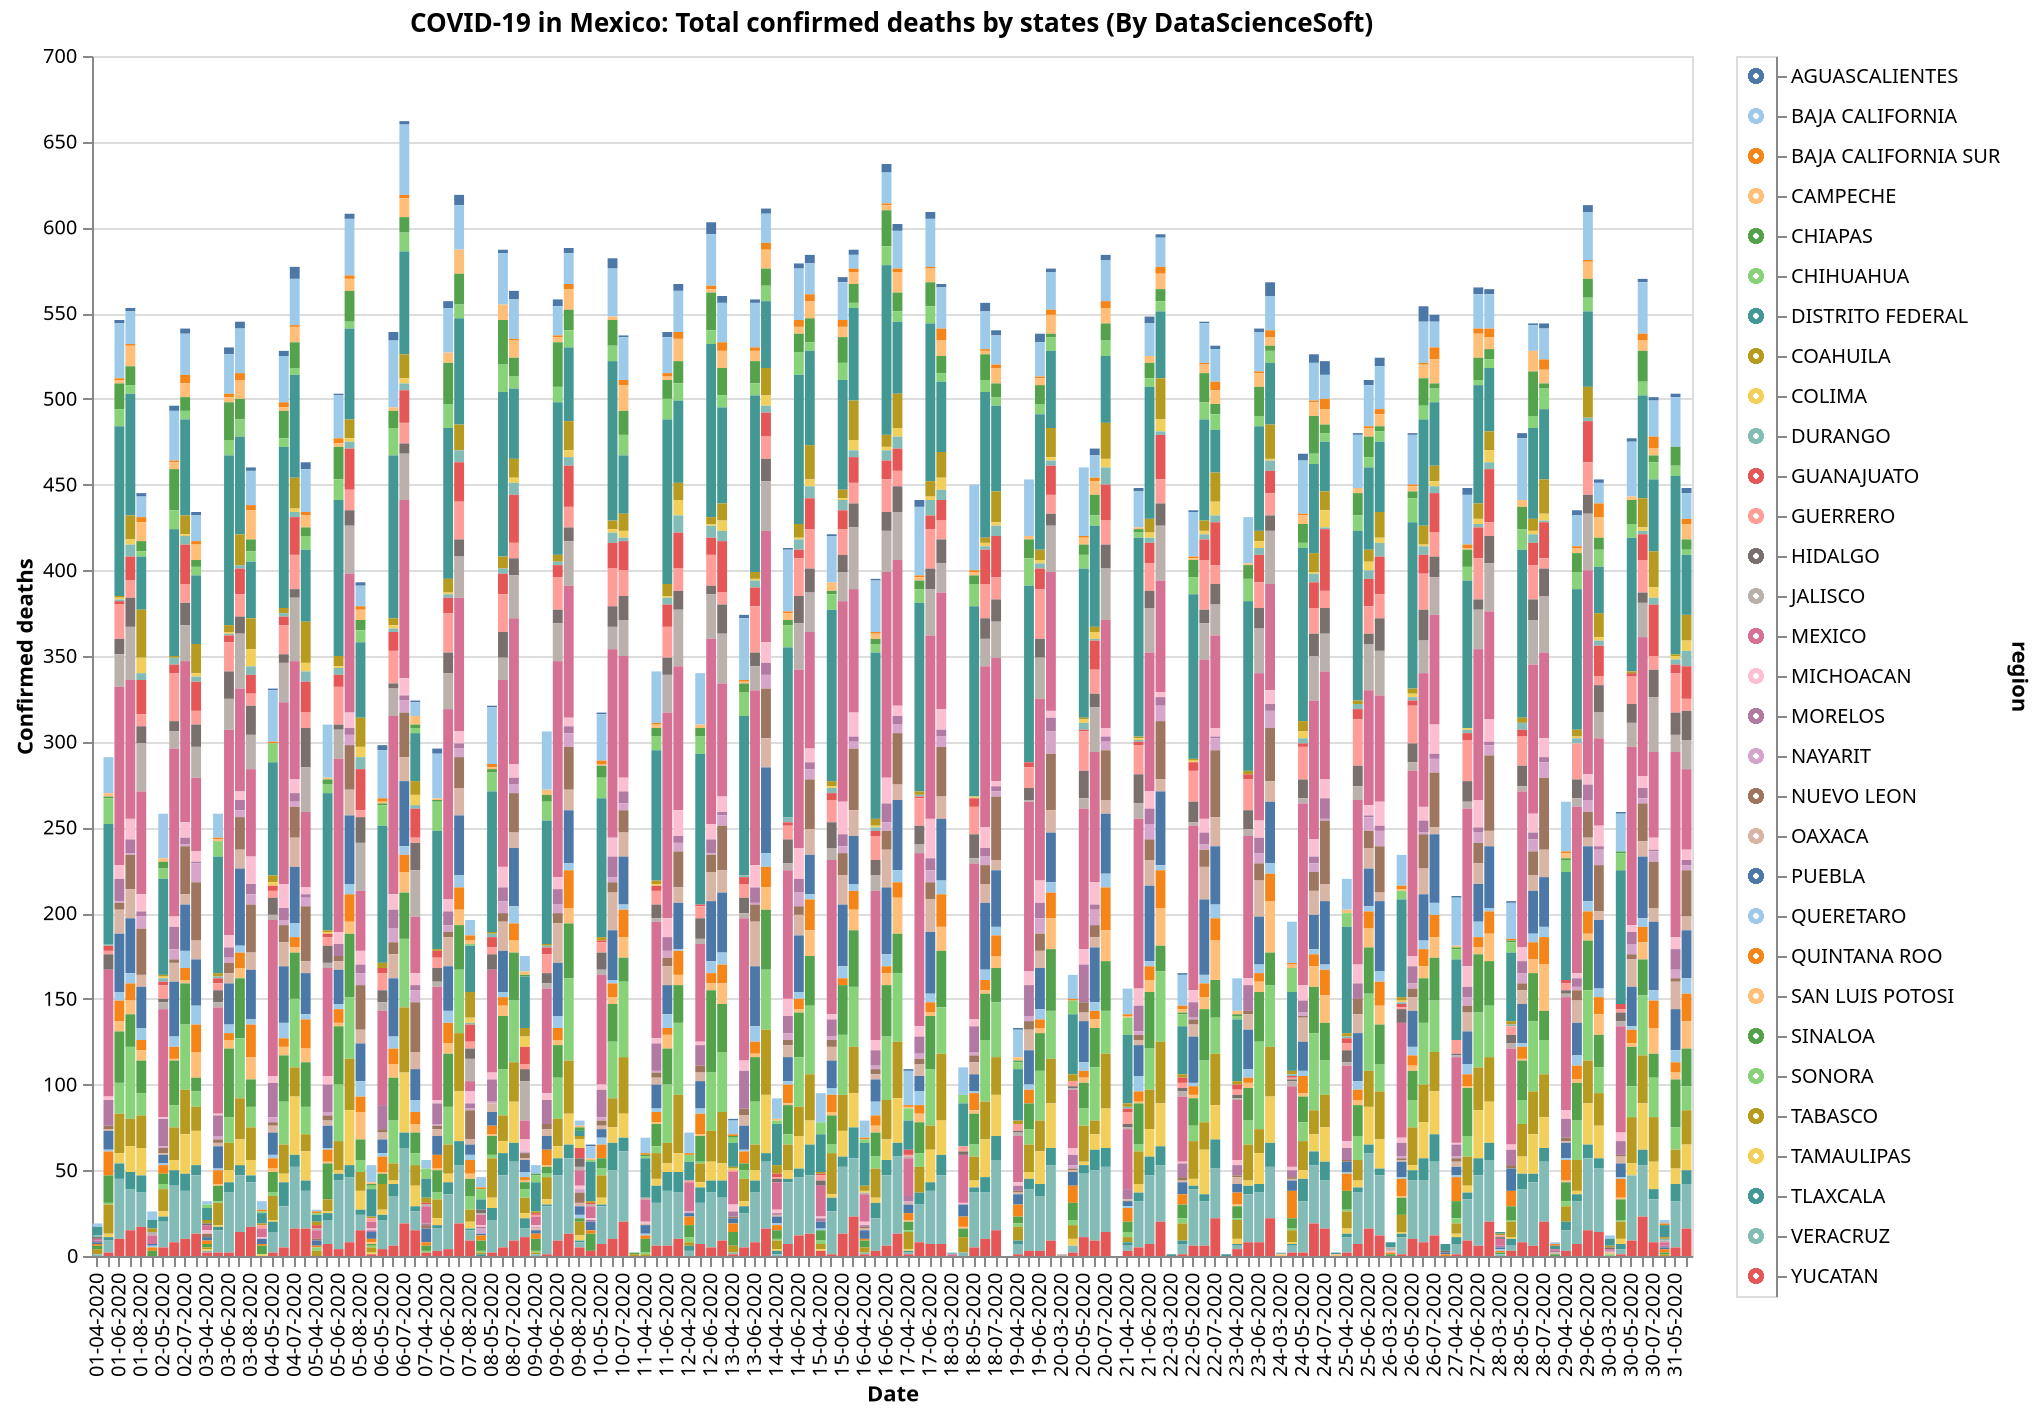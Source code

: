 {
  "$schema": "https://vega.github.io/schema/vega/v5.json",
  "background": "white",
  "padding": 5,
  "data": [
    {"name": "__store"},
    {"name": "selector005_store"},
    {
      "name": "data-7c5e35735c527cb406fdbfb38c8ad676",
      "values": [
        {
          "date": "18-03-2020",
          "region": "AGUASCALIENTES",
          "fallecidos": 0,
          "codigo region": 0
        },
        {
          "date": "18-03-2020",
          "region": "BAJA CALIFORNIA",
          "fallecidos": 0,
          "codigo region": 1
        },
        {
          "date": "18-03-2020",
          "region": "BAJA CALIFORNIA SUR",
          "fallecidos": 0,
          "codigo region": 2
        },
        {
          "date": "18-03-2020",
          "region": "CAMPECHE",
          "fallecidos": 0,
          "codigo region": 3
        },
        {
          "date": "18-03-2020",
          "region": "CHIAPAS",
          "fallecidos": 0,
          "codigo region": 4
        },
        {
          "date": "18-03-2020",
          "region": "CHIHUAHUA",
          "fallecidos": 0,
          "codigo region": 5
        },
        {
          "date": "18-03-2020",
          "region": "DISTRITO FEDERAL",
          "fallecidos": 0,
          "codigo region": 6
        },
        {
          "date": "18-03-2020",
          "region": "COAHUILA",
          "fallecidos": 0,
          "codigo region": 7
        },
        {
          "date": "18-03-2020",
          "region": "COLIMA",
          "fallecidos": 0,
          "codigo region": 8
        },
        {
          "date": "18-03-2020",
          "region": "DURANGO",
          "fallecidos": 1,
          "codigo region": 9
        },
        {
          "date": "18-03-2020",
          "region": "GUANAJUATO",
          "fallecidos": 0,
          "codigo region": 10
        },
        {
          "date": "18-03-2020",
          "region": "GUERRERO",
          "fallecidos": 0,
          "codigo region": 11
        },
        {
          "date": "18-03-2020",
          "region": "HIDALGO",
          "fallecidos": 0,
          "codigo region": 12
        },
        {
          "date": "18-03-2020",
          "region": "JALISCO",
          "fallecidos": 0,
          "codigo region": 13
        },
        {
          "date": "18-03-2020",
          "region": "MEXICO",
          "fallecidos": 1,
          "codigo region": 14
        },
        {
          "date": "18-03-2020",
          "region": "MICHOACAN",
          "fallecidos": 0,
          "codigo region": 15
        },
        {
          "date": "18-03-2020",
          "region": "MORELOS",
          "fallecidos": 0,
          "codigo region": 16
        },
        {
          "date": "18-03-2020",
          "region": "NAYARIT",
          "fallecidos": 0,
          "codigo region": 17
        },
        {
          "date": "18-03-2020",
          "region": "NUEVO LEON",
          "fallecidos": 0,
          "codigo region": 18
        },
        {
          "date": "18-03-2020",
          "region": "OAXACA",
          "fallecidos": 0,
          "codigo region": 19
        },
        {
          "date": "18-03-2020",
          "region": "PUEBLA",
          "fallecidos": 0,
          "codigo region": 20
        },
        {
          "date": "18-03-2020",
          "region": "QUERETARO",
          "fallecidos": 0,
          "codigo region": 21
        },
        {
          "date": "18-03-2020",
          "region": "QUINTANA ROO",
          "fallecidos": 0,
          "codigo region": 22
        },
        {
          "date": "18-03-2020",
          "region": "SAN LUIS POTOSI",
          "fallecidos": 0,
          "codigo region": 23
        },
        {
          "date": "18-03-2020",
          "region": "SINALOA",
          "fallecidos": 0,
          "codigo region": 24
        },
        {
          "date": "18-03-2020",
          "region": "SONORA",
          "fallecidos": 0,
          "codigo region": 25
        },
        {
          "date": "18-03-2020",
          "region": "TABASCO",
          "fallecidos": 0,
          "codigo region": 26
        },
        {
          "date": "18-03-2020",
          "region": "TAMAULIPAS",
          "fallecidos": 0,
          "codigo region": 27
        },
        {
          "date": "18-03-2020",
          "region": "TLAXCALA",
          "fallecidos": 0,
          "codigo region": 28
        },
        {
          "date": "18-03-2020",
          "region": "VERACRUZ",
          "fallecidos": 0,
          "codigo region": 29
        },
        {
          "date": "18-03-2020",
          "region": "YUCATAN",
          "fallecidos": 0,
          "codigo region": 30
        },
        {
          "date": "19-03-2020",
          "region": "AGUASCALIENTES",
          "fallecidos": 0,
          "codigo region": 0
        },
        {
          "date": "19-03-2020",
          "region": "BAJA CALIFORNIA",
          "fallecidos": 0,
          "codigo region": 1
        },
        {
          "date": "19-03-2020",
          "region": "BAJA CALIFORNIA SUR",
          "fallecidos": 0,
          "codigo region": 2
        },
        {
          "date": "19-03-2020",
          "region": "CAMPECHE",
          "fallecidos": 0,
          "codigo region": 3
        },
        {
          "date": "19-03-2020",
          "region": "CHIAPAS",
          "fallecidos": 0,
          "codigo region": 4
        },
        {
          "date": "19-03-2020",
          "region": "CHIHUAHUA",
          "fallecidos": 0,
          "codigo region": 5
        },
        {
          "date": "19-03-2020",
          "region": "DISTRITO FEDERAL",
          "fallecidos": 0,
          "codigo region": 6
        },
        {
          "date": "19-03-2020",
          "region": "COAHUILA",
          "fallecidos": 0,
          "codigo region": 7
        },
        {
          "date": "19-03-2020",
          "region": "COLIMA",
          "fallecidos": 0,
          "codigo region": 8
        },
        {
          "date": "19-03-2020",
          "region": "DURANGO",
          "fallecidos": 0,
          "codigo region": 9
        },
        {
          "date": "19-03-2020",
          "region": "GUANAJUATO",
          "fallecidos": 0,
          "codigo region": 10
        },
        {
          "date": "19-03-2020",
          "region": "GUERRERO",
          "fallecidos": 0,
          "codigo region": 11
        },
        {
          "date": "19-03-2020",
          "region": "HIDALGO",
          "fallecidos": 0,
          "codigo region": 12
        },
        {
          "date": "19-03-2020",
          "region": "JALISCO",
          "fallecidos": 0,
          "codigo region": 13
        },
        {
          "date": "19-03-2020",
          "region": "MEXICO",
          "fallecidos": 0,
          "codigo region": 14
        },
        {
          "date": "19-03-2020",
          "region": "MICHOACAN",
          "fallecidos": 0,
          "codigo region": 15
        },
        {
          "date": "19-03-2020",
          "region": "MORELOS",
          "fallecidos": 0,
          "codigo region": 16
        },
        {
          "date": "19-03-2020",
          "region": "NAYARIT",
          "fallecidos": 0,
          "codigo region": 17
        },
        {
          "date": "19-03-2020",
          "region": "NUEVO LEON",
          "fallecidos": 0,
          "codigo region": 18
        },
        {
          "date": "19-03-2020",
          "region": "OAXACA",
          "fallecidos": 0,
          "codigo region": 19
        },
        {
          "date": "19-03-2020",
          "region": "PUEBLA",
          "fallecidos": 0,
          "codigo region": 20
        },
        {
          "date": "19-03-2020",
          "region": "QUERETARO",
          "fallecidos": 0,
          "codigo region": 21
        },
        {
          "date": "19-03-2020",
          "region": "QUINTANA ROO",
          "fallecidos": 0,
          "codigo region": 22
        },
        {
          "date": "19-03-2020",
          "region": "SAN LUIS POTOSI",
          "fallecidos": 0,
          "codigo region": 23
        },
        {
          "date": "19-03-2020",
          "region": "SINALOA",
          "fallecidos": 0,
          "codigo region": 24
        },
        {
          "date": "19-03-2020",
          "region": "SONORA",
          "fallecidos": 0,
          "codigo region": 25
        },
        {
          "date": "19-03-2020",
          "region": "TABASCO",
          "fallecidos": 0,
          "codigo region": 26
        },
        {
          "date": "19-03-2020",
          "region": "TAMAULIPAS",
          "fallecidos": 0,
          "codigo region": 27
        },
        {
          "date": "19-03-2020",
          "region": "TLAXCALA",
          "fallecidos": 0,
          "codigo region": 28
        },
        {
          "date": "19-03-2020",
          "region": "VERACRUZ",
          "fallecidos": 0,
          "codigo region": 29
        },
        {
          "date": "19-03-2020",
          "region": "YUCATAN",
          "fallecidos": 0,
          "codigo region": 30
        },
        {
          "date": "20-03-2020",
          "region": "AGUASCALIENTES",
          "fallecidos": 0,
          "codigo region": 0
        },
        {
          "date": "20-03-2020",
          "region": "BAJA CALIFORNIA",
          "fallecidos": 0,
          "codigo region": 1
        },
        {
          "date": "20-03-2020",
          "region": "BAJA CALIFORNIA SUR",
          "fallecidos": 0,
          "codigo region": 2
        },
        {
          "date": "20-03-2020",
          "region": "CAMPECHE",
          "fallecidos": 0,
          "codigo region": 3
        },
        {
          "date": "20-03-2020",
          "region": "CHIAPAS",
          "fallecidos": 0,
          "codigo region": 4
        },
        {
          "date": "20-03-2020",
          "region": "CHIHUAHUA",
          "fallecidos": 0,
          "codigo region": 5
        },
        {
          "date": "20-03-2020",
          "region": "DISTRITO FEDERAL",
          "fallecidos": 0,
          "codigo region": 6
        },
        {
          "date": "20-03-2020",
          "region": "COAHUILA",
          "fallecidos": 0,
          "codigo region": 7
        },
        {
          "date": "20-03-2020",
          "region": "COLIMA",
          "fallecidos": 0,
          "codigo region": 8
        },
        {
          "date": "20-03-2020",
          "region": "DURANGO",
          "fallecidos": 0,
          "codigo region": 9
        },
        {
          "date": "20-03-2020",
          "region": "GUANAJUATO",
          "fallecidos": 0,
          "codigo region": 10
        },
        {
          "date": "20-03-2020",
          "region": "GUERRERO",
          "fallecidos": 0,
          "codigo region": 11
        },
        {
          "date": "20-03-2020",
          "region": "HIDALGO",
          "fallecidos": 0,
          "codigo region": 12
        },
        {
          "date": "20-03-2020",
          "region": "JALISCO",
          "fallecidos": 1,
          "codigo region": 13
        },
        {
          "date": "20-03-2020",
          "region": "MEXICO",
          "fallecidos": 0,
          "codigo region": 14
        },
        {
          "date": "20-03-2020",
          "region": "MICHOACAN",
          "fallecidos": 0,
          "codigo region": 15
        },
        {
          "date": "20-03-2020",
          "region": "MORELOS",
          "fallecidos": 0,
          "codigo region": 16
        },
        {
          "date": "20-03-2020",
          "region": "NAYARIT",
          "fallecidos": 0,
          "codigo region": 17
        },
        {
          "date": "20-03-2020",
          "region": "NUEVO LEON",
          "fallecidos": 0,
          "codigo region": 18
        },
        {
          "date": "20-03-2020",
          "region": "OAXACA",
          "fallecidos": 0,
          "codigo region": 19
        },
        {
          "date": "20-03-2020",
          "region": "PUEBLA",
          "fallecidos": 0,
          "codigo region": 20
        },
        {
          "date": "20-03-2020",
          "region": "QUERETARO",
          "fallecidos": 0,
          "codigo region": 21
        },
        {
          "date": "20-03-2020",
          "region": "QUINTANA ROO",
          "fallecidos": 0,
          "codigo region": 22
        },
        {
          "date": "20-03-2020",
          "region": "SAN LUIS POTOSI",
          "fallecidos": 0,
          "codigo region": 23
        },
        {
          "date": "20-03-2020",
          "region": "SINALOA",
          "fallecidos": 0,
          "codigo region": 24
        },
        {
          "date": "20-03-2020",
          "region": "SONORA",
          "fallecidos": 0,
          "codigo region": 25
        },
        {
          "date": "20-03-2020",
          "region": "TABASCO",
          "fallecidos": 0,
          "codigo region": 26
        },
        {
          "date": "20-03-2020",
          "region": "TAMAULIPAS",
          "fallecidos": 0,
          "codigo region": 27
        },
        {
          "date": "20-03-2020",
          "region": "TLAXCALA",
          "fallecidos": 0,
          "codigo region": 28
        },
        {
          "date": "20-03-2020",
          "region": "VERACRUZ",
          "fallecidos": 0,
          "codigo region": 29
        },
        {
          "date": "20-03-2020",
          "region": "YUCATAN",
          "fallecidos": 0,
          "codigo region": 30
        },
        {
          "date": "21-03-2020",
          "region": "AGUASCALIENTES",
          "fallecidos": 0,
          "codigo region": 0
        },
        {
          "date": "21-03-2020",
          "region": "BAJA CALIFORNIA",
          "fallecidos": 0,
          "codigo region": 1
        },
        {
          "date": "21-03-2020",
          "region": "BAJA CALIFORNIA SUR",
          "fallecidos": 0,
          "codigo region": 2
        },
        {
          "date": "21-03-2020",
          "region": "CAMPECHE",
          "fallecidos": 0,
          "codigo region": 3
        },
        {
          "date": "21-03-2020",
          "region": "CHIAPAS",
          "fallecidos": 0,
          "codigo region": 4
        },
        {
          "date": "21-03-2020",
          "region": "CHIHUAHUA",
          "fallecidos": 0,
          "codigo region": 5
        },
        {
          "date": "21-03-2020",
          "region": "DISTRITO FEDERAL",
          "fallecidos": 0,
          "codigo region": 6
        },
        {
          "date": "21-03-2020",
          "region": "COAHUILA",
          "fallecidos": 0,
          "codigo region": 7
        },
        {
          "date": "21-03-2020",
          "region": "COLIMA",
          "fallecidos": 0,
          "codigo region": 8
        },
        {
          "date": "21-03-2020",
          "region": "DURANGO",
          "fallecidos": 0,
          "codigo region": 9
        },
        {
          "date": "21-03-2020",
          "region": "GUANAJUATO",
          "fallecidos": 0,
          "codigo region": 10
        },
        {
          "date": "21-03-2020",
          "region": "GUERRERO",
          "fallecidos": 0,
          "codigo region": 11
        },
        {
          "date": "21-03-2020",
          "region": "HIDALGO",
          "fallecidos": 0,
          "codigo region": 12
        },
        {
          "date": "21-03-2020",
          "region": "JALISCO",
          "fallecidos": 0,
          "codigo region": 13
        },
        {
          "date": "21-03-2020",
          "region": "MEXICO",
          "fallecidos": 0,
          "codigo region": 14
        },
        {
          "date": "21-03-2020",
          "region": "MICHOACAN",
          "fallecidos": 0,
          "codigo region": 15
        },
        {
          "date": "21-03-2020",
          "region": "MORELOS",
          "fallecidos": 0,
          "codigo region": 16
        },
        {
          "date": "21-03-2020",
          "region": "NAYARIT",
          "fallecidos": 0,
          "codigo region": 17
        },
        {
          "date": "21-03-2020",
          "region": "NUEVO LEON",
          "fallecidos": 0,
          "codigo region": 18
        },
        {
          "date": "21-03-2020",
          "region": "OAXACA",
          "fallecidos": 0,
          "codigo region": 19
        },
        {
          "date": "21-03-2020",
          "region": "PUEBLA",
          "fallecidos": 0,
          "codigo region": 20
        },
        {
          "date": "21-03-2020",
          "region": "QUERETARO",
          "fallecidos": 0,
          "codigo region": 21
        },
        {
          "date": "21-03-2020",
          "region": "QUINTANA ROO",
          "fallecidos": 0,
          "codigo region": 22
        },
        {
          "date": "21-03-2020",
          "region": "SAN LUIS POTOSI",
          "fallecidos": 0,
          "codigo region": 23
        },
        {
          "date": "21-03-2020",
          "region": "SINALOA",
          "fallecidos": 0,
          "codigo region": 24
        },
        {
          "date": "21-03-2020",
          "region": "SONORA",
          "fallecidos": 0,
          "codigo region": 25
        },
        {
          "date": "21-03-2020",
          "region": "TABASCO",
          "fallecidos": 0,
          "codigo region": 26
        },
        {
          "date": "21-03-2020",
          "region": "TAMAULIPAS",
          "fallecidos": 0,
          "codigo region": 27
        },
        {
          "date": "21-03-2020",
          "region": "TLAXCALA",
          "fallecidos": 0,
          "codigo region": 28
        },
        {
          "date": "21-03-2020",
          "region": "VERACRUZ",
          "fallecidos": 0,
          "codigo region": 29
        },
        {
          "date": "21-03-2020",
          "region": "YUCATAN",
          "fallecidos": 0,
          "codigo region": 30
        },
        {
          "date": "22-03-2020",
          "region": "AGUASCALIENTES",
          "fallecidos": 0,
          "codigo region": 0
        },
        {
          "date": "22-03-2020",
          "region": "BAJA CALIFORNIA",
          "fallecidos": 0,
          "codigo region": 1
        },
        {
          "date": "22-03-2020",
          "region": "BAJA CALIFORNIA SUR",
          "fallecidos": 0,
          "codigo region": 2
        },
        {
          "date": "22-03-2020",
          "region": "CAMPECHE",
          "fallecidos": 0,
          "codigo region": 3
        },
        {
          "date": "22-03-2020",
          "region": "CHIAPAS",
          "fallecidos": 0,
          "codigo region": 4
        },
        {
          "date": "22-03-2020",
          "region": "CHIHUAHUA",
          "fallecidos": 0,
          "codigo region": 5
        },
        {
          "date": "22-03-2020",
          "region": "DISTRITO FEDERAL",
          "fallecidos": 1,
          "codigo region": 6
        },
        {
          "date": "22-03-2020",
          "region": "COAHUILA",
          "fallecidos": 0,
          "codigo region": 7
        },
        {
          "date": "22-03-2020",
          "region": "COLIMA",
          "fallecidos": 0,
          "codigo region": 8
        },
        {
          "date": "22-03-2020",
          "region": "DURANGO",
          "fallecidos": 0,
          "codigo region": 9
        },
        {
          "date": "22-03-2020",
          "region": "GUANAJUATO",
          "fallecidos": 0,
          "codigo region": 10
        },
        {
          "date": "22-03-2020",
          "region": "GUERRERO",
          "fallecidos": 0,
          "codigo region": 11
        },
        {
          "date": "22-03-2020",
          "region": "HIDALGO",
          "fallecidos": 0,
          "codigo region": 12
        },
        {
          "date": "22-03-2020",
          "region": "JALISCO",
          "fallecidos": 0,
          "codigo region": 13
        },
        {
          "date": "22-03-2020",
          "region": "MEXICO",
          "fallecidos": 0,
          "codigo region": 14
        },
        {
          "date": "22-03-2020",
          "region": "MICHOACAN",
          "fallecidos": 0,
          "codigo region": 15
        },
        {
          "date": "22-03-2020",
          "region": "MORELOS",
          "fallecidos": 0,
          "codigo region": 16
        },
        {
          "date": "22-03-2020",
          "region": "NAYARIT",
          "fallecidos": 0,
          "codigo region": 17
        },
        {
          "date": "22-03-2020",
          "region": "NUEVO LEON",
          "fallecidos": 0,
          "codigo region": 18
        },
        {
          "date": "22-03-2020",
          "region": "OAXACA",
          "fallecidos": 0,
          "codigo region": 19
        },
        {
          "date": "22-03-2020",
          "region": "PUEBLA",
          "fallecidos": 0,
          "codigo region": 20
        },
        {
          "date": "22-03-2020",
          "region": "QUERETARO",
          "fallecidos": 0,
          "codigo region": 21
        },
        {
          "date": "22-03-2020",
          "region": "QUINTANA ROO",
          "fallecidos": 0,
          "codigo region": 22
        },
        {
          "date": "22-03-2020",
          "region": "SAN LUIS POTOSI",
          "fallecidos": 0,
          "codigo region": 23
        },
        {
          "date": "22-03-2020",
          "region": "SINALOA",
          "fallecidos": 0,
          "codigo region": 24
        },
        {
          "date": "22-03-2020",
          "region": "SONORA",
          "fallecidos": 0,
          "codigo region": 25
        },
        {
          "date": "22-03-2020",
          "region": "TABASCO",
          "fallecidos": 0,
          "codigo region": 26
        },
        {
          "date": "22-03-2020",
          "region": "TAMAULIPAS",
          "fallecidos": 0,
          "codigo region": 27
        },
        {
          "date": "22-03-2020",
          "region": "TLAXCALA",
          "fallecidos": 0,
          "codigo region": 28
        },
        {
          "date": "22-03-2020",
          "region": "VERACRUZ",
          "fallecidos": 0,
          "codigo region": 29
        },
        {
          "date": "22-03-2020",
          "region": "YUCATAN",
          "fallecidos": 0,
          "codigo region": 30
        },
        {
          "date": "23-03-2020",
          "region": "AGUASCALIENTES",
          "fallecidos": 0,
          "codigo region": 0
        },
        {
          "date": "23-03-2020",
          "region": "BAJA CALIFORNIA",
          "fallecidos": 0,
          "codigo region": 1
        },
        {
          "date": "23-03-2020",
          "region": "BAJA CALIFORNIA SUR",
          "fallecidos": 0,
          "codigo region": 2
        },
        {
          "date": "23-03-2020",
          "region": "CAMPECHE",
          "fallecidos": 0,
          "codigo region": 3
        },
        {
          "date": "23-03-2020",
          "region": "CHIAPAS",
          "fallecidos": 0,
          "codigo region": 4
        },
        {
          "date": "23-03-2020",
          "region": "CHIHUAHUA",
          "fallecidos": 0,
          "codigo region": 5
        },
        {
          "date": "23-03-2020",
          "region": "DISTRITO FEDERAL",
          "fallecidos": 1,
          "codigo region": 6
        },
        {
          "date": "23-03-2020",
          "region": "COAHUILA",
          "fallecidos": 0,
          "codigo region": 7
        },
        {
          "date": "23-03-2020",
          "region": "COLIMA",
          "fallecidos": 0,
          "codigo region": 8
        },
        {
          "date": "23-03-2020",
          "region": "DURANGO",
          "fallecidos": 0,
          "codigo region": 9
        },
        {
          "date": "23-03-2020",
          "region": "GUANAJUATO",
          "fallecidos": 0,
          "codigo region": 10
        },
        {
          "date": "23-03-2020",
          "region": "GUERRERO",
          "fallecidos": 0,
          "codigo region": 11
        },
        {
          "date": "23-03-2020",
          "region": "HIDALGO",
          "fallecidos": 0,
          "codigo region": 12
        },
        {
          "date": "23-03-2020",
          "region": "JALISCO",
          "fallecidos": 0,
          "codigo region": 13
        },
        {
          "date": "23-03-2020",
          "region": "MEXICO",
          "fallecidos": 0,
          "codigo region": 14
        },
        {
          "date": "23-03-2020",
          "region": "MICHOACAN",
          "fallecidos": 0,
          "codigo region": 15
        },
        {
          "date": "23-03-2020",
          "region": "MORELOS",
          "fallecidos": 0,
          "codigo region": 16
        },
        {
          "date": "23-03-2020",
          "region": "NAYARIT",
          "fallecidos": 0,
          "codigo region": 17
        },
        {
          "date": "23-03-2020",
          "region": "NUEVO LEON",
          "fallecidos": 0,
          "codigo region": 18
        },
        {
          "date": "23-03-2020",
          "region": "OAXACA",
          "fallecidos": 0,
          "codigo region": 19
        },
        {
          "date": "23-03-2020",
          "region": "PUEBLA",
          "fallecidos": 0,
          "codigo region": 20
        },
        {
          "date": "23-03-2020",
          "region": "QUERETARO",
          "fallecidos": 0,
          "codigo region": 21
        },
        {
          "date": "23-03-2020",
          "region": "QUINTANA ROO",
          "fallecidos": 0,
          "codigo region": 22
        },
        {
          "date": "23-03-2020",
          "region": "SAN LUIS POTOSI",
          "fallecidos": 0,
          "codigo region": 23
        },
        {
          "date": "23-03-2020",
          "region": "SINALOA",
          "fallecidos": 0,
          "codigo region": 24
        },
        {
          "date": "23-03-2020",
          "region": "SONORA",
          "fallecidos": 0,
          "codigo region": 25
        },
        {
          "date": "23-03-2020",
          "region": "TABASCO",
          "fallecidos": 0,
          "codigo region": 26
        },
        {
          "date": "23-03-2020",
          "region": "TAMAULIPAS",
          "fallecidos": 0,
          "codigo region": 27
        },
        {
          "date": "23-03-2020",
          "region": "TLAXCALA",
          "fallecidos": 0,
          "codigo region": 28
        },
        {
          "date": "23-03-2020",
          "region": "VERACRUZ",
          "fallecidos": 0,
          "codigo region": 29
        },
        {
          "date": "23-03-2020",
          "region": "YUCATAN",
          "fallecidos": 0,
          "codigo region": 30
        },
        {
          "date": "24-03-2020",
          "region": "AGUASCALIENTES",
          "fallecidos": 0,
          "codigo region": 0
        },
        {
          "date": "24-03-2020",
          "region": "BAJA CALIFORNIA",
          "fallecidos": 0,
          "codigo region": 1
        },
        {
          "date": "24-03-2020",
          "region": "BAJA CALIFORNIA SUR",
          "fallecidos": 0,
          "codigo region": 2
        },
        {
          "date": "24-03-2020",
          "region": "CAMPECHE",
          "fallecidos": 0,
          "codigo region": 3
        },
        {
          "date": "24-03-2020",
          "region": "CHIAPAS",
          "fallecidos": 0,
          "codigo region": 4
        },
        {
          "date": "24-03-2020",
          "region": "CHIHUAHUA",
          "fallecidos": 0,
          "codigo region": 5
        },
        {
          "date": "24-03-2020",
          "region": "DISTRITO FEDERAL",
          "fallecidos": 0,
          "codigo region": 6
        },
        {
          "date": "24-03-2020",
          "region": "COAHUILA",
          "fallecidos": 0,
          "codigo region": 7
        },
        {
          "date": "24-03-2020",
          "region": "COLIMA",
          "fallecidos": 0,
          "codigo region": 8
        },
        {
          "date": "24-03-2020",
          "region": "DURANGO",
          "fallecidos": 1,
          "codigo region": 9
        },
        {
          "date": "24-03-2020",
          "region": "GUANAJUATO",
          "fallecidos": 0,
          "codigo region": 10
        },
        {
          "date": "24-03-2020",
          "region": "GUERRERO",
          "fallecidos": 0,
          "codigo region": 11
        },
        {
          "date": "24-03-2020",
          "region": "HIDALGO",
          "fallecidos": 0,
          "codigo region": 12
        },
        {
          "date": "24-03-2020",
          "region": "JALISCO",
          "fallecidos": 0,
          "codigo region": 13
        },
        {
          "date": "24-03-2020",
          "region": "MEXICO",
          "fallecidos": 0,
          "codigo region": 14
        },
        {
          "date": "24-03-2020",
          "region": "MICHOACAN",
          "fallecidos": 0,
          "codigo region": 15
        },
        {
          "date": "24-03-2020",
          "region": "MORELOS",
          "fallecidos": 0,
          "codigo region": 16
        },
        {
          "date": "24-03-2020",
          "region": "NAYARIT",
          "fallecidos": 0,
          "codigo region": 17
        },
        {
          "date": "24-03-2020",
          "region": "NUEVO LEON",
          "fallecidos": 0,
          "codigo region": 18
        },
        {
          "date": "24-03-2020",
          "region": "OAXACA",
          "fallecidos": 0,
          "codigo region": 19
        },
        {
          "date": "24-03-2020",
          "region": "PUEBLA",
          "fallecidos": 0,
          "codigo region": 20
        },
        {
          "date": "24-03-2020",
          "region": "QUERETARO",
          "fallecidos": 0,
          "codigo region": 21
        },
        {
          "date": "24-03-2020",
          "region": "QUINTANA ROO",
          "fallecidos": 0,
          "codigo region": 22
        },
        {
          "date": "24-03-2020",
          "region": "SAN LUIS POTOSI",
          "fallecidos": 1,
          "codigo region": 23
        },
        {
          "date": "24-03-2020",
          "region": "SINALOA",
          "fallecidos": 0,
          "codigo region": 24
        },
        {
          "date": "24-03-2020",
          "region": "SONORA",
          "fallecidos": 0,
          "codigo region": 25
        },
        {
          "date": "24-03-2020",
          "region": "TABASCO",
          "fallecidos": 0,
          "codigo region": 26
        },
        {
          "date": "24-03-2020",
          "region": "TAMAULIPAS",
          "fallecidos": 0,
          "codigo region": 27
        },
        {
          "date": "24-03-2020",
          "region": "TLAXCALA",
          "fallecidos": 0,
          "codigo region": 28
        },
        {
          "date": "24-03-2020",
          "region": "VERACRUZ",
          "fallecidos": 0,
          "codigo region": 29
        },
        {
          "date": "24-03-2020",
          "region": "YUCATAN",
          "fallecidos": 0,
          "codigo region": 30
        },
        {
          "date": "25-03-2020",
          "region": "AGUASCALIENTES",
          "fallecidos": 0,
          "codigo region": 0
        },
        {
          "date": "25-03-2020",
          "region": "BAJA CALIFORNIA",
          "fallecidos": 0,
          "codigo region": 1
        },
        {
          "date": "25-03-2020",
          "region": "BAJA CALIFORNIA SUR",
          "fallecidos": 0,
          "codigo region": 2
        },
        {
          "date": "25-03-2020",
          "region": "CAMPECHE",
          "fallecidos": 0,
          "codigo region": 3
        },
        {
          "date": "25-03-2020",
          "region": "CHIAPAS",
          "fallecidos": 0,
          "codigo region": 4
        },
        {
          "date": "25-03-2020",
          "region": "CHIHUAHUA",
          "fallecidos": 0,
          "codigo region": 5
        },
        {
          "date": "25-03-2020",
          "region": "DISTRITO FEDERAL",
          "fallecidos": 1,
          "codigo region": 6
        },
        {
          "date": "25-03-2020",
          "region": "COAHUILA",
          "fallecidos": 0,
          "codigo region": 7
        },
        {
          "date": "25-03-2020",
          "region": "COLIMA",
          "fallecidos": 0,
          "codigo region": 8
        },
        {
          "date": "25-03-2020",
          "region": "DURANGO",
          "fallecidos": 0,
          "codigo region": 9
        },
        {
          "date": "25-03-2020",
          "region": "GUANAJUATO",
          "fallecidos": 0,
          "codigo region": 10
        },
        {
          "date": "25-03-2020",
          "region": "GUERRERO",
          "fallecidos": 0,
          "codigo region": 11
        },
        {
          "date": "25-03-2020",
          "region": "HIDALGO",
          "fallecidos": 0,
          "codigo region": 12
        },
        {
          "date": "25-03-2020",
          "region": "JALISCO",
          "fallecidos": 0,
          "codigo region": 13
        },
        {
          "date": "25-03-2020",
          "region": "MEXICO",
          "fallecidos": 0,
          "codigo region": 14
        },
        {
          "date": "25-03-2020",
          "region": "MICHOACAN",
          "fallecidos": 0,
          "codigo region": 15
        },
        {
          "date": "25-03-2020",
          "region": "MORELOS",
          "fallecidos": 0,
          "codigo region": 16
        },
        {
          "date": "25-03-2020",
          "region": "NAYARIT",
          "fallecidos": 0,
          "codigo region": 17
        },
        {
          "date": "25-03-2020",
          "region": "NUEVO LEON",
          "fallecidos": 0,
          "codigo region": 18
        },
        {
          "date": "25-03-2020",
          "region": "OAXACA",
          "fallecidos": 0,
          "codigo region": 19
        },
        {
          "date": "25-03-2020",
          "region": "PUEBLA",
          "fallecidos": 0,
          "codigo region": 20
        },
        {
          "date": "25-03-2020",
          "region": "QUERETARO",
          "fallecidos": 0,
          "codigo region": 21
        },
        {
          "date": "25-03-2020",
          "region": "QUINTANA ROO",
          "fallecidos": 0,
          "codigo region": 22
        },
        {
          "date": "25-03-2020",
          "region": "SAN LUIS POTOSI",
          "fallecidos": 1,
          "codigo region": 23
        },
        {
          "date": "25-03-2020",
          "region": "SINALOA",
          "fallecidos": 0,
          "codigo region": 24
        },
        {
          "date": "25-03-2020",
          "region": "SONORA",
          "fallecidos": 0,
          "codigo region": 25
        },
        {
          "date": "25-03-2020",
          "region": "TABASCO",
          "fallecidos": 0,
          "codigo region": 26
        },
        {
          "date": "25-03-2020",
          "region": "TAMAULIPAS",
          "fallecidos": 0,
          "codigo region": 27
        },
        {
          "date": "25-03-2020",
          "region": "TLAXCALA",
          "fallecidos": 0,
          "codigo region": 28
        },
        {
          "date": "25-03-2020",
          "region": "VERACRUZ",
          "fallecidos": 0,
          "codigo region": 29
        },
        {
          "date": "25-03-2020",
          "region": "YUCATAN",
          "fallecidos": 0,
          "codigo region": 30
        },
        {
          "date": "26-03-2020",
          "region": "AGUASCALIENTES",
          "fallecidos": 0,
          "codigo region": 0
        },
        {
          "date": "26-03-2020",
          "region": "BAJA CALIFORNIA",
          "fallecidos": 0,
          "codigo region": 1
        },
        {
          "date": "26-03-2020",
          "region": "BAJA CALIFORNIA SUR",
          "fallecidos": 0,
          "codigo region": 2
        },
        {
          "date": "26-03-2020",
          "region": "CAMPECHE",
          "fallecidos": 0,
          "codigo region": 3
        },
        {
          "date": "26-03-2020",
          "region": "CHIAPAS",
          "fallecidos": 0,
          "codigo region": 4
        },
        {
          "date": "26-03-2020",
          "region": "CHIHUAHUA",
          "fallecidos": 0,
          "codigo region": 5
        },
        {
          "date": "26-03-2020",
          "region": "DISTRITO FEDERAL",
          "fallecidos": 3,
          "codigo region": 6
        },
        {
          "date": "26-03-2020",
          "region": "COAHUILA",
          "fallecidos": 0,
          "codigo region": 7
        },
        {
          "date": "26-03-2020",
          "region": "COLIMA",
          "fallecidos": 0,
          "codigo region": 8
        },
        {
          "date": "26-03-2020",
          "region": "DURANGO",
          "fallecidos": 0,
          "codigo region": 9
        },
        {
          "date": "26-03-2020",
          "region": "GUANAJUATO",
          "fallecidos": 0,
          "codigo region": 10
        },
        {
          "date": "26-03-2020",
          "region": "GUERRERO",
          "fallecidos": 0,
          "codigo region": 11
        },
        {
          "date": "26-03-2020",
          "region": "HIDALGO",
          "fallecidos": 0,
          "codigo region": 12
        },
        {
          "date": "26-03-2020",
          "region": "JALISCO",
          "fallecidos": 2,
          "codigo region": 13
        },
        {
          "date": "26-03-2020",
          "region": "MEXICO",
          "fallecidos": 0,
          "codigo region": 14
        },
        {
          "date": "26-03-2020",
          "region": "MICHOACAN",
          "fallecidos": 1,
          "codigo region": 15
        },
        {
          "date": "26-03-2020",
          "region": "MORELOS",
          "fallecidos": 0,
          "codigo region": 16
        },
        {
          "date": "26-03-2020",
          "region": "NAYARIT",
          "fallecidos": 0,
          "codigo region": 17
        },
        {
          "date": "26-03-2020",
          "region": "NUEVO LEON",
          "fallecidos": 0,
          "codigo region": 18
        },
        {
          "date": "26-03-2020",
          "region": "OAXACA",
          "fallecidos": 0,
          "codigo region": 19
        },
        {
          "date": "26-03-2020",
          "region": "PUEBLA",
          "fallecidos": 0,
          "codigo region": 20
        },
        {
          "date": "26-03-2020",
          "region": "QUERETARO",
          "fallecidos": 0,
          "codigo region": 21
        },
        {
          "date": "26-03-2020",
          "region": "QUINTANA ROO",
          "fallecidos": 1,
          "codigo region": 22
        },
        {
          "date": "26-03-2020",
          "region": "SAN LUIS POTOSI",
          "fallecidos": 0,
          "codigo region": 23
        },
        {
          "date": "26-03-2020",
          "region": "SINALOA",
          "fallecidos": 1,
          "codigo region": 24
        },
        {
          "date": "26-03-2020",
          "region": "SONORA",
          "fallecidos": 0,
          "codigo region": 25
        },
        {
          "date": "26-03-2020",
          "region": "TABASCO",
          "fallecidos": 0,
          "codigo region": 26
        },
        {
          "date": "26-03-2020",
          "region": "TAMAULIPAS",
          "fallecidos": 0,
          "codigo region": 27
        },
        {
          "date": "26-03-2020",
          "region": "TLAXCALA",
          "fallecidos": 0,
          "codigo region": 28
        },
        {
          "date": "26-03-2020",
          "region": "VERACRUZ",
          "fallecidos": 0,
          "codigo region": 29
        },
        {
          "date": "26-03-2020",
          "region": "YUCATAN",
          "fallecidos": 0,
          "codigo region": 30
        },
        {
          "date": "27-03-2020",
          "region": "AGUASCALIENTES",
          "fallecidos": 0,
          "codigo region": 0
        },
        {
          "date": "27-03-2020",
          "region": "BAJA CALIFORNIA",
          "fallecidos": 0,
          "codigo region": 1
        },
        {
          "date": "27-03-2020",
          "region": "BAJA CALIFORNIA SUR",
          "fallecidos": 0,
          "codigo region": 2
        },
        {
          "date": "27-03-2020",
          "region": "CAMPECHE",
          "fallecidos": 0,
          "codigo region": 3
        },
        {
          "date": "27-03-2020",
          "region": "CHIAPAS",
          "fallecidos": 0,
          "codigo region": 4
        },
        {
          "date": "27-03-2020",
          "region": "CHIHUAHUA",
          "fallecidos": 0,
          "codigo region": 5
        },
        {
          "date": "27-03-2020",
          "region": "DISTRITO FEDERAL",
          "fallecidos": 4,
          "codigo region": 6
        },
        {
          "date": "27-03-2020",
          "region": "COAHUILA",
          "fallecidos": 0,
          "codigo region": 7
        },
        {
          "date": "27-03-2020",
          "region": "COLIMA",
          "fallecidos": 0,
          "codigo region": 8
        },
        {
          "date": "27-03-2020",
          "region": "DURANGO",
          "fallecidos": 0,
          "codigo region": 9
        },
        {
          "date": "27-03-2020",
          "region": "GUANAJUATO",
          "fallecidos": 0,
          "codigo region": 10
        },
        {
          "date": "27-03-2020",
          "region": "GUERRERO",
          "fallecidos": 0,
          "codigo region": 11
        },
        {
          "date": "27-03-2020",
          "region": "HIDALGO",
          "fallecidos": 1,
          "codigo region": 12
        },
        {
          "date": "27-03-2020",
          "region": "JALISCO",
          "fallecidos": 0,
          "codigo region": 13
        },
        {
          "date": "27-03-2020",
          "region": "MEXICO",
          "fallecidos": 0,
          "codigo region": 14
        },
        {
          "date": "27-03-2020",
          "region": "MICHOACAN",
          "fallecidos": 0,
          "codigo region": 15
        },
        {
          "date": "27-03-2020",
          "region": "MORELOS",
          "fallecidos": 0,
          "codigo region": 16
        },
        {
          "date": "27-03-2020",
          "region": "NAYARIT",
          "fallecidos": 0,
          "codigo region": 17
        },
        {
          "date": "27-03-2020",
          "region": "NUEVO LEON",
          "fallecidos": 0,
          "codigo region": 18
        },
        {
          "date": "27-03-2020",
          "region": "OAXACA",
          "fallecidos": 0,
          "codigo region": 19
        },
        {
          "date": "27-03-2020",
          "region": "PUEBLA",
          "fallecidos": 1,
          "codigo region": 20
        },
        {
          "date": "27-03-2020",
          "region": "QUERETARO",
          "fallecidos": 0,
          "codigo region": 21
        },
        {
          "date": "27-03-2020",
          "region": "QUINTANA ROO",
          "fallecidos": 1,
          "codigo region": 22
        },
        {
          "date": "27-03-2020",
          "region": "SAN LUIS POTOSI",
          "fallecidos": 0,
          "codigo region": 23
        },
        {
          "date": "27-03-2020",
          "region": "SINALOA",
          "fallecidos": 0,
          "codigo region": 24
        },
        {
          "date": "27-03-2020",
          "region": "SONORA",
          "fallecidos": 0,
          "codigo region": 25
        },
        {
          "date": "27-03-2020",
          "region": "TABASCO",
          "fallecidos": 0,
          "codigo region": 26
        },
        {
          "date": "27-03-2020",
          "region": "TAMAULIPAS",
          "fallecidos": 0,
          "codigo region": 27
        },
        {
          "date": "27-03-2020",
          "region": "TLAXCALA",
          "fallecidos": 0,
          "codigo region": 28
        },
        {
          "date": "27-03-2020",
          "region": "VERACRUZ",
          "fallecidos": 0,
          "codigo region": 29
        },
        {
          "date": "27-03-2020",
          "region": "YUCATAN",
          "fallecidos": 0,
          "codigo region": 30
        },
        {
          "date": "28-03-2020",
          "region": "AGUASCALIENTES",
          "fallecidos": 0,
          "codigo region": 0
        },
        {
          "date": "28-03-2020",
          "region": "BAJA CALIFORNIA",
          "fallecidos": 0,
          "codigo region": 1
        },
        {
          "date": "28-03-2020",
          "region": "BAJA CALIFORNIA SUR",
          "fallecidos": 0,
          "codigo region": 2
        },
        {
          "date": "28-03-2020",
          "region": "CAMPECHE",
          "fallecidos": 0,
          "codigo region": 3
        },
        {
          "date": "28-03-2020",
          "region": "CHIAPAS",
          "fallecidos": 0,
          "codigo region": 4
        },
        {
          "date": "28-03-2020",
          "region": "CHIHUAHUA",
          "fallecidos": 0,
          "codigo region": 5
        },
        {
          "date": "28-03-2020",
          "region": "DISTRITO FEDERAL",
          "fallecidos": 1,
          "codigo region": 6
        },
        {
          "date": "28-03-2020",
          "region": "COAHUILA",
          "fallecidos": 1,
          "codigo region": 7
        },
        {
          "date": "28-03-2020",
          "region": "COLIMA",
          "fallecidos": 0,
          "codigo region": 8
        },
        {
          "date": "28-03-2020",
          "region": "DURANGO",
          "fallecidos": 0,
          "codigo region": 9
        },
        {
          "date": "28-03-2020",
          "region": "GUANAJUATO",
          "fallecidos": 0,
          "codigo region": 10
        },
        {
          "date": "28-03-2020",
          "region": "GUERRERO",
          "fallecidos": 1,
          "codigo region": 11
        },
        {
          "date": "28-03-2020",
          "region": "HIDALGO",
          "fallecidos": 1,
          "codigo region": 12
        },
        {
          "date": "28-03-2020",
          "region": "JALISCO",
          "fallecidos": 0,
          "codigo region": 13
        },
        {
          "date": "28-03-2020",
          "region": "MEXICO",
          "fallecidos": 4,
          "codigo region": 14
        },
        {
          "date": "28-03-2020",
          "region": "MICHOACAN",
          "fallecidos": 0,
          "codigo region": 15
        },
        {
          "date": "28-03-2020",
          "region": "MORELOS",
          "fallecidos": 1,
          "codigo region": 16
        },
        {
          "date": "28-03-2020",
          "region": "NAYARIT",
          "fallecidos": 0,
          "codigo region": 17
        },
        {
          "date": "28-03-2020",
          "region": "NUEVO LEON",
          "fallecidos": 0,
          "codigo region": 18
        },
        {
          "date": "28-03-2020",
          "region": "OAXACA",
          "fallecidos": 0,
          "codigo region": 19
        },
        {
          "date": "28-03-2020",
          "region": "PUEBLA",
          "fallecidos": 1,
          "codigo region": 20
        },
        {
          "date": "28-03-2020",
          "region": "QUERETARO",
          "fallecidos": 1,
          "codigo region": 21
        },
        {
          "date": "28-03-2020",
          "region": "QUINTANA ROO",
          "fallecidos": 1,
          "codigo region": 22
        },
        {
          "date": "28-03-2020",
          "region": "SAN LUIS POTOSI",
          "fallecidos": 0,
          "codigo region": 23
        },
        {
          "date": "28-03-2020",
          "region": "SINALOA",
          "fallecidos": 1,
          "codigo region": 24
        },
        {
          "date": "28-03-2020",
          "region": "SONORA",
          "fallecidos": 0,
          "codigo region": 25
        },
        {
          "date": "28-03-2020",
          "region": "TABASCO",
          "fallecidos": 0,
          "codigo region": 26
        },
        {
          "date": "28-03-2020",
          "region": "TAMAULIPAS",
          "fallecidos": 0,
          "codigo region": 27
        },
        {
          "date": "28-03-2020",
          "region": "TLAXCALA",
          "fallecidos": 0,
          "codigo region": 28
        },
        {
          "date": "28-03-2020",
          "region": "VERACRUZ",
          "fallecidos": 1,
          "codigo region": 29
        },
        {
          "date": "28-03-2020",
          "region": "YUCATAN",
          "fallecidos": 0,
          "codigo region": 30
        },
        {
          "date": "29-03-2020",
          "region": "AGUASCALIENTES",
          "fallecidos": 0,
          "codigo region": 0
        },
        {
          "date": "29-03-2020",
          "region": "BAJA CALIFORNIA",
          "fallecidos": 1,
          "codigo region": 1
        },
        {
          "date": "29-03-2020",
          "region": "BAJA CALIFORNIA SUR",
          "fallecidos": 1,
          "codigo region": 2
        },
        {
          "date": "29-03-2020",
          "region": "CAMPECHE",
          "fallecidos": 0,
          "codigo region": 3
        },
        {
          "date": "29-03-2020",
          "region": "CHIAPAS",
          "fallecidos": 0,
          "codigo region": 4
        },
        {
          "date": "29-03-2020",
          "region": "CHIHUAHUA",
          "fallecidos": 0,
          "codigo region": 5
        },
        {
          "date": "29-03-2020",
          "region": "DISTRITO FEDERAL",
          "fallecidos": 2,
          "codigo region": 6
        },
        {
          "date": "29-03-2020",
          "region": "COAHUILA",
          "fallecidos": 0,
          "codigo region": 7
        },
        {
          "date": "29-03-2020",
          "region": "COLIMA",
          "fallecidos": 0,
          "codigo region": 8
        },
        {
          "date": "29-03-2020",
          "region": "DURANGO",
          "fallecidos": 0,
          "codigo region": 9
        },
        {
          "date": "29-03-2020",
          "region": "GUANAJUATO",
          "fallecidos": 0,
          "codigo region": 10
        },
        {
          "date": "29-03-2020",
          "region": "GUERRERO",
          "fallecidos": 0,
          "codigo region": 11
        },
        {
          "date": "29-03-2020",
          "region": "HIDALGO",
          "fallecidos": 0,
          "codigo region": 12
        },
        {
          "date": "29-03-2020",
          "region": "JALISCO",
          "fallecidos": 0,
          "codigo region": 13
        },
        {
          "date": "29-03-2020",
          "region": "MEXICO",
          "fallecidos": 1,
          "codigo region": 14
        },
        {
          "date": "29-03-2020",
          "region": "MICHOACAN",
          "fallecidos": 0,
          "codigo region": 15
        },
        {
          "date": "29-03-2020",
          "region": "MORELOS",
          "fallecidos": 1,
          "codigo region": 16
        },
        {
          "date": "29-03-2020",
          "region": "NAYARIT",
          "fallecidos": 0,
          "codigo region": 17
        },
        {
          "date": "29-03-2020",
          "region": "NUEVO LEON",
          "fallecidos": 0,
          "codigo region": 18
        },
        {
          "date": "29-03-2020",
          "region": "OAXACA",
          "fallecidos": 1,
          "codigo region": 19
        },
        {
          "date": "29-03-2020",
          "region": "PUEBLA",
          "fallecidos": 0,
          "codigo region": 20
        },
        {
          "date": "29-03-2020",
          "region": "QUERETARO",
          "fallecidos": 0,
          "codigo region": 21
        },
        {
          "date": "29-03-2020",
          "region": "QUINTANA ROO",
          "fallecidos": 0,
          "codigo region": 22
        },
        {
          "date": "29-03-2020",
          "region": "SAN LUIS POTOSI",
          "fallecidos": 0,
          "codigo region": 23
        },
        {
          "date": "29-03-2020",
          "region": "SINALOA",
          "fallecidos": 1,
          "codigo region": 24
        },
        {
          "date": "29-03-2020",
          "region": "SONORA",
          "fallecidos": 0,
          "codigo region": 25
        },
        {
          "date": "29-03-2020",
          "region": "TABASCO",
          "fallecidos": 0,
          "codigo region": 26
        },
        {
          "date": "29-03-2020",
          "region": "TAMAULIPAS",
          "fallecidos": 0,
          "codigo region": 27
        },
        {
          "date": "29-03-2020",
          "region": "TLAXCALA",
          "fallecidos": 0,
          "codigo region": 28
        },
        {
          "date": "29-03-2020",
          "region": "VERACRUZ",
          "fallecidos": 0,
          "codigo region": 29
        },
        {
          "date": "29-03-2020",
          "region": "YUCATAN",
          "fallecidos": 0,
          "codigo region": 30
        },
        {
          "date": "30-03-2020",
          "region": "AGUASCALIENTES",
          "fallecidos": 0,
          "codigo region": 0
        },
        {
          "date": "30-03-2020",
          "region": "BAJA CALIFORNIA",
          "fallecidos": 2,
          "codigo region": 1
        },
        {
          "date": "30-03-2020",
          "region": "BAJA CALIFORNIA SUR",
          "fallecidos": 0,
          "codigo region": 2
        },
        {
          "date": "30-03-2020",
          "region": "CAMPECHE",
          "fallecidos": 0,
          "codigo region": 3
        },
        {
          "date": "30-03-2020",
          "region": "CHIAPAS",
          "fallecidos": 0,
          "codigo region": 4
        },
        {
          "date": "30-03-2020",
          "region": "CHIHUAHUA",
          "fallecidos": 0,
          "codigo region": 5
        },
        {
          "date": "30-03-2020",
          "region": "DISTRITO FEDERAL",
          "fallecidos": 4,
          "codigo region": 6
        },
        {
          "date": "30-03-2020",
          "region": "COAHUILA",
          "fallecidos": 1,
          "codigo region": 7
        },
        {
          "date": "30-03-2020",
          "region": "COLIMA",
          "fallecidos": 0,
          "codigo region": 8
        },
        {
          "date": "30-03-2020",
          "region": "DURANGO",
          "fallecidos": 0,
          "codigo region": 9
        },
        {
          "date": "30-03-2020",
          "region": "GUANAJUATO",
          "fallecidos": 0,
          "codigo region": 10
        },
        {
          "date": "30-03-2020",
          "region": "GUERRERO",
          "fallecidos": 0,
          "codigo region": 11
        },
        {
          "date": "30-03-2020",
          "region": "HIDALGO",
          "fallecidos": 1,
          "codigo region": 12
        },
        {
          "date": "30-03-2020",
          "region": "JALISCO",
          "fallecidos": 0,
          "codigo region": 13
        },
        {
          "date": "30-03-2020",
          "region": "MEXICO",
          "fallecidos": 1,
          "codigo region": 14
        },
        {
          "date": "30-03-2020",
          "region": "MICHOACAN",
          "fallecidos": 0,
          "codigo region": 15
        },
        {
          "date": "30-03-2020",
          "region": "MORELOS",
          "fallecidos": 0,
          "codigo region": 16
        },
        {
          "date": "30-03-2020",
          "region": "NAYARIT",
          "fallecidos": 1,
          "codigo region": 17
        },
        {
          "date": "30-03-2020",
          "region": "NUEVO LEON",
          "fallecidos": 0,
          "codigo region": 18
        },
        {
          "date": "30-03-2020",
          "region": "OAXACA",
          "fallecidos": 0,
          "codigo region": 19
        },
        {
          "date": "30-03-2020",
          "region": "PUEBLA",
          "fallecidos": 0,
          "codigo region": 20
        },
        {
          "date": "30-03-2020",
          "region": "QUERETARO",
          "fallecidos": 0,
          "codigo region": 21
        },
        {
          "date": "30-03-2020",
          "region": "QUINTANA ROO",
          "fallecidos": 0,
          "codigo region": 22
        },
        {
          "date": "30-03-2020",
          "region": "SAN LUIS POTOSI",
          "fallecidos": 1,
          "codigo region": 23
        },
        {
          "date": "30-03-2020",
          "region": "SINALOA",
          "fallecidos": 0,
          "codigo region": 24
        },
        {
          "date": "30-03-2020",
          "region": "SONORA",
          "fallecidos": 1,
          "codigo region": 25
        },
        {
          "date": "30-03-2020",
          "region": "TABASCO",
          "fallecidos": 0,
          "codigo region": 26
        },
        {
          "date": "30-03-2020",
          "region": "TAMAULIPAS",
          "fallecidos": 0,
          "codigo region": 27
        },
        {
          "date": "30-03-2020",
          "region": "TLAXCALA",
          "fallecidos": 0,
          "codigo region": 28
        },
        {
          "date": "30-03-2020",
          "region": "VERACRUZ",
          "fallecidos": 0,
          "codigo region": 29
        },
        {
          "date": "30-03-2020",
          "region": "YUCATAN",
          "fallecidos": 0,
          "codigo region": 30
        },
        {
          "date": "31-03-2020",
          "region": "AGUASCALIENTES",
          "fallecidos": 0,
          "codigo region": 0
        },
        {
          "date": "31-03-2020",
          "region": "BAJA CALIFORNIA",
          "fallecidos": 2,
          "codigo region": 1
        },
        {
          "date": "31-03-2020",
          "region": "BAJA CALIFORNIA SUR",
          "fallecidos": 1,
          "codigo region": 2
        },
        {
          "date": "31-03-2020",
          "region": "CAMPECHE",
          "fallecidos": 0,
          "codigo region": 3
        },
        {
          "date": "31-03-2020",
          "region": "CHIAPAS",
          "fallecidos": 0,
          "codigo region": 4
        },
        {
          "date": "31-03-2020",
          "region": "CHIHUAHUA",
          "fallecidos": 0,
          "codigo region": 5
        },
        {
          "date": "31-03-2020",
          "region": "DISTRITO FEDERAL",
          "fallecidos": 7,
          "codigo region": 6
        },
        {
          "date": "31-03-2020",
          "region": "COAHUILA",
          "fallecidos": 1,
          "codigo region": 7
        },
        {
          "date": "31-03-2020",
          "region": "COLIMA",
          "fallecidos": 0,
          "codigo region": 8
        },
        {
          "date": "31-03-2020",
          "region": "DURANGO",
          "fallecidos": 1,
          "codigo region": 9
        },
        {
          "date": "31-03-2020",
          "region": "GUANAJUATO",
          "fallecidos": 0,
          "codigo region": 10
        },
        {
          "date": "31-03-2020",
          "region": "GUERRERO",
          "fallecidos": 0,
          "codigo region": 11
        },
        {
          "date": "31-03-2020",
          "region": "HIDALGO",
          "fallecidos": 0,
          "codigo region": 12
        },
        {
          "date": "31-03-2020",
          "region": "JALISCO",
          "fallecidos": 1,
          "codigo region": 13
        },
        {
          "date": "31-03-2020",
          "region": "MEXICO",
          "fallecidos": 2,
          "codigo region": 14
        },
        {
          "date": "31-03-2020",
          "region": "MICHOACAN",
          "fallecidos": 0,
          "codigo region": 15
        },
        {
          "date": "31-03-2020",
          "region": "MORELOS",
          "fallecidos": 1,
          "codigo region": 16
        },
        {
          "date": "31-03-2020",
          "region": "NAYARIT",
          "fallecidos": 0,
          "codigo region": 17
        },
        {
          "date": "31-03-2020",
          "region": "NUEVO LEON",
          "fallecidos": 0,
          "codigo region": 18
        },
        {
          "date": "31-03-2020",
          "region": "OAXACA",
          "fallecidos": 0,
          "codigo region": 19
        },
        {
          "date": "31-03-2020",
          "region": "PUEBLA",
          "fallecidos": 1,
          "codigo region": 20
        },
        {
          "date": "31-03-2020",
          "region": "QUERETARO",
          "fallecidos": 0,
          "codigo region": 21
        },
        {
          "date": "31-03-2020",
          "region": "QUINTANA ROO",
          "fallecidos": 2,
          "codigo region": 22
        },
        {
          "date": "31-03-2020",
          "region": "SAN LUIS POTOSI",
          "fallecidos": 0,
          "codigo region": 23
        },
        {
          "date": "31-03-2020",
          "region": "SINALOA",
          "fallecidos": 1,
          "codigo region": 24
        },
        {
          "date": "31-03-2020",
          "region": "SONORA",
          "fallecidos": 0,
          "codigo region": 25
        },
        {
          "date": "31-03-2020",
          "region": "TABASCO",
          "fallecidos": 1,
          "codigo region": 26
        },
        {
          "date": "31-03-2020",
          "region": "TAMAULIPAS",
          "fallecidos": 0,
          "codigo region": 27
        },
        {
          "date": "31-03-2020",
          "region": "TLAXCALA",
          "fallecidos": 0,
          "codigo region": 28
        },
        {
          "date": "31-03-2020",
          "region": "VERACRUZ",
          "fallecidos": 0,
          "codigo region": 29
        },
        {
          "date": "31-03-2020",
          "region": "YUCATAN",
          "fallecidos": 0,
          "codigo region": 30
        },
        {
          "date": "01-04-2020",
          "region": "AGUASCALIENTES",
          "fallecidos": 0,
          "codigo region": 0
        },
        {
          "date": "01-04-2020",
          "region": "BAJA CALIFORNIA",
          "fallecidos": 2,
          "codigo region": 1
        },
        {
          "date": "01-04-2020",
          "region": "BAJA CALIFORNIA SUR",
          "fallecidos": 0,
          "codigo region": 2
        },
        {
          "date": "01-04-2020",
          "region": "CAMPECHE",
          "fallecidos": 0,
          "codigo region": 3
        },
        {
          "date": "01-04-2020",
          "region": "CHIAPAS",
          "fallecidos": 0,
          "codigo region": 4
        },
        {
          "date": "01-04-2020",
          "region": "CHIHUAHUA",
          "fallecidos": 0,
          "codigo region": 5
        },
        {
          "date": "01-04-2020",
          "region": "DISTRITO FEDERAL",
          "fallecidos": 5,
          "codigo region": 6
        },
        {
          "date": "01-04-2020",
          "region": "COAHUILA",
          "fallecidos": 0,
          "codigo region": 7
        },
        {
          "date": "01-04-2020",
          "region": "COLIMA",
          "fallecidos": 0,
          "codigo region": 8
        },
        {
          "date": "01-04-2020",
          "region": "DURANGO",
          "fallecidos": 1,
          "codigo region": 9
        },
        {
          "date": "01-04-2020",
          "region": "GUANAJUATO",
          "fallecidos": 0,
          "codigo region": 10
        },
        {
          "date": "01-04-2020",
          "region": "GUERRERO",
          "fallecidos": 0,
          "codigo region": 11
        },
        {
          "date": "01-04-2020",
          "region": "HIDALGO",
          "fallecidos": 1,
          "codigo region": 12
        },
        {
          "date": "01-04-2020",
          "region": "JALISCO",
          "fallecidos": 0,
          "codigo region": 13
        },
        {
          "date": "01-04-2020",
          "region": "MEXICO",
          "fallecidos": 1,
          "codigo region": 14
        },
        {
          "date": "01-04-2020",
          "region": "MICHOACAN",
          "fallecidos": 0,
          "codigo region": 15
        },
        {
          "date": "01-04-2020",
          "region": "MORELOS",
          "fallecidos": 1,
          "codigo region": 16
        },
        {
          "date": "01-04-2020",
          "region": "NAYARIT",
          "fallecidos": 0,
          "codigo region": 17
        },
        {
          "date": "01-04-2020",
          "region": "NUEVO LEON",
          "fallecidos": 0,
          "codigo region": 18
        },
        {
          "date": "01-04-2020",
          "region": "OAXACA",
          "fallecidos": 0,
          "codigo region": 19
        },
        {
          "date": "01-04-2020",
          "region": "PUEBLA",
          "fallecidos": 1,
          "codigo region": 20
        },
        {
          "date": "01-04-2020",
          "region": "QUERETARO",
          "fallecidos": 0,
          "codigo region": 21
        },
        {
          "date": "01-04-2020",
          "region": "QUINTANA ROO",
          "fallecidos": 1,
          "codigo region": 22
        },
        {
          "date": "01-04-2020",
          "region": "SAN LUIS POTOSI",
          "fallecidos": 0,
          "codigo region": 23
        },
        {
          "date": "01-04-2020",
          "region": "SINALOA",
          "fallecidos": 2,
          "codigo region": 24
        },
        {
          "date": "01-04-2020",
          "region": "SONORA",
          "fallecidos": 0,
          "codigo region": 25
        },
        {
          "date": "01-04-2020",
          "region": "TABASCO",
          "fallecidos": 3,
          "codigo region": 26
        },
        {
          "date": "01-04-2020",
          "region": "TAMAULIPAS",
          "fallecidos": 0,
          "codigo region": 27
        },
        {
          "date": "01-04-2020",
          "region": "TLAXCALA",
          "fallecidos": 0,
          "codigo region": 28
        },
        {
          "date": "01-04-2020",
          "region": "VERACRUZ",
          "fallecidos": 1,
          "codigo region": 29
        },
        {
          "date": "01-04-2020",
          "region": "YUCATAN",
          "fallecidos": 0,
          "codigo region": 30
        },
        {
          "date": "02-04-2020",
          "region": "AGUASCALIENTES",
          "fallecidos": 0,
          "codigo region": 0
        },
        {
          "date": "02-04-2020",
          "region": "BAJA CALIFORNIA",
          "fallecidos": 5,
          "codigo region": 1
        },
        {
          "date": "02-04-2020",
          "region": "BAJA CALIFORNIA SUR",
          "fallecidos": 0,
          "codigo region": 2
        },
        {
          "date": "02-04-2020",
          "region": "CAMPECHE",
          "fallecidos": 0,
          "codigo region": 3
        },
        {
          "date": "02-04-2020",
          "region": "CHIAPAS",
          "fallecidos": 0,
          "codigo region": 4
        },
        {
          "date": "02-04-2020",
          "region": "CHIHUAHUA",
          "fallecidos": 0,
          "codigo region": 5
        },
        {
          "date": "02-04-2020",
          "region": "DISTRITO FEDERAL",
          "fallecidos": 5,
          "codigo region": 6
        },
        {
          "date": "02-04-2020",
          "region": "COAHUILA",
          "fallecidos": 2,
          "codigo region": 7
        },
        {
          "date": "02-04-2020",
          "region": "COLIMA",
          "fallecidos": 0,
          "codigo region": 8
        },
        {
          "date": "02-04-2020",
          "region": "DURANGO",
          "fallecidos": 0,
          "codigo region": 9
        },
        {
          "date": "02-04-2020",
          "region": "GUANAJUATO",
          "fallecidos": 0,
          "codigo region": 10
        },
        {
          "date": "02-04-2020",
          "region": "GUERRERO",
          "fallecidos": 0,
          "codigo region": 11
        },
        {
          "date": "02-04-2020",
          "region": "HIDALGO",
          "fallecidos": 0,
          "codigo region": 12
        },
        {
          "date": "02-04-2020",
          "region": "JALISCO",
          "fallecidos": 2,
          "codigo region": 13
        },
        {
          "date": "02-04-2020",
          "region": "MEXICO",
          "fallecidos": 5,
          "codigo region": 14
        },
        {
          "date": "02-04-2020",
          "region": "MICHOACAN",
          "fallecidos": 0,
          "codigo region": 15
        },
        {
          "date": "02-04-2020",
          "region": "MORELOS",
          "fallecidos": 0,
          "codigo region": 16
        },
        {
          "date": "02-04-2020",
          "region": "NAYARIT",
          "fallecidos": 0,
          "codigo region": 17
        },
        {
          "date": "02-04-2020",
          "region": "NUEVO LEON",
          "fallecidos": 0,
          "codigo region": 18
        },
        {
          "date": "02-04-2020",
          "region": "OAXACA",
          "fallecidos": 0,
          "codigo region": 19
        },
        {
          "date": "02-04-2020",
          "region": "PUEBLA",
          "fallecidos": 1,
          "codigo region": 20
        },
        {
          "date": "02-04-2020",
          "region": "QUERETARO",
          "fallecidos": 1,
          "codigo region": 21
        },
        {
          "date": "02-04-2020",
          "region": "QUINTANA ROO",
          "fallecidos": 2,
          "codigo region": 22
        },
        {
          "date": "02-04-2020",
          "region": "SAN LUIS POTOSI",
          "fallecidos": 0,
          "codigo region": 23
        },
        {
          "date": "02-04-2020",
          "region": "SINALOA",
          "fallecidos": 3,
          "codigo region": 24
        },
        {
          "date": "02-04-2020",
          "region": "SONORA",
          "fallecidos": 0,
          "codigo region": 25
        },
        {
          "date": "02-04-2020",
          "region": "TABASCO",
          "fallecidos": 0,
          "codigo region": 26
        },
        {
          "date": "02-04-2020",
          "region": "TAMAULIPAS",
          "fallecidos": 0,
          "codigo region": 27
        },
        {
          "date": "02-04-2020",
          "region": "TLAXCALA",
          "fallecidos": 0,
          "codigo region": 28
        },
        {
          "date": "02-04-2020",
          "region": "VERACRUZ",
          "fallecidos": 0,
          "codigo region": 29
        },
        {
          "date": "02-04-2020",
          "region": "YUCATAN",
          "fallecidos": 0,
          "codigo region": 30
        },
        {
          "date": "03-04-2020",
          "region": "AGUASCALIENTES",
          "fallecidos": 0,
          "codigo region": 0
        },
        {
          "date": "03-04-2020",
          "region": "BAJA CALIFORNIA",
          "fallecidos": 2,
          "codigo region": 1
        },
        {
          "date": "03-04-2020",
          "region": "BAJA CALIFORNIA SUR",
          "fallecidos": 0,
          "codigo region": 2
        },
        {
          "date": "03-04-2020",
          "region": "CAMPECHE",
          "fallecidos": 0,
          "codigo region": 3
        },
        {
          "date": "03-04-2020",
          "region": "CHIAPAS",
          "fallecidos": 0,
          "codigo region": 4
        },
        {
          "date": "03-04-2020",
          "region": "CHIHUAHUA",
          "fallecidos": 2,
          "codigo region": 5
        },
        {
          "date": "03-04-2020",
          "region": "DISTRITO FEDERAL",
          "fallecidos": 7,
          "codigo region": 6
        },
        {
          "date": "03-04-2020",
          "region": "COAHUILA",
          "fallecidos": 2,
          "codigo region": 7
        },
        {
          "date": "03-04-2020",
          "region": "COLIMA",
          "fallecidos": 0,
          "codigo region": 8
        },
        {
          "date": "03-04-2020",
          "region": "DURANGO",
          "fallecidos": 0,
          "codigo region": 9
        },
        {
          "date": "03-04-2020",
          "region": "GUANAJUATO",
          "fallecidos": 0,
          "codigo region": 10
        },
        {
          "date": "03-04-2020",
          "region": "GUERRERO",
          "fallecidos": 0,
          "codigo region": 11
        },
        {
          "date": "03-04-2020",
          "region": "HIDALGO",
          "fallecidos": 1,
          "codigo region": 12
        },
        {
          "date": "03-04-2020",
          "region": "JALISCO",
          "fallecidos": 0,
          "codigo region": 13
        },
        {
          "date": "03-04-2020",
          "region": "MEXICO",
          "fallecidos": 3,
          "codigo region": 14
        },
        {
          "date": "03-04-2020",
          "region": "MICHOACAN",
          "fallecidos": 2,
          "codigo region": 15
        },
        {
          "date": "03-04-2020",
          "region": "MORELOS",
          "fallecidos": 0,
          "codigo region": 16
        },
        {
          "date": "03-04-2020",
          "region": "NAYARIT",
          "fallecidos": 0,
          "codigo region": 17
        },
        {
          "date": "03-04-2020",
          "region": "NUEVO LEON",
          "fallecidos": 2,
          "codigo region": 18
        },
        {
          "date": "03-04-2020",
          "region": "OAXACA",
          "fallecidos": 0,
          "codigo region": 19
        },
        {
          "date": "03-04-2020",
          "region": "PUEBLA",
          "fallecidos": 2,
          "codigo region": 20
        },
        {
          "date": "03-04-2020",
          "region": "QUERETARO",
          "fallecidos": 0,
          "codigo region": 21
        },
        {
          "date": "03-04-2020",
          "region": "QUINTANA ROO",
          "fallecidos": 2,
          "codigo region": 22
        },
        {
          "date": "03-04-2020",
          "region": "SAN LUIS POTOSI",
          "fallecidos": 0,
          "codigo region": 23
        },
        {
          "date": "03-04-2020",
          "region": "SINALOA",
          "fallecidos": 2,
          "codigo region": 24
        },
        {
          "date": "03-04-2020",
          "region": "SONORA",
          "fallecidos": 0,
          "codigo region": 25
        },
        {
          "date": "03-04-2020",
          "region": "TABASCO",
          "fallecidos": 1,
          "codigo region": 26
        },
        {
          "date": "03-04-2020",
          "region": "TAMAULIPAS",
          "fallecidos": 1,
          "codigo region": 27
        },
        {
          "date": "03-04-2020",
          "region": "TLAXCALA",
          "fallecidos": 0,
          "codigo region": 28
        },
        {
          "date": "03-04-2020",
          "region": "VERACRUZ",
          "fallecidos": 1,
          "codigo region": 29
        },
        {
          "date": "03-04-2020",
          "region": "YUCATAN",
          "fallecidos": 2,
          "codigo region": 30
        },
        {
          "date": "04-04-2020",
          "region": "AGUASCALIENTES",
          "fallecidos": 0,
          "codigo region": 0
        },
        {
          "date": "04-04-2020",
          "region": "BAJA CALIFORNIA",
          "fallecidos": 5,
          "codigo region": 1
        },
        {
          "date": "04-04-2020",
          "region": "BAJA CALIFORNIA SUR",
          "fallecidos": 1,
          "codigo region": 2
        },
        {
          "date": "04-04-2020",
          "region": "CAMPECHE",
          "fallecidos": 0,
          "codigo region": 3
        },
        {
          "date": "04-04-2020",
          "region": "CHIAPAS",
          "fallecidos": 0,
          "codigo region": 4
        },
        {
          "date": "04-04-2020",
          "region": "CHIHUAHUA",
          "fallecidos": 1,
          "codigo region": 5
        },
        {
          "date": "04-04-2020",
          "region": "DISTRITO FEDERAL",
          "fallecidos": 6,
          "codigo region": 6
        },
        {
          "date": "04-04-2020",
          "region": "COAHUILA",
          "fallecidos": 1,
          "codigo region": 7
        },
        {
          "date": "04-04-2020",
          "region": "COLIMA",
          "fallecidos": 0,
          "codigo region": 8
        },
        {
          "date": "04-04-2020",
          "region": "DURANGO",
          "fallecidos": 0,
          "codigo region": 9
        },
        {
          "date": "04-04-2020",
          "region": "GUANAJUATO",
          "fallecidos": 0,
          "codigo region": 10
        },
        {
          "date": "04-04-2020",
          "region": "GUERRERO",
          "fallecidos": 2,
          "codigo region": 11
        },
        {
          "date": "04-04-2020",
          "region": "HIDALGO",
          "fallecidos": 0,
          "codigo region": 12
        },
        {
          "date": "04-04-2020",
          "region": "JALISCO",
          "fallecidos": 0,
          "codigo region": 13
        },
        {
          "date": "04-04-2020",
          "region": "MEXICO",
          "fallecidos": 5,
          "codigo region": 14
        },
        {
          "date": "04-04-2020",
          "region": "MICHOACAN",
          "fallecidos": 1,
          "codigo region": 15
        },
        {
          "date": "04-04-2020",
          "region": "MORELOS",
          "fallecidos": 0,
          "codigo region": 16
        },
        {
          "date": "04-04-2020",
          "region": "NAYARIT",
          "fallecidos": 0,
          "codigo region": 17
        },
        {
          "date": "04-04-2020",
          "region": "NUEVO LEON",
          "fallecidos": 0,
          "codigo region": 18
        },
        {
          "date": "04-04-2020",
          "region": "OAXACA",
          "fallecidos": 0,
          "codigo region": 19
        },
        {
          "date": "04-04-2020",
          "region": "PUEBLA",
          "fallecidos": 3,
          "codigo region": 20
        },
        {
          "date": "04-04-2020",
          "region": "QUERETARO",
          "fallecidos": 0,
          "codigo region": 21
        },
        {
          "date": "04-04-2020",
          "region": "QUINTANA ROO",
          "fallecidos": 1,
          "codigo region": 22
        },
        {
          "date": "04-04-2020",
          "region": "SAN LUIS POTOSI",
          "fallecidos": 0,
          "codigo region": 23
        },
        {
          "date": "04-04-2020",
          "region": "SINALOA",
          "fallecidos": 5,
          "codigo region": 24
        },
        {
          "date": "04-04-2020",
          "region": "SONORA",
          "fallecidos": 0,
          "codigo region": 25
        },
        {
          "date": "04-04-2020",
          "region": "TABASCO",
          "fallecidos": 0,
          "codigo region": 26
        },
        {
          "date": "04-04-2020",
          "region": "TAMAULIPAS",
          "fallecidos": 1,
          "codigo region": 27
        },
        {
          "date": "04-04-2020",
          "region": "TLAXCALA",
          "fallecidos": 0,
          "codigo region": 28
        },
        {
          "date": "04-04-2020",
          "region": "VERACRUZ",
          "fallecidos": 0,
          "codigo region": 29
        },
        {
          "date": "04-04-2020",
          "region": "YUCATAN",
          "fallecidos": 0,
          "codigo region": 30
        },
        {
          "date": "05-04-2020",
          "region": "AGUASCALIENTES",
          "fallecidos": 0,
          "codigo region": 0
        },
        {
          "date": "05-04-2020",
          "region": "BAJA CALIFORNIA",
          "fallecidos": 1,
          "codigo region": 1
        },
        {
          "date": "05-04-2020",
          "region": "BAJA CALIFORNIA SUR",
          "fallecidos": 1,
          "codigo region": 2
        },
        {
          "date": "05-04-2020",
          "region": "CAMPECHE",
          "fallecidos": 0,
          "codigo region": 3
        },
        {
          "date": "05-04-2020",
          "region": "CHIAPAS",
          "fallecidos": 0,
          "codigo region": 4
        },
        {
          "date": "05-04-2020",
          "region": "CHIHUAHUA",
          "fallecidos": 1,
          "codigo region": 5
        },
        {
          "date": "05-04-2020",
          "region": "DISTRITO FEDERAL",
          "fallecidos": 4,
          "codigo region": 6
        },
        {
          "date": "05-04-2020",
          "region": "COAHUILA",
          "fallecidos": 2,
          "codigo region": 7
        },
        {
          "date": "05-04-2020",
          "region": "COLIMA",
          "fallecidos": 0,
          "codigo region": 8
        },
        {
          "date": "05-04-2020",
          "region": "DURANGO",
          "fallecidos": 0,
          "codigo region": 9
        },
        {
          "date": "05-04-2020",
          "region": "GUANAJUATO",
          "fallecidos": 2,
          "codigo region": 10
        },
        {
          "date": "05-04-2020",
          "region": "GUERRERO",
          "fallecidos": 0,
          "codigo region": 11
        },
        {
          "date": "05-04-2020",
          "region": "HIDALGO",
          "fallecidos": 0,
          "codigo region": 12
        },
        {
          "date": "05-04-2020",
          "region": "JALISCO",
          "fallecidos": 1,
          "codigo region": 13
        },
        {
          "date": "05-04-2020",
          "region": "MEXICO",
          "fallecidos": 5,
          "codigo region": 14
        },
        {
          "date": "05-04-2020",
          "region": "MICHOACAN",
          "fallecidos": 0,
          "codigo region": 15
        },
        {
          "date": "05-04-2020",
          "region": "MORELOS",
          "fallecidos": 0,
          "codigo region": 16
        },
        {
          "date": "05-04-2020",
          "region": "NAYARIT",
          "fallecidos": 0,
          "codigo region": 17
        },
        {
          "date": "05-04-2020",
          "region": "NUEVO LEON",
          "fallecidos": 1,
          "codigo region": 18
        },
        {
          "date": "05-04-2020",
          "region": "OAXACA",
          "fallecidos": 0,
          "codigo region": 19
        },
        {
          "date": "05-04-2020",
          "region": "PUEBLA",
          "fallecidos": 3,
          "codigo region": 20
        },
        {
          "date": "05-04-2020",
          "region": "QUERETARO",
          "fallecidos": 0,
          "codigo region": 21
        },
        {
          "date": "05-04-2020",
          "region": "QUINTANA ROO",
          "fallecidos": 1,
          "codigo region": 22
        },
        {
          "date": "05-04-2020",
          "region": "SAN LUIS POTOSI",
          "fallecidos": 0,
          "codigo region": 23
        },
        {
          "date": "05-04-2020",
          "region": "SINALOA",
          "fallecidos": 0,
          "codigo region": 24
        },
        {
          "date": "05-04-2020",
          "region": "SONORA",
          "fallecidos": 2,
          "codigo region": 25
        },
        {
          "date": "05-04-2020",
          "region": "TABASCO",
          "fallecidos": 3,
          "codigo region": 26
        },
        {
          "date": "05-04-2020",
          "region": "TAMAULIPAS",
          "fallecidos": 0,
          "codigo region": 27
        },
        {
          "date": "05-04-2020",
          "region": "TLAXCALA",
          "fallecidos": 0,
          "codigo region": 28
        },
        {
          "date": "05-04-2020",
          "region": "VERACRUZ",
          "fallecidos": 0,
          "codigo region": 29
        },
        {
          "date": "05-04-2020",
          "region": "YUCATAN",
          "fallecidos": 0,
          "codigo region": 30
        },
        {
          "date": "06-04-2020",
          "region": "AGUASCALIENTES",
          "fallecidos": 0,
          "codigo region": 0
        },
        {
          "date": "06-04-2020",
          "region": "BAJA CALIFORNIA",
          "fallecidos": 10,
          "codigo region": 1
        },
        {
          "date": "06-04-2020",
          "region": "BAJA CALIFORNIA SUR",
          "fallecidos": 0,
          "codigo region": 2
        },
        {
          "date": "06-04-2020",
          "region": "CAMPECHE",
          "fallecidos": 1,
          "codigo region": 3
        },
        {
          "date": "06-04-2020",
          "region": "CHIAPAS",
          "fallecidos": 1,
          "codigo region": 4
        },
        {
          "date": "06-04-2020",
          "region": "CHIHUAHUA",
          "fallecidos": 2,
          "codigo region": 5
        },
        {
          "date": "06-04-2020",
          "region": "DISTRITO FEDERAL",
          "fallecidos": 16,
          "codigo region": 6
        },
        {
          "date": "06-04-2020",
          "region": "COAHUILA",
          "fallecidos": 1,
          "codigo region": 7
        },
        {
          "date": "06-04-2020",
          "region": "COLIMA",
          "fallecidos": 0,
          "codigo region": 8
        },
        {
          "date": "06-04-2020",
          "region": "DURANGO",
          "fallecidos": 0,
          "codigo region": 9
        },
        {
          "date": "06-04-2020",
          "region": "GUANAJUATO",
          "fallecidos": 0,
          "codigo region": 10
        },
        {
          "date": "06-04-2020",
          "region": "GUERRERO",
          "fallecidos": 2,
          "codigo region": 11
        },
        {
          "date": "06-04-2020",
          "region": "HIDALGO",
          "fallecidos": 0,
          "codigo region": 12
        },
        {
          "date": "06-04-2020",
          "region": "JALISCO",
          "fallecidos": 0,
          "codigo region": 13
        },
        {
          "date": "06-04-2020",
          "region": "MEXICO",
          "fallecidos": 4,
          "codigo region": 14
        },
        {
          "date": "06-04-2020",
          "region": "MICHOACAN",
          "fallecidos": 1,
          "codigo region": 15
        },
        {
          "date": "06-04-2020",
          "region": "MORELOS",
          "fallecidos": 1,
          "codigo region": 16
        },
        {
          "date": "06-04-2020",
          "region": "NAYARIT",
          "fallecidos": 0,
          "codigo region": 17
        },
        {
          "date": "06-04-2020",
          "region": "NUEVO LEON",
          "fallecidos": 0,
          "codigo region": 18
        },
        {
          "date": "06-04-2020",
          "region": "OAXACA",
          "fallecidos": 0,
          "codigo region": 19
        },
        {
          "date": "06-04-2020",
          "region": "PUEBLA",
          "fallecidos": 4,
          "codigo region": 20
        },
        {
          "date": "06-04-2020",
          "region": "QUERETARO",
          "fallecidos": 0,
          "codigo region": 21
        },
        {
          "date": "06-04-2020",
          "region": "QUINTANA ROO",
          "fallecidos": 2,
          "codigo region": 22
        },
        {
          "date": "06-04-2020",
          "region": "SAN LUIS POTOSI",
          "fallecidos": 1,
          "codigo region": 23
        },
        {
          "date": "06-04-2020",
          "region": "SINALOA",
          "fallecidos": 1,
          "codigo region": 24
        },
        {
          "date": "06-04-2020",
          "region": "SONORA",
          "fallecidos": 1,
          "codigo region": 25
        },
        {
          "date": "06-04-2020",
          "region": "TABASCO",
          "fallecidos": 3,
          "codigo region": 26
        },
        {
          "date": "06-04-2020",
          "region": "TAMAULIPAS",
          "fallecidos": 1,
          "codigo region": 27
        },
        {
          "date": "06-04-2020",
          "region": "TLAXCALA",
          "fallecidos": 0,
          "codigo region": 28
        },
        {
          "date": "06-04-2020",
          "region": "VERACRUZ",
          "fallecidos": 0,
          "codigo region": 29
        },
        {
          "date": "06-04-2020",
          "region": "YUCATAN",
          "fallecidos": 1,
          "codigo region": 30
        },
        {
          "date": "07-04-2020",
          "region": "AGUASCALIENTES",
          "fallecidos": 0,
          "codigo region": 0
        },
        {
          "date": "07-04-2020",
          "region": "BAJA CALIFORNIA",
          "fallecidos": 5,
          "codigo region": 1
        },
        {
          "date": "07-04-2020",
          "region": "BAJA CALIFORNIA SUR",
          "fallecidos": 0,
          "codigo region": 2
        },
        {
          "date": "07-04-2020",
          "region": "CAMPECHE",
          "fallecidos": 0,
          "codigo region": 3
        },
        {
          "date": "07-04-2020",
          "region": "CHIAPAS",
          "fallecidos": 0,
          "codigo region": 4
        },
        {
          "date": "07-04-2020",
          "region": "CHIHUAHUA",
          "fallecidos": 6,
          "codigo region": 5
        },
        {
          "date": "07-04-2020",
          "region": "DISTRITO FEDERAL",
          "fallecidos": 11,
          "codigo region": 6
        },
        {
          "date": "07-04-2020",
          "region": "COAHUILA",
          "fallecidos": 3,
          "codigo region": 7
        },
        {
          "date": "07-04-2020",
          "region": "COLIMA",
          "fallecidos": 0,
          "codigo region": 8
        },
        {
          "date": "07-04-2020",
          "region": "DURANGO",
          "fallecidos": 0,
          "codigo region": 9
        },
        {
          "date": "07-04-2020",
          "region": "GUANAJUATO",
          "fallecidos": 1,
          "codigo region": 10
        },
        {
          "date": "07-04-2020",
          "region": "GUERRERO",
          "fallecidos": 0,
          "codigo region": 11
        },
        {
          "date": "07-04-2020",
          "region": "HIDALGO",
          "fallecidos": 0,
          "codigo region": 12
        },
        {
          "date": "07-04-2020",
          "region": "JALISCO",
          "fallecidos": 1,
          "codigo region": 13
        },
        {
          "date": "07-04-2020",
          "region": "MEXICO",
          "fallecidos": 10,
          "codigo region": 14
        },
        {
          "date": "07-04-2020",
          "region": "MICHOACAN",
          "fallecidos": 0,
          "codigo region": 15
        },
        {
          "date": "07-04-2020",
          "region": "MORELOS",
          "fallecidos": 1,
          "codigo region": 16
        },
        {
          "date": "07-04-2020",
          "region": "NAYARIT",
          "fallecidos": 0,
          "codigo region": 17
        },
        {
          "date": "07-04-2020",
          "region": "NUEVO LEON",
          "fallecidos": 2,
          "codigo region": 18
        },
        {
          "date": "07-04-2020",
          "region": "OAXACA",
          "fallecidos": 0,
          "codigo region": 19
        },
        {
          "date": "07-04-2020",
          "region": "PUEBLA",
          "fallecidos": 8,
          "codigo region": 20
        },
        {
          "date": "07-04-2020",
          "region": "QUERETARO",
          "fallecidos": 0,
          "codigo region": 21
        },
        {
          "date": "07-04-2020",
          "region": "QUINTANA ROO",
          "fallecidos": 2,
          "codigo region": 22
        },
        {
          "date": "07-04-2020",
          "region": "SAN LUIS POTOSI",
          "fallecidos": 0,
          "codigo region": 23
        },
        {
          "date": "07-04-2020",
          "region": "SINALOA",
          "fallecidos": 3,
          "codigo region": 24
        },
        {
          "date": "07-04-2020",
          "region": "SONORA",
          "fallecidos": 1,
          "codigo region": 25
        },
        {
          "date": "07-04-2020",
          "region": "TABASCO",
          "fallecidos": 0,
          "codigo region": 26
        },
        {
          "date": "07-04-2020",
          "region": "TAMAULIPAS",
          "fallecidos": 0,
          "codigo region": 27
        },
        {
          "date": "07-04-2020",
          "region": "TLAXCALA",
          "fallecidos": 0,
          "codigo region": 28
        },
        {
          "date": "07-04-2020",
          "region": "VERACRUZ",
          "fallecidos": 0,
          "codigo region": 29
        },
        {
          "date": "07-04-2020",
          "region": "YUCATAN",
          "fallecidos": 2,
          "codigo region": 30
        },
        {
          "date": "08-04-2020",
          "region": "AGUASCALIENTES",
          "fallecidos": 0,
          "codigo region": 0
        },
        {
          "date": "08-04-2020",
          "region": "BAJA CALIFORNIA",
          "fallecidos": 6,
          "codigo region": 1
        },
        {
          "date": "08-04-2020",
          "region": "BAJA CALIFORNIA SUR",
          "fallecidos": 1,
          "codigo region": 2
        },
        {
          "date": "08-04-2020",
          "region": "CAMPECHE",
          "fallecidos": 0,
          "codigo region": 3
        },
        {
          "date": "08-04-2020",
          "region": "CHIAPAS",
          "fallecidos": 0,
          "codigo region": 4
        },
        {
          "date": "08-04-2020",
          "region": "CHIHUAHUA",
          "fallecidos": 6,
          "codigo region": 5
        },
        {
          "date": "08-04-2020",
          "region": "DISTRITO FEDERAL",
          "fallecidos": 6,
          "codigo region": 6
        },
        {
          "date": "08-04-2020",
          "region": "COAHUILA",
          "fallecidos": 0,
          "codigo region": 7
        },
        {
          "date": "08-04-2020",
          "region": "COLIMA",
          "fallecidos": 0,
          "codigo region": 8
        },
        {
          "date": "08-04-2020",
          "region": "DURANGO",
          "fallecidos": 0,
          "codigo region": 9
        },
        {
          "date": "08-04-2020",
          "region": "GUANAJUATO",
          "fallecidos": 0,
          "codigo region": 10
        },
        {
          "date": "08-04-2020",
          "region": "GUERRERO",
          "fallecidos": 0,
          "codigo region": 11
        },
        {
          "date": "08-04-2020",
          "region": "HIDALGO",
          "fallecidos": 2,
          "codigo region": 12
        },
        {
          "date": "08-04-2020",
          "region": "JALISCO",
          "fallecidos": 1,
          "codigo region": 13
        },
        {
          "date": "08-04-2020",
          "region": "MEXICO",
          "fallecidos": 6,
          "codigo region": 14
        },
        {
          "date": "08-04-2020",
          "region": "MICHOACAN",
          "fallecidos": 1,
          "codigo region": 15
        },
        {
          "date": "08-04-2020",
          "region": "MORELOS",
          "fallecidos": 1,
          "codigo region": 16
        },
        {
          "date": "08-04-2020",
          "region": "NAYARIT",
          "fallecidos": 3,
          "codigo region": 17
        },
        {
          "date": "08-04-2020",
          "region": "NUEVO LEON",
          "fallecidos": 0,
          "codigo region": 18
        },
        {
          "date": "08-04-2020",
          "region": "OAXACA",
          "fallecidos": 0,
          "codigo region": 19
        },
        {
          "date": "08-04-2020",
          "region": "PUEBLA",
          "fallecidos": 1,
          "codigo region": 20
        },
        {
          "date": "08-04-2020",
          "region": "QUERETARO",
          "fallecidos": 0,
          "codigo region": 21
        },
        {
          "date": "08-04-2020",
          "region": "QUINTANA ROO",
          "fallecidos": 3,
          "codigo region": 22
        },
        {
          "date": "08-04-2020",
          "region": "SAN LUIS POTOSI",
          "fallecidos": 0,
          "codigo region": 23
        },
        {
          "date": "08-04-2020",
          "region": "SINALOA",
          "fallecidos": 6,
          "codigo region": 24
        },
        {
          "date": "08-04-2020",
          "region": "SONORA",
          "fallecidos": 1,
          "codigo region": 25
        },
        {
          "date": "08-04-2020",
          "region": "TABASCO",
          "fallecidos": 1,
          "codigo region": 26
        },
        {
          "date": "08-04-2020",
          "region": "TAMAULIPAS",
          "fallecidos": 0,
          "codigo region": 27
        },
        {
          "date": "08-04-2020",
          "region": "TLAXCALA",
          "fallecidos": 1,
          "codigo region": 28
        },
        {
          "date": "08-04-2020",
          "region": "VERACRUZ",
          "fallecidos": 0,
          "codigo region": 29
        },
        {
          "date": "08-04-2020",
          "region": "YUCATAN",
          "fallecidos": 0,
          "codigo region": 30
        },
        {
          "date": "09-04-2020",
          "region": "AGUASCALIENTES",
          "fallecidos": 0,
          "codigo region": 0
        },
        {
          "date": "09-04-2020",
          "region": "BAJA CALIFORNIA",
          "fallecidos": 5,
          "codigo region": 1
        },
        {
          "date": "09-04-2020",
          "region": "BAJA CALIFORNIA SUR",
          "fallecidos": 0,
          "codigo region": 2
        },
        {
          "date": "09-04-2020",
          "region": "CAMPECHE",
          "fallecidos": 0,
          "codigo region": 3
        },
        {
          "date": "09-04-2020",
          "region": "CHIAPAS",
          "fallecidos": 1,
          "codigo region": 4
        },
        {
          "date": "09-04-2020",
          "region": "CHIHUAHUA",
          "fallecidos": 4,
          "codigo region": 5
        },
        {
          "date": "09-04-2020",
          "region": "DISTRITO FEDERAL",
          "fallecidos": 17,
          "codigo region": 6
        },
        {
          "date": "09-04-2020",
          "region": "COAHUILA",
          "fallecidos": 1,
          "codigo region": 7
        },
        {
          "date": "09-04-2020",
          "region": "COLIMA",
          "fallecidos": 0,
          "codigo region": 8
        },
        {
          "date": "09-04-2020",
          "region": "DURANGO",
          "fallecidos": 0,
          "codigo region": 9
        },
        {
          "date": "09-04-2020",
          "region": "GUANAJUATO",
          "fallecidos": 1,
          "codigo region": 10
        },
        {
          "date": "09-04-2020",
          "region": "GUERRERO",
          "fallecidos": 1,
          "codigo region": 11
        },
        {
          "date": "09-04-2020",
          "region": "HIDALGO",
          "fallecidos": 0,
          "codigo region": 12
        },
        {
          "date": "09-04-2020",
          "region": "JALISCO",
          "fallecidos": 0,
          "codigo region": 13
        },
        {
          "date": "09-04-2020",
          "region": "MEXICO",
          "fallecidos": 5,
          "codigo region": 14
        },
        {
          "date": "09-04-2020",
          "region": "MICHOACAN",
          "fallecidos": 1,
          "codigo region": 15
        },
        {
          "date": "09-04-2020",
          "region": "MORELOS",
          "fallecidos": 0,
          "codigo region": 16
        },
        {
          "date": "09-04-2020",
          "region": "NAYARIT",
          "fallecidos": 1,
          "codigo region": 17
        },
        {
          "date": "09-04-2020",
          "region": "NUEVO LEON",
          "fallecidos": 0,
          "codigo region": 18
        },
        {
          "date": "09-04-2020",
          "region": "OAXACA",
          "fallecidos": 1,
          "codigo region": 19
        },
        {
          "date": "09-04-2020",
          "region": "PUEBLA",
          "fallecidos": 2,
          "codigo region": 20
        },
        {
          "date": "09-04-2020",
          "region": "QUERETARO",
          "fallecidos": 0,
          "codigo region": 21
        },
        {
          "date": "09-04-2020",
          "region": "QUINTANA ROO",
          "fallecidos": 3,
          "codigo region": 22
        },
        {
          "date": "09-04-2020",
          "region": "SAN LUIS POTOSI",
          "fallecidos": 0,
          "codigo region": 23
        },
        {
          "date": "09-04-2020",
          "region": "SINALOA",
          "fallecidos": 7,
          "codigo region": 24
        },
        {
          "date": "09-04-2020",
          "region": "SONORA",
          "fallecidos": 1,
          "codigo region": 25
        },
        {
          "date": "09-04-2020",
          "region": "TABASCO",
          "fallecidos": 1,
          "codigo region": 26
        },
        {
          "date": "09-04-2020",
          "region": "TAMAULIPAS",
          "fallecidos": 0,
          "codigo region": 27
        },
        {
          "date": "09-04-2020",
          "region": "TLAXCALA",
          "fallecidos": 0,
          "codigo region": 28
        },
        {
          "date": "09-04-2020",
          "region": "VERACRUZ",
          "fallecidos": 1,
          "codigo region": 29
        },
        {
          "date": "09-04-2020",
          "region": "YUCATAN",
          "fallecidos": 0,
          "codigo region": 30
        },
        {
          "date": "10-04-2020",
          "region": "AGUASCALIENTES",
          "fallecidos": 1,
          "codigo region": 0
        },
        {
          "date": "10-04-2020",
          "region": "BAJA CALIFORNIA",
          "fallecidos": 7,
          "codigo region": 1
        },
        {
          "date": "10-04-2020",
          "region": "BAJA CALIFORNIA SUR",
          "fallecidos": 0,
          "codigo region": 2
        },
        {
          "date": "10-04-2020",
          "region": "CAMPECHE",
          "fallecidos": 1,
          "codigo region": 3
        },
        {
          "date": "10-04-2020",
          "region": "CHIAPAS",
          "fallecidos": 0,
          "codigo region": 4
        },
        {
          "date": "10-04-2020",
          "region": "CHIHUAHUA",
          "fallecidos": 1,
          "codigo region": 5
        },
        {
          "date": "10-04-2020",
          "region": "DISTRITO FEDERAL",
          "fallecidos": 23,
          "codigo region": 6
        },
        {
          "date": "10-04-2020",
          "region": "COAHUILA",
          "fallecidos": 1,
          "codigo region": 7
        },
        {
          "date": "10-04-2020",
          "region": "COLIMA",
          "fallecidos": 0,
          "codigo region": 8
        },
        {
          "date": "10-04-2020",
          "region": "DURANGO",
          "fallecidos": 0,
          "codigo region": 9
        },
        {
          "date": "10-04-2020",
          "region": "GUANAJUATO",
          "fallecidos": 1,
          "codigo region": 10
        },
        {
          "date": "10-04-2020",
          "region": "GUERRERO",
          "fallecidos": 0,
          "codigo region": 11
        },
        {
          "date": "10-04-2020",
          "region": "HIDALGO",
          "fallecidos": 0,
          "codigo region": 12
        },
        {
          "date": "10-04-2020",
          "region": "JALISCO",
          "fallecidos": 1,
          "codigo region": 13
        },
        {
          "date": "10-04-2020",
          "region": "MEXICO",
          "fallecidos": 7,
          "codigo region": 14
        },
        {
          "date": "10-04-2020",
          "region": "MICHOACAN",
          "fallecidos": 1,
          "codigo region": 15
        },
        {
          "date": "10-04-2020",
          "region": "MORELOS",
          "fallecidos": 1,
          "codigo region": 16
        },
        {
          "date": "10-04-2020",
          "region": "NAYARIT",
          "fallecidos": 0,
          "codigo region": 17
        },
        {
          "date": "10-04-2020",
          "region": "NUEVO LEON",
          "fallecidos": 0,
          "codigo region": 18
        },
        {
          "date": "10-04-2020",
          "region": "OAXACA",
          "fallecidos": 0,
          "codigo region": 19
        },
        {
          "date": "10-04-2020",
          "region": "PUEBLA",
          "fallecidos": 5,
          "codigo region": 20
        },
        {
          "date": "10-04-2020",
          "region": "QUERETARO",
          "fallecidos": 0,
          "codigo region": 21
        },
        {
          "date": "10-04-2020",
          "region": "QUINTANA ROO",
          "fallecidos": 2,
          "codigo region": 22
        },
        {
          "date": "10-04-2020",
          "region": "SAN LUIS POTOSI",
          "fallecidos": 0,
          "codigo region": 23
        },
        {
          "date": "10-04-2020",
          "region": "SINALOA",
          "fallecidos": 10,
          "codigo region": 24
        },
        {
          "date": "10-04-2020",
          "region": "SONORA",
          "fallecidos": 0,
          "codigo region": 25
        },
        {
          "date": "10-04-2020",
          "region": "TABASCO",
          "fallecidos": 0,
          "codigo region": 26
        },
        {
          "date": "10-04-2020",
          "region": "TAMAULIPAS",
          "fallecidos": 0,
          "codigo region": 27
        },
        {
          "date": "10-04-2020",
          "region": "TLAXCALA",
          "fallecidos": 0,
          "codigo region": 28
        },
        {
          "date": "10-04-2020",
          "region": "VERACRUZ",
          "fallecidos": 0,
          "codigo region": 29
        },
        {
          "date": "10-04-2020",
          "region": "YUCATAN",
          "fallecidos": 3,
          "codigo region": 30
        },
        {
          "date": "11-04-2020",
          "region": "AGUASCALIENTES",
          "fallecidos": 0,
          "codigo region": 0
        },
        {
          "date": "11-04-2020",
          "region": "BAJA CALIFORNIA",
          "fallecidos": 9,
          "codigo region": 1
        },
        {
          "date": "11-04-2020",
          "region": "BAJA CALIFORNIA SUR",
          "fallecidos": 1,
          "codigo region": 2
        },
        {
          "date": "11-04-2020",
          "region": "CAMPECHE",
          "fallecidos": 0,
          "codigo region": 3
        },
        {
          "date": "11-04-2020",
          "region": "CHIAPAS",
          "fallecidos": 1,
          "codigo region": 4
        },
        {
          "date": "11-04-2020",
          "region": "CHIHUAHUA",
          "fallecidos": 1,
          "codigo region": 5
        },
        {
          "date": "11-04-2020",
          "region": "DISTRITO FEDERAL",
          "fallecidos": 23,
          "codigo region": 6
        },
        {
          "date": "11-04-2020",
          "region": "COAHUILA",
          "fallecidos": 0,
          "codigo region": 7
        },
        {
          "date": "11-04-2020",
          "region": "COLIMA",
          "fallecidos": 0,
          "codigo region": 8
        },
        {
          "date": "11-04-2020",
          "region": "DURANGO",
          "fallecidos": 0,
          "codigo region": 9
        },
        {
          "date": "11-04-2020",
          "region": "GUANAJUATO",
          "fallecidos": 0,
          "codigo region": 10
        },
        {
          "date": "11-04-2020",
          "region": "GUERRERO",
          "fallecidos": 0,
          "codigo region": 11
        },
        {
          "date": "11-04-2020",
          "region": "HIDALGO",
          "fallecidos": 0,
          "codigo region": 12
        },
        {
          "date": "11-04-2020",
          "region": "JALISCO",
          "fallecidos": 1,
          "codigo region": 13
        },
        {
          "date": "11-04-2020",
          "region": "MEXICO",
          "fallecidos": 13,
          "codigo region": 14
        },
        {
          "date": "11-04-2020",
          "region": "MICHOACAN",
          "fallecidos": 1,
          "codigo region": 15
        },
        {
          "date": "11-04-2020",
          "region": "MORELOS",
          "fallecidos": 0,
          "codigo region": 16
        },
        {
          "date": "11-04-2020",
          "region": "NAYARIT",
          "fallecidos": 0,
          "codigo region": 17
        },
        {
          "date": "11-04-2020",
          "region": "NUEVO LEON",
          "fallecidos": 0,
          "codigo region": 18
        },
        {
          "date": "11-04-2020",
          "region": "OAXACA",
          "fallecidos": 1,
          "codigo region": 19
        },
        {
          "date": "11-04-2020",
          "region": "PUEBLA",
          "fallecidos": 5,
          "codigo region": 20
        },
        {
          "date": "11-04-2020",
          "region": "QUERETARO",
          "fallecidos": 1,
          "codigo region": 21
        },
        {
          "date": "11-04-2020",
          "region": "QUINTANA ROO",
          "fallecidos": 2,
          "codigo region": 22
        },
        {
          "date": "11-04-2020",
          "region": "SAN LUIS POTOSI",
          "fallecidos": 0,
          "codigo region": 23
        },
        {
          "date": "11-04-2020",
          "region": "SINALOA",
          "fallecidos": 8,
          "codigo region": 24
        },
        {
          "date": "11-04-2020",
          "region": "SONORA",
          "fallecidos": 1,
          "codigo region": 25
        },
        {
          "date": "11-04-2020",
          "region": "TABASCO",
          "fallecidos": 1,
          "codigo region": 26
        },
        {
          "date": "11-04-2020",
          "region": "TAMAULIPAS",
          "fallecidos": 0,
          "codigo region": 27
        },
        {
          "date": "11-04-2020",
          "region": "TLAXCALA",
          "fallecidos": 0,
          "codigo region": 28
        },
        {
          "date": "11-04-2020",
          "region": "VERACRUZ",
          "fallecidos": 0,
          "codigo region": 29
        },
        {
          "date": "11-04-2020",
          "region": "YUCATAN",
          "fallecidos": 0,
          "codigo region": 30
        },
        {
          "date": "12-04-2020",
          "region": "AGUASCALIENTES",
          "fallecidos": 0,
          "codigo region": 0
        },
        {
          "date": "12-04-2020",
          "region": "BAJA CALIFORNIA",
          "fallecidos": 12,
          "codigo region": 1
        },
        {
          "date": "12-04-2020",
          "region": "BAJA CALIFORNIA SUR",
          "fallecidos": 1,
          "codigo region": 2
        },
        {
          "date": "12-04-2020",
          "region": "CAMPECHE",
          "fallecidos": 0,
          "codigo region": 3
        },
        {
          "date": "12-04-2020",
          "region": "CHIAPAS",
          "fallecidos": 0,
          "codigo region": 4
        },
        {
          "date": "12-04-2020",
          "region": "CHIHUAHUA",
          "fallecidos": 4,
          "codigo region": 5
        },
        {
          "date": "12-04-2020",
          "region": "DISTRITO FEDERAL",
          "fallecidos": 11,
          "codigo region": 6
        },
        {
          "date": "12-04-2020",
          "region": "COAHUILA",
          "fallecidos": 0,
          "codigo region": 7
        },
        {
          "date": "12-04-2020",
          "region": "COLIMA",
          "fallecidos": 0,
          "codigo region": 8
        },
        {
          "date": "12-04-2020",
          "region": "DURANGO",
          "fallecidos": 0,
          "codigo region": 9
        },
        {
          "date": "12-04-2020",
          "region": "GUANAJUATO",
          "fallecidos": 0,
          "codigo region": 10
        },
        {
          "date": "12-04-2020",
          "region": "GUERRERO",
          "fallecidos": 1,
          "codigo region": 11
        },
        {
          "date": "12-04-2020",
          "region": "HIDALGO",
          "fallecidos": 0,
          "codigo region": 12
        },
        {
          "date": "12-04-2020",
          "region": "JALISCO",
          "fallecidos": 0,
          "codigo region": 13
        },
        {
          "date": "12-04-2020",
          "region": "MEXICO",
          "fallecidos": 17,
          "codigo region": 14
        },
        {
          "date": "12-04-2020",
          "region": "MICHOACAN",
          "fallecidos": 0,
          "codigo region": 15
        },
        {
          "date": "12-04-2020",
          "region": "MORELOS",
          "fallecidos": 0,
          "codigo region": 16
        },
        {
          "date": "12-04-2020",
          "region": "NAYARIT",
          "fallecidos": 1,
          "codigo region": 17
        },
        {
          "date": "12-04-2020",
          "region": "NUEVO LEON",
          "fallecidos": 0,
          "codigo region": 18
        },
        {
          "date": "12-04-2020",
          "region": "OAXACA",
          "fallecidos": 0,
          "codigo region": 19
        },
        {
          "date": "12-04-2020",
          "region": "PUEBLA",
          "fallecidos": 2,
          "codigo region": 20
        },
        {
          "date": "12-04-2020",
          "region": "QUERETARO",
          "fallecidos": 0,
          "codigo region": 21
        },
        {
          "date": "12-04-2020",
          "region": "QUINTANA ROO",
          "fallecidos": 5,
          "codigo region": 22
        },
        {
          "date": "12-04-2020",
          "region": "SAN LUIS POTOSI",
          "fallecidos": 0,
          "codigo region": 23
        },
        {
          "date": "12-04-2020",
          "region": "SINALOA",
          "fallecidos": 7,
          "codigo region": 24
        },
        {
          "date": "12-04-2020",
          "region": "SONORA",
          "fallecidos": 3,
          "codigo region": 25
        },
        {
          "date": "12-04-2020",
          "region": "TABASCO",
          "fallecidos": 2,
          "codigo region": 26
        },
        {
          "date": "12-04-2020",
          "region": "TAMAULIPAS",
          "fallecidos": 0,
          "codigo region": 27
        },
        {
          "date": "12-04-2020",
          "region": "TLAXCALA",
          "fallecidos": 3,
          "codigo region": 28
        },
        {
          "date": "12-04-2020",
          "region": "VERACRUZ",
          "fallecidos": 3,
          "codigo region": 29
        },
        {
          "date": "12-04-2020",
          "region": "YUCATAN",
          "fallecidos": 0,
          "codigo region": 30
        },
        {
          "date": "13-04-2020",
          "region": "AGUASCALIENTES",
          "fallecidos": 1,
          "codigo region": 0
        },
        {
          "date": "13-04-2020",
          "region": "BAJA CALIFORNIA",
          "fallecidos": 8,
          "codigo region": 1
        },
        {
          "date": "13-04-2020",
          "region": "BAJA CALIFORNIA SUR",
          "fallecidos": 1,
          "codigo region": 2
        },
        {
          "date": "13-04-2020",
          "region": "CAMPECHE",
          "fallecidos": 0,
          "codigo region": 3
        },
        {
          "date": "13-04-2020",
          "region": "CHIAPAS",
          "fallecidos": 1,
          "codigo region": 4
        },
        {
          "date": "13-04-2020",
          "region": "CHIHUAHUA",
          "fallecidos": 3,
          "codigo region": 5
        },
        {
          "date": "13-04-2020",
          "region": "DISTRITO FEDERAL",
          "fallecidos": 14,
          "codigo region": 6
        },
        {
          "date": "13-04-2020",
          "region": "COAHUILA",
          "fallecidos": 1,
          "codigo region": 7
        },
        {
          "date": "13-04-2020",
          "region": "COLIMA",
          "fallecidos": 1,
          "codigo region": 8
        },
        {
          "date": "13-04-2020",
          "region": "DURANGO",
          "fallecidos": 0,
          "codigo region": 9
        },
        {
          "date": "13-04-2020",
          "region": "GUANAJUATO",
          "fallecidos": 0,
          "codigo region": 10
        },
        {
          "date": "13-04-2020",
          "region": "GUERRERO",
          "fallecidos": 1,
          "codigo region": 11
        },
        {
          "date": "13-04-2020",
          "region": "HIDALGO",
          "fallecidos": 0,
          "codigo region": 12
        },
        {
          "date": "13-04-2020",
          "region": "JALISCO",
          "fallecidos": 0,
          "codigo region": 13
        },
        {
          "date": "13-04-2020",
          "region": "MEXICO",
          "fallecidos": 19,
          "codigo region": 14
        },
        {
          "date": "13-04-2020",
          "region": "MICHOACAN",
          "fallecidos": 4,
          "codigo region": 15
        },
        {
          "date": "13-04-2020",
          "region": "MORELOS",
          "fallecidos": 3,
          "codigo region": 16
        },
        {
          "date": "13-04-2020",
          "region": "NAYARIT",
          "fallecidos": 0,
          "codigo region": 17
        },
        {
          "date": "13-04-2020",
          "region": "NUEVO LEON",
          "fallecidos": 1,
          "codigo region": 18
        },
        {
          "date": "13-04-2020",
          "region": "OAXACA",
          "fallecidos": 0,
          "codigo region": 19
        },
        {
          "date": "13-04-2020",
          "region": "PUEBLA",
          "fallecidos": 3,
          "codigo region": 20
        },
        {
          "date": "13-04-2020",
          "region": "QUERETARO",
          "fallecidos": 0,
          "codigo region": 21
        },
        {
          "date": "13-04-2020",
          "region": "QUINTANA ROO",
          "fallecidos": 5,
          "codigo region": 22
        },
        {
          "date": "13-04-2020",
          "region": "SAN LUIS POTOSI",
          "fallecidos": 0,
          "codigo region": 23
        },
        {
          "date": "13-04-2020",
          "region": "SINALOA",
          "fallecidos": 8,
          "codigo region": 24
        },
        {
          "date": "13-04-2020",
          "region": "SONORA",
          "fallecidos": 0,
          "codigo region": 25
        },
        {
          "date": "13-04-2020",
          "region": "TABASCO",
          "fallecidos": 4,
          "codigo region": 26
        },
        {
          "date": "13-04-2020",
          "region": "TAMAULIPAS",
          "fallecidos": 0,
          "codigo region": 27
        },
        {
          "date": "13-04-2020",
          "region": "TLAXCALA",
          "fallecidos": 0,
          "codigo region": 28
        },
        {
          "date": "13-04-2020",
          "region": "VERACRUZ",
          "fallecidos": 1,
          "codigo region": 29
        },
        {
          "date": "13-04-2020",
          "region": "YUCATAN",
          "fallecidos": 1,
          "codigo region": 30
        },
        {
          "date": "14-04-2020",
          "region": "AGUASCALIENTES",
          "fallecidos": 0,
          "codigo region": 0
        },
        {
          "date": "14-04-2020",
          "region": "BAJA CALIFORNIA",
          "fallecidos": 12,
          "codigo region": 1
        },
        {
          "date": "14-04-2020",
          "region": "BAJA CALIFORNIA SUR",
          "fallecidos": 0,
          "codigo region": 2
        },
        {
          "date": "14-04-2020",
          "region": "CAMPECHE",
          "fallecidos": 1,
          "codigo region": 3
        },
        {
          "date": "14-04-2020",
          "region": "CHIAPAS",
          "fallecidos": 0,
          "codigo region": 4
        },
        {
          "date": "14-04-2020",
          "region": "CHIHUAHUA",
          "fallecidos": 2,
          "codigo region": 5
        },
        {
          "date": "14-04-2020",
          "region": "DISTRITO FEDERAL",
          "fallecidos": 24,
          "codigo region": 6
        },
        {
          "date": "14-04-2020",
          "region": "COAHUILA",
          "fallecidos": 5,
          "codigo region": 7
        },
        {
          "date": "14-04-2020",
          "region": "COLIMA",
          "fallecidos": 0,
          "codigo region": 8
        },
        {
          "date": "14-04-2020",
          "region": "DURANGO",
          "fallecidos": 0,
          "codigo region": 9
        },
        {
          "date": "14-04-2020",
          "region": "GUANAJUATO",
          "fallecidos": 2,
          "codigo region": 10
        },
        {
          "date": "14-04-2020",
          "region": "GUERRERO",
          "fallecidos": 1,
          "codigo region": 11
        },
        {
          "date": "14-04-2020",
          "region": "HIDALGO",
          "fallecidos": 2,
          "codigo region": 12
        },
        {
          "date": "14-04-2020",
          "region": "JALISCO",
          "fallecidos": 0,
          "codigo region": 13
        },
        {
          "date": "14-04-2020",
          "region": "MEXICO",
          "fallecidos": 16,
          "codigo region": 14
        },
        {
          "date": "14-04-2020",
          "region": "MICHOACAN",
          "fallecidos": 2,
          "codigo region": 15
        },
        {
          "date": "14-04-2020",
          "region": "MORELOS",
          "fallecidos": 1,
          "codigo region": 16
        },
        {
          "date": "14-04-2020",
          "region": "NAYARIT",
          "fallecidos": 0,
          "codigo region": 17
        },
        {
          "date": "14-04-2020",
          "region": "NUEVO LEON",
          "fallecidos": 0,
          "codigo region": 18
        },
        {
          "date": "14-04-2020",
          "region": "OAXACA",
          "fallecidos": 1,
          "codigo region": 19
        },
        {
          "date": "14-04-2020",
          "region": "PUEBLA",
          "fallecidos": 4,
          "codigo region": 20
        },
        {
          "date": "14-04-2020",
          "region": "QUERETARO",
          "fallecidos": 1,
          "codigo region": 21
        },
        {
          "date": "14-04-2020",
          "region": "QUINTANA ROO",
          "fallecidos": 3,
          "codigo region": 22
        },
        {
          "date": "14-04-2020",
          "region": "SAN LUIS POTOSI",
          "fallecidos": 0,
          "codigo region": 23
        },
        {
          "date": "14-04-2020",
          "region": "SINALOA",
          "fallecidos": 5,
          "codigo region": 24
        },
        {
          "date": "14-04-2020",
          "region": "SONORA",
          "fallecidos": 1,
          "codigo region": 25
        },
        {
          "date": "14-04-2020",
          "region": "TABASCO",
          "fallecidos": 5,
          "codigo region": 26
        },
        {
          "date": "14-04-2020",
          "region": "TAMAULIPAS",
          "fallecidos": 1,
          "codigo region": 27
        },
        {
          "date": "14-04-2020",
          "region": "TLAXCALA",
          "fallecidos": 2,
          "codigo region": 28
        },
        {
          "date": "14-04-2020",
          "region": "VERACRUZ",
          "fallecidos": 1,
          "codigo region": 29
        },
        {
          "date": "14-04-2020",
          "region": "YUCATAN",
          "fallecidos": 0,
          "codigo region": 30
        },
        {
          "date": "15-04-2020",
          "region": "AGUASCALIENTES",
          "fallecidos": 0,
          "codigo region": 0
        },
        {
          "date": "15-04-2020",
          "region": "BAJA CALIFORNIA",
          "fallecidos": 17,
          "codigo region": 1
        },
        {
          "date": "15-04-2020",
          "region": "BAJA CALIFORNIA SUR",
          "fallecidos": 0,
          "codigo region": 2
        },
        {
          "date": "15-04-2020",
          "region": "CAMPECHE",
          "fallecidos": 0,
          "codigo region": 3
        },
        {
          "date": "15-04-2020",
          "region": "CHIAPAS",
          "fallecidos": 0,
          "codigo region": 4
        },
        {
          "date": "15-04-2020",
          "region": "CHIHUAHUA",
          "fallecidos": 7,
          "codigo region": 5
        },
        {
          "date": "15-04-2020",
          "region": "DISTRITO FEDERAL",
          "fallecidos": 22,
          "codigo region": 6
        },
        {
          "date": "15-04-2020",
          "region": "COAHUILA",
          "fallecidos": 1,
          "codigo region": 7
        },
        {
          "date": "15-04-2020",
          "region": "COLIMA",
          "fallecidos": 0,
          "codigo region": 8
        },
        {
          "date": "15-04-2020",
          "region": "DURANGO",
          "fallecidos": 0,
          "codigo region": 9
        },
        {
          "date": "15-04-2020",
          "region": "GUANAJUATO",
          "fallecidos": 1,
          "codigo region": 10
        },
        {
          "date": "15-04-2020",
          "region": "GUERRERO",
          "fallecidos": 3,
          "codigo region": 11
        },
        {
          "date": "15-04-2020",
          "region": "HIDALGO",
          "fallecidos": 3,
          "codigo region": 12
        },
        {
          "date": "15-04-2020",
          "region": "JALISCO",
          "fallecidos": 0,
          "codigo region": 13
        },
        {
          "date": "15-04-2020",
          "region": "MEXICO",
          "fallecidos": 18,
          "codigo region": 14
        },
        {
          "date": "15-04-2020",
          "region": "MICHOACAN",
          "fallecidos": 1,
          "codigo region": 15
        },
        {
          "date": "15-04-2020",
          "region": "MORELOS",
          "fallecidos": 2,
          "codigo region": 16
        },
        {
          "date": "15-04-2020",
          "region": "NAYARIT",
          "fallecidos": 0,
          "codigo region": 17
        },
        {
          "date": "15-04-2020",
          "region": "NUEVO LEON",
          "fallecidos": 0,
          "codigo region": 18
        },
        {
          "date": "15-04-2020",
          "region": "OAXACA",
          "fallecidos": 0,
          "codigo region": 19
        },
        {
          "date": "15-04-2020",
          "region": "PUEBLA",
          "fallecidos": 4,
          "codigo region": 20
        },
        {
          "date": "15-04-2020",
          "region": "QUERETARO",
          "fallecidos": 1,
          "codigo region": 21
        },
        {
          "date": "15-04-2020",
          "region": "QUINTANA ROO",
          "fallecidos": 0,
          "codigo region": 22
        },
        {
          "date": "15-04-2020",
          "region": "SAN LUIS POTOSI",
          "fallecidos": 0,
          "codigo region": 23
        },
        {
          "date": "15-04-2020",
          "region": "SINALOA",
          "fallecidos": 6,
          "codigo region": 24
        },
        {
          "date": "15-04-2020",
          "region": "SONORA",
          "fallecidos": 2,
          "codigo region": 25
        },
        {
          "date": "15-04-2020",
          "region": "TABASCO",
          "fallecidos": 3,
          "codigo region": 26
        },
        {
          "date": "15-04-2020",
          "region": "TAMAULIPAS",
          "fallecidos": 1,
          "codigo region": 27
        },
        {
          "date": "15-04-2020",
          "region": "TLAXCALA",
          "fallecidos": 0,
          "codigo region": 28
        },
        {
          "date": "15-04-2020",
          "region": "VERACRUZ",
          "fallecidos": 0,
          "codigo region": 29
        },
        {
          "date": "15-04-2020",
          "region": "YUCATAN",
          "fallecidos": 3,
          "codigo region": 30
        },
        {
          "date": "16-04-2020",
          "region": "AGUASCALIENTES",
          "fallecidos": 0,
          "codigo region": 0
        },
        {
          "date": "16-04-2020",
          "region": "BAJA CALIFORNIA",
          "fallecidos": 10,
          "codigo region": 1
        },
        {
          "date": "16-04-2020",
          "region": "BAJA CALIFORNIA SUR",
          "fallecidos": 1,
          "codigo region": 2
        },
        {
          "date": "16-04-2020",
          "region": "CAMPECHE",
          "fallecidos": 0,
          "codigo region": 3
        },
        {
          "date": "16-04-2020",
          "region": "CHIAPAS",
          "fallecidos": 0,
          "codigo region": 4
        },
        {
          "date": "16-04-2020",
          "region": "CHIHUAHUA",
          "fallecidos": 2,
          "codigo region": 5
        },
        {
          "date": "16-04-2020",
          "region": "DISTRITO FEDERAL",
          "fallecidos": 25,
          "codigo region": 6
        },
        {
          "date": "16-04-2020",
          "region": "COAHUILA",
          "fallecidos": 3,
          "codigo region": 7
        },
        {
          "date": "16-04-2020",
          "region": "COLIMA",
          "fallecidos": 1,
          "codigo region": 8
        },
        {
          "date": "16-04-2020",
          "region": "DURANGO",
          "fallecidos": 0,
          "codigo region": 9
        },
        {
          "date": "16-04-2020",
          "region": "GUANAJUATO",
          "fallecidos": 0,
          "codigo region": 10
        },
        {
          "date": "16-04-2020",
          "region": "GUERRERO",
          "fallecidos": 0,
          "codigo region": 11
        },
        {
          "date": "16-04-2020",
          "region": "HIDALGO",
          "fallecidos": 0,
          "codigo region": 12
        },
        {
          "date": "16-04-2020",
          "region": "JALISCO",
          "fallecidos": 1,
          "codigo region": 13
        },
        {
          "date": "16-04-2020",
          "region": "MEXICO",
          "fallecidos": 16,
          "codigo region": 14
        },
        {
          "date": "16-04-2020",
          "region": "MICHOACAN",
          "fallecidos": 2,
          "codigo region": 15
        },
        {
          "date": "16-04-2020",
          "region": "MORELOS",
          "fallecidos": 1,
          "codigo region": 16
        },
        {
          "date": "16-04-2020",
          "region": "NAYARIT",
          "fallecidos": 0,
          "codigo region": 17
        },
        {
          "date": "16-04-2020",
          "region": "NUEVO LEON",
          "fallecidos": 1,
          "codigo region": 18
        },
        {
          "date": "16-04-2020",
          "region": "OAXACA",
          "fallecidos": 1,
          "codigo region": 19
        },
        {
          "date": "16-04-2020",
          "region": "PUEBLA",
          "fallecidos": 5,
          "codigo region": 20
        },
        {
          "date": "16-04-2020",
          "region": "QUERETARO",
          "fallecidos": 0,
          "codigo region": 21
        },
        {
          "date": "16-04-2020",
          "region": "QUINTANA ROO",
          "fallecidos": 1,
          "codigo region": 22
        },
        {
          "date": "16-04-2020",
          "region": "SAN LUIS POTOSI",
          "fallecidos": 0,
          "codigo region": 23
        },
        {
          "date": "16-04-2020",
          "region": "SINALOA",
          "fallecidos": 4,
          "codigo region": 24
        },
        {
          "date": "16-04-2020",
          "region": "SONORA",
          "fallecidos": 0,
          "codigo region": 25
        },
        {
          "date": "16-04-2020",
          "region": "TABASCO",
          "fallecidos": 3,
          "codigo region": 26
        },
        {
          "date": "16-04-2020",
          "region": "TAMAULIPAS",
          "fallecidos": 0,
          "codigo region": 27
        },
        {
          "date": "16-04-2020",
          "region": "TLAXCALA",
          "fallecidos": 0,
          "codigo region": 28
        },
        {
          "date": "16-04-2020",
          "region": "VERACRUZ",
          "fallecidos": 1,
          "codigo region": 29
        },
        {
          "date": "16-04-2020",
          "region": "YUCATAN",
          "fallecidos": 1,
          "codigo region": 30
        },
        {
          "date": "17-04-2020",
          "region": "AGUASCALIENTES",
          "fallecidos": 1,
          "codigo region": 0
        },
        {
          "date": "17-04-2020",
          "region": "BAJA CALIFORNIA",
          "fallecidos": 20,
          "codigo region": 1
        },
        {
          "date": "17-04-2020",
          "region": "BAJA CALIFORNIA SUR",
          "fallecidos": 1,
          "codigo region": 2
        },
        {
          "date": "17-04-2020",
          "region": "CAMPECHE",
          "fallecidos": 1,
          "codigo region": 3
        },
        {
          "date": "17-04-2020",
          "region": "CHIAPAS",
          "fallecidos": 0,
          "codigo region": 4
        },
        {
          "date": "17-04-2020",
          "region": "CHIHUAHUA",
          "fallecidos": 7,
          "codigo region": 5
        },
        {
          "date": "17-04-2020",
          "region": "DISTRITO FEDERAL",
          "fallecidos": 17,
          "codigo region": 6
        },
        {
          "date": "17-04-2020",
          "region": "COAHUILA",
          "fallecidos": 0,
          "codigo region": 7
        },
        {
          "date": "17-04-2020",
          "region": "COLIMA",
          "fallecidos": 0,
          "codigo region": 8
        },
        {
          "date": "17-04-2020",
          "region": "DURANGO",
          "fallecidos": 0,
          "codigo region": 9
        },
        {
          "date": "17-04-2020",
          "region": "GUANAJUATO",
          "fallecidos": 3,
          "codigo region": 10
        },
        {
          "date": "17-04-2020",
          "region": "GUERRERO",
          "fallecidos": 1,
          "codigo region": 11
        },
        {
          "date": "17-04-2020",
          "region": "HIDALGO",
          "fallecidos": 0,
          "codigo region": 12
        },
        {
          "date": "17-04-2020",
          "region": "JALISCO",
          "fallecidos": 1,
          "codigo region": 13
        },
        {
          "date": "17-04-2020",
          "region": "MEXICO",
          "fallecidos": 22,
          "codigo region": 14
        },
        {
          "date": "17-04-2020",
          "region": "MICHOACAN",
          "fallecidos": 0,
          "codigo region": 15
        },
        {
          "date": "17-04-2020",
          "region": "MORELOS",
          "fallecidos": 3,
          "codigo region": 16
        },
        {
          "date": "17-04-2020",
          "region": "NAYARIT",
          "fallecidos": 1,
          "codigo region": 17
        },
        {
          "date": "17-04-2020",
          "region": "NUEVO LEON",
          "fallecidos": 0,
          "codigo region": 18
        },
        {
          "date": "17-04-2020",
          "region": "OAXACA",
          "fallecidos": 1,
          "codigo region": 19
        },
        {
          "date": "17-04-2020",
          "region": "PUEBLA",
          "fallecidos": 5,
          "codigo region": 20
        },
        {
          "date": "17-04-2020",
          "region": "QUERETARO",
          "fallecidos": 0,
          "codigo region": 21
        },
        {
          "date": "17-04-2020",
          "region": "QUINTANA ROO",
          "fallecidos": 4,
          "codigo region": 22
        },
        {
          "date": "17-04-2020",
          "region": "SAN LUIS POTOSI",
          "fallecidos": 1,
          "codigo region": 23
        },
        {
          "date": "17-04-2020",
          "region": "SINALOA",
          "fallecidos": 5,
          "codigo region": 24
        },
        {
          "date": "17-04-2020",
          "region": "SONORA",
          "fallecidos": 1,
          "codigo region": 25
        },
        {
          "date": "17-04-2020",
          "region": "TABASCO",
          "fallecidos": 10,
          "codigo region": 26
        },
        {
          "date": "17-04-2020",
          "region": "TAMAULIPAS",
          "fallecidos": 1,
          "codigo region": 27
        },
        {
          "date": "17-04-2020",
          "region": "TLAXCALA",
          "fallecidos": 1,
          "codigo region": 28
        },
        {
          "date": "17-04-2020",
          "region": "VERACRUZ",
          "fallecidos": 1,
          "codigo region": 29
        },
        {
          "date": "17-04-2020",
          "region": "YUCATAN",
          "fallecidos": 1,
          "codigo region": 30
        },
        {
          "date": "18-04-2020",
          "region": "AGUASCALIENTES",
          "fallecidos": 0,
          "codigo region": 0
        },
        {
          "date": "18-04-2020",
          "region": "BAJA CALIFORNIA",
          "fallecidos": 16,
          "codigo region": 1
        },
        {
          "date": "18-04-2020",
          "region": "BAJA CALIFORNIA SUR",
          "fallecidos": 0,
          "codigo region": 2
        },
        {
          "date": "18-04-2020",
          "region": "CAMPECHE",
          "fallecidos": 0,
          "codigo region": 3
        },
        {
          "date": "18-04-2020",
          "region": "CHIAPAS",
          "fallecidos": 0,
          "codigo region": 4
        },
        {
          "date": "18-04-2020",
          "region": "CHIHUAHUA",
          "fallecidos": 5,
          "codigo region": 5
        },
        {
          "date": "18-04-2020",
          "region": "DISTRITO FEDERAL",
          "fallecidos": 25,
          "codigo region": 6
        },
        {
          "date": "18-04-2020",
          "region": "COAHUILA",
          "fallecidos": 0,
          "codigo region": 7
        },
        {
          "date": "18-04-2020",
          "region": "COLIMA",
          "fallecidos": 0,
          "codigo region": 8
        },
        {
          "date": "18-04-2020",
          "region": "DURANGO",
          "fallecidos": 0,
          "codigo region": 9
        },
        {
          "date": "18-04-2020",
          "region": "GUANAJUATO",
          "fallecidos": 0,
          "codigo region": 10
        },
        {
          "date": "18-04-2020",
          "region": "GUERRERO",
          "fallecidos": 3,
          "codigo region": 11
        },
        {
          "date": "18-04-2020",
          "region": "HIDALGO",
          "fallecidos": 2,
          "codigo region": 12
        },
        {
          "date": "18-04-2020",
          "region": "JALISCO",
          "fallecidos": 0,
          "codigo region": 13
        },
        {
          "date": "18-04-2020",
          "region": "MEXICO",
          "fallecidos": 28,
          "codigo region": 14
        },
        {
          "date": "18-04-2020",
          "region": "MICHOACAN",
          "fallecidos": 1,
          "codigo region": 15
        },
        {
          "date": "18-04-2020",
          "region": "MORELOS",
          "fallecidos": 0,
          "codigo region": 16
        },
        {
          "date": "18-04-2020",
          "region": "NAYARIT",
          "fallecidos": 0,
          "codigo region": 17
        },
        {
          "date": "18-04-2020",
          "region": "NUEVO LEON",
          "fallecidos": 0,
          "codigo region": 18
        },
        {
          "date": "18-04-2020",
          "region": "OAXACA",
          "fallecidos": 0,
          "codigo region": 19
        },
        {
          "date": "18-04-2020",
          "region": "PUEBLA",
          "fallecidos": 7,
          "codigo region": 20
        },
        {
          "date": "18-04-2020",
          "region": "QUERETARO",
          "fallecidos": 0,
          "codigo region": 21
        },
        {
          "date": "18-04-2020",
          "region": "QUINTANA ROO",
          "fallecidos": 6,
          "codigo region": 22
        },
        {
          "date": "18-04-2020",
          "region": "SAN LUIS POTOSI",
          "fallecidos": 1,
          "codigo region": 23
        },
        {
          "date": "18-04-2020",
          "region": "SINALOA",
          "fallecidos": 5,
          "codigo region": 24
        },
        {
          "date": "18-04-2020",
          "region": "SONORA",
          "fallecidos": 0,
          "codigo region": 25
        },
        {
          "date": "18-04-2020",
          "region": "TABASCO",
          "fallecidos": 9,
          "codigo region": 26
        },
        {
          "date": "18-04-2020",
          "region": "TAMAULIPAS",
          "fallecidos": 0,
          "codigo region": 27
        },
        {
          "date": "18-04-2020",
          "region": "TLAXCALA",
          "fallecidos": 0,
          "codigo region": 28
        },
        {
          "date": "18-04-2020",
          "region": "VERACRUZ",
          "fallecidos": 2,
          "codigo region": 29
        },
        {
          "date": "18-04-2020",
          "region": "YUCATAN",
          "fallecidos": 0,
          "codigo region": 30
        },
        {
          "date": "19-04-2020",
          "region": "AGUASCALIENTES",
          "fallecidos": 1,
          "codigo region": 0
        },
        {
          "date": "19-04-2020",
          "region": "BAJA CALIFORNIA",
          "fallecidos": 16,
          "codigo region": 1
        },
        {
          "date": "19-04-2020",
          "region": "BAJA CALIFORNIA SUR",
          "fallecidos": 0,
          "codigo region": 2
        },
        {
          "date": "19-04-2020",
          "region": "CAMPECHE",
          "fallecidos": 2,
          "codigo region": 3
        },
        {
          "date": "19-04-2020",
          "region": "CHIAPAS",
          "fallecidos": 1,
          "codigo region": 4
        },
        {
          "date": "19-04-2020",
          "region": "CHIHUAHUA",
          "fallecidos": 4,
          "codigo region": 5
        },
        {
          "date": "19-04-2020",
          "region": "DISTRITO FEDERAL",
          "fallecidos": 30,
          "codigo region": 6
        },
        {
          "date": "19-04-2020",
          "region": "COAHUILA",
          "fallecidos": 2,
          "codigo region": 7
        },
        {
          "date": "19-04-2020",
          "region": "COLIMA",
          "fallecidos": 0,
          "codigo region": 8
        },
        {
          "date": "19-04-2020",
          "region": "DURANGO",
          "fallecidos": 0,
          "codigo region": 9
        },
        {
          "date": "19-04-2020",
          "region": "GUANAJUATO",
          "fallecidos": 0,
          "codigo region": 10
        },
        {
          "date": "19-04-2020",
          "region": "GUERRERO",
          "fallecidos": 4,
          "codigo region": 11
        },
        {
          "date": "19-04-2020",
          "region": "HIDALGO",
          "fallecidos": 1,
          "codigo region": 12
        },
        {
          "date": "19-04-2020",
          "region": "JALISCO",
          "fallecidos": 2,
          "codigo region": 13
        },
        {
          "date": "19-04-2020",
          "region": "MEXICO",
          "fallecidos": 27,
          "codigo region": 14
        },
        {
          "date": "19-04-2020",
          "region": "MICHOACAN",
          "fallecidos": 2,
          "codigo region": 15
        },
        {
          "date": "19-04-2020",
          "region": "MORELOS",
          "fallecidos": 3,
          "codigo region": 16
        },
        {
          "date": "19-04-2020",
          "region": "NAYARIT",
          "fallecidos": 0,
          "codigo region": 17
        },
        {
          "date": "19-04-2020",
          "region": "NUEVO LEON",
          "fallecidos": 1,
          "codigo region": 18
        },
        {
          "date": "19-04-2020",
          "region": "OAXACA",
          "fallecidos": 1,
          "codigo region": 19
        },
        {
          "date": "19-04-2020",
          "region": "PUEBLA",
          "fallecidos": 6,
          "codigo region": 20
        },
        {
          "date": "19-04-2020",
          "region": "QUERETARO",
          "fallecidos": 0,
          "codigo region": 21
        },
        {
          "date": "19-04-2020",
          "region": "QUINTANA ROO",
          "fallecidos": 7,
          "codigo region": 22
        },
        {
          "date": "19-04-2020",
          "region": "SAN LUIS POTOSI",
          "fallecidos": 0,
          "codigo region": 23
        },
        {
          "date": "19-04-2020",
          "region": "SINALOA",
          "fallecidos": 4,
          "codigo region": 24
        },
        {
          "date": "19-04-2020",
          "region": "SONORA",
          "fallecidos": 2,
          "codigo region": 25
        },
        {
          "date": "19-04-2020",
          "region": "TABASCO",
          "fallecidos": 8,
          "codigo region": 26
        },
        {
          "date": "19-04-2020",
          "region": "TAMAULIPAS",
          "fallecidos": 0,
          "codigo region": 27
        },
        {
          "date": "19-04-2020",
          "region": "TLAXCALA",
          "fallecidos": 2,
          "codigo region": 28
        },
        {
          "date": "19-04-2020",
          "region": "VERACRUZ",
          "fallecidos": 6,
          "codigo region": 29
        },
        {
          "date": "19-04-2020",
          "region": "YUCATAN",
          "fallecidos": 1,
          "codigo region": 30
        },
        {
          "date": "20-04-2020",
          "region": "AGUASCALIENTES",
          "fallecidos": 0,
          "codigo region": 0
        },
        {
          "date": "20-04-2020",
          "region": "BAJA CALIFORNIA",
          "fallecidos": 14,
          "codigo region": 1
        },
        {
          "date": "20-04-2020",
          "region": "BAJA CALIFORNIA SUR",
          "fallecidos": 1,
          "codigo region": 2
        },
        {
          "date": "20-04-2020",
          "region": "CAMPECHE",
          "fallecidos": 0,
          "codigo region": 3
        },
        {
          "date": "20-04-2020",
          "region": "CHIAPAS",
          "fallecidos": 0,
          "codigo region": 4
        },
        {
          "date": "20-04-2020",
          "region": "CHIHUAHUA",
          "fallecidos": 8,
          "codigo region": 5
        },
        {
          "date": "20-04-2020",
          "region": "DISTRITO FEDERAL",
          "fallecidos": 35,
          "codigo region": 6
        },
        {
          "date": "20-04-2020",
          "region": "COAHUILA",
          "fallecidos": 4,
          "codigo region": 7
        },
        {
          "date": "20-04-2020",
          "region": "COLIMA",
          "fallecidos": 0,
          "codigo region": 8
        },
        {
          "date": "20-04-2020",
          "region": "DURANGO",
          "fallecidos": 0,
          "codigo region": 9
        },
        {
          "date": "20-04-2020",
          "region": "GUANAJUATO",
          "fallecidos": 0,
          "codigo region": 10
        },
        {
          "date": "20-04-2020",
          "region": "GUERRERO",
          "fallecidos": 3,
          "codigo region": 11
        },
        {
          "date": "20-04-2020",
          "region": "HIDALGO",
          "fallecidos": 1,
          "codigo region": 12
        },
        {
          "date": "20-04-2020",
          "region": "JALISCO",
          "fallecidos": 1,
          "codigo region": 13
        },
        {
          "date": "20-04-2020",
          "region": "MEXICO",
          "fallecidos": 34,
          "codigo region": 14
        },
        {
          "date": "20-04-2020",
          "region": "MICHOACAN",
          "fallecidos": 4,
          "codigo region": 15
        },
        {
          "date": "20-04-2020",
          "region": "MORELOS",
          "fallecidos": 6,
          "codigo region": 16
        },
        {
          "date": "20-04-2020",
          "region": "NAYARIT",
          "fallecidos": 2,
          "codigo region": 17
        },
        {
          "date": "20-04-2020",
          "region": "NUEVO LEON",
          "fallecidos": 1,
          "codigo region": 18
        },
        {
          "date": "20-04-2020",
          "region": "OAXACA",
          "fallecidos": 1,
          "codigo region": 19
        },
        {
          "date": "20-04-2020",
          "region": "PUEBLA",
          "fallecidos": 8,
          "codigo region": 20
        },
        {
          "date": "20-04-2020",
          "region": "QUERETARO",
          "fallecidos": 0,
          "codigo region": 21
        },
        {
          "date": "20-04-2020",
          "region": "QUINTANA ROO",
          "fallecidos": 10,
          "codigo region": 22
        },
        {
          "date": "20-04-2020",
          "region": "SAN LUIS POTOSI",
          "fallecidos": 0,
          "codigo region": 23
        },
        {
          "date": "20-04-2020",
          "region": "SINALOA",
          "fallecidos": 10,
          "codigo region": 24
        },
        {
          "date": "20-04-2020",
          "region": "SONORA",
          "fallecidos": 3,
          "codigo region": 25
        },
        {
          "date": "20-04-2020",
          "region": "TABASCO",
          "fallecidos": 8,
          "codigo region": 26
        },
        {
          "date": "20-04-2020",
          "region": "TAMAULIPAS",
          "fallecidos": 4,
          "codigo region": 27
        },
        {
          "date": "20-04-2020",
          "region": "TLAXCALA",
          "fallecidos": 0,
          "codigo region": 28
        },
        {
          "date": "20-04-2020",
          "region": "VERACRUZ",
          "fallecidos": 4,
          "codigo region": 29
        },
        {
          "date": "20-04-2020",
          "region": "YUCATAN",
          "fallecidos": 2,
          "codigo region": 30
        },
        {
          "date": "21-04-2020",
          "region": "AGUASCALIENTES",
          "fallecidos": 0,
          "codigo region": 0
        },
        {
          "date": "21-04-2020",
          "region": "BAJA CALIFORNIA",
          "fallecidos": 15,
          "codigo region": 1
        },
        {
          "date": "21-04-2020",
          "region": "BAJA CALIFORNIA SUR",
          "fallecidos": 1,
          "codigo region": 2
        },
        {
          "date": "21-04-2020",
          "region": "CAMPECHE",
          "fallecidos": 1,
          "codigo region": 3
        },
        {
          "date": "21-04-2020",
          "region": "CHIAPAS",
          "fallecidos": 0,
          "codigo region": 4
        },
        {
          "date": "21-04-2020",
          "region": "CHIHUAHUA",
          "fallecidos": 10,
          "codigo region": 5
        },
        {
          "date": "21-04-2020",
          "region": "DISTRITO FEDERAL",
          "fallecidos": 40,
          "codigo region": 6
        },
        {
          "date": "21-04-2020",
          "region": "COAHUILA",
          "fallecidos": 2,
          "codigo region": 7
        },
        {
          "date": "21-04-2020",
          "region": "COLIMA",
          "fallecidos": 0,
          "codigo region": 8
        },
        {
          "date": "21-04-2020",
          "region": "DURANGO",
          "fallecidos": 1,
          "codigo region": 9
        },
        {
          "date": "21-04-2020",
          "region": "GUANAJUATO",
          "fallecidos": 2,
          "codigo region": 10
        },
        {
          "date": "21-04-2020",
          "region": "GUERRERO",
          "fallecidos": 7,
          "codigo region": 11
        },
        {
          "date": "21-04-2020",
          "region": "HIDALGO",
          "fallecidos": 2,
          "codigo region": 12
        },
        {
          "date": "21-04-2020",
          "region": "JALISCO",
          "fallecidos": 1,
          "codigo region": 13
        },
        {
          "date": "21-04-2020",
          "region": "MEXICO",
          "fallecidos": 35,
          "codigo region": 14
        },
        {
          "date": "21-04-2020",
          "region": "MICHOACAN",
          "fallecidos": 0,
          "codigo region": 15
        },
        {
          "date": "21-04-2020",
          "region": "MORELOS",
          "fallecidos": 6,
          "codigo region": 16
        },
        {
          "date": "21-04-2020",
          "region": "NAYARIT",
          "fallecidos": 0,
          "codigo region": 17
        },
        {
          "date": "21-04-2020",
          "region": "NUEVO LEON",
          "fallecidos": 0,
          "codigo region": 18
        },
        {
          "date": "21-04-2020",
          "region": "OAXACA",
          "fallecidos": 1,
          "codigo region": 19
        },
        {
          "date": "21-04-2020",
          "region": "PUEBLA",
          "fallecidos": 3,
          "codigo region": 20
        },
        {
          "date": "21-04-2020",
          "region": "QUERETARO",
          "fallecidos": 1,
          "codigo region": 21
        },
        {
          "date": "21-04-2020",
          "region": "QUINTANA ROO",
          "fallecidos": 8,
          "codigo region": 22
        },
        {
          "date": "21-04-2020",
          "region": "SAN LUIS POTOSI",
          "fallecidos": 0,
          "codigo region": 23
        },
        {
          "date": "21-04-2020",
          "region": "SINALOA",
          "fallecidos": 6,
          "codigo region": 24
        },
        {
          "date": "21-04-2020",
          "region": "SONORA",
          "fallecidos": 3,
          "codigo region": 25
        },
        {
          "date": "21-04-2020",
          "region": "TABASCO",
          "fallecidos": 3,
          "codigo region": 26
        },
        {
          "date": "21-04-2020",
          "region": "TAMAULIPAS",
          "fallecidos": 0,
          "codigo region": 27
        },
        {
          "date": "21-04-2020",
          "region": "TLAXCALA",
          "fallecidos": 2,
          "codigo region": 28
        },
        {
          "date": "21-04-2020",
          "region": "VERACRUZ",
          "fallecidos": 3,
          "codigo region": 29
        },
        {
          "date": "21-04-2020",
          "region": "YUCATAN",
          "fallecidos": 3,
          "codigo region": 30
        },
        {
          "date": "22-04-2020",
          "region": "AGUASCALIENTES",
          "fallecidos": 1,
          "codigo region": 0
        },
        {
          "date": "22-04-2020",
          "region": "BAJA CALIFORNIA",
          "fallecidos": 18,
          "codigo region": 1
        },
        {
          "date": "22-04-2020",
          "region": "BAJA CALIFORNIA SUR",
          "fallecidos": 2,
          "codigo region": 2
        },
        {
          "date": "22-04-2020",
          "region": "CAMPECHE",
          "fallecidos": 2,
          "codigo region": 3
        },
        {
          "date": "22-04-2020",
          "region": "CHIAPAS",
          "fallecidos": 1,
          "codigo region": 4
        },
        {
          "date": "22-04-2020",
          "region": "CHIHUAHUA",
          "fallecidos": 7,
          "codigo region": 5
        },
        {
          "date": "22-04-2020",
          "region": "DISTRITO FEDERAL",
          "fallecidos": 28,
          "codigo region": 6
        },
        {
          "date": "22-04-2020",
          "region": "COAHUILA",
          "fallecidos": 2,
          "codigo region": 7
        },
        {
          "date": "22-04-2020",
          "region": "COLIMA",
          "fallecidos": 0,
          "codigo region": 8
        },
        {
          "date": "22-04-2020",
          "region": "DURANGO",
          "fallecidos": 0,
          "codigo region": 9
        },
        {
          "date": "22-04-2020",
          "region": "GUANAJUATO",
          "fallecidos": 3,
          "codigo region": 10
        },
        {
          "date": "22-04-2020",
          "region": "GUERRERO",
          "fallecidos": 3,
          "codigo region": 11
        },
        {
          "date": "22-04-2020",
          "region": "HIDALGO",
          "fallecidos": 2,
          "codigo region": 12
        },
        {
          "date": "22-04-2020",
          "region": "JALISCO",
          "fallecidos": 3,
          "codigo region": 13
        },
        {
          "date": "22-04-2020",
          "region": "MEXICO",
          "fallecidos": 38,
          "codigo region": 14
        },
        {
          "date": "22-04-2020",
          "region": "MICHOACAN",
          "fallecidos": 1,
          "codigo region": 15
        },
        {
          "date": "22-04-2020",
          "region": "MORELOS",
          "fallecidos": 8,
          "codigo region": 16
        },
        {
          "date": "22-04-2020",
          "region": "NAYARIT",
          "fallecidos": 0,
          "codigo region": 17
        },
        {
          "date": "22-04-2020",
          "region": "NUEVO LEON",
          "fallecidos": 2,
          "codigo region": 18
        },
        {
          "date": "22-04-2020",
          "region": "OAXACA",
          "fallecidos": 1,
          "codigo region": 19
        },
        {
          "date": "22-04-2020",
          "region": "PUEBLA",
          "fallecidos": 7,
          "codigo region": 20
        },
        {
          "date": "22-04-2020",
          "region": "QUERETARO",
          "fallecidos": 0,
          "codigo region": 21
        },
        {
          "date": "22-04-2020",
          "region": "QUINTANA ROO",
          "fallecidos": 6,
          "codigo region": 22
        },
        {
          "date": "22-04-2020",
          "region": "SAN LUIS POTOSI",
          "fallecidos": 0,
          "codigo region": 23
        },
        {
          "date": "22-04-2020",
          "region": "SINALOA",
          "fallecidos": 8,
          "codigo region": 24
        },
        {
          "date": "22-04-2020",
          "region": "SONORA",
          "fallecidos": 3,
          "codigo region": 25
        },
        {
          "date": "22-04-2020",
          "region": "TABASCO",
          "fallecidos": 10,
          "codigo region": 26
        },
        {
          "date": "22-04-2020",
          "region": "TAMAULIPAS",
          "fallecidos": 0,
          "codigo region": 27
        },
        {
          "date": "22-04-2020",
          "region": "TLAXCALA",
          "fallecidos": 2,
          "codigo region": 28
        },
        {
          "date": "22-04-2020",
          "region": "VERACRUZ",
          "fallecidos": 6,
          "codigo region": 29
        },
        {
          "date": "22-04-2020",
          "region": "YUCATAN",
          "fallecidos": 1,
          "codigo region": 30
        },
        {
          "date": "23-04-2020",
          "region": "AGUASCALIENTES",
          "fallecidos": 0,
          "codigo region": 0
        },
        {
          "date": "23-04-2020",
          "region": "BAJA CALIFORNIA",
          "fallecidos": 19,
          "codigo region": 1
        },
        {
          "date": "23-04-2020",
          "region": "BAJA CALIFORNIA SUR",
          "fallecidos": 0,
          "codigo region": 2
        },
        {
          "date": "23-04-2020",
          "region": "CAMPECHE",
          "fallecidos": 2,
          "codigo region": 3
        },
        {
          "date": "23-04-2020",
          "region": "CHIAPAS",
          "fallecidos": 1,
          "codigo region": 4
        },
        {
          "date": "23-04-2020",
          "region": "CHIHUAHUA",
          "fallecidos": 2,
          "codigo region": 5
        },
        {
          "date": "23-04-2020",
          "region": "DISTRITO FEDERAL",
          "fallecidos": 36,
          "codigo region": 6
        },
        {
          "date": "23-04-2020",
          "region": "COAHUILA",
          "fallecidos": 2,
          "codigo region": 7
        },
        {
          "date": "23-04-2020",
          "region": "COLIMA",
          "fallecidos": 0,
          "codigo region": 8
        },
        {
          "date": "23-04-2020",
          "region": "DURANGO",
          "fallecidos": 0,
          "codigo region": 9
        },
        {
          "date": "23-04-2020",
          "region": "GUANAJUATO",
          "fallecidos": 3,
          "codigo region": 10
        },
        {
          "date": "23-04-2020",
          "region": "GUERRERO",
          "fallecidos": 3,
          "codigo region": 11
        },
        {
          "date": "23-04-2020",
          "region": "HIDALGO",
          "fallecidos": 2,
          "codigo region": 12
        },
        {
          "date": "23-04-2020",
          "region": "JALISCO",
          "fallecidos": 1,
          "codigo region": 13
        },
        {
          "date": "23-04-2020",
          "region": "MEXICO",
          "fallecidos": 35,
          "codigo region": 14
        },
        {
          "date": "23-04-2020",
          "region": "MICHOACAN",
          "fallecidos": 3,
          "codigo region": 15
        },
        {
          "date": "23-04-2020",
          "region": "MORELOS",
          "fallecidos": 6,
          "codigo region": 16
        },
        {
          "date": "23-04-2020",
          "region": "NAYARIT",
          "fallecidos": 0,
          "codigo region": 17
        },
        {
          "date": "23-04-2020",
          "region": "NUEVO LEON",
          "fallecidos": 1,
          "codigo region": 18
        },
        {
          "date": "23-04-2020",
          "region": "OAXACA",
          "fallecidos": 4,
          "codigo region": 19
        },
        {
          "date": "23-04-2020",
          "region": "PUEBLA",
          "fallecidos": 5,
          "codigo region": 20
        },
        {
          "date": "23-04-2020",
          "region": "QUERETARO",
          "fallecidos": 0,
          "codigo region": 21
        },
        {
          "date": "23-04-2020",
          "region": "QUINTANA ROO",
          "fallecidos": 7,
          "codigo region": 22
        },
        {
          "date": "23-04-2020",
          "region": "SAN LUIS POTOSI",
          "fallecidos": 1,
          "codigo region": 23
        },
        {
          "date": "23-04-2020",
          "region": "SINALOA",
          "fallecidos": 7,
          "codigo region": 24
        },
        {
          "date": "23-04-2020",
          "region": "SONORA",
          "fallecidos": 1,
          "codigo region": 25
        },
        {
          "date": "23-04-2020",
          "region": "TABASCO",
          "fallecidos": 11,
          "codigo region": 26
        },
        {
          "date": "23-04-2020",
          "region": "TAMAULIPAS",
          "fallecidos": 3,
          "codigo region": 27
        },
        {
          "date": "23-04-2020",
          "region": "TLAXCALA",
          "fallecidos": 1,
          "codigo region": 28
        },
        {
          "date": "23-04-2020",
          "region": "VERACRUZ",
          "fallecidos": 2,
          "codigo region": 29
        },
        {
          "date": "23-04-2020",
          "region": "YUCATAN",
          "fallecidos": 4,
          "codigo region": 30
        },
        {
          "date": "24-04-2020",
          "region": "AGUASCALIENTES",
          "fallecidos": 0,
          "codigo region": 0
        },
        {
          "date": "24-04-2020",
          "region": "BAJA CALIFORNIA",
          "fallecidos": 24,
          "codigo region": 1
        },
        {
          "date": "24-04-2020",
          "region": "BAJA CALIFORNIA SUR",
          "fallecidos": 1,
          "codigo region": 2
        },
        {
          "date": "24-04-2020",
          "region": "CAMPECHE",
          "fallecidos": 2,
          "codigo region": 3
        },
        {
          "date": "24-04-2020",
          "region": "CHIAPAS",
          "fallecidos": 0,
          "codigo region": 4
        },
        {
          "date": "24-04-2020",
          "region": "CHIHUAHUA",
          "fallecidos": 14,
          "codigo region": 5
        },
        {
          "date": "24-04-2020",
          "region": "DISTRITO FEDERAL",
          "fallecidos": 46,
          "codigo region": 6
        },
        {
          "date": "24-04-2020",
          "region": "COAHUILA",
          "fallecidos": 2,
          "codigo region": 7
        },
        {
          "date": "24-04-2020",
          "region": "COLIMA",
          "fallecidos": 0,
          "codigo region": 8
        },
        {
          "date": "24-04-2020",
          "region": "DURANGO",
          "fallecidos": 1,
          "codigo region": 9
        },
        {
          "date": "24-04-2020",
          "region": "GUANAJUATO",
          "fallecidos": 1,
          "codigo region": 10
        },
        {
          "date": "24-04-2020",
          "region": "GUERRERO",
          "fallecidos": 1,
          "codigo region": 11
        },
        {
          "date": "24-04-2020",
          "region": "HIDALGO",
          "fallecidos": 1,
          "codigo region": 12
        },
        {
          "date": "24-04-2020",
          "region": "JALISCO",
          "fallecidos": 3,
          "codigo region": 13
        },
        {
          "date": "24-04-2020",
          "region": "MEXICO",
          "fallecidos": 47,
          "codigo region": 14
        },
        {
          "date": "24-04-2020",
          "region": "MICHOACAN",
          "fallecidos": 2,
          "codigo region": 15
        },
        {
          "date": "24-04-2020",
          "region": "MORELOS",
          "fallecidos": 4,
          "codigo region": 16
        },
        {
          "date": "24-04-2020",
          "region": "NAYARIT",
          "fallecidos": 0,
          "codigo region": 17
        },
        {
          "date": "24-04-2020",
          "region": "NUEVO LEON",
          "fallecidos": 1,
          "codigo region": 18
        },
        {
          "date": "24-04-2020",
          "region": "OAXACA",
          "fallecidos": 1,
          "codigo region": 19
        },
        {
          "date": "24-04-2020",
          "region": "PUEBLA",
          "fallecidos": 6,
          "codigo region": 20
        },
        {
          "date": "24-04-2020",
          "region": "QUERETARO",
          "fallecidos": 0,
          "codigo region": 21
        },
        {
          "date": "24-04-2020",
          "region": "QUINTANA ROO",
          "fallecidos": 16,
          "codigo region": 22
        },
        {
          "date": "24-04-2020",
          "region": "SAN LUIS POTOSI",
          "fallecidos": 0,
          "codigo region": 23
        },
        {
          "date": "24-04-2020",
          "region": "SINALOA",
          "fallecidos": 6,
          "codigo region": 24
        },
        {
          "date": "24-04-2020",
          "region": "SONORA",
          "fallecidos": 1,
          "codigo region": 25
        },
        {
          "date": "24-04-2020",
          "region": "TABASCO",
          "fallecidos": 7,
          "codigo region": 26
        },
        {
          "date": "24-04-2020",
          "region": "TAMAULIPAS",
          "fallecidos": 1,
          "codigo region": 27
        },
        {
          "date": "24-04-2020",
          "region": "TLAXCALA",
          "fallecidos": 1,
          "codigo region": 28
        },
        {
          "date": "24-04-2020",
          "region": "VERACRUZ",
          "fallecidos": 4,
          "codigo region": 29
        },
        {
          "date": "24-04-2020",
          "region": "YUCATAN",
          "fallecidos": 2,
          "codigo region": 30
        },
        {
          "date": "25-04-2020",
          "region": "AGUASCALIENTES",
          "fallecidos": 0,
          "codigo region": 0
        },
        {
          "date": "25-04-2020",
          "region": "BAJA CALIFORNIA",
          "fallecidos": 18,
          "codigo region": 1
        },
        {
          "date": "25-04-2020",
          "region": "BAJA CALIFORNIA SUR",
          "fallecidos": 0,
          "codigo region": 2
        },
        {
          "date": "25-04-2020",
          "region": "CAMPECHE",
          "fallecidos": 2,
          "codigo region": 3
        },
        {
          "date": "25-04-2020",
          "region": "CHIAPAS",
          "fallecidos": 0,
          "codigo region": 4
        },
        {
          "date": "25-04-2020",
          "region": "CHIHUAHUA",
          "fallecidos": 8,
          "codigo region": 5
        },
        {
          "date": "25-04-2020",
          "region": "DISTRITO FEDERAL",
          "fallecidos": 62,
          "codigo region": 6
        },
        {
          "date": "25-04-2020",
          "region": "COAHUILA",
          "fallecidos": 2,
          "codigo region": 7
        },
        {
          "date": "25-04-2020",
          "region": "COLIMA",
          "fallecidos": 0,
          "codigo region": 8
        },
        {
          "date": "25-04-2020",
          "region": "DURANGO",
          "fallecidos": 1,
          "codigo region": 9
        },
        {
          "date": "25-04-2020",
          "region": "GUANAJUATO",
          "fallecidos": 3,
          "codigo region": 10
        },
        {
          "date": "25-04-2020",
          "region": "GUERRERO",
          "fallecidos": 4,
          "codigo region": 11
        },
        {
          "date": "25-04-2020",
          "region": "HIDALGO",
          "fallecidos": 7,
          "codigo region": 12
        },
        {
          "date": "25-04-2020",
          "region": "JALISCO",
          "fallecidos": 2,
          "codigo region": 13
        },
        {
          "date": "25-04-2020",
          "region": "MEXICO",
          "fallecidos": 44,
          "codigo region": 14
        },
        {
          "date": "25-04-2020",
          "region": "MICHOACAN",
          "fallecidos": 4,
          "codigo region": 15
        },
        {
          "date": "25-04-2020",
          "region": "MORELOS",
          "fallecidos": 7,
          "codigo region": 16
        },
        {
          "date": "25-04-2020",
          "region": "NAYARIT",
          "fallecidos": 0,
          "codigo region": 17
        },
        {
          "date": "25-04-2020",
          "region": "NUEVO LEON",
          "fallecidos": 1,
          "codigo region": 18
        },
        {
          "date": "25-04-2020",
          "region": "OAXACA",
          "fallecidos": 0,
          "codigo region": 19
        },
        {
          "date": "25-04-2020",
          "region": "PUEBLA",
          "fallecidos": 6,
          "codigo region": 20
        },
        {
          "date": "25-04-2020",
          "region": "QUERETARO",
          "fallecidos": 1,
          "codigo region": 21
        },
        {
          "date": "25-04-2020",
          "region": "QUINTANA ROO",
          "fallecidos": 10,
          "codigo region": 22
        },
        {
          "date": "25-04-2020",
          "region": "SAN LUIS POTOSI",
          "fallecidos": 0,
          "codigo region": 23
        },
        {
          "date": "25-04-2020",
          "region": "SINALOA",
          "fallecidos": 11,
          "codigo region": 24
        },
        {
          "date": "25-04-2020",
          "region": "SONORA",
          "fallecidos": 1,
          "codigo region": 25
        },
        {
          "date": "25-04-2020",
          "region": "TABASCO",
          "fallecidos": 10,
          "codigo region": 26
        },
        {
          "date": "25-04-2020",
          "region": "TAMAULIPAS",
          "fallecidos": 3,
          "codigo region": 27
        },
        {
          "date": "25-04-2020",
          "region": "TLAXCALA",
          "fallecidos": 2,
          "codigo region": 28
        },
        {
          "date": "25-04-2020",
          "region": "VERACRUZ",
          "fallecidos": 9,
          "codigo region": 29
        },
        {
          "date": "25-04-2020",
          "region": "YUCATAN",
          "fallecidos": 2,
          "codigo region": 30
        },
        {
          "date": "26-04-2020",
          "region": "AGUASCALIENTES",
          "fallecidos": 0,
          "codigo region": 0
        },
        {
          "date": "26-04-2020",
          "region": "BAJA CALIFORNIA",
          "fallecidos": 18,
          "codigo region": 1
        },
        {
          "date": "26-04-2020",
          "region": "BAJA CALIFORNIA SUR",
          "fallecidos": 2,
          "codigo region": 2
        },
        {
          "date": "26-04-2020",
          "region": "CAMPECHE",
          "fallecidos": 1,
          "codigo region": 3
        },
        {
          "date": "26-04-2020",
          "region": "CHIAPAS",
          "fallecidos": 0,
          "codigo region": 4
        },
        {
          "date": "26-04-2020",
          "region": "CHIHUAHUA",
          "fallecidos": 5,
          "codigo region": 5
        },
        {
          "date": "26-04-2020",
          "region": "DISTRITO FEDERAL",
          "fallecidos": 57,
          "codigo region": 6
        },
        {
          "date": "26-04-2020",
          "region": "COAHUILA",
          "fallecidos": 2,
          "codigo region": 7
        },
        {
          "date": "26-04-2020",
          "region": "COLIMA",
          "fallecidos": 1,
          "codigo region": 8
        },
        {
          "date": "26-04-2020",
          "region": "DURANGO",
          "fallecidos": 1,
          "codigo region": 9
        },
        {
          "date": "26-04-2020",
          "region": "GUANAJUATO",
          "fallecidos": 2,
          "codigo region": 10
        },
        {
          "date": "26-04-2020",
          "region": "GUERRERO",
          "fallecidos": 1,
          "codigo region": 11
        },
        {
          "date": "26-04-2020",
          "region": "HIDALGO",
          "fallecidos": 8,
          "codigo region": 12
        },
        {
          "date": "26-04-2020",
          "region": "JALISCO",
          "fallecidos": 0,
          "codigo region": 13
        },
        {
          "date": "26-04-2020",
          "region": "MEXICO",
          "fallecidos": 67,
          "codigo region": 14
        },
        {
          "date": "26-04-2020",
          "region": "MICHOACAN",
          "fallecidos": 3,
          "codigo region": 15
        },
        {
          "date": "26-04-2020",
          "region": "MORELOS",
          "fallecidos": 8,
          "codigo region": 16
        },
        {
          "date": "26-04-2020",
          "region": "NAYARIT",
          "fallecidos": 1,
          "codigo region": 17
        },
        {
          "date": "26-04-2020",
          "region": "NUEVO LEON",
          "fallecidos": 1,
          "codigo region": 18
        },
        {
          "date": "26-04-2020",
          "region": "OAXACA",
          "fallecidos": 1,
          "codigo region": 19
        },
        {
          "date": "26-04-2020",
          "region": "PUEBLA",
          "fallecidos": 9,
          "codigo region": 20
        },
        {
          "date": "26-04-2020",
          "region": "QUERETARO",
          "fallecidos": 1,
          "codigo region": 21
        },
        {
          "date": "26-04-2020",
          "region": "QUINTANA ROO",
          "fallecidos": 10,
          "codigo region": 22
        },
        {
          "date": "26-04-2020",
          "region": "SAN LUIS POTOSI",
          "fallecidos": 1,
          "codigo region": 23
        },
        {
          "date": "26-04-2020",
          "region": "SINALOA",
          "fallecidos": 10,
          "codigo region": 24
        },
        {
          "date": "26-04-2020",
          "region": "SONORA",
          "fallecidos": 0,
          "codigo region": 25
        },
        {
          "date": "26-04-2020",
          "region": "TABASCO",
          "fallecidos": 10,
          "codigo region": 26
        },
        {
          "date": "26-04-2020",
          "region": "TAMAULIPAS",
          "fallecidos": 1,
          "codigo region": 27
        },
        {
          "date": "26-04-2020",
          "region": "TLAXCALA",
          "fallecidos": 2,
          "codigo region": 28
        },
        {
          "date": "26-04-2020",
          "region": "VERACRUZ",
          "fallecidos": 10,
          "codigo region": 29
        },
        {
          "date": "26-04-2020",
          "region": "YUCATAN",
          "fallecidos": 1,
          "codigo region": 30
        },
        {
          "date": "27-04-2020",
          "region": "AGUASCALIENTES",
          "fallecidos": 1,
          "codigo region": 0
        },
        {
          "date": "27-04-2020",
          "region": "BAJA CALIFORNIA",
          "fallecidos": 28,
          "codigo region": 1
        },
        {
          "date": "27-04-2020",
          "region": "BAJA CALIFORNIA SUR",
          "fallecidos": 0,
          "codigo region": 2
        },
        {
          "date": "27-04-2020",
          "region": "CAMPECHE",
          "fallecidos": 1,
          "codigo region": 3
        },
        {
          "date": "27-04-2020",
          "region": "CHIAPAS",
          "fallecidos": 1,
          "codigo region": 4
        },
        {
          "date": "27-04-2020",
          "region": "CHIHUAHUA",
          "fallecidos": 6,
          "codigo region": 5
        },
        {
          "date": "27-04-2020",
          "region": "DISTRITO FEDERAL",
          "fallecidos": 47,
          "codigo region": 6
        },
        {
          "date": "27-04-2020",
          "region": "COAHUILA",
          "fallecidos": 0,
          "codigo region": 7
        },
        {
          "date": "27-04-2020",
          "region": "COLIMA",
          "fallecidos": 0,
          "codigo region": 8
        },
        {
          "date": "27-04-2020",
          "region": "DURANGO",
          "fallecidos": 0,
          "codigo region": 9
        },
        {
          "date": "27-04-2020",
          "region": "GUANAJUATO",
          "fallecidos": 0,
          "codigo region": 10
        },
        {
          "date": "27-04-2020",
          "region": "GUERRERO",
          "fallecidos": 8,
          "codigo region": 11
        },
        {
          "date": "27-04-2020",
          "region": "HIDALGO",
          "fallecidos": 1,
          "codigo region": 12
        },
        {
          "date": "27-04-2020",
          "region": "JALISCO",
          "fallecidos": 1,
          "codigo region": 13
        },
        {
          "date": "27-04-2020",
          "region": "MEXICO",
          "fallecidos": 50,
          "codigo region": 14
        },
        {
          "date": "27-04-2020",
          "region": "MICHOACAN",
          "fallecidos": 1,
          "codigo region": 15
        },
        {
          "date": "27-04-2020",
          "region": "MORELOS",
          "fallecidos": 7,
          "codigo region": 16
        },
        {
          "date": "27-04-2020",
          "region": "NAYARIT",
          "fallecidos": 1,
          "codigo region": 17
        },
        {
          "date": "27-04-2020",
          "region": "NUEVO LEON",
          "fallecidos": 2,
          "codigo region": 18
        },
        {
          "date": "27-04-2020",
          "region": "OAXACA",
          "fallecidos": 3,
          "codigo region": 19
        },
        {
          "date": "27-04-2020",
          "region": "PUEBLA",
          "fallecidos": 5,
          "codigo region": 20
        },
        {
          "date": "27-04-2020",
          "region": "QUERETARO",
          "fallecidos": 1,
          "codigo region": 21
        },
        {
          "date": "27-04-2020",
          "region": "QUINTANA ROO",
          "fallecidos": 14,
          "codigo region": 22
        },
        {
          "date": "27-04-2020",
          "region": "SAN LUIS POTOSI",
          "fallecidos": 0,
          "codigo region": 23
        },
        {
          "date": "27-04-2020",
          "region": "SINALOA",
          "fallecidos": 10,
          "codigo region": 24
        },
        {
          "date": "27-04-2020",
          "region": "SONORA",
          "fallecidos": 3,
          "codigo region": 25
        },
        {
          "date": "27-04-2020",
          "region": "TABASCO",
          "fallecidos": 6,
          "codigo region": 26
        },
        {
          "date": "27-04-2020",
          "region": "TAMAULIPAS",
          "fallecidos": 2,
          "codigo region": 27
        },
        {
          "date": "27-04-2020",
          "region": "TLAXCALA",
          "fallecidos": 4,
          "codigo region": 28
        },
        {
          "date": "27-04-2020",
          "region": "VERACRUZ",
          "fallecidos": 6,
          "codigo region": 29
        },
        {
          "date": "27-04-2020",
          "region": "YUCATAN",
          "fallecidos": 1,
          "codigo region": 30
        },
        {
          "date": "28-04-2020",
          "region": "AGUASCALIENTES",
          "fallecidos": 1,
          "codigo region": 0
        },
        {
          "date": "28-04-2020",
          "region": "BAJA CALIFORNIA",
          "fallecidos": 21,
          "codigo region": 1
        },
        {
          "date": "28-04-2020",
          "region": "BAJA CALIFORNIA SUR",
          "fallecidos": 1,
          "codigo region": 2
        },
        {
          "date": "28-04-2020",
          "region": "CAMPECHE",
          "fallecidos": 0,
          "codigo region": 3
        },
        {
          "date": "28-04-2020",
          "region": "CHIAPAS",
          "fallecidos": 1,
          "codigo region": 4
        },
        {
          "date": "28-04-2020",
          "region": "CHIHUAHUA",
          "fallecidos": 6,
          "codigo region": 5
        },
        {
          "date": "28-04-2020",
          "region": "DISTRITO FEDERAL",
          "fallecidos": 40,
          "codigo region": 6
        },
        {
          "date": "28-04-2020",
          "region": "COAHUILA",
          "fallecidos": 2,
          "codigo region": 7
        },
        {
          "date": "28-04-2020",
          "region": "COLIMA",
          "fallecidos": 0,
          "codigo region": 8
        },
        {
          "date": "28-04-2020",
          "region": "DURANGO",
          "fallecidos": 1,
          "codigo region": 9
        },
        {
          "date": "28-04-2020",
          "region": "GUANAJUATO",
          "fallecidos": 0,
          "codigo region": 10
        },
        {
          "date": "28-04-2020",
          "region": "GUERRERO",
          "fallecidos": 5,
          "codigo region": 11
        },
        {
          "date": "28-04-2020",
          "region": "HIDALGO",
          "fallecidos": 5,
          "codigo region": 12
        },
        {
          "date": "28-04-2020",
          "region": "JALISCO",
          "fallecidos": 3,
          "codigo region": 13
        },
        {
          "date": "28-04-2020",
          "region": "MEXICO",
          "fallecidos": 56,
          "codigo region": 14
        },
        {
          "date": "28-04-2020",
          "region": "MICHOACAN",
          "fallecidos": 3,
          "codigo region": 15
        },
        {
          "date": "28-04-2020",
          "region": "MORELOS",
          "fallecidos": 9,
          "codigo region": 16
        },
        {
          "date": "28-04-2020",
          "region": "NAYARIT",
          "fallecidos": 0,
          "codigo region": 17
        },
        {
          "date": "28-04-2020",
          "region": "NUEVO LEON",
          "fallecidos": 2,
          "codigo region": 18
        },
        {
          "date": "28-04-2020",
          "region": "OAXACA",
          "fallecidos": 0,
          "codigo region": 19
        },
        {
          "date": "28-04-2020",
          "region": "PUEBLA",
          "fallecidos": 13,
          "codigo region": 20
        },
        {
          "date": "28-04-2020",
          "region": "QUERETARO",
          "fallecidos": 0,
          "codigo region": 21
        },
        {
          "date": "28-04-2020",
          "region": "QUINTANA ROO",
          "fallecidos": 9,
          "codigo region": 22
        },
        {
          "date": "28-04-2020",
          "region": "SAN LUIS POTOSI",
          "fallecidos": 0,
          "codigo region": 23
        },
        {
          "date": "28-04-2020",
          "region": "SINALOA",
          "fallecidos": 8,
          "codigo region": 24
        },
        {
          "date": "28-04-2020",
          "region": "SONORA",
          "fallecidos": 1,
          "codigo region": 25
        },
        {
          "date": "28-04-2020",
          "region": "TABASCO",
          "fallecidos": 9,
          "codigo region": 26
        },
        {
          "date": "28-04-2020",
          "region": "TAMAULIPAS",
          "fallecidos": 1,
          "codigo region": 27
        },
        {
          "date": "28-04-2020",
          "region": "TLAXCALA",
          "fallecidos": 4,
          "codigo region": 28
        },
        {
          "date": "28-04-2020",
          "region": "VERACRUZ",
          "fallecidos": 3,
          "codigo region": 29
        },
        {
          "date": "28-04-2020",
          "region": "YUCATAN",
          "fallecidos": 3,
          "codigo region": 30
        },
        {
          "date": "29-04-2020",
          "region": "AGUASCALIENTES",
          "fallecidos": 0,
          "codigo region": 0
        },
        {
          "date": "29-04-2020",
          "region": "BAJA CALIFORNIA",
          "fallecidos": 29,
          "codigo region": 1
        },
        {
          "date": "29-04-2020",
          "region": "BAJA CALIFORNIA SUR",
          "fallecidos": 1,
          "codigo region": 2
        },
        {
          "date": "29-04-2020",
          "region": "CAMPECHE",
          "fallecidos": 3,
          "codigo region": 3
        },
        {
          "date": "29-04-2020",
          "region": "CHIAPAS",
          "fallecidos": 1,
          "codigo region": 4
        },
        {
          "date": "29-04-2020",
          "region": "CHIHUAHUA",
          "fallecidos": 7,
          "codigo region": 5
        },
        {
          "date": "29-04-2020",
          "region": "DISTRITO FEDERAL",
          "fallecidos": 63,
          "codigo region": 6
        },
        {
          "date": "29-04-2020",
          "region": "COAHUILA",
          "fallecidos": 0,
          "codigo region": 7
        },
        {
          "date": "29-04-2020",
          "region": "COLIMA",
          "fallecidos": 0,
          "codigo region": 8
        },
        {
          "date": "29-04-2020",
          "region": "DURANGO",
          "fallecidos": 0,
          "codigo region": 9
        },
        {
          "date": "29-04-2020",
          "region": "GUANAJUATO",
          "fallecidos": 2,
          "codigo region": 10
        },
        {
          "date": "29-04-2020",
          "region": "GUERRERO",
          "fallecidos": 4,
          "codigo region": 11
        },
        {
          "date": "29-04-2020",
          "region": "HIDALGO",
          "fallecidos": 2,
          "codigo region": 12
        },
        {
          "date": "29-04-2020",
          "region": "JALISCO",
          "fallecidos": 2,
          "codigo region": 13
        },
        {
          "date": "29-04-2020",
          "region": "MEXICO",
          "fallecidos": 66,
          "codigo region": 14
        },
        {
          "date": "29-04-2020",
          "region": "MICHOACAN",
          "fallecidos": 5,
          "codigo region": 15
        },
        {
          "date": "29-04-2020",
          "region": "MORELOS",
          "fallecidos": 11,
          "codigo region": 16
        },
        {
          "date": "29-04-2020",
          "region": "NAYARIT",
          "fallecidos": 0,
          "codigo region": 17
        },
        {
          "date": "29-04-2020",
          "region": "NUEVO LEON",
          "fallecidos": 2,
          "codigo region": 18
        },
        {
          "date": "29-04-2020",
          "region": "OAXACA",
          "fallecidos": 1,
          "codigo region": 19
        },
        {
          "date": "29-04-2020",
          "region": "PUEBLA",
          "fallecidos": 9,
          "codigo region": 20
        },
        {
          "date": "29-04-2020",
          "region": "QUERETARO",
          "fallecidos": 1,
          "codigo region": 21
        },
        {
          "date": "29-04-2020",
          "region": "QUINTANA ROO",
          "fallecidos": 12,
          "codigo region": 22
        },
        {
          "date": "29-04-2020",
          "region": "SAN LUIS POTOSI",
          "fallecidos": 1,
          "codigo region": 23
        },
        {
          "date": "29-04-2020",
          "region": "SINALOA",
          "fallecidos": 11,
          "codigo region": 24
        },
        {
          "date": "29-04-2020",
          "region": "SONORA",
          "fallecidos": 3,
          "codigo region": 25
        },
        {
          "date": "29-04-2020",
          "region": "TABASCO",
          "fallecidos": 9,
          "codigo region": 26
        },
        {
          "date": "29-04-2020",
          "region": "TAMAULIPAS",
          "fallecidos": 0,
          "codigo region": 27
        },
        {
          "date": "29-04-2020",
          "region": "TLAXCALA",
          "fallecidos": 5,
          "codigo region": 28
        },
        {
          "date": "29-04-2020",
          "region": "VERACRUZ",
          "fallecidos": 12,
          "codigo region": 29
        },
        {
          "date": "29-04-2020",
          "region": "YUCATAN",
          "fallecidos": 3,
          "codigo region": 30
        },
        {
          "date": "30-04-2020",
          "region": "AGUASCALIENTES",
          "fallecidos": 1,
          "codigo region": 0
        },
        {
          "date": "30-04-2020",
          "region": "BAJA CALIFORNIA",
          "fallecidos": 22,
          "codigo region": 1
        },
        {
          "date": "30-04-2020",
          "region": "BAJA CALIFORNIA SUR",
          "fallecidos": 0,
          "codigo region": 2
        },
        {
          "date": "30-04-2020",
          "region": "CAMPECHE",
          "fallecidos": 0,
          "codigo region": 3
        },
        {
          "date": "30-04-2020",
          "region": "CHIAPAS",
          "fallecidos": 1,
          "codigo region": 4
        },
        {
          "date": "30-04-2020",
          "region": "CHIHUAHUA",
          "fallecidos": 10,
          "codigo region": 5
        },
        {
          "date": "30-04-2020",
          "region": "DISTRITO FEDERAL",
          "fallecidos": 78,
          "codigo region": 6
        },
        {
          "date": "30-04-2020",
          "region": "COAHUILA",
          "fallecidos": 0,
          "codigo region": 7
        },
        {
          "date": "30-04-2020",
          "region": "COLIMA",
          "fallecidos": 0,
          "codigo region": 8
        },
        {
          "date": "30-04-2020",
          "region": "DURANGO",
          "fallecidos": 0,
          "codigo region": 9
        },
        {
          "date": "30-04-2020",
          "region": "GUANAJUATO",
          "fallecidos": 3,
          "codigo region": 10
        },
        {
          "date": "30-04-2020",
          "region": "GUERRERO",
          "fallecidos": 2,
          "codigo region": 11
        },
        {
          "date": "30-04-2020",
          "region": "HIDALGO",
          "fallecidos": 5,
          "codigo region": 12
        },
        {
          "date": "30-04-2020",
          "region": "JALISCO",
          "fallecidos": 3,
          "codigo region": 13
        },
        {
          "date": "30-04-2020",
          "region": "MEXICO",
          "fallecidos": 62,
          "codigo region": 14
        },
        {
          "date": "30-04-2020",
          "region": "MICHOACAN",
          "fallecidos": 5,
          "codigo region": 15
        },
        {
          "date": "30-04-2020",
          "region": "MORELOS",
          "fallecidos": 8,
          "codigo region": 16
        },
        {
          "date": "30-04-2020",
          "region": "NAYARIT",
          "fallecidos": 0,
          "codigo region": 17
        },
        {
          "date": "30-04-2020",
          "region": "NUEVO LEON",
          "fallecidos": 1,
          "codigo region": 18
        },
        {
          "date": "30-04-2020",
          "region": "OAXACA",
          "fallecidos": 4,
          "codigo region": 19
        },
        {
          "date": "30-04-2020",
          "region": "PUEBLA",
          "fallecidos": 8,
          "codigo region": 20
        },
        {
          "date": "30-04-2020",
          "region": "QUERETARO",
          "fallecidos": 1,
          "codigo region": 21
        },
        {
          "date": "30-04-2020",
          "region": "QUINTANA ROO",
          "fallecidos": 11,
          "codigo region": 22
        },
        {
          "date": "30-04-2020",
          "region": "SAN LUIS POTOSI",
          "fallecidos": 1,
          "codigo region": 23
        },
        {
          "date": "30-04-2020",
          "region": "SINALOA",
          "fallecidos": 12,
          "codigo region": 24
        },
        {
          "date": "30-04-2020",
          "region": "SONORA",
          "fallecidos": 1,
          "codigo region": 25
        },
        {
          "date": "30-04-2020",
          "region": "TABASCO",
          "fallecidos": 10,
          "codigo region": 26
        },
        {
          "date": "30-04-2020",
          "region": "TAMAULIPAS",
          "fallecidos": 3,
          "codigo region": 27
        },
        {
          "date": "30-04-2020",
          "region": "TLAXCALA",
          "fallecidos": 3,
          "codigo region": 28
        },
        {
          "date": "30-04-2020",
          "region": "VERACRUZ",
          "fallecidos": 3,
          "codigo region": 29
        },
        {
          "date": "30-04-2020",
          "region": "YUCATAN",
          "fallecidos": 1,
          "codigo region": 30
        },
        {
          "date": "01-05-2020",
          "region": "AGUASCALIENTES",
          "fallecidos": 0,
          "codigo region": 0
        },
        {
          "date": "01-05-2020",
          "region": "BAJA CALIFORNIA",
          "fallecidos": 21,
          "codigo region": 1
        },
        {
          "date": "01-05-2020",
          "region": "BAJA CALIFORNIA SUR",
          "fallecidos": 0,
          "codigo region": 2
        },
        {
          "date": "01-05-2020",
          "region": "CAMPECHE",
          "fallecidos": 2,
          "codigo region": 3
        },
        {
          "date": "01-05-2020",
          "region": "CHIAPAS",
          "fallecidos": 1,
          "codigo region": 4
        },
        {
          "date": "01-05-2020",
          "region": "CHIHUAHUA",
          "fallecidos": 15,
          "codigo region": 5
        },
        {
          "date": "01-05-2020",
          "region": "DISTRITO FEDERAL",
          "fallecidos": 70,
          "codigo region": 6
        },
        {
          "date": "01-05-2020",
          "region": "COAHUILA",
          "fallecidos": 0,
          "codigo region": 7
        },
        {
          "date": "01-05-2020",
          "region": "COLIMA",
          "fallecidos": 0,
          "codigo region": 8
        },
        {
          "date": "01-05-2020",
          "region": "DURANGO",
          "fallecidos": 1,
          "codigo region": 9
        },
        {
          "date": "01-05-2020",
          "region": "GUANAJUATO",
          "fallecidos": 3,
          "codigo region": 10
        },
        {
          "date": "01-05-2020",
          "region": "GUERRERO",
          "fallecidos": 2,
          "codigo region": 11
        },
        {
          "date": "01-05-2020",
          "region": "HIDALGO",
          "fallecidos": 9,
          "codigo region": 12
        },
        {
          "date": "01-05-2020",
          "region": "JALISCO",
          "fallecidos": 0,
          "codigo region": 13
        },
        {
          "date": "01-05-2020",
          "region": "MEXICO",
          "fallecidos": 74,
          "codigo region": 14
        },
        {
          "date": "01-05-2020",
          "region": "MICHOACAN",
          "fallecidos": 2,
          "codigo region": 15
        },
        {
          "date": "01-05-2020",
          "region": "MORELOS",
          "fallecidos": 15,
          "codigo region": 16
        },
        {
          "date": "01-05-2020",
          "region": "NAYARIT",
          "fallecidos": 0,
          "codigo region": 17
        },
        {
          "date": "01-05-2020",
          "region": "NUEVO LEON",
          "fallecidos": 2,
          "codigo region": 18
        },
        {
          "date": "01-05-2020",
          "region": "OAXACA",
          "fallecidos": 1,
          "codigo region": 19
        },
        {
          "date": "01-05-2020",
          "region": "PUEBLA",
          "fallecidos": 11,
          "codigo region": 20
        },
        {
          "date": "01-05-2020",
          "region": "QUERETARO",
          "fallecidos": 1,
          "codigo region": 21
        },
        {
          "date": "01-05-2020",
          "region": "QUINTANA ROO",
          "fallecidos": 14,
          "codigo region": 22
        },
        {
          "date": "01-05-2020",
          "region": "SAN LUIS POTOSI",
          "fallecidos": 0,
          "codigo region": 23
        },
        {
          "date": "01-05-2020",
          "region": "SINALOA",
          "fallecidos": 16,
          "codigo region": 24
        },
        {
          "date": "01-05-2020",
          "region": "SONORA",
          "fallecidos": 1,
          "codigo region": 25
        },
        {
          "date": "01-05-2020",
          "region": "TABASCO",
          "fallecidos": 17,
          "codigo region": 26
        },
        {
          "date": "01-05-2020",
          "region": "TAMAULIPAS",
          "fallecidos": 2,
          "codigo region": 27
        },
        {
          "date": "01-05-2020",
          "region": "TLAXCALA",
          "fallecidos": 2,
          "codigo region": 28
        },
        {
          "date": "01-05-2020",
          "region": "VERACRUZ",
          "fallecidos": 7,
          "codigo region": 29
        },
        {
          "date": "01-05-2020",
          "region": "YUCATAN",
          "fallecidos": 2,
          "codigo region": 30
        },
        {
          "date": "02-05-2020",
          "region": "AGUASCALIENTES",
          "fallecidos": 0,
          "codigo region": 0
        },
        {
          "date": "02-05-2020",
          "region": "BAJA CALIFORNIA",
          "fallecidos": 26,
          "codigo region": 1
        },
        {
          "date": "02-05-2020",
          "region": "BAJA CALIFORNIA SUR",
          "fallecidos": 0,
          "codigo region": 2
        },
        {
          "date": "02-05-2020",
          "region": "CAMPECHE",
          "fallecidos": 2,
          "codigo region": 3
        },
        {
          "date": "02-05-2020",
          "region": "CHIAPAS",
          "fallecidos": 4,
          "codigo region": 4
        },
        {
          "date": "02-05-2020",
          "region": "CHIHUAHUA",
          "fallecidos": 6,
          "codigo region": 5
        },
        {
          "date": "02-05-2020",
          "region": "DISTRITO FEDERAL",
          "fallecidos": 56,
          "codigo region": 6
        },
        {
          "date": "02-05-2020",
          "region": "COAHUILA",
          "fallecidos": 1,
          "codigo region": 7
        },
        {
          "date": "02-05-2020",
          "region": "COLIMA",
          "fallecidos": 1,
          "codigo region": 8
        },
        {
          "date": "02-05-2020",
          "region": "DURANGO",
          "fallecidos": 2,
          "codigo region": 9
        },
        {
          "date": "02-05-2020",
          "region": "GUANAJUATO",
          "fallecidos": 2,
          "codigo region": 10
        },
        {
          "date": "02-05-2020",
          "region": "GUERRERO",
          "fallecidos": 8,
          "codigo region": 11
        },
        {
          "date": "02-05-2020",
          "region": "HIDALGO",
          "fallecidos": 2,
          "codigo region": 12
        },
        {
          "date": "02-05-2020",
          "region": "JALISCO",
          "fallecidos": 4,
          "codigo region": 13
        },
        {
          "date": "02-05-2020",
          "region": "MEXICO",
          "fallecidos": 63,
          "codigo region": 14
        },
        {
          "date": "02-05-2020",
          "region": "MICHOACAN",
          "fallecidos": 1,
          "codigo region": 15
        },
        {
          "date": "02-05-2020",
          "region": "MORELOS",
          "fallecidos": 16,
          "codigo region": 16
        },
        {
          "date": "02-05-2020",
          "region": "NAYARIT",
          "fallecidos": 1,
          "codigo region": 17
        },
        {
          "date": "02-05-2020",
          "region": "NUEVO LEON",
          "fallecidos": 3,
          "codigo region": 18
        },
        {
          "date": "02-05-2020",
          "region": "OAXACA",
          "fallecidos": 1,
          "codigo region": 19
        },
        {
          "date": "02-05-2020",
          "region": "PUEBLA",
          "fallecidos": 5,
          "codigo region": 20
        },
        {
          "date": "02-05-2020",
          "region": "QUERETARO",
          "fallecidos": 1,
          "codigo region": 21
        },
        {
          "date": "02-05-2020",
          "region": "QUINTANA ROO",
          "fallecidos": 5,
          "codigo region": 22
        },
        {
          "date": "02-05-2020",
          "region": "SAN LUIS POTOSI",
          "fallecidos": 0,
          "codigo region": 23
        },
        {
          "date": "02-05-2020",
          "region": "SINALOA",
          "fallecidos": 6,
          "codigo region": 24
        },
        {
          "date": "02-05-2020",
          "region": "SONORA",
          "fallecidos": 3,
          "codigo region": 25
        },
        {
          "date": "02-05-2020",
          "region": "TABASCO",
          "fallecidos": 13,
          "codigo region": 26
        },
        {
          "date": "02-05-2020",
          "region": "TAMAULIPAS",
          "fallecidos": 3,
          "codigo region": 27
        },
        {
          "date": "02-05-2020",
          "region": "TLAXCALA",
          "fallecidos": 3,
          "codigo region": 28
        },
        {
          "date": "02-05-2020",
          "region": "VERACRUZ",
          "fallecidos": 15,
          "codigo region": 29
        },
        {
          "date": "02-05-2020",
          "region": "YUCATAN",
          "fallecidos": 5,
          "codigo region": 30
        },
        {
          "date": "03-05-2020",
          "region": "AGUASCALIENTES",
          "fallecidos": 0,
          "codigo region": 0
        },
        {
          "date": "03-05-2020",
          "region": "BAJA CALIFORNIA",
          "fallecidos": 14,
          "codigo region": 1
        },
        {
          "date": "03-05-2020",
          "region": "BAJA CALIFORNIA SUR",
          "fallecidos": 1,
          "codigo region": 2
        },
        {
          "date": "03-05-2020",
          "region": "CAMPECHE",
          "fallecidos": 1,
          "codigo region": 3
        },
        {
          "date": "03-05-2020",
          "region": "CHIAPAS",
          "fallecidos": 0,
          "codigo region": 4
        },
        {
          "date": "03-05-2020",
          "region": "CHIHUAHUA",
          "fallecidos": 9,
          "codigo region": 5
        },
        {
          "date": "03-05-2020",
          "region": "DISTRITO FEDERAL",
          "fallecidos": 68,
          "codigo region": 6
        },
        {
          "date": "03-05-2020",
          "region": "COAHUILA",
          "fallecidos": 2,
          "codigo region": 7
        },
        {
          "date": "03-05-2020",
          "region": "COLIMA",
          "fallecidos": 0,
          "codigo region": 8
        },
        {
          "date": "03-05-2020",
          "region": "DURANGO",
          "fallecidos": 1,
          "codigo region": 9
        },
        {
          "date": "03-05-2020",
          "region": "GUANAJUATO",
          "fallecidos": 3,
          "codigo region": 10
        },
        {
          "date": "03-05-2020",
          "region": "GUERRERO",
          "fallecidos": 4,
          "codigo region": 11
        },
        {
          "date": "03-05-2020",
          "region": "HIDALGO",
          "fallecidos": 7,
          "codigo region": 12
        },
        {
          "date": "03-05-2020",
          "region": "JALISCO",
          "fallecidos": 3,
          "codigo region": 13
        },
        {
          "date": "03-05-2020",
          "region": "MEXICO",
          "fallecidos": 62,
          "codigo region": 14
        },
        {
          "date": "03-05-2020",
          "region": "MICHOACAN",
          "fallecidos": 1,
          "codigo region": 15
        },
        {
          "date": "03-05-2020",
          "region": "MORELOS",
          "fallecidos": 12,
          "codigo region": 16
        },
        {
          "date": "03-05-2020",
          "region": "NAYARIT",
          "fallecidos": 2,
          "codigo region": 17
        },
        {
          "date": "03-05-2020",
          "region": "NUEVO LEON",
          "fallecidos": 2,
          "codigo region": 18
        },
        {
          "date": "03-05-2020",
          "region": "OAXACA",
          "fallecidos": 2,
          "codigo region": 19
        },
        {
          "date": "03-05-2020",
          "region": "PUEBLA",
          "fallecidos": 13,
          "codigo region": 20
        },
        {
          "date": "03-05-2020",
          "region": "QUERETARO",
          "fallecidos": 1,
          "codigo region": 21
        },
        {
          "date": "03-05-2020",
          "region": "QUINTANA ROO",
          "fallecidos": 8,
          "codigo region": 22
        },
        {
          "date": "03-05-2020",
          "region": "SAN LUIS POTOSI",
          "fallecidos": 1,
          "codigo region": 23
        },
        {
          "date": "03-05-2020",
          "region": "SINALOA",
          "fallecidos": 9,
          "codigo region": 24
        },
        {
          "date": "03-05-2020",
          "region": "SONORA",
          "fallecidos": 1,
          "codigo region": 25
        },
        {
          "date": "03-05-2020",
          "region": "TABASCO",
          "fallecidos": 13,
          "codigo region": 26
        },
        {
          "date": "03-05-2020",
          "region": "TAMAULIPAS",
          "fallecidos": 1,
          "codigo region": 27
        },
        {
          "date": "03-05-2020",
          "region": "TLAXCALA",
          "fallecidos": 2,
          "codigo region": 28
        },
        {
          "date": "03-05-2020",
          "region": "VERACRUZ",
          "fallecidos": 13,
          "codigo region": 29
        },
        {
          "date": "03-05-2020",
          "region": "YUCATAN",
          "fallecidos": 2,
          "codigo region": 30
        },
        {
          "date": "04-05-2020",
          "region": "AGUASCALIENTES",
          "fallecidos": 1,
          "codigo region": 0
        },
        {
          "date": "04-05-2020",
          "region": "BAJA CALIFORNIA",
          "fallecidos": 30,
          "codigo region": 1
        },
        {
          "date": "04-05-2020",
          "region": "BAJA CALIFORNIA SUR",
          "fallecidos": 1,
          "codigo region": 2
        },
        {
          "date": "04-05-2020",
          "region": "CAMPECHE",
          "fallecidos": 0,
          "codigo region": 3
        },
        {
          "date": "04-05-2020",
          "region": "CHIAPAS",
          "fallecidos": 0,
          "codigo region": 4
        },
        {
          "date": "04-05-2020",
          "region": "CHIHUAHUA",
          "fallecidos": 11,
          "codigo region": 5
        },
        {
          "date": "04-05-2020",
          "region": "DISTRITO FEDERAL",
          "fallecidos": 66,
          "codigo region": 6
        },
        {
          "date": "04-05-2020",
          "region": "COAHUILA",
          "fallecidos": 4,
          "codigo region": 7
        },
        {
          "date": "04-05-2020",
          "region": "COLIMA",
          "fallecidos": 2,
          "codigo region": 8
        },
        {
          "date": "04-05-2020",
          "region": "DURANGO",
          "fallecidos": 0,
          "codigo region": 9
        },
        {
          "date": "04-05-2020",
          "region": "GUANAJUATO",
          "fallecidos": 3,
          "codigo region": 10
        },
        {
          "date": "04-05-2020",
          "region": "GUERRERO",
          "fallecidos": 4,
          "codigo region": 11
        },
        {
          "date": "04-05-2020",
          "region": "HIDALGO",
          "fallecidos": 10,
          "codigo region": 12
        },
        {
          "date": "04-05-2020",
          "region": "JALISCO",
          "fallecidos": 3,
          "codigo region": 13
        },
        {
          "date": "04-05-2020",
          "region": "MEXICO",
          "fallecidos": 91,
          "codigo region": 14
        },
        {
          "date": "04-05-2020",
          "region": "MICHOACAN",
          "fallecidos": 4,
          "codigo region": 15
        },
        {
          "date": "04-05-2020",
          "region": "MORELOS",
          "fallecidos": 20,
          "codigo region": 16
        },
        {
          "date": "04-05-2020",
          "region": "NAYARIT",
          "fallecidos": 3,
          "codigo region": 17
        },
        {
          "date": "04-05-2020",
          "region": "NUEVO LEON",
          "fallecidos": 2,
          "codigo region": 18
        },
        {
          "date": "04-05-2020",
          "region": "OAXACA",
          "fallecidos": 4,
          "codigo region": 19
        },
        {
          "date": "04-05-2020",
          "region": "PUEBLA",
          "fallecidos": 13,
          "codigo region": 20
        },
        {
          "date": "04-05-2020",
          "region": "QUERETARO",
          "fallecidos": 2,
          "codigo region": 21
        },
        {
          "date": "04-05-2020",
          "region": "QUINTANA ROO",
          "fallecidos": 6,
          "codigo region": 22
        },
        {
          "date": "04-05-2020",
          "region": "SAN LUIS POTOSI",
          "fallecidos": 2,
          "codigo region": 23
        },
        {
          "date": "04-05-2020",
          "region": "SINALOA",
          "fallecidos": 12,
          "codigo region": 24
        },
        {
          "date": "04-05-2020",
          "region": "SONORA",
          "fallecidos": 2,
          "codigo region": 25
        },
        {
          "date": "04-05-2020",
          "region": "TABASCO",
          "fallecidos": 14,
          "codigo region": 26
        },
        {
          "date": "04-05-2020",
          "region": "TAMAULIPAS",
          "fallecidos": 1,
          "codigo region": 27
        },
        {
          "date": "04-05-2020",
          "region": "TLAXCALA",
          "fallecidos": 6,
          "codigo region": 28
        },
        {
          "date": "04-05-2020",
          "region": "VERACRUZ",
          "fallecidos": 12,
          "codigo region": 29
        },
        {
          "date": "04-05-2020",
          "region": "YUCATAN",
          "fallecidos": 2,
          "codigo region": 30
        },
        {
          "date": "05-05-2020",
          "region": "AGUASCALIENTES",
          "fallecidos": 0,
          "codigo region": 0
        },
        {
          "date": "05-05-2020",
          "region": "BAJA CALIFORNIA",
          "fallecidos": 31,
          "codigo region": 1
        },
        {
          "date": "05-05-2020",
          "region": "BAJA CALIFORNIA SUR",
          "fallecidos": 0,
          "codigo region": 2
        },
        {
          "date": "05-05-2020",
          "region": "CAMPECHE",
          "fallecidos": 1,
          "codigo region": 3
        },
        {
          "date": "05-05-2020",
          "region": "CHIAPAS",
          "fallecidos": 3,
          "codigo region": 4
        },
        {
          "date": "05-05-2020",
          "region": "CHIHUAHUA",
          "fallecidos": 5,
          "codigo region": 5
        },
        {
          "date": "05-05-2020",
          "region": "DISTRITO FEDERAL",
          "fallecidos": 80,
          "codigo region": 6
        },
        {
          "date": "05-05-2020",
          "region": "COAHUILA",
          "fallecidos": 1,
          "codigo region": 7
        },
        {
          "date": "05-05-2020",
          "region": "COLIMA",
          "fallecidos": 1,
          "codigo region": 8
        },
        {
          "date": "05-05-2020",
          "region": "DURANGO",
          "fallecidos": 0,
          "codigo region": 9
        },
        {
          "date": "05-05-2020",
          "region": "GUANAJUATO",
          "fallecidos": 2,
          "codigo region": 10
        },
        {
          "date": "05-05-2020",
          "region": "GUERRERO",
          "fallecidos": 5,
          "codigo region": 11
        },
        {
          "date": "05-05-2020",
          "region": "HIDALGO",
          "fallecidos": 10,
          "codigo region": 12
        },
        {
          "date": "05-05-2020",
          "region": "JALISCO",
          "fallecidos": 3,
          "codigo region": 13
        },
        {
          "date": "05-05-2020",
          "region": "MEXICO",
          "fallecidos": 63,
          "codigo region": 14
        },
        {
          "date": "05-05-2020",
          "region": "MICHOACAN",
          "fallecidos": 5,
          "codigo region": 15
        },
        {
          "date": "05-05-2020",
          "region": "MORELOS",
          "fallecidos": 16,
          "codigo region": 16
        },
        {
          "date": "05-05-2020",
          "region": "NAYARIT",
          "fallecidos": 2,
          "codigo region": 17
        },
        {
          "date": "05-05-2020",
          "region": "NUEVO LEON",
          "fallecidos": 3,
          "codigo region": 18
        },
        {
          "date": "05-05-2020",
          "region": "OAXACA",
          "fallecidos": 3,
          "codigo region": 19
        },
        {
          "date": "05-05-2020",
          "region": "PUEBLA",
          "fallecidos": 13,
          "codigo region": 20
        },
        {
          "date": "05-05-2020",
          "region": "QUERETARO",
          "fallecidos": 1,
          "codigo region": 21
        },
        {
          "date": "05-05-2020",
          "region": "QUINTANA ROO",
          "fallecidos": 7,
          "codigo region": 22
        },
        {
          "date": "05-05-2020",
          "region": "SAN LUIS POTOSI",
          "fallecidos": 1,
          "codigo region": 23
        },
        {
          "date": "05-05-2020",
          "region": "SINALOA",
          "fallecidos": 21,
          "codigo region": 24
        },
        {
          "date": "05-05-2020",
          "region": "SONORA",
          "fallecidos": 0,
          "codigo region": 25
        },
        {
          "date": "05-05-2020",
          "region": "TABASCO",
          "fallecidos": 7,
          "codigo region": 26
        },
        {
          "date": "05-05-2020",
          "region": "TAMAULIPAS",
          "fallecidos": 1,
          "codigo region": 27
        },
        {
          "date": "05-05-2020",
          "region": "TLAXCALA",
          "fallecidos": 4,
          "codigo region": 28
        },
        {
          "date": "05-05-2020",
          "region": "VERACRUZ",
          "fallecidos": 14,
          "codigo region": 29
        },
        {
          "date": "05-05-2020",
          "region": "YUCATAN",
          "fallecidos": 7,
          "codigo region": 30
        },
        {
          "date": "06-05-2020",
          "region": "AGUASCALIENTES",
          "fallecidos": 3,
          "codigo region": 0
        },
        {
          "date": "06-05-2020",
          "region": "BAJA CALIFORNIA",
          "fallecidos": 28,
          "codigo region": 1
        },
        {
          "date": "06-05-2020",
          "region": "BAJA CALIFORNIA SUR",
          "fallecidos": 2,
          "codigo region": 2
        },
        {
          "date": "06-05-2020",
          "region": "CAMPECHE",
          "fallecidos": 1,
          "codigo region": 3
        },
        {
          "date": "06-05-2020",
          "region": "CHIAPAS",
          "fallecidos": 1,
          "codigo region": 4
        },
        {
          "date": "06-05-2020",
          "region": "CHIHUAHUA",
          "fallecidos": 12,
          "codigo region": 5
        },
        {
          "date": "06-05-2020",
          "region": "DISTRITO FEDERAL",
          "fallecidos": 80,
          "codigo region": 6
        },
        {
          "date": "06-05-2020",
          "region": "COAHUILA",
          "fallecidos": 3,
          "codigo region": 7
        },
        {
          "date": "06-05-2020",
          "region": "COLIMA",
          "fallecidos": 0,
          "codigo region": 8
        },
        {
          "date": "06-05-2020",
          "region": "DURANGO",
          "fallecidos": 0,
          "codigo region": 9
        },
        {
          "date": "06-05-2020",
          "region": "GUANAJUATO",
          "fallecidos": 3,
          "codigo region": 10
        },
        {
          "date": "06-05-2020",
          "region": "GUERRERO",
          "fallecidos": 10,
          "codigo region": 11
        },
        {
          "date": "06-05-2020",
          "region": "HIDALGO",
          "fallecidos": 7,
          "codigo region": 12
        },
        {
          "date": "06-05-2020",
          "region": "JALISCO",
          "fallecidos": 5,
          "codigo region": 13
        },
        {
          "date": "06-05-2020",
          "region": "MEXICO",
          "fallecidos": 55,
          "codigo region": 14
        },
        {
          "date": "06-05-2020",
          "region": "MICHOACAN",
          "fallecidos": 0,
          "codigo region": 15
        },
        {
          "date": "06-05-2020",
          "region": "MORELOS",
          "fallecidos": 14,
          "codigo region": 16
        },
        {
          "date": "06-05-2020",
          "region": "NAYARIT",
          "fallecidos": 0,
          "codigo region": 17
        },
        {
          "date": "06-05-2020",
          "region": "NUEVO LEON",
          "fallecidos": 2,
          "codigo region": 18
        },
        {
          "date": "06-05-2020",
          "region": "OAXACA",
          "fallecidos": 4,
          "codigo region": 19
        },
        {
          "date": "06-05-2020",
          "region": "PUEBLA",
          "fallecidos": 8,
          "codigo region": 20
        },
        {
          "date": "06-05-2020",
          "region": "QUERETARO",
          "fallecidos": 2,
          "codigo region": 21
        },
        {
          "date": "06-05-2020",
          "region": "QUINTANA ROO",
          "fallecidos": 9,
          "codigo region": 22
        },
        {
          "date": "06-05-2020",
          "region": "SAN LUIS POTOSI",
          "fallecidos": 1,
          "codigo region": 23
        },
        {
          "date": "06-05-2020",
          "region": "SINALOA",
          "fallecidos": 6,
          "codigo region": 24
        },
        {
          "date": "06-05-2020",
          "region": "SONORA",
          "fallecidos": 0,
          "codigo region": 25
        },
        {
          "date": "06-05-2020",
          "region": "TABASCO",
          "fallecidos": 15,
          "codigo region": 26
        },
        {
          "date": "06-05-2020",
          "region": "TAMAULIPAS",
          "fallecidos": 3,
          "codigo region": 27
        },
        {
          "date": "06-05-2020",
          "region": "TLAXCALA",
          "fallecidos": 3,
          "codigo region": 28
        },
        {
          "date": "06-05-2020",
          "region": "VERACRUZ",
          "fallecidos": 17,
          "codigo region": 29
        },
        {
          "date": "06-05-2020",
          "region": "YUCATAN",
          "fallecidos": 4,
          "codigo region": 30
        },
        {
          "date": "07-05-2020",
          "region": "AGUASCALIENTES",
          "fallecidos": 3,
          "codigo region": 0
        },
        {
          "date": "07-05-2020",
          "region": "BAJA CALIFORNIA",
          "fallecidos": 26,
          "codigo region": 1
        },
        {
          "date": "07-05-2020",
          "region": "BAJA CALIFORNIA SUR",
          "fallecidos": 0,
          "codigo region": 2
        },
        {
          "date": "07-05-2020",
          "region": "CAMPECHE",
          "fallecidos": 1,
          "codigo region": 3
        },
        {
          "date": "07-05-2020",
          "region": "CHIAPAS",
          "fallecidos": 1,
          "codigo region": 4
        },
        {
          "date": "07-05-2020",
          "region": "CHIHUAHUA",
          "fallecidos": 17,
          "codigo region": 5
        },
        {
          "date": "07-05-2020",
          "region": "DISTRITO FEDERAL",
          "fallecidos": 69,
          "codigo region": 6
        },
        {
          "date": "07-05-2020",
          "region": "COAHUILA",
          "fallecidos": 1,
          "codigo region": 7
        },
        {
          "date": "07-05-2020",
          "region": "COLIMA",
          "fallecidos": 0,
          "codigo region": 8
        },
        {
          "date": "07-05-2020",
          "region": "DURANGO",
          "fallecidos": 0,
          "codigo region": 9
        },
        {
          "date": "07-05-2020",
          "region": "GUANAJUATO",
          "fallecidos": 4,
          "codigo region": 10
        },
        {
          "date": "07-05-2020",
          "region": "GUERRERO",
          "fallecidos": 6,
          "codigo region": 11
        },
        {
          "date": "07-05-2020",
          "region": "HIDALGO",
          "fallecidos": 8,
          "codigo region": 12
        },
        {
          "date": "07-05-2020",
          "region": "JALISCO",
          "fallecidos": 3,
          "codigo region": 13
        },
        {
          "date": "07-05-2020",
          "region": "MEXICO",
          "fallecidos": 66,
          "codigo region": 14
        },
        {
          "date": "07-05-2020",
          "region": "MICHOACAN",
          "fallecidos": 2,
          "codigo region": 15
        },
        {
          "date": "07-05-2020",
          "region": "MORELOS",
          "fallecidos": 12,
          "codigo region": 16
        },
        {
          "date": "07-05-2020",
          "region": "NAYARIT",
          "fallecidos": 1,
          "codigo region": 17
        },
        {
          "date": "07-05-2020",
          "region": "NUEVO LEON",
          "fallecidos": 2,
          "codigo region": 18
        },
        {
          "date": "07-05-2020",
          "region": "OAXACA",
          "fallecidos": 4,
          "codigo region": 19
        },
        {
          "date": "07-05-2020",
          "region": "PUEBLA",
          "fallecidos": 11,
          "codigo region": 20
        },
        {
          "date": "07-05-2020",
          "region": "QUERETARO",
          "fallecidos": 0,
          "codigo region": 21
        },
        {
          "date": "07-05-2020",
          "region": "QUINTANA ROO",
          "fallecidos": 8,
          "codigo region": 22
        },
        {
          "date": "07-05-2020",
          "region": "SAN LUIS POTOSI",
          "fallecidos": 1,
          "codigo region": 23
        },
        {
          "date": "07-05-2020",
          "region": "SINALOA",
          "fallecidos": 13,
          "codigo region": 24
        },
        {
          "date": "07-05-2020",
          "region": "SONORA",
          "fallecidos": 4,
          "codigo region": 25
        },
        {
          "date": "07-05-2020",
          "region": "TABASCO",
          "fallecidos": 11,
          "codigo region": 26
        },
        {
          "date": "07-05-2020",
          "region": "TAMAULIPAS",
          "fallecidos": 4,
          "codigo region": 27
        },
        {
          "date": "07-05-2020",
          "region": "TLAXCALA",
          "fallecidos": 2,
          "codigo region": 28
        },
        {
          "date": "07-05-2020",
          "region": "VERACRUZ",
          "fallecidos": 13,
          "codigo region": 29
        },
        {
          "date": "07-05-2020",
          "region": "YUCATAN",
          "fallecidos": 3,
          "codigo region": 30
        },
        {
          "date": "08-05-2020",
          "region": "AGUASCALIENTES",
          "fallecidos": 1,
          "codigo region": 0
        },
        {
          "date": "08-05-2020",
          "region": "BAJA CALIFORNIA",
          "fallecidos": 33,
          "codigo region": 1
        },
        {
          "date": "08-05-2020",
          "region": "BAJA CALIFORNIA SUR",
          "fallecidos": 2,
          "codigo region": 2
        },
        {
          "date": "08-05-2020",
          "region": "CAMPECHE",
          "fallecidos": 1,
          "codigo region": 3
        },
        {
          "date": "08-05-2020",
          "region": "CHIAPAS",
          "fallecidos": 2,
          "codigo region": 4
        },
        {
          "date": "08-05-2020",
          "region": "CHIHUAHUA",
          "fallecidos": 11,
          "codigo region": 5
        },
        {
          "date": "08-05-2020",
          "region": "DISTRITO FEDERAL",
          "fallecidos": 82,
          "codigo region": 6
        },
        {
          "date": "08-05-2020",
          "region": "COAHUILA",
          "fallecidos": 1,
          "codigo region": 7
        },
        {
          "date": "08-05-2020",
          "region": "COLIMA",
          "fallecidos": 0,
          "codigo region": 8
        },
        {
          "date": "08-05-2020",
          "region": "DURANGO",
          "fallecidos": 2,
          "codigo region": 9
        },
        {
          "date": "08-05-2020",
          "region": "GUANAJUATO",
          "fallecidos": 6,
          "codigo region": 10
        },
        {
          "date": "08-05-2020",
          "region": "GUERRERO",
          "fallecidos": 4,
          "codigo region": 11
        },
        {
          "date": "08-05-2020",
          "region": "HIDALGO",
          "fallecidos": 9,
          "codigo region": 12
        },
        {
          "date": "08-05-2020",
          "region": "JALISCO",
          "fallecidos": 0,
          "codigo region": 13
        },
        {
          "date": "08-05-2020",
          "region": "MEXICO",
          "fallecidos": 60,
          "codigo region": 14
        },
        {
          "date": "08-05-2020",
          "region": "MICHOACAN",
          "fallecidos": 4,
          "codigo region": 15
        },
        {
          "date": "08-05-2020",
          "region": "MORELOS",
          "fallecidos": 13,
          "codigo region": 16
        },
        {
          "date": "08-05-2020",
          "region": "NAYARIT",
          "fallecidos": 1,
          "codigo region": 17
        },
        {
          "date": "08-05-2020",
          "region": "NUEVO LEON",
          "fallecidos": 0,
          "codigo region": 18
        },
        {
          "date": "08-05-2020",
          "region": "OAXACA",
          "fallecidos": 5,
          "codigo region": 19
        },
        {
          "date": "08-05-2020",
          "region": "PUEBLA",
          "fallecidos": 8,
          "codigo region": 20
        },
        {
          "date": "08-05-2020",
          "region": "QUERETARO",
          "fallecidos": 0,
          "codigo region": 21
        },
        {
          "date": "08-05-2020",
          "region": "QUINTANA ROO",
          "fallecidos": 5,
          "codigo region": 22
        },
        {
          "date": "08-05-2020",
          "region": "SAN LUIS POTOSI",
          "fallecidos": 1,
          "codigo region": 23
        },
        {
          "date": "08-05-2020",
          "region": "SINALOA",
          "fallecidos": 11,
          "codigo region": 24
        },
        {
          "date": "08-05-2020",
          "region": "SONORA",
          "fallecidos": 2,
          "codigo region": 25
        },
        {
          "date": "08-05-2020",
          "region": "TABASCO",
          "fallecidos": 23,
          "codigo region": 26
        },
        {
          "date": "08-05-2020",
          "region": "TAMAULIPAS",
          "fallecidos": 6,
          "codigo region": 27
        },
        {
          "date": "08-05-2020",
          "region": "TLAXCALA",
          "fallecidos": 7,
          "codigo region": 28
        },
        {
          "date": "08-05-2020",
          "region": "VERACRUZ",
          "fallecidos": 19,
          "codigo region": 29
        },
        {
          "date": "08-05-2020",
          "region": "YUCATAN",
          "fallecidos": 2,
          "codigo region": 30
        },
        {
          "date": "09-05-2020",
          "region": "AGUASCALIENTES",
          "fallecidos": 0,
          "codigo region": 0
        },
        {
          "date": "09-05-2020",
          "region": "BAJA CALIFORNIA",
          "fallecidos": 34,
          "codigo region": 1
        },
        {
          "date": "09-05-2020",
          "region": "BAJA CALIFORNIA SUR",
          "fallecidos": 0,
          "codigo region": 2
        },
        {
          "date": "09-05-2020",
          "region": "CAMPECHE",
          "fallecidos": 3,
          "codigo region": 3
        },
        {
          "date": "09-05-2020",
          "region": "CHIAPAS",
          "fallecidos": 4,
          "codigo region": 4
        },
        {
          "date": "09-05-2020",
          "region": "CHIHUAHUA",
          "fallecidos": 11,
          "codigo region": 5
        },
        {
          "date": "09-05-2020",
          "region": "DISTRITO FEDERAL",
          "fallecidos": 72,
          "codigo region": 6
        },
        {
          "date": "09-05-2020",
          "region": "COAHUILA",
          "fallecidos": 1,
          "codigo region": 7
        },
        {
          "date": "09-05-2020",
          "region": "COLIMA",
          "fallecidos": 0,
          "codigo region": 8
        },
        {
          "date": "09-05-2020",
          "region": "DURANGO",
          "fallecidos": 1,
          "codigo region": 9
        },
        {
          "date": "09-05-2020",
          "region": "GUANAJUATO",
          "fallecidos": 4,
          "codigo region": 10
        },
        {
          "date": "09-05-2020",
          "region": "GUERRERO",
          "fallecidos": 11,
          "codigo region": 11
        },
        {
          "date": "09-05-2020",
          "region": "HIDALGO",
          "fallecidos": 6,
          "codigo region": 12
        },
        {
          "date": "09-05-2020",
          "region": "JALISCO",
          "fallecidos": 3,
          "codigo region": 13
        },
        {
          "date": "09-05-2020",
          "region": "MEXICO",
          "fallecidos": 61,
          "codigo region": 14
        },
        {
          "date": "09-05-2020",
          "region": "MICHOACAN",
          "fallecidos": 4,
          "codigo region": 15
        },
        {
          "date": "09-05-2020",
          "region": "MORELOS",
          "fallecidos": 14,
          "codigo region": 16
        },
        {
          "date": "09-05-2020",
          "region": "NAYARIT",
          "fallecidos": 0,
          "codigo region": 17
        },
        {
          "date": "09-05-2020",
          "region": "NUEVO LEON",
          "fallecidos": 3,
          "codigo region": 18
        },
        {
          "date": "09-05-2020",
          "region": "OAXACA",
          "fallecidos": 4,
          "codigo region": 19
        },
        {
          "date": "09-05-2020",
          "region": "PUEBLA",
          "fallecidos": 8,
          "codigo region": 20
        },
        {
          "date": "09-05-2020",
          "region": "QUERETARO",
          "fallecidos": 0,
          "codigo region": 21
        },
        {
          "date": "09-05-2020",
          "region": "QUINTANA ROO",
          "fallecidos": 9,
          "codigo region": 22
        },
        {
          "date": "09-05-2020",
          "region": "SAN LUIS POTOSI",
          "fallecidos": 1,
          "codigo region": 23
        },
        {
          "date": "09-05-2020",
          "region": "SINALOA",
          "fallecidos": 4,
          "codigo region": 24
        },
        {
          "date": "09-05-2020",
          "region": "SONORA",
          "fallecidos": 2,
          "codigo region": 25
        },
        {
          "date": "09-05-2020",
          "region": "TABASCO",
          "fallecidos": 13,
          "codigo region": 26
        },
        {
          "date": "09-05-2020",
          "region": "TAMAULIPAS",
          "fallecidos": 3,
          "codigo region": 27
        },
        {
          "date": "09-05-2020",
          "region": "TLAXCALA",
          "fallecidos": 1,
          "codigo region": 28
        },
        {
          "date": "09-05-2020",
          "region": "VERACRUZ",
          "fallecidos": 28,
          "codigo region": 29
        },
        {
          "date": "09-05-2020",
          "region": "YUCATAN",
          "fallecidos": 1,
          "codigo region": 30
        },
        {
          "date": "10-05-2020",
          "region": "AGUASCALIENTES",
          "fallecidos": 1,
          "codigo region": 0
        },
        {
          "date": "10-05-2020",
          "region": "BAJA CALIFORNIA",
          "fallecidos": 27,
          "codigo region": 1
        },
        {
          "date": "10-05-2020",
          "region": "BAJA CALIFORNIA SUR",
          "fallecidos": 2,
          "codigo region": 2
        },
        {
          "date": "10-05-2020",
          "region": "CAMPECHE",
          "fallecidos": 1,
          "codigo region": 3
        },
        {
          "date": "10-05-2020",
          "region": "CHIAPAS",
          "fallecidos": 7,
          "codigo region": 4
        },
        {
          "date": "10-05-2020",
          "region": "CHIHUAHUA",
          "fallecidos": 12,
          "codigo region": 5
        },
        {
          "date": "10-05-2020",
          "region": "DISTRITO FEDERAL",
          "fallecidos": 81,
          "codigo region": 6
        },
        {
          "date": "10-05-2020",
          "region": "COAHUILA",
          "fallecidos": 2,
          "codigo region": 7
        },
        {
          "date": "10-05-2020",
          "region": "COLIMA",
          "fallecidos": 0,
          "codigo region": 8
        },
        {
          "date": "10-05-2020",
          "region": "DURANGO",
          "fallecidos": 0,
          "codigo region": 9
        },
        {
          "date": "10-05-2020",
          "region": "GUANAJUATO",
          "fallecidos": 1,
          "codigo region": 10
        },
        {
          "date": "10-05-2020",
          "region": "GUERRERO",
          "fallecidos": 6,
          "codigo region": 11
        },
        {
          "date": "10-05-2020",
          "region": "HIDALGO",
          "fallecidos": 10,
          "codigo region": 12
        },
        {
          "date": "10-05-2020",
          "region": "JALISCO",
          "fallecidos": 3,
          "codigo region": 13
        },
        {
          "date": "10-05-2020",
          "region": "MEXICO",
          "fallecidos": 64,
          "codigo region": 14
        },
        {
          "date": "10-05-2020",
          "region": "MICHOACAN",
          "fallecidos": 3,
          "codigo region": 15
        },
        {
          "date": "10-05-2020",
          "region": "MORELOS",
          "fallecidos": 16,
          "codigo region": 16
        },
        {
          "date": "10-05-2020",
          "region": "NAYARIT",
          "fallecidos": 2,
          "codigo region": 17
        },
        {
          "date": "10-05-2020",
          "region": "NUEVO LEON",
          "fallecidos": 3,
          "codigo region": 18
        },
        {
          "date": "10-05-2020",
          "region": "OAXACA",
          "fallecidos": 2,
          "codigo region": 19
        },
        {
          "date": "10-05-2020",
          "region": "PUEBLA",
          "fallecidos": 5,
          "codigo region": 20
        },
        {
          "date": "10-05-2020",
          "region": "QUERETARO",
          "fallecidos": 4,
          "codigo region": 21
        },
        {
          "date": "10-05-2020",
          "region": "QUINTANA ROO",
          "fallecidos": 8,
          "codigo region": 22
        },
        {
          "date": "10-05-2020",
          "region": "SAN LUIS POTOSI",
          "fallecidos": 0,
          "codigo region": 23
        },
        {
          "date": "10-05-2020",
          "region": "SINALOA",
          "fallecidos": 6,
          "codigo region": 24
        },
        {
          "date": "10-05-2020",
          "region": "SONORA",
          "fallecidos": 4,
          "codigo region": 25
        },
        {
          "date": "10-05-2020",
          "region": "TABASCO",
          "fallecidos": 13,
          "codigo region": 26
        },
        {
          "date": "10-05-2020",
          "region": "TAMAULIPAS",
          "fallecidos": 4,
          "codigo region": 27
        },
        {
          "date": "10-05-2020",
          "region": "TLAXCALA",
          "fallecidos": 1,
          "codigo region": 28
        },
        {
          "date": "10-05-2020",
          "region": "VERACRUZ",
          "fallecidos": 22,
          "codigo region": 29
        },
        {
          "date": "10-05-2020",
          "region": "YUCATAN",
          "fallecidos": 7,
          "codigo region": 30
        },
        {
          "date": "11-05-2020",
          "region": "AGUASCALIENTES",
          "fallecidos": 0,
          "codigo region": 0
        },
        {
          "date": "11-05-2020",
          "region": "BAJA CALIFORNIA",
          "fallecidos": 30,
          "codigo region": 1
        },
        {
          "date": "11-05-2020",
          "region": "BAJA CALIFORNIA SUR",
          "fallecidos": 1,
          "codigo region": 2
        },
        {
          "date": "11-05-2020",
          "region": "CAMPECHE",
          "fallecidos": 2,
          "codigo region": 3
        },
        {
          "date": "11-05-2020",
          "region": "CHIAPAS",
          "fallecidos": 5,
          "codigo region": 4
        },
        {
          "date": "11-05-2020",
          "region": "CHIHUAHUA",
          "fallecidos": 8,
          "codigo region": 5
        },
        {
          "date": "11-05-2020",
          "region": "DISTRITO FEDERAL",
          "fallecidos": 76,
          "codigo region": 6
        },
        {
          "date": "11-05-2020",
          "region": "COAHUILA",
          "fallecidos": 2,
          "codigo region": 7
        },
        {
          "date": "11-05-2020",
          "region": "COLIMA",
          "fallecidos": 1,
          "codigo region": 8
        },
        {
          "date": "11-05-2020",
          "region": "DURANGO",
          "fallecidos": 0,
          "codigo region": 9
        },
        {
          "date": "11-05-2020",
          "region": "GUANAJUATO",
          "fallecidos": 3,
          "codigo region": 10
        },
        {
          "date": "11-05-2020",
          "region": "GUERRERO",
          "fallecidos": 8,
          "codigo region": 11
        },
        {
          "date": "11-05-2020",
          "region": "HIDALGO",
          "fallecidos": 8,
          "codigo region": 12
        },
        {
          "date": "11-05-2020",
          "region": "JALISCO",
          "fallecidos": 2,
          "codigo region": 13
        },
        {
          "date": "11-05-2020",
          "region": "MEXICO",
          "fallecidos": 68,
          "codigo region": 14
        },
        {
          "date": "11-05-2020",
          "region": "MICHOACAN",
          "fallecidos": 3,
          "codigo region": 15
        },
        {
          "date": "11-05-2020",
          "region": "MORELOS",
          "fallecidos": 16,
          "codigo region": 16
        },
        {
          "date": "11-05-2020",
          "region": "NAYARIT",
          "fallecidos": 1,
          "codigo region": 17
        },
        {
          "date": "11-05-2020",
          "region": "NUEVO LEON",
          "fallecidos": 3,
          "codigo region": 18
        },
        {
          "date": "11-05-2020",
          "region": "OAXACA",
          "fallecidos": 4,
          "codigo region": 19
        },
        {
          "date": "11-05-2020",
          "region": "PUEBLA",
          "fallecidos": 14,
          "codigo region": 20
        },
        {
          "date": "11-05-2020",
          "region": "QUERETARO",
          "fallecidos": 2,
          "codigo region": 21
        },
        {
          "date": "11-05-2020",
          "region": "QUINTANA ROO",
          "fallecidos": 6,
          "codigo region": 22
        },
        {
          "date": "11-05-2020",
          "region": "SAN LUIS POTOSI",
          "fallecidos": 1,
          "codigo region": 23
        },
        {
          "date": "11-05-2020",
          "region": "SINALOA",
          "fallecidos": 13,
          "codigo region": 24
        },
        {
          "date": "11-05-2020",
          "region": "SONORA",
          "fallecidos": 4,
          "codigo region": 25
        },
        {
          "date": "11-05-2020",
          "region": "TABASCO",
          "fallecidos": 15,
          "codigo region": 26
        },
        {
          "date": "11-05-2020",
          "region": "TAMAULIPAS",
          "fallecidos": 4,
          "codigo region": 27
        },
        {
          "date": "11-05-2020",
          "region": "TLAXCALA",
          "fallecidos": 10,
          "codigo region": 28
        },
        {
          "date": "11-05-2020",
          "region": "VERACRUZ",
          "fallecidos": 25,
          "codigo region": 29
        },
        {
          "date": "11-05-2020",
          "region": "YUCATAN",
          "fallecidos": 6,
          "codigo region": 30
        },
        {
          "date": "12-05-2020",
          "region": "AGUASCALIENTES",
          "fallecidos": 0,
          "codigo region": 0
        },
        {
          "date": "12-05-2020",
          "region": "BAJA CALIFORNIA",
          "fallecidos": 30,
          "codigo region": 1
        },
        {
          "date": "12-05-2020",
          "region": "BAJA CALIFORNIA SUR",
          "fallecidos": 0,
          "codigo region": 2
        },
        {
          "date": "12-05-2020",
          "region": "CAMPECHE",
          "fallecidos": 2,
          "codigo region": 3
        },
        {
          "date": "12-05-2020",
          "region": "CHIAPAS",
          "fallecidos": 5,
          "codigo region": 4
        },
        {
          "date": "12-05-2020",
          "region": "CHIHUAHUA",
          "fallecidos": 10,
          "codigo region": 5
        },
        {
          "date": "12-05-2020",
          "region": "DISTRITO FEDERAL",
          "fallecidos": 88,
          "codigo region": 6
        },
        {
          "date": "12-05-2020",
          "region": "COAHUILA",
          "fallecidos": 0,
          "codigo region": 7
        },
        {
          "date": "12-05-2020",
          "region": "COLIMA",
          "fallecidos": 0,
          "codigo region": 8
        },
        {
          "date": "12-05-2020",
          "region": "DURANGO",
          "fallecidos": 0,
          "codigo region": 9
        },
        {
          "date": "12-05-2020",
          "region": "GUANAJUATO",
          "fallecidos": 1,
          "codigo region": 10
        },
        {
          "date": "12-05-2020",
          "region": "GUERRERO",
          "fallecidos": 7,
          "codigo region": 11
        },
        {
          "date": "12-05-2020",
          "region": "HIDALGO",
          "fallecidos": 12,
          "codigo region": 12
        },
        {
          "date": "12-05-2020",
          "region": "JALISCO",
          "fallecidos": 3,
          "codigo region": 13
        },
        {
          "date": "12-05-2020",
          "region": "MEXICO",
          "fallecidos": 57,
          "codigo region": 14
        },
        {
          "date": "12-05-2020",
          "region": "MICHOACAN",
          "fallecidos": 2,
          "codigo region": 15
        },
        {
          "date": "12-05-2020",
          "region": "MORELOS",
          "fallecidos": 12,
          "codigo region": 16
        },
        {
          "date": "12-05-2020",
          "region": "NAYARIT",
          "fallecidos": 0,
          "codigo region": 17
        },
        {
          "date": "12-05-2020",
          "region": "NUEVO LEON",
          "fallecidos": 4,
          "codigo region": 18
        },
        {
          "date": "12-05-2020",
          "region": "OAXACA",
          "fallecidos": 5,
          "codigo region": 19
        },
        {
          "date": "12-05-2020",
          "region": "PUEBLA",
          "fallecidos": 16,
          "codigo region": 20
        },
        {
          "date": "12-05-2020",
          "region": "QUERETARO",
          "fallecidos": 3,
          "codigo region": 21
        },
        {
          "date": "12-05-2020",
          "region": "QUINTANA ROO",
          "fallecidos": 12,
          "codigo region": 22
        },
        {
          "date": "12-05-2020",
          "region": "SAN LUIS POTOSI",
          "fallecidos": 1,
          "codigo region": 23
        },
        {
          "date": "12-05-2020",
          "region": "SINALOA",
          "fallecidos": 15,
          "codigo region": 24
        },
        {
          "date": "12-05-2020",
          "region": "SONORA",
          "fallecidos": 1,
          "codigo region": 25
        },
        {
          "date": "12-05-2020",
          "region": "TABASCO",
          "fallecidos": 11,
          "codigo region": 26
        },
        {
          "date": "12-05-2020",
          "region": "TAMAULIPAS",
          "fallecidos": 3,
          "codigo region": 27
        },
        {
          "date": "12-05-2020",
          "region": "TLAXCALA",
          "fallecidos": 9,
          "codigo region": 28
        },
        {
          "date": "12-05-2020",
          "region": "VERACRUZ",
          "fallecidos": 24,
          "codigo region": 29
        },
        {
          "date": "12-05-2020",
          "region": "YUCATAN",
          "fallecidos": 7,
          "codigo region": 30
        },
        {
          "date": "13-05-2020",
          "region": "AGUASCALIENTES",
          "fallecidos": 2,
          "codigo region": 0
        },
        {
          "date": "13-05-2020",
          "region": "BAJA CALIFORNIA",
          "fallecidos": 36,
          "codigo region": 1
        },
        {
          "date": "13-05-2020",
          "region": "BAJA CALIFORNIA SUR",
          "fallecidos": 1,
          "codigo region": 2
        },
        {
          "date": "13-05-2020",
          "region": "CAMPECHE",
          "fallecidos": 1,
          "codigo region": 3
        },
        {
          "date": "13-05-2020",
          "region": "CHIAPAS",
          "fallecidos": 5,
          "codigo region": 4
        },
        {
          "date": "13-05-2020",
          "region": "CHIHUAHUA",
          "fallecidos": 14,
          "codigo region": 5
        },
        {
          "date": "13-05-2020",
          "region": "DISTRITO FEDERAL",
          "fallecidos": 93,
          "codigo region": 6
        },
        {
          "date": "13-05-2020",
          "region": "COAHUILA",
          "fallecidos": 0,
          "codigo region": 7
        },
        {
          "date": "13-05-2020",
          "region": "COLIMA",
          "fallecidos": 0,
          "codigo region": 8
        },
        {
          "date": "13-05-2020",
          "region": "DURANGO",
          "fallecidos": 1,
          "codigo region": 9
        },
        {
          "date": "13-05-2020",
          "region": "GUANAJUATO",
          "fallecidos": 4,
          "codigo region": 10
        },
        {
          "date": "13-05-2020",
          "region": "GUERRERO",
          "fallecidos": 8,
          "codigo region": 11
        },
        {
          "date": "13-05-2020",
          "region": "HIDALGO",
          "fallecidos": 9,
          "codigo region": 12
        },
        {
          "date": "13-05-2020",
          "region": "JALISCO",
          "fallecidos": 3,
          "codigo region": 13
        },
        {
          "date": "13-05-2020",
          "region": "MEXICO",
          "fallecidos": 83,
          "codigo region": 14
        },
        {
          "date": "13-05-2020",
          "region": "MICHOACAN",
          "fallecidos": 6,
          "codigo region": 15
        },
        {
          "date": "13-05-2020",
          "region": "MORELOS",
          "fallecidos": 22,
          "codigo region": 16
        },
        {
          "date": "13-05-2020",
          "region": "NAYARIT",
          "fallecidos": 0,
          "codigo region": 17
        },
        {
          "date": "13-05-2020",
          "region": "NUEVO LEON",
          "fallecidos": 4,
          "codigo region": 18
        },
        {
          "date": "13-05-2020",
          "region": "OAXACA",
          "fallecidos": 6,
          "codigo region": 19
        },
        {
          "date": "13-05-2020",
          "region": "PUEBLA",
          "fallecidos": 14,
          "codigo region": 20
        },
        {
          "date": "13-05-2020",
          "region": "QUERETARO",
          "fallecidos": 1,
          "codigo region": 21
        },
        {
          "date": "13-05-2020",
          "region": "QUINTANA ROO",
          "fallecidos": 7,
          "codigo region": 22
        },
        {
          "date": "13-05-2020",
          "region": "SAN LUIS POTOSI",
          "fallecidos": 0,
          "codigo region": 23
        },
        {
          "date": "13-05-2020",
          "region": "SINALOA",
          "fallecidos": 4,
          "codigo region": 24
        },
        {
          "date": "13-05-2020",
          "region": "SONORA",
          "fallecidos": 5,
          "codigo region": 25
        },
        {
          "date": "13-05-2020",
          "region": "TABASCO",
          "fallecidos": 13,
          "codigo region": 26
        },
        {
          "date": "13-05-2020",
          "region": "TAMAULIPAS",
          "fallecidos": 3,
          "codigo region": 27
        },
        {
          "date": "13-05-2020",
          "region": "TLAXCALA",
          "fallecidos": 4,
          "codigo region": 28
        },
        {
          "date": "13-05-2020",
          "region": "VERACRUZ",
          "fallecidos": 20,
          "codigo region": 29
        },
        {
          "date": "13-05-2020",
          "region": "YUCATAN",
          "fallecidos": 5,
          "codigo region": 30
        },
        {
          "date": "14-05-2020",
          "region": "AGUASCALIENTES",
          "fallecidos": 1,
          "codigo region": 0
        },
        {
          "date": "14-05-2020",
          "region": "BAJA CALIFORNIA",
          "fallecidos": 36,
          "codigo region": 1
        },
        {
          "date": "14-05-2020",
          "region": "BAJA CALIFORNIA SUR",
          "fallecidos": 1,
          "codigo region": 2
        },
        {
          "date": "14-05-2020",
          "region": "CAMPECHE",
          "fallecidos": 4,
          "codigo region": 3
        },
        {
          "date": "14-05-2020",
          "region": "CHIAPAS",
          "fallecidos": 3,
          "codigo region": 4
        },
        {
          "date": "14-05-2020",
          "region": "CHIHUAHUA",
          "fallecidos": 13,
          "codigo region": 5
        },
        {
          "date": "14-05-2020",
          "region": "DISTRITO FEDERAL",
          "fallecidos": 99,
          "codigo region": 6
        },
        {
          "date": "14-05-2020",
          "region": "COAHUILA",
          "fallecidos": 0,
          "codigo region": 7
        },
        {
          "date": "14-05-2020",
          "region": "COLIMA",
          "fallecidos": 0,
          "codigo region": 8
        },
        {
          "date": "14-05-2020",
          "region": "DURANGO",
          "fallecidos": 3,
          "codigo region": 9
        },
        {
          "date": "14-05-2020",
          "region": "GUANAJUATO",
          "fallecidos": 2,
          "codigo region": 10
        },
        {
          "date": "14-05-2020",
          "region": "GUERRERO",
          "fallecidos": 8,
          "codigo region": 11
        },
        {
          "date": "14-05-2020",
          "region": "HIDALGO",
          "fallecidos": 14,
          "codigo region": 12
        },
        {
          "date": "14-05-2020",
          "region": "JALISCO",
          "fallecidos": 4,
          "codigo region": 13
        },
        {
          "date": "14-05-2020",
          "region": "MEXICO",
          "fallecidos": 75,
          "codigo region": 14
        },
        {
          "date": "14-05-2020",
          "region": "MICHOACAN",
          "fallecidos": 10,
          "codigo region": 15
        },
        {
          "date": "14-05-2020",
          "region": "MORELOS",
          "fallecidos": 10,
          "codigo region": 16
        },
        {
          "date": "14-05-2020",
          "region": "NAYARIT",
          "fallecidos": 4,
          "codigo region": 17
        },
        {
          "date": "14-05-2020",
          "region": "NUEVO LEON",
          "fallecidos": 3,
          "codigo region": 18
        },
        {
          "date": "14-05-2020",
          "region": "OAXACA",
          "fallecidos": 7,
          "codigo region": 19
        },
        {
          "date": "14-05-2020",
          "region": "PUEBLA",
          "fallecidos": 14,
          "codigo region": 20
        },
        {
          "date": "14-05-2020",
          "region": "QUERETARO",
          "fallecidos": 2,
          "codigo region": 21
        },
        {
          "date": "14-05-2020",
          "region": "QUINTANA ROO",
          "fallecidos": 11,
          "codigo region": 22
        },
        {
          "date": "14-05-2020",
          "region": "SAN LUIS POTOSI",
          "fallecidos": 1,
          "codigo region": 23
        },
        {
          "date": "14-05-2020",
          "region": "SINALOA",
          "fallecidos": 17,
          "codigo region": 24
        },
        {
          "date": "14-05-2020",
          "region": "SONORA",
          "fallecidos": 6,
          "codigo region": 25
        },
        {
          "date": "14-05-2020",
          "region": "TABASCO",
          "fallecidos": 15,
          "codigo region": 26
        },
        {
          "date": "14-05-2020",
          "region": "TAMAULIPAS",
          "fallecidos": 5,
          "codigo region": 27
        },
        {
          "date": "14-05-2020",
          "region": "TLAXCALA",
          "fallecidos": 2,
          "codigo region": 28
        },
        {
          "date": "14-05-2020",
          "region": "VERACRUZ",
          "fallecidos": 36,
          "codigo region": 29
        },
        {
          "date": "14-05-2020",
          "region": "YUCATAN",
          "fallecidos": 7,
          "codigo region": 30
        },
        {
          "date": "15-05-2020",
          "region": "AGUASCALIENTES",
          "fallecidos": 1,
          "codigo region": 0
        },
        {
          "date": "15-05-2020",
          "region": "BAJA CALIFORNIA",
          "fallecidos": 27,
          "codigo region": 1
        },
        {
          "date": "15-05-2020",
          "region": "BAJA CALIFORNIA SUR",
          "fallecidos": 0,
          "codigo region": 2
        },
        {
          "date": "15-05-2020",
          "region": "CAMPECHE",
          "fallecidos": 5,
          "codigo region": 3
        },
        {
          "date": "15-05-2020",
          "region": "CHIAPAS",
          "fallecidos": 2,
          "codigo region": 4
        },
        {
          "date": "15-05-2020",
          "region": "CHIHUAHUA",
          "fallecidos": 9,
          "codigo region": 5
        },
        {
          "date": "15-05-2020",
          "region": "DISTRITO FEDERAL",
          "fallecidos": 100,
          "codigo region": 6
        },
        {
          "date": "15-05-2020",
          "region": "COAHUILA",
          "fallecidos": 3,
          "codigo region": 7
        },
        {
          "date": "15-05-2020",
          "region": "COLIMA",
          "fallecidos": 1,
          "codigo region": 8
        },
        {
          "date": "15-05-2020",
          "region": "DURANGO",
          "fallecidos": 3,
          "codigo region": 9
        },
        {
          "date": "15-05-2020",
          "region": "GUANAJUATO",
          "fallecidos": 4,
          "codigo region": 10
        },
        {
          "date": "15-05-2020",
          "region": "GUERRERO",
          "fallecidos": 13,
          "codigo region": 11
        },
        {
          "date": "15-05-2020",
          "region": "HIDALGO",
          "fallecidos": 15,
          "codigo region": 12
        },
        {
          "date": "15-05-2020",
          "region": "JALISCO",
          "fallecidos": 7,
          "codigo region": 13
        },
        {
          "date": "15-05-2020",
          "region": "MEXICO",
          "fallecidos": 90,
          "codigo region": 14
        },
        {
          "date": "15-05-2020",
          "region": "MICHOACAN",
          "fallecidos": 3,
          "codigo region": 15
        },
        {
          "date": "15-05-2020",
          "region": "MORELOS",
          "fallecidos": 10,
          "codigo region": 16
        },
        {
          "date": "15-05-2020",
          "region": "NAYARIT",
          "fallecidos": 2,
          "codigo region": 17
        },
        {
          "date": "15-05-2020",
          "region": "NUEVO LEON",
          "fallecidos": 4,
          "codigo region": 18
        },
        {
          "date": "15-05-2020",
          "region": "OAXACA",
          "fallecidos": 8,
          "codigo region": 19
        },
        {
          "date": "15-05-2020",
          "region": "PUEBLA",
          "fallecidos": 16,
          "codigo region": 20
        },
        {
          "date": "15-05-2020",
          "region": "QUERETARO",
          "fallecidos": 4,
          "codigo region": 21
        },
        {
          "date": "15-05-2020",
          "region": "QUINTANA ROO",
          "fallecidos": 10,
          "codigo region": 22
        },
        {
          "date": "15-05-2020",
          "region": "SAN LUIS POTOSI",
          "fallecidos": 2,
          "codigo region": 23
        },
        {
          "date": "15-05-2020",
          "region": "SINALOA",
          "fallecidos": 17,
          "codigo region": 24
        },
        {
          "date": "15-05-2020",
          "region": "SONORA",
          "fallecidos": 5,
          "codigo region": 25
        },
        {
          "date": "15-05-2020",
          "region": "TABASCO",
          "fallecidos": 24,
          "codigo region": 26
        },
        {
          "date": "15-05-2020",
          "region": "TAMAULIPAS",
          "fallecidos": 2,
          "codigo region": 27
        },
        {
          "date": "15-05-2020",
          "region": "TLAXCALA",
          "fallecidos": 8,
          "codigo region": 28
        },
        {
          "date": "15-05-2020",
          "region": "VERACRUZ",
          "fallecidos": 25,
          "codigo region": 29
        },
        {
          "date": "15-05-2020",
          "region": "YUCATAN",
          "fallecidos": 1,
          "codigo region": 30
        },
        {
          "date": "16-05-2020",
          "region": "AGUASCALIENTES",
          "fallecidos": 1,
          "codigo region": 0
        },
        {
          "date": "16-05-2020",
          "region": "BAJA CALIFORNIA",
          "fallecidos": 30,
          "codigo region": 1
        },
        {
          "date": "16-05-2020",
          "region": "BAJA CALIFORNIA SUR",
          "fallecidos": 1,
          "codigo region": 2
        },
        {
          "date": "16-05-2020",
          "region": "CAMPECHE",
          "fallecidos": 3,
          "codigo region": 3
        },
        {
          "date": "16-05-2020",
          "region": "CHIAPAS",
          "fallecidos": 3,
          "codigo region": 4
        },
        {
          "date": "16-05-2020",
          "region": "CHIHUAHUA",
          "fallecidos": 5,
          "codigo region": 5
        },
        {
          "date": "16-05-2020",
          "region": "DISTRITO FEDERAL",
          "fallecidos": 97,
          "codigo region": 6
        },
        {
          "date": "16-05-2020",
          "region": "COAHUILA",
          "fallecidos": 4,
          "codigo region": 7
        },
        {
          "date": "16-05-2020",
          "region": "COLIMA",
          "fallecidos": 1,
          "codigo region": 8
        },
        {
          "date": "16-05-2020",
          "region": "DURANGO",
          "fallecidos": 2,
          "codigo region": 9
        },
        {
          "date": "16-05-2020",
          "region": "GUANAJUATO",
          "fallecidos": 3,
          "codigo region": 10
        },
        {
          "date": "16-05-2020",
          "region": "GUERRERO",
          "fallecidos": 14,
          "codigo region": 11
        },
        {
          "date": "16-05-2020",
          "region": "HIDALGO",
          "fallecidos": 9,
          "codigo region": 12
        },
        {
          "date": "16-05-2020",
          "region": "JALISCO",
          "fallecidos": 9,
          "codigo region": 13
        },
        {
          "date": "16-05-2020",
          "region": "MEXICO",
          "fallecidos": 87,
          "codigo region": 14
        },
        {
          "date": "16-05-2020",
          "region": "MICHOACAN",
          "fallecidos": 6,
          "codigo region": 15
        },
        {
          "date": "16-05-2020",
          "region": "MORELOS",
          "fallecidos": 9,
          "codigo region": 16
        },
        {
          "date": "16-05-2020",
          "region": "NAYARIT",
          "fallecidos": 2,
          "codigo region": 17
        },
        {
          "date": "16-05-2020",
          "region": "NUEVO LEON",
          "fallecidos": 3,
          "codigo region": 18
        },
        {
          "date": "16-05-2020",
          "region": "OAXACA",
          "fallecidos": 3,
          "codigo region": 19
        },
        {
          "date": "16-05-2020",
          "region": "PUEBLA",
          "fallecidos": 13,
          "codigo region": 20
        },
        {
          "date": "16-05-2020",
          "region": "QUERETARO",
          "fallecidos": 8,
          "codigo region": 21
        },
        {
          "date": "16-05-2020",
          "region": "QUINTANA ROO",
          "fallecidos": 6,
          "codigo region": 22
        },
        {
          "date": "16-05-2020",
          "region": "SAN LUIS POTOSI",
          "fallecidos": 4,
          "codigo region": 23
        },
        {
          "date": "16-05-2020",
          "region": "SINALOA",
          "fallecidos": 14,
          "codigo region": 24
        },
        {
          "date": "16-05-2020",
          "region": "SONORA",
          "fallecidos": 7,
          "codigo region": 25
        },
        {
          "date": "16-05-2020",
          "region": "TABASCO",
          "fallecidos": 17,
          "codigo region": 26
        },
        {
          "date": "16-05-2020",
          "region": "TAMAULIPAS",
          "fallecidos": 3,
          "codigo region": 27
        },
        {
          "date": "16-05-2020",
          "region": "TLAXCALA",
          "fallecidos": 9,
          "codigo region": 28
        },
        {
          "date": "16-05-2020",
          "region": "VERACRUZ",
          "fallecidos": 19,
          "codigo region": 29
        },
        {
          "date": "16-05-2020",
          "region": "YUCATAN",
          "fallecidos": 3,
          "codigo region": 30
        },
        {
          "date": "17-05-2020",
          "region": "AGUASCALIENTES",
          "fallecidos": 4,
          "codigo region": 0
        },
        {
          "date": "17-05-2020",
          "region": "BAJA CALIFORNIA",
          "fallecidos": 40,
          "codigo region": 1
        },
        {
          "date": "17-05-2020",
          "region": "BAJA CALIFORNIA SUR",
          "fallecidos": 1,
          "codigo region": 2
        },
        {
          "date": "17-05-2020",
          "region": "CAMPECHE",
          "fallecidos": 2,
          "codigo region": 3
        },
        {
          "date": "17-05-2020",
          "region": "CHIAPAS",
          "fallecidos": 5,
          "codigo region": 4
        },
        {
          "date": "17-05-2020",
          "region": "CHIHUAHUA",
          "fallecidos": 8,
          "codigo region": 5
        },
        {
          "date": "17-05-2020",
          "region": "DISTRITO FEDERAL",
          "fallecidos": 110,
          "codigo region": 6
        },
        {
          "date": "17-05-2020",
          "region": "COAHUILA",
          "fallecidos": 2,
          "codigo region": 7
        },
        {
          "date": "17-05-2020",
          "region": "COLIMA",
          "fallecidos": 0,
          "codigo region": 8
        },
        {
          "date": "17-05-2020",
          "region": "DURANGO",
          "fallecidos": 1,
          "codigo region": 9
        },
        {
          "date": "17-05-2020",
          "region": "GUANAJUATO",
          "fallecidos": 1,
          "codigo region": 10
        },
        {
          "date": "17-05-2020",
          "region": "GUERRERO",
          "fallecidos": 16,
          "codigo region": 11
        },
        {
          "date": "17-05-2020",
          "region": "HIDALGO",
          "fallecidos": 11,
          "codigo region": 12
        },
        {
          "date": "17-05-2020",
          "region": "JALISCO",
          "fallecidos": 5,
          "codigo region": 13
        },
        {
          "date": "17-05-2020",
          "region": "MEXICO",
          "fallecidos": 101,
          "codigo region": 14
        },
        {
          "date": "17-05-2020",
          "region": "MICHOACAN",
          "fallecidos": 6,
          "codigo region": 15
        },
        {
          "date": "17-05-2020",
          "region": "MORELOS",
          "fallecidos": 10,
          "codigo region": 16
        },
        {
          "date": "17-05-2020",
          "region": "NAYARIT",
          "fallecidos": 3,
          "codigo region": 17
        },
        {
          "date": "17-05-2020",
          "region": "NUEVO LEON",
          "fallecidos": 3,
          "codigo region": 18
        },
        {
          "date": "17-05-2020",
          "region": "OAXACA",
          "fallecidos": 7,
          "codigo region": 19
        },
        {
          "date": "17-05-2020",
          "region": "PUEBLA",
          "fallecidos": 9,
          "codigo region": 20
        },
        {
          "date": "17-05-2020",
          "region": "QUERETARO",
          "fallecidos": 8,
          "codigo region": 21
        },
        {
          "date": "17-05-2020",
          "region": "QUINTANA ROO",
          "fallecidos": 5,
          "codigo region": 22
        },
        {
          "date": "17-05-2020",
          "region": "SAN LUIS POTOSI",
          "fallecidos": 5,
          "codigo region": 23
        },
        {
          "date": "17-05-2020",
          "region": "SINALOA",
          "fallecidos": 18,
          "codigo region": 24
        },
        {
          "date": "17-05-2020",
          "region": "SONORA",
          "fallecidos": 8,
          "codigo region": 25
        },
        {
          "date": "17-05-2020",
          "region": "TABASCO",
          "fallecidos": 15,
          "codigo region": 26
        },
        {
          "date": "17-05-2020",
          "region": "TAMAULIPAS",
          "fallecidos": 0,
          "codigo region": 27
        },
        {
          "date": "17-05-2020",
          "region": "TLAXCALA",
          "fallecidos": 7,
          "codigo region": 28
        },
        {
          "date": "17-05-2020",
          "region": "VERACRUZ",
          "fallecidos": 22,
          "codigo region": 29
        },
        {
          "date": "17-05-2020",
          "region": "YUCATAN",
          "fallecidos": 8,
          "codigo region": 30
        },
        {
          "date": "18-05-2020",
          "region": "AGUASCALIENTES",
          "fallecidos": 0,
          "codigo region": 0
        },
        {
          "date": "18-05-2020",
          "region": "BAJA CALIFORNIA",
          "fallecidos": 50,
          "codigo region": 1
        },
        {
          "date": "18-05-2020",
          "region": "BAJA CALIFORNIA SUR",
          "fallecidos": 1,
          "codigo region": 2
        },
        {
          "date": "18-05-2020",
          "region": "CAMPECHE",
          "fallecidos": 2,
          "codigo region": 3
        },
        {
          "date": "18-05-2020",
          "region": "CHIAPAS",
          "fallecidos": 5,
          "codigo region": 4
        },
        {
          "date": "18-05-2020",
          "region": "CHIHUAHUA",
          "fallecidos": 13,
          "codigo region": 5
        },
        {
          "date": "18-05-2020",
          "region": "DISTRITO FEDERAL",
          "fallecidos": 111,
          "codigo region": 6
        },
        {
          "date": "18-05-2020",
          "region": "COAHUILA",
          "fallecidos": 0,
          "codigo region": 7
        },
        {
          "date": "18-05-2020",
          "region": "COLIMA",
          "fallecidos": 1,
          "codigo region": 8
        },
        {
          "date": "18-05-2020",
          "region": "DURANGO",
          "fallecidos": 0,
          "codigo region": 9
        },
        {
          "date": "18-05-2020",
          "region": "GUANAJUATO",
          "fallecidos": 5,
          "codigo region": 10
        },
        {
          "date": "18-05-2020",
          "region": "GUERRERO",
          "fallecidos": 16,
          "codigo region": 11
        },
        {
          "date": "18-05-2020",
          "region": "HIDALGO",
          "fallecidos": 14,
          "codigo region": 12
        },
        {
          "date": "18-05-2020",
          "region": "JALISCO",
          "fallecidos": 3,
          "codigo region": 13
        },
        {
          "date": "18-05-2020",
          "region": "MEXICO",
          "fallecidos": 91,
          "codigo region": 14
        },
        {
          "date": "18-05-2020",
          "region": "MICHOACAN",
          "fallecidos": 4,
          "codigo region": 15
        },
        {
          "date": "18-05-2020",
          "region": "MORELOS",
          "fallecidos": 15,
          "codigo region": 16
        },
        {
          "date": "18-05-2020",
          "region": "NAYARIT",
          "fallecidos": 2,
          "codigo region": 17
        },
        {
          "date": "18-05-2020",
          "region": "NUEVO LEON",
          "fallecidos": 4,
          "codigo region": 18
        },
        {
          "date": "18-05-2020",
          "region": "OAXACA",
          "fallecidos": 7,
          "codigo region": 19
        },
        {
          "date": "18-05-2020",
          "region": "PUEBLA",
          "fallecidos": 10,
          "codigo region": 20
        },
        {
          "date": "18-05-2020",
          "region": "QUERETARO",
          "fallecidos": 1,
          "codigo region": 21
        },
        {
          "date": "18-05-2020",
          "region": "QUINTANA ROO",
          "fallecidos": 10,
          "codigo region": 22
        },
        {
          "date": "18-05-2020",
          "region": "SAN LUIS POTOSI",
          "fallecidos": 2,
          "codigo region": 23
        },
        {
          "date": "18-05-2020",
          "region": "SINALOA",
          "fallecidos": 18,
          "codigo region": 24
        },
        {
          "date": "18-05-2020",
          "region": "SONORA",
          "fallecidos": 7,
          "codigo region": 25
        },
        {
          "date": "18-05-2020",
          "region": "TABASCO",
          "fallecidos": 14,
          "codigo region": 26
        },
        {
          "date": "18-05-2020",
          "region": "TAMAULIPAS",
          "fallecidos": 4,
          "codigo region": 27
        },
        {
          "date": "18-05-2020",
          "region": "TLAXCALA",
          "fallecidos": 3,
          "codigo region": 28
        },
        {
          "date": "18-05-2020",
          "region": "VERACRUZ",
          "fallecidos": 32,
          "codigo region": 29
        },
        {
          "date": "18-05-2020",
          "region": "YUCATAN",
          "fallecidos": 5,
          "codigo region": 30
        },
        {
          "date": "19-05-2020",
          "region": "AGUASCALIENTES",
          "fallecidos": 0,
          "codigo region": 0
        },
        {
          "date": "19-05-2020",
          "region": "BAJA CALIFORNIA",
          "fallecidos": 33,
          "codigo region": 1
        },
        {
          "date": "19-05-2020",
          "region": "BAJA CALIFORNIA SUR",
          "fallecidos": 0,
          "codigo region": 2
        },
        {
          "date": "19-05-2020",
          "region": "CAMPECHE",
          "fallecidos": 2,
          "codigo region": 3
        },
        {
          "date": "19-05-2020",
          "region": "CHIAPAS",
          "fallecidos": 11,
          "codigo region": 4
        },
        {
          "date": "19-05-2020",
          "region": "CHIHUAHUA",
          "fallecidos": 16,
          "codigo region": 5
        },
        {
          "date": "19-05-2020",
          "region": "DISTRITO FEDERAL",
          "fallecidos": 103,
          "codigo region": 6
        },
        {
          "date": "19-05-2020",
          "region": "COAHUILA",
          "fallecidos": 0,
          "codigo region": 7
        },
        {
          "date": "19-05-2020",
          "region": "COLIMA",
          "fallecidos": 0,
          "codigo region": 8
        },
        {
          "date": "19-05-2020",
          "region": "DURANGO",
          "fallecidos": 0,
          "codigo region": 9
        },
        {
          "date": "19-05-2020",
          "region": "GUANAJUATO",
          "fallecidos": 3,
          "codigo region": 10
        },
        {
          "date": "19-05-2020",
          "region": "GUERRERO",
          "fallecidos": 12,
          "codigo region": 11
        },
        {
          "date": "19-05-2020",
          "region": "HIDALGO",
          "fallecidos": 7,
          "codigo region": 12
        },
        {
          "date": "19-05-2020",
          "region": "JALISCO",
          "fallecidos": 1,
          "codigo region": 13
        },
        {
          "date": "19-05-2020",
          "region": "MEXICO",
          "fallecidos": 99,
          "codigo region": 14
        },
        {
          "date": "19-05-2020",
          "region": "MICHOACAN",
          "fallecidos": 8,
          "codigo region": 15
        },
        {
          "date": "19-05-2020",
          "region": "MORELOS",
          "fallecidos": 18,
          "codigo region": 16
        },
        {
          "date": "19-05-2020",
          "region": "NAYARIT",
          "fallecidos": 3,
          "codigo region": 17
        },
        {
          "date": "19-05-2020",
          "region": "NUEVO LEON",
          "fallecidos": 5,
          "codigo region": 18
        },
        {
          "date": "19-05-2020",
          "region": "OAXACA",
          "fallecidos": 12,
          "codigo region": 19
        },
        {
          "date": "19-05-2020",
          "region": "PUEBLA",
          "fallecidos": 20,
          "codigo region": 20
        },
        {
          "date": "19-05-2020",
          "region": "QUERETARO",
          "fallecidos": 3,
          "codigo region": 21
        },
        {
          "date": "19-05-2020",
          "region": "QUINTANA ROO",
          "fallecidos": 8,
          "codigo region": 22
        },
        {
          "date": "19-05-2020",
          "region": "SAN LUIS POTOSI",
          "fallecidos": 0,
          "codigo region": 23
        },
        {
          "date": "19-05-2020",
          "region": "SINALOA",
          "fallecidos": 15,
          "codigo region": 24
        },
        {
          "date": "19-05-2020",
          "region": "SONORA",
          "fallecidos": 9,
          "codigo region": 25
        },
        {
          "date": "19-05-2020",
          "region": "TABASCO",
          "fallecidos": 16,
          "codigo region": 26
        },
        {
          "date": "19-05-2020",
          "region": "TAMAULIPAS",
          "fallecidos": 4,
          "codigo region": 27
        },
        {
          "date": "19-05-2020",
          "region": "TLAXCALA",
          "fallecidos": 6,
          "codigo region": 28
        },
        {
          "date": "19-05-2020",
          "region": "VERACRUZ",
          "fallecidos": 36,
          "codigo region": 29
        },
        {
          "date": "19-05-2020",
          "region": "YUCATAN",
          "fallecidos": 3,
          "codigo region": 30
        },
        {
          "date": "20-05-2020",
          "region": "AGUASCALIENTES",
          "fallecidos": 0,
          "codigo region": 0
        },
        {
          "date": "20-05-2020",
          "region": "BAJA CALIFORNIA",
          "fallecidos": 40,
          "codigo region": 1
        },
        {
          "date": "20-05-2020",
          "region": "BAJA CALIFORNIA SUR",
          "fallecidos": 1,
          "codigo region": 2
        },
        {
          "date": "20-05-2020",
          "region": "CAMPECHE",
          "fallecidos": 4,
          "codigo region": 3
        },
        {
          "date": "20-05-2020",
          "region": "CHIAPAS",
          "fallecidos": 6,
          "codigo region": 4
        },
        {
          "date": "20-05-2020",
          "region": "CHIHUAHUA",
          "fallecidos": 8,
          "codigo region": 5
        },
        {
          "date": "20-05-2020",
          "region": "DISTRITO FEDERAL",
          "fallecidos": 87,
          "codigo region": 6
        },
        {
          "date": "20-05-2020",
          "region": "COAHUILA",
          "fallecidos": 1,
          "codigo region": 7
        },
        {
          "date": "20-05-2020",
          "region": "COLIMA",
          "fallecidos": 2,
          "codigo region": 8
        },
        {
          "date": "20-05-2020",
          "region": "DURANGO",
          "fallecidos": 4,
          "codigo region": 9
        },
        {
          "date": "20-05-2020",
          "region": "GUANAJUATO",
          "fallecidos": 1,
          "codigo region": 10
        },
        {
          "date": "20-05-2020",
          "region": "GUERRERO",
          "fallecidos": 23,
          "codigo region": 11
        },
        {
          "date": "20-05-2020",
          "region": "HIDALGO",
          "fallecidos": 16,
          "codigo region": 12
        },
        {
          "date": "20-05-2020",
          "region": "JALISCO",
          "fallecidos": 6,
          "codigo region": 13
        },
        {
          "date": "20-05-2020",
          "region": "MEXICO",
          "fallecidos": 82,
          "codigo region": 14
        },
        {
          "date": "20-05-2020",
          "region": "MICHOACAN",
          "fallecidos": 9,
          "codigo region": 15
        },
        {
          "date": "20-05-2020",
          "region": "MORELOS",
          "fallecidos": 22,
          "codigo region": 16
        },
        {
          "date": "20-05-2020",
          "region": "NAYARIT",
          "fallecidos": 0,
          "codigo region": 17
        },
        {
          "date": "20-05-2020",
          "region": "NUEVO LEON",
          "fallecidos": 6,
          "codigo region": 18
        },
        {
          "date": "20-05-2020",
          "region": "OAXACA",
          "fallecidos": 5,
          "codigo region": 19
        },
        {
          "date": "20-05-2020",
          "region": "PUEBLA",
          "fallecidos": 24,
          "codigo region": 20
        },
        {
          "date": "20-05-2020",
          "region": "QUERETARO",
          "fallecidos": 5,
          "codigo region": 21
        },
        {
          "date": "20-05-2020",
          "region": "QUINTANA ROO",
          "fallecidos": 4,
          "codigo region": 22
        },
        {
          "date": "20-05-2020",
          "region": "SAN LUIS POTOSI",
          "fallecidos": 3,
          "codigo region": 23
        },
        {
          "date": "20-05-2020",
          "region": "SINALOA",
          "fallecidos": 15,
          "codigo region": 24
        },
        {
          "date": "20-05-2020",
          "region": "SONORA",
          "fallecidos": 10,
          "codigo region": 25
        },
        {
          "date": "20-05-2020",
          "region": "TABASCO",
          "fallecidos": 21,
          "codigo region": 26
        },
        {
          "date": "20-05-2020",
          "region": "TAMAULIPAS",
          "fallecidos": 2,
          "codigo region": 27
        },
        {
          "date": "20-05-2020",
          "region": "TLAXCALA",
          "fallecidos": 5,
          "codigo region": 28
        },
        {
          "date": "20-05-2020",
          "region": "VERACRUZ",
          "fallecidos": 37,
          "codigo region": 29
        },
        {
          "date": "20-05-2020",
          "region": "YUCATAN",
          "fallecidos": 11,
          "codigo region": 30
        },
        {
          "date": "21-05-2020",
          "region": "AGUASCALIENTES",
          "fallecidos": 2,
          "codigo region": 0
        },
        {
          "date": "21-05-2020",
          "region": "BAJA CALIFORNIA",
          "fallecidos": 21,
          "codigo region": 1
        },
        {
          "date": "21-05-2020",
          "region": "BAJA CALIFORNIA SUR",
          "fallecidos": 0,
          "codigo region": 2
        },
        {
          "date": "21-05-2020",
          "region": "CAMPECHE",
          "fallecidos": 1,
          "codigo region": 3
        },
        {
          "date": "21-05-2020",
          "region": "CHIAPAS",
          "fallecidos": 2,
          "codigo region": 4
        },
        {
          "date": "21-05-2020",
          "region": "CHIHUAHUA",
          "fallecidos": 3,
          "codigo region": 5
        },
        {
          "date": "21-05-2020",
          "region": "DISTRITO FEDERAL",
          "fallecidos": 116,
          "codigo region": 6
        },
        {
          "date": "21-05-2020",
          "region": "COAHUILA",
          "fallecidos": 1,
          "codigo region": 7
        },
        {
          "date": "21-05-2020",
          "region": "COLIMA",
          "fallecidos": 1,
          "codigo region": 8
        },
        {
          "date": "21-05-2020",
          "region": "DURANGO",
          "fallecidos": 1,
          "codigo region": 9
        },
        {
          "date": "21-05-2020",
          "region": "GUANAJUATO",
          "fallecidos": 2,
          "codigo region": 10
        },
        {
          "date": "21-05-2020",
          "region": "GUERRERO",
          "fallecidos": 17,
          "codigo region": 11
        },
        {
          "date": "21-05-2020",
          "region": "HIDALGO",
          "fallecidos": 17,
          "codigo region": 12
        },
        {
          "date": "21-05-2020",
          "region": "JALISCO",
          "fallecidos": 9,
          "codigo region": 13
        },
        {
          "date": "21-05-2020",
          "region": "MEXICO",
          "fallecidos": 99,
          "codigo region": 14
        },
        {
          "date": "21-05-2020",
          "region": "MICHOACAN",
          "fallecidos": 10,
          "codigo region": 15
        },
        {
          "date": "21-05-2020",
          "region": "MORELOS",
          "fallecidos": 15,
          "codigo region": 16
        },
        {
          "date": "21-05-2020",
          "region": "NAYARIT",
          "fallecidos": 2,
          "codigo region": 17
        },
        {
          "date": "21-05-2020",
          "region": "NUEVO LEON",
          "fallecidos": 3,
          "codigo region": 18
        },
        {
          "date": "21-05-2020",
          "region": "OAXACA",
          "fallecidos": 3,
          "codigo region": 19
        },
        {
          "date": "21-05-2020",
          "region": "PUEBLA",
          "fallecidos": 18,
          "codigo region": 20
        },
        {
          "date": "21-05-2020",
          "region": "QUERETARO",
          "fallecidos": 9,
          "codigo region": 21
        },
        {
          "date": "21-05-2020",
          "region": "QUINTANA ROO",
          "fallecidos": 6,
          "codigo region": 22
        },
        {
          "date": "21-05-2020",
          "region": "SAN LUIS POTOSI",
          "fallecidos": 1,
          "codigo region": 23
        },
        {
          "date": "21-05-2020",
          "region": "SINALOA",
          "fallecidos": 24,
          "codigo region": 24
        },
        {
          "date": "21-05-2020",
          "region": "SONORA",
          "fallecidos": 4,
          "codigo region": 25
        },
        {
          "date": "21-05-2020",
          "region": "TABASCO",
          "fallecidos": 19,
          "codigo region": 26
        },
        {
          "date": "21-05-2020",
          "region": "TAMAULIPAS",
          "fallecidos": 5,
          "codigo region": 27
        },
        {
          "date": "21-05-2020",
          "region": "TLAXCALA",
          "fallecidos": 5,
          "codigo region": 28
        },
        {
          "date": "21-05-2020",
          "region": "VERACRUZ",
          "fallecidos": 27,
          "codigo region": 29
        },
        {
          "date": "21-05-2020",
          "region": "YUCATAN",
          "fallecidos": 5,
          "codigo region": 30
        },
        {
          "date": "22-05-2020",
          "region": "AGUASCALIENTES",
          "fallecidos": 1,
          "codigo region": 0
        },
        {
          "date": "22-05-2020",
          "region": "BAJA CALIFORNIA",
          "fallecidos": 26,
          "codigo region": 1
        },
        {
          "date": "22-05-2020",
          "region": "BAJA CALIFORNIA SUR",
          "fallecidos": 1,
          "codigo region": 2
        },
        {
          "date": "22-05-2020",
          "region": "CAMPECHE",
          "fallecidos": 1,
          "codigo region": 3
        },
        {
          "date": "22-05-2020",
          "region": "CHIAPAS",
          "fallecidos": 10,
          "codigo region": 4
        },
        {
          "date": "22-05-2020",
          "region": "CHIHUAHUA",
          "fallecidos": 10,
          "codigo region": 5
        },
        {
          "date": "22-05-2020",
          "region": "DISTRITO FEDERAL",
          "fallecidos": 96,
          "codigo region": 6
        },
        {
          "date": "22-05-2020",
          "region": "COAHUILA",
          "fallecidos": 1,
          "codigo region": 7
        },
        {
          "date": "22-05-2020",
          "region": "COLIMA",
          "fallecidos": 1,
          "codigo region": 8
        },
        {
          "date": "22-05-2020",
          "region": "DURANGO",
          "fallecidos": 0,
          "codigo region": 9
        },
        {
          "date": "22-05-2020",
          "region": "GUANAJUATO",
          "fallecidos": 5,
          "codigo region": 10
        },
        {
          "date": "22-05-2020",
          "region": "GUERRERO",
          "fallecidos": 18,
          "codigo region": 11
        },
        {
          "date": "22-05-2020",
          "region": "HIDALGO",
          "fallecidos": 12,
          "codigo region": 12
        },
        {
          "date": "22-05-2020",
          "region": "JALISCO",
          "fallecidos": 2,
          "codigo region": 13
        },
        {
          "date": "22-05-2020",
          "region": "MEXICO",
          "fallecidos": 96,
          "codigo region": 14
        },
        {
          "date": "22-05-2020",
          "region": "MICHOACAN",
          "fallecidos": 7,
          "codigo region": 15
        },
        {
          "date": "22-05-2020",
          "region": "MORELOS",
          "fallecidos": 9,
          "codigo region": 16
        },
        {
          "date": "22-05-2020",
          "region": "NAYARIT",
          "fallecidos": 1,
          "codigo region": 17
        },
        {
          "date": "22-05-2020",
          "region": "NUEVO LEON",
          "fallecidos": 3,
          "codigo region": 18
        },
        {
          "date": "22-05-2020",
          "region": "OAXACA",
          "fallecidos": 7,
          "codigo region": 19
        },
        {
          "date": "22-05-2020",
          "region": "PUEBLA",
          "fallecidos": 27,
          "codigo region": 20
        },
        {
          "date": "22-05-2020",
          "region": "QUERETARO",
          "fallecidos": 2,
          "codigo region": 21
        },
        {
          "date": "22-05-2020",
          "region": "QUINTANA ROO",
          "fallecidos": 5,
          "codigo region": 22
        },
        {
          "date": "22-05-2020",
          "region": "SAN LUIS POTOSI",
          "fallecidos": 2,
          "codigo region": 23
        },
        {
          "date": "22-05-2020",
          "region": "SINALOA",
          "fallecidos": 16,
          "codigo region": 24
        },
        {
          "date": "22-05-2020",
          "region": "SONORA",
          "fallecidos": 9,
          "codigo region": 25
        },
        {
          "date": "22-05-2020",
          "region": "TABASCO",
          "fallecidos": 22,
          "codigo region": 26
        },
        {
          "date": "22-05-2020",
          "region": "TAMAULIPAS",
          "fallecidos": 4,
          "codigo region": 27
        },
        {
          "date": "22-05-2020",
          "region": "TLAXCALA",
          "fallecidos": 2,
          "codigo region": 28
        },
        {
          "date": "22-05-2020",
          "region": "VERACRUZ",
          "fallecidos": 33,
          "codigo region": 29
        },
        {
          "date": "22-05-2020",
          "region": "YUCATAN",
          "fallecidos": 6,
          "codigo region": 30
        },
        {
          "date": "23-05-2020",
          "region": "AGUASCALIENTES",
          "fallecidos": 0,
          "codigo region": 0
        },
        {
          "date": "23-05-2020",
          "region": "BAJA CALIFORNIA",
          "fallecidos": 27,
          "codigo region": 1
        },
        {
          "date": "23-05-2020",
          "region": "BAJA CALIFORNIA SUR",
          "fallecidos": 0,
          "codigo region": 2
        },
        {
          "date": "23-05-2020",
          "region": "CAMPECHE",
          "fallecidos": 1,
          "codigo region": 3
        },
        {
          "date": "23-05-2020",
          "region": "CHIAPAS",
          "fallecidos": 8,
          "codigo region": 4
        },
        {
          "date": "23-05-2020",
          "region": "CHIHUAHUA",
          "fallecidos": 13,
          "codigo region": 5
        },
        {
          "date": "23-05-2020",
          "region": "DISTRITO FEDERAL",
          "fallecidos": 99,
          "codigo region": 6
        },
        {
          "date": "23-05-2020",
          "region": "COAHUILA",
          "fallecidos": 2,
          "codigo region": 7
        },
        {
          "date": "23-05-2020",
          "region": "COLIMA",
          "fallecidos": 0,
          "codigo region": 8
        },
        {
          "date": "23-05-2020",
          "region": "DURANGO",
          "fallecidos": 0,
          "codigo region": 9
        },
        {
          "date": "23-05-2020",
          "region": "GUANAJUATO",
          "fallecidos": 3,
          "codigo region": 10
        },
        {
          "date": "23-05-2020",
          "region": "GUERRERO",
          "fallecidos": 18,
          "codigo region": 11
        },
        {
          "date": "23-05-2020",
          "region": "HIDALGO",
          "fallecidos": 11,
          "codigo region": 12
        },
        {
          "date": "23-05-2020",
          "region": "JALISCO",
          "fallecidos": 4,
          "codigo region": 13
        },
        {
          "date": "23-05-2020",
          "region": "MEXICO",
          "fallecidos": 83,
          "codigo region": 14
        },
        {
          "date": "23-05-2020",
          "region": "MICHOACAN",
          "fallecidos": 4,
          "codigo region": 15
        },
        {
          "date": "23-05-2020",
          "region": "MORELOS",
          "fallecidos": 15,
          "codigo region": 16
        },
        {
          "date": "23-05-2020",
          "region": "NAYARIT",
          "fallecidos": 0,
          "codigo region": 17
        },
        {
          "date": "23-05-2020",
          "region": "NUEVO LEON",
          "fallecidos": 2,
          "codigo region": 18
        },
        {
          "date": "23-05-2020",
          "region": "OAXACA",
          "fallecidos": 9,
          "codigo region": 19
        },
        {
          "date": "23-05-2020",
          "region": "PUEBLA",
          "fallecidos": 23,
          "codigo region": 20
        },
        {
          "date": "23-05-2020",
          "region": "QUERETARO",
          "fallecidos": 5,
          "codigo region": 21
        },
        {
          "date": "23-05-2020",
          "region": "QUINTANA ROO",
          "fallecidos": 3,
          "codigo region": 22
        },
        {
          "date": "23-05-2020",
          "region": "SAN LUIS POTOSI",
          "fallecidos": 3,
          "codigo region": 23
        },
        {
          "date": "23-05-2020",
          "region": "SINALOA",
          "fallecidos": 19,
          "codigo region": 24
        },
        {
          "date": "23-05-2020",
          "region": "SONORA",
          "fallecidos": 14,
          "codigo region": 25
        },
        {
          "date": "23-05-2020",
          "region": "TABASCO",
          "fallecidos": 21,
          "codigo region": 26
        },
        {
          "date": "23-05-2020",
          "region": "TAMAULIPAS",
          "fallecidos": 3,
          "codigo region": 27
        },
        {
          "date": "23-05-2020",
          "region": "TLAXCALA",
          "fallecidos": 5,
          "codigo region": 28
        },
        {
          "date": "23-05-2020",
          "region": "VERACRUZ",
          "fallecidos": 28,
          "codigo region": 29
        },
        {
          "date": "23-05-2020",
          "region": "YUCATAN",
          "fallecidos": 8,
          "codigo region": 30
        },
        {
          "date": "24-05-2020",
          "region": "AGUASCALIENTES",
          "fallecidos": 4,
          "codigo region": 0
        },
        {
          "date": "24-05-2020",
          "region": "BAJA CALIFORNIA",
          "fallecidos": 31,
          "codigo region": 1
        },
        {
          "date": "24-05-2020",
          "region": "BAJA CALIFORNIA SUR",
          "fallecidos": 1,
          "codigo region": 2
        },
        {
          "date": "24-05-2020",
          "region": "CAMPECHE",
          "fallecidos": 5,
          "codigo region": 3
        },
        {
          "date": "24-05-2020",
          "region": "CHIAPAS",
          "fallecidos": 11,
          "codigo region": 4
        },
        {
          "date": "24-05-2020",
          "region": "CHIHUAHUA",
          "fallecidos": 3,
          "codigo region": 5
        },
        {
          "date": "24-05-2020",
          "region": "DISTRITO FEDERAL",
          "fallecidos": 101,
          "codigo region": 6
        },
        {
          "date": "24-05-2020",
          "region": "COAHUILA",
          "fallecidos": 6,
          "codigo region": 7
        },
        {
          "date": "24-05-2020",
          "region": "COLIMA",
          "fallecidos": 4,
          "codigo region": 8
        },
        {
          "date": "24-05-2020",
          "region": "DURANGO",
          "fallecidos": 3,
          "codigo region": 9
        },
        {
          "date": "24-05-2020",
          "region": "GUANAJUATO",
          "fallecidos": 2,
          "codigo region": 10
        },
        {
          "date": "24-05-2020",
          "region": "GUERRERO",
          "fallecidos": 19,
          "codigo region": 11
        },
        {
          "date": "24-05-2020",
          "region": "HIDALGO",
          "fallecidos": 11,
          "codigo region": 12
        },
        {
          "date": "24-05-2020",
          "region": "JALISCO",
          "fallecidos": 3,
          "codigo region": 13
        },
        {
          "date": "24-05-2020",
          "region": "MEXICO",
          "fallecidos": 106,
          "codigo region": 14
        },
        {
          "date": "24-05-2020",
          "region": "MICHOACAN",
          "fallecidos": 9,
          "codigo region": 15
        },
        {
          "date": "24-05-2020",
          "region": "MORELOS",
          "fallecidos": 7,
          "codigo region": 16
        },
        {
          "date": "24-05-2020",
          "region": "NAYARIT",
          "fallecidos": 2,
          "codigo region": 17
        },
        {
          "date": "24-05-2020",
          "region": "NUEVO LEON",
          "fallecidos": 1,
          "codigo region": 18
        },
        {
          "date": "24-05-2020",
          "region": "OAXACA",
          "fallecidos": 14,
          "codigo region": 19
        },
        {
          "date": "24-05-2020",
          "region": "PUEBLA",
          "fallecidos": 17,
          "codigo region": 20
        },
        {
          "date": "24-05-2020",
          "region": "QUERETARO",
          "fallecidos": 3,
          "codigo region": 21
        },
        {
          "date": "24-05-2020",
          "region": "QUINTANA ROO",
          "fallecidos": 10,
          "codigo region": 22
        },
        {
          "date": "24-05-2020",
          "region": "SAN LUIS POTOSI",
          "fallecidos": 2,
          "codigo region": 23
        },
        {
          "date": "24-05-2020",
          "region": "SINALOA",
          "fallecidos": 15,
          "codigo region": 24
        },
        {
          "date": "24-05-2020",
          "region": "SONORA",
          "fallecidos": 11,
          "codigo region": 25
        },
        {
          "date": "24-05-2020",
          "region": "TABASCO",
          "fallecidos": 17,
          "codigo region": 26
        },
        {
          "date": "24-05-2020",
          "region": "TAMAULIPAS",
          "fallecidos": 5,
          "codigo region": 27
        },
        {
          "date": "24-05-2020",
          "region": "TLAXCALA",
          "fallecidos": 13,
          "codigo region": 28
        },
        {
          "date": "24-05-2020",
          "region": "VERACRUZ",
          "fallecidos": 30,
          "codigo region": 29
        },
        {
          "date": "24-05-2020",
          "region": "YUCATAN",
          "fallecidos": 2,
          "codigo region": 30
        },
        {
          "date": "25-05-2020",
          "region": "AGUASCALIENTES",
          "fallecidos": 1,
          "codigo region": 0
        },
        {
          "date": "25-05-2020",
          "region": "BAJA CALIFORNIA",
          "fallecidos": 31,
          "codigo region": 1
        },
        {
          "date": "25-05-2020",
          "region": "BAJA CALIFORNIA SUR",
          "fallecidos": 0,
          "codigo region": 2
        },
        {
          "date": "25-05-2020",
          "region": "CAMPECHE",
          "fallecidos": 3,
          "codigo region": 3
        },
        {
          "date": "25-05-2020",
          "region": "CHIAPAS",
          "fallecidos": 13,
          "codigo region": 4
        },
        {
          "date": "25-05-2020",
          "region": "CHIHUAHUA",
          "fallecidos": 9,
          "codigo region": 5
        },
        {
          "date": "25-05-2020",
          "region": "DISTRITO FEDERAL",
          "fallecidos": 99,
          "codigo region": 6
        },
        {
          "date": "25-05-2020",
          "region": "COAHUILA",
          "fallecidos": 2,
          "codigo region": 7
        },
        {
          "date": "25-05-2020",
          "region": "COLIMA",
          "fallecidos": 0,
          "codigo region": 8
        },
        {
          "date": "25-05-2020",
          "region": "DURANGO",
          "fallecidos": 3,
          "codigo region": 9
        },
        {
          "date": "25-05-2020",
          "region": "GUANAJUATO",
          "fallecidos": 6,
          "codigo region": 10
        },
        {
          "date": "25-05-2020",
          "region": "GUERRERO",
          "fallecidos": 27,
          "codigo region": 11
        },
        {
          "date": "25-05-2020",
          "region": "HIDALGO",
          "fallecidos": 12,
          "codigo region": 12
        },
        {
          "date": "25-05-2020",
          "region": "JALISCO",
          "fallecidos": 8,
          "codigo region": 13
        },
        {
          "date": "25-05-2020",
          "region": "MEXICO",
          "fallecidos": 96,
          "codigo region": 14
        },
        {
          "date": "25-05-2020",
          "region": "MICHOACAN",
          "fallecidos": 11,
          "codigo region": 15
        },
        {
          "date": "25-05-2020",
          "region": "MORELOS",
          "fallecidos": 9,
          "codigo region": 16
        },
        {
          "date": "25-05-2020",
          "region": "NAYARIT",
          "fallecidos": 0,
          "codigo region": 17
        },
        {
          "date": "25-05-2020",
          "region": "NUEVO LEON",
          "fallecidos": 9,
          "codigo region": 18
        },
        {
          "date": "25-05-2020",
          "region": "OAXACA",
          "fallecidos": 11,
          "codigo region": 19
        },
        {
          "date": "25-05-2020",
          "region": "PUEBLA",
          "fallecidos": 28,
          "codigo region": 20
        },
        {
          "date": "25-05-2020",
          "region": "QUERETARO",
          "fallecidos": 5,
          "codigo region": 21
        },
        {
          "date": "25-05-2020",
          "region": "QUINTANA ROO",
          "fallecidos": 6,
          "codigo region": 22
        },
        {
          "date": "25-05-2020",
          "region": "SAN LUIS POTOSI",
          "fallecidos": 3,
          "codigo region": 23
        },
        {
          "date": "25-05-2020",
          "region": "SINALOA",
          "fallecidos": 18,
          "codigo region": 24
        },
        {
          "date": "25-05-2020",
          "region": "SONORA",
          "fallecidos": 14,
          "codigo region": 25
        },
        {
          "date": "25-05-2020",
          "region": "TABASCO",
          "fallecidos": 12,
          "codigo region": 26
        },
        {
          "date": "25-05-2020",
          "region": "TAMAULIPAS",
          "fallecidos": 4,
          "codigo region": 27
        },
        {
          "date": "25-05-2020",
          "region": "TLAXCALA",
          "fallecidos": 3,
          "codigo region": 28
        },
        {
          "date": "25-05-2020",
          "region": "VERACRUZ",
          "fallecidos": 30,
          "codigo region": 29
        },
        {
          "date": "25-05-2020",
          "region": "YUCATAN",
          "fallecidos": 7,
          "codigo region": 30
        },
        {
          "date": "26-05-2020",
          "region": "AGUASCALIENTES",
          "fallecidos": 1,
          "codigo region": 0
        },
        {
          "date": "26-05-2020",
          "region": "BAJA CALIFORNIA",
          "fallecidos": 29,
          "codigo region": 1
        },
        {
          "date": "26-05-2020",
          "region": "BAJA CALIFORNIA SUR",
          "fallecidos": 1,
          "codigo region": 2
        },
        {
          "date": "26-05-2020",
          "region": "CAMPECHE",
          "fallecidos": 3,
          "codigo region": 3
        },
        {
          "date": "26-05-2020",
          "region": "CHIAPAS",
          "fallecidos": 4,
          "codigo region": 4
        },
        {
          "date": "26-05-2020",
          "region": "CHIHUAHUA",
          "fallecidos": 14,
          "codigo region": 5
        },
        {
          "date": "26-05-2020",
          "region": "DISTRITO FEDERAL",
          "fallecidos": 97,
          "codigo region": 6
        },
        {
          "date": "26-05-2020",
          "region": "COAHUILA",
          "fallecidos": 3,
          "codigo region": 7
        },
        {
          "date": "26-05-2020",
          "region": "COLIMA",
          "fallecidos": 2,
          "codigo region": 8
        },
        {
          "date": "26-05-2020",
          "region": "DURANGO",
          "fallecidos": 2,
          "codigo region": 9
        },
        {
          "date": "26-05-2020",
          "region": "GUANAJUATO",
          "fallecidos": 3,
          "codigo region": 10
        },
        {
          "date": "26-05-2020",
          "region": "GUERRERO",
          "fallecidos": 22,
          "codigo region": 11
        },
        {
          "date": "26-05-2020",
          "region": "HIDALGO",
          "fallecidos": 11,
          "codigo region": 12
        },
        {
          "date": "26-05-2020",
          "region": "JALISCO",
          "fallecidos": 5,
          "codigo region": 13
        },
        {
          "date": "26-05-2020",
          "region": "MEXICO",
          "fallecidos": 108,
          "codigo region": 14
        },
        {
          "date": "26-05-2020",
          "region": "MICHOACAN",
          "fallecidos": 6,
          "codigo region": 15
        },
        {
          "date": "26-05-2020",
          "region": "MORELOS",
          "fallecidos": 10,
          "codigo region": 16
        },
        {
          "date": "26-05-2020",
          "region": "NAYARIT",
          "fallecidos": 3,
          "codigo region": 17
        },
        {
          "date": "26-05-2020",
          "region": "NUEVO LEON",
          "fallecidos": 5,
          "codigo region": 18
        },
        {
          "date": "26-05-2020",
          "region": "OAXACA",
          "fallecidos": 8,
          "codigo region": 19
        },
        {
          "date": "26-05-2020",
          "region": "PUEBLA",
          "fallecidos": 21,
          "codigo region": 20
        },
        {
          "date": "26-05-2020",
          "region": "QUERETARO",
          "fallecidos": 5,
          "codigo region": 21
        },
        {
          "date": "26-05-2020",
          "region": "QUINTANA ROO",
          "fallecidos": 6,
          "codigo region": 22
        },
        {
          "date": "26-05-2020",
          "region": "SAN LUIS POTOSI",
          "fallecidos": 3,
          "codigo region": 23
        },
        {
          "date": "26-05-2020",
          "region": "SINALOA",
          "fallecidos": 17,
          "codigo region": 24
        },
        {
          "date": "26-05-2020",
          "region": "SONORA",
          "fallecidos": 16,
          "codigo region": 25
        },
        {
          "date": "26-05-2020",
          "region": "TABASCO",
          "fallecidos": 22,
          "codigo region": 26
        },
        {
          "date": "26-05-2020",
          "region": "TAMAULIPAS",
          "fallecidos": 3,
          "codigo region": 27
        },
        {
          "date": "26-05-2020",
          "region": "TLAXCALA",
          "fallecidos": 6,
          "codigo region": 28
        },
        {
          "date": "26-05-2020",
          "region": "VERACRUZ",
          "fallecidos": 34,
          "codigo region": 29
        },
        {
          "date": "26-05-2020",
          "region": "YUCATAN",
          "fallecidos": 10,
          "codigo region": 30
        },
        {
          "date": "27-05-2020",
          "region": "AGUASCALIENTES",
          "fallecidos": 4,
          "codigo region": 0
        },
        {
          "date": "27-05-2020",
          "region": "BAJA CALIFORNIA",
          "fallecidos": 29,
          "codigo region": 1
        },
        {
          "date": "27-05-2020",
          "region": "BAJA CALIFORNIA SUR",
          "fallecidos": 2,
          "codigo region": 2
        },
        {
          "date": "27-05-2020",
          "region": "CAMPECHE",
          "fallecidos": 1,
          "codigo region": 3
        },
        {
          "date": "27-05-2020",
          "region": "CHIAPAS",
          "fallecidos": 10,
          "codigo region": 4
        },
        {
          "date": "27-05-2020",
          "region": "CHIHUAHUA",
          "fallecidos": 8,
          "codigo region": 5
        },
        {
          "date": "27-05-2020",
          "region": "DISTRITO FEDERAL",
          "fallecidos": 86,
          "codigo region": 6
        },
        {
          "date": "27-05-2020",
          "region": "COAHUILA",
          "fallecidos": 0,
          "codigo region": 7
        },
        {
          "date": "27-05-2020",
          "region": "COLIMA",
          "fallecidos": 1,
          "codigo region": 8
        },
        {
          "date": "27-05-2020",
          "region": "DURANGO",
          "fallecidos": 2,
          "codigo region": 9
        },
        {
          "date": "27-05-2020",
          "region": "GUANAJUATO",
          "fallecidos": 4,
          "codigo region": 10
        },
        {
          "date": "27-05-2020",
          "region": "GUERRERO",
          "fallecidos": 24,
          "codigo region": 11
        },
        {
          "date": "27-05-2020",
          "region": "HIDALGO",
          "fallecidos": 12,
          "codigo region": 12
        },
        {
          "date": "27-05-2020",
          "region": "JALISCO",
          "fallecidos": 4,
          "codigo region": 13
        },
        {
          "date": "27-05-2020",
          "region": "MEXICO",
          "fallecidos": 92,
          "codigo region": 14
        },
        {
          "date": "27-05-2020",
          "region": "MICHOACAN",
          "fallecidos": 12,
          "codigo region": 15
        },
        {
          "date": "27-05-2020",
          "region": "MORELOS",
          "fallecidos": 6,
          "codigo region": 16
        },
        {
          "date": "27-05-2020",
          "region": "NAYARIT",
          "fallecidos": 5,
          "codigo region": 17
        },
        {
          "date": "27-05-2020",
          "region": "NUEVO LEON",
          "fallecidos": 4,
          "codigo region": 18
        },
        {
          "date": "27-05-2020",
          "region": "OAXACA",
          "fallecidos": 11,
          "codigo region": 19
        },
        {
          "date": "27-05-2020",
          "region": "PUEBLA",
          "fallecidos": 19,
          "codigo region": 20
        },
        {
          "date": "27-05-2020",
          "region": "QUERETARO",
          "fallecidos": 6,
          "codigo region": 21
        },
        {
          "date": "27-05-2020",
          "region": "QUINTANA ROO",
          "fallecidos": 7,
          "codigo region": 22
        },
        {
          "date": "27-05-2020",
          "region": "SAN LUIS POTOSI",
          "fallecidos": 1,
          "codigo region": 23
        },
        {
          "date": "27-05-2020",
          "region": "SINALOA",
          "fallecidos": 28,
          "codigo region": 24
        },
        {
          "date": "27-05-2020",
          "region": "SONORA",
          "fallecidos": 12,
          "codigo region": 25
        },
        {
          "date": "27-05-2020",
          "region": "TABASCO",
          "fallecidos": 17,
          "codigo region": 26
        },
        {
          "date": "27-05-2020",
          "region": "TAMAULIPAS",
          "fallecidos": 4,
          "codigo region": 27
        },
        {
          "date": "27-05-2020",
          "region": "TLAXCALA",
          "fallecidos": 4,
          "codigo region": 28
        },
        {
          "date": "27-05-2020",
          "region": "VERACRUZ",
          "fallecidos": 24,
          "codigo region": 29
        },
        {
          "date": "27-05-2020",
          "region": "YUCATAN",
          "fallecidos": 9,
          "codigo region": 30
        },
        {
          "date": "28-05-2020",
          "region": "AGUASCALIENTES",
          "fallecidos": 3,
          "codigo region": 0
        },
        {
          "date": "28-05-2020",
          "region": "BAJA CALIFORNIA",
          "fallecidos": 36,
          "codigo region": 1
        },
        {
          "date": "28-05-2020",
          "region": "BAJA CALIFORNIA SUR",
          "fallecidos": 0,
          "codigo region": 2
        },
        {
          "date": "28-05-2020",
          "region": "CAMPECHE",
          "fallecidos": 4,
          "codigo region": 3
        },
        {
          "date": "28-05-2020",
          "region": "CHIAPAS",
          "fallecidos": 13,
          "codigo region": 4
        },
        {
          "date": "28-05-2020",
          "region": "CHIHUAHUA",
          "fallecidos": 12,
          "codigo region": 5
        },
        {
          "date": "28-05-2020",
          "region": "DISTRITO FEDERAL",
          "fallecidos": 98,
          "codigo region": 6
        },
        {
          "date": "28-05-2020",
          "region": "COAHUILA",
          "fallecidos": 3,
          "codigo region": 7
        },
        {
          "date": "28-05-2020",
          "region": "COLIMA",
          "fallecidos": 0,
          "codigo region": 8
        },
        {
          "date": "28-05-2020",
          "region": "DURANGO",
          "fallecidos": 4,
          "codigo region": 9
        },
        {
          "date": "28-05-2020",
          "region": "GUANAJUATO",
          "fallecidos": 4,
          "codigo region": 10
        },
        {
          "date": "28-05-2020",
          "region": "GUERRERO",
          "fallecidos": 17,
          "codigo region": 11
        },
        {
          "date": "28-05-2020",
          "region": "HIDALGO",
          "fallecidos": 12,
          "codigo region": 12
        },
        {
          "date": "28-05-2020",
          "region": "JALISCO",
          "fallecidos": 3,
          "codigo region": 13
        },
        {
          "date": "28-05-2020",
          "region": "MEXICO",
          "fallecidos": 91,
          "codigo region": 14
        },
        {
          "date": "28-05-2020",
          "region": "MICHOACAN",
          "fallecidos": 8,
          "codigo region": 15
        },
        {
          "date": "28-05-2020",
          "region": "MORELOS",
          "fallecidos": 7,
          "codigo region": 16
        },
        {
          "date": "28-05-2020",
          "region": "NAYARIT",
          "fallecidos": 6,
          "codigo region": 17
        },
        {
          "date": "28-05-2020",
          "region": "NUEVO LEON",
          "fallecidos": 4,
          "codigo region": 18
        },
        {
          "date": "28-05-2020",
          "region": "OAXACA",
          "fallecidos": 8,
          "codigo region": 19
        },
        {
          "date": "28-05-2020",
          "region": "PUEBLA",
          "fallecidos": 23,
          "codigo region": 20
        },
        {
          "date": "28-05-2020",
          "region": "QUERETARO",
          "fallecidos": 2,
          "codigo region": 21
        },
        {
          "date": "28-05-2020",
          "region": "QUINTANA ROO",
          "fallecidos": 7,
          "codigo region": 22
        },
        {
          "date": "28-05-2020",
          "region": "SAN LUIS POTOSI",
          "fallecidos": 1,
          "codigo region": 23
        },
        {
          "date": "28-05-2020",
          "region": "SINALOA",
          "fallecidos": 23,
          "codigo region": 24
        },
        {
          "date": "28-05-2020",
          "region": "SONORA",
          "fallecidos": 14,
          "codigo region": 25
        },
        {
          "date": "28-05-2020",
          "region": "TABASCO",
          "fallecidos": 19,
          "codigo region": 26
        },
        {
          "date": "28-05-2020",
          "region": "TAMAULIPAS",
          "fallecidos": 10,
          "codigo region": 27
        },
        {
          "date": "28-05-2020",
          "region": "TLAXCALA",
          "fallecidos": 9,
          "codigo region": 28
        },
        {
          "date": "28-05-2020",
          "region": "VERACRUZ",
          "fallecidos": 31,
          "codigo region": 29
        },
        {
          "date": "28-05-2020",
          "region": "YUCATAN",
          "fallecidos": 8,
          "codigo region": 30
        },
        {
          "date": "29-05-2020",
          "region": "AGUASCALIENTES",
          "fallecidos": 3,
          "codigo region": 0
        },
        {
          "date": "29-05-2020",
          "region": "BAJA CALIFORNIA",
          "fallecidos": 18,
          "codigo region": 1
        },
        {
          "date": "29-05-2020",
          "region": "BAJA CALIFORNIA SUR",
          "fallecidos": 1,
          "codigo region": 2
        },
        {
          "date": "29-05-2020",
          "region": "CAMPECHE",
          "fallecidos": 3,
          "codigo region": 3
        },
        {
          "date": "29-05-2020",
          "region": "CHIAPAS",
          "fallecidos": 11,
          "codigo region": 4
        },
        {
          "date": "29-05-2020",
          "region": "CHIHUAHUA",
          "fallecidos": 10,
          "codigo region": 5
        },
        {
          "date": "29-05-2020",
          "region": "DISTRITO FEDERAL",
          "fallecidos": 82,
          "codigo region": 6
        },
        {
          "date": "29-05-2020",
          "region": "COAHUILA",
          "fallecidos": 4,
          "codigo region": 7
        },
        {
          "date": "29-05-2020",
          "region": "COLIMA",
          "fallecidos": 1,
          "codigo region": 8
        },
        {
          "date": "29-05-2020",
          "region": "DURANGO",
          "fallecidos": 3,
          "codigo region": 9
        },
        {
          "date": "29-05-2020",
          "region": "GUANAJUATO",
          "fallecidos": 0,
          "codigo region": 10
        },
        {
          "date": "29-05-2020",
          "region": "GUERRERO",
          "fallecidos": 21,
          "codigo region": 11
        },
        {
          "date": "29-05-2020",
          "region": "HIDALGO",
          "fallecidos": 11,
          "codigo region": 12
        },
        {
          "date": "29-05-2020",
          "region": "JALISCO",
          "fallecidos": 5,
          "codigo region": 13
        },
        {
          "date": "29-05-2020",
          "region": "MEXICO",
          "fallecidos": 97,
          "codigo region": 14
        },
        {
          "date": "29-05-2020",
          "region": "MICHOACAN",
          "fallecidos": 3,
          "codigo region": 15
        },
        {
          "date": "29-05-2020",
          "region": "MORELOS",
          "fallecidos": 5,
          "codigo region": 16
        },
        {
          "date": "29-05-2020",
          "region": "NAYARIT",
          "fallecidos": 2,
          "codigo region": 17
        },
        {
          "date": "29-05-2020",
          "region": "NUEVO LEON",
          "fallecidos": 6,
          "codigo region": 18
        },
        {
          "date": "29-05-2020",
          "region": "OAXACA",
          "fallecidos": 13,
          "codigo region": 19
        },
        {
          "date": "29-05-2020",
          "region": "PUEBLA",
          "fallecidos": 19,
          "codigo region": 20
        },
        {
          "date": "29-05-2020",
          "region": "QUERETARO",
          "fallecidos": 6,
          "codigo region": 21
        },
        {
          "date": "29-05-2020",
          "region": "QUINTANA ROO",
          "fallecidos": 8,
          "codigo region": 22
        },
        {
          "date": "29-05-2020",
          "region": "SAN LUIS POTOSI",
          "fallecidos": 2,
          "codigo region": 23
        },
        {
          "date": "29-05-2020",
          "region": "SINALOA",
          "fallecidos": 22,
          "codigo region": 24
        },
        {
          "date": "29-05-2020",
          "region": "SONORA",
          "fallecidos": 23,
          "codigo region": 25
        },
        {
          "date": "29-05-2020",
          "region": "TABASCO",
          "fallecidos": 18,
          "codigo region": 26
        },
        {
          "date": "29-05-2020",
          "region": "TAMAULIPAS",
          "fallecidos": 2,
          "codigo region": 27
        },
        {
          "date": "29-05-2020",
          "region": "TLAXCALA",
          "fallecidos": 4,
          "codigo region": 28
        },
        {
          "date": "29-05-2020",
          "region": "VERACRUZ",
          "fallecidos": 25,
          "codigo region": 29
        },
        {
          "date": "29-05-2020",
          "region": "YUCATAN",
          "fallecidos": 7,
          "codigo region": 30
        },
        {
          "date": "30-05-2020",
          "region": "AGUASCALIENTES",
          "fallecidos": 2,
          "codigo region": 0
        },
        {
          "date": "30-05-2020",
          "region": "BAJA CALIFORNIA",
          "fallecidos": 32,
          "codigo region": 1
        },
        {
          "date": "30-05-2020",
          "region": "BAJA CALIFORNIA SUR",
          "fallecidos": 0,
          "codigo region": 2
        },
        {
          "date": "30-05-2020",
          "region": "CAMPECHE",
          "fallecidos": 2,
          "codigo region": 3
        },
        {
          "date": "30-05-2020",
          "region": "CHIAPAS",
          "fallecidos": 14,
          "codigo region": 4
        },
        {
          "date": "30-05-2020",
          "region": "CHIHUAHUA",
          "fallecidos": 8,
          "codigo region": 5
        },
        {
          "date": "30-05-2020",
          "region": "DISTRITO FEDERAL",
          "fallecidos": 78,
          "codigo region": 6
        },
        {
          "date": "30-05-2020",
          "region": "COAHUILA",
          "fallecidos": 1,
          "codigo region": 7
        },
        {
          "date": "30-05-2020",
          "region": "COLIMA",
          "fallecidos": 0,
          "codigo region": 8
        },
        {
          "date": "30-05-2020",
          "region": "DURANGO",
          "fallecidos": 0,
          "codigo region": 9
        },
        {
          "date": "30-05-2020",
          "region": "GUANAJUATO",
          "fallecidos": 2,
          "codigo region": 10
        },
        {
          "date": "30-05-2020",
          "region": "GUERRERO",
          "fallecidos": 16,
          "codigo region": 11
        },
        {
          "date": "30-05-2020",
          "region": "HIDALGO",
          "fallecidos": 11,
          "codigo region": 12
        },
        {
          "date": "30-05-2020",
          "region": "JALISCO",
          "fallecidos": 14,
          "codigo region": 13
        },
        {
          "date": "30-05-2020",
          "region": "MEXICO",
          "fallecidos": 104,
          "codigo region": 14
        },
        {
          "date": "30-05-2020",
          "region": "MICHOACAN",
          "fallecidos": 4,
          "codigo region": 15
        },
        {
          "date": "30-05-2020",
          "region": "MORELOS",
          "fallecidos": 7,
          "codigo region": 16
        },
        {
          "date": "30-05-2020",
          "region": "NAYARIT",
          "fallecidos": 6,
          "codigo region": 17
        },
        {
          "date": "30-05-2020",
          "region": "NUEVO LEON",
          "fallecidos": 3,
          "codigo region": 18
        },
        {
          "date": "30-05-2020",
          "region": "OAXACA",
          "fallecidos": 16,
          "codigo region": 19
        },
        {
          "date": "30-05-2020",
          "region": "PUEBLA",
          "fallecidos": 23,
          "codigo region": 20
        },
        {
          "date": "30-05-2020",
          "region": "QUERETARO",
          "fallecidos": 2,
          "codigo region": 21
        },
        {
          "date": "30-05-2020",
          "region": "QUINTANA ROO",
          "fallecidos": 8,
          "codigo region": 22
        },
        {
          "date": "30-05-2020",
          "region": "SAN LUIS POTOSI",
          "fallecidos": 2,
          "codigo region": 23
        },
        {
          "date": "30-05-2020",
          "region": "SINALOA",
          "fallecidos": 23,
          "codigo region": 24
        },
        {
          "date": "30-05-2020",
          "region": "SONORA",
          "fallecidos": 18,
          "codigo region": 25
        },
        {
          "date": "30-05-2020",
          "region": "TABASCO",
          "fallecidos": 27,
          "codigo region": 26
        },
        {
          "date": "30-05-2020",
          "region": "TAMAULIPAS",
          "fallecidos": 7,
          "codigo region": 27
        },
        {
          "date": "30-05-2020",
          "region": "TLAXCALA",
          "fallecidos": 0,
          "codigo region": 28
        },
        {
          "date": "30-05-2020",
          "region": "VERACRUZ",
          "fallecidos": 38,
          "codigo region": 29
        },
        {
          "date": "30-05-2020",
          "region": "YUCATAN",
          "fallecidos": 9,
          "codigo region": 30
        },
        {
          "date": "31-05-2020",
          "region": "AGUASCALIENTES",
          "fallecidos": 2,
          "codigo region": 0
        },
        {
          "date": "31-05-2020",
          "region": "BAJA CALIFORNIA",
          "fallecidos": 29,
          "codigo region": 1
        },
        {
          "date": "31-05-2020",
          "region": "BAJA CALIFORNIA SUR",
          "fallecidos": 0,
          "codigo region": 2
        },
        {
          "date": "31-05-2020",
          "region": "CAMPECHE",
          "fallecidos": 0,
          "codigo region": 3
        },
        {
          "date": "31-05-2020",
          "region": "CHIAPAS",
          "fallecidos": 11,
          "codigo region": 4
        },
        {
          "date": "31-05-2020",
          "region": "CHIHUAHUA",
          "fallecidos": 6,
          "codigo region": 5
        },
        {
          "date": "31-05-2020",
          "region": "DISTRITO FEDERAL",
          "fallecidos": 104,
          "codigo region": 6
        },
        {
          "date": "31-05-2020",
          "region": "COAHUILA",
          "fallecidos": 1,
          "codigo region": 7
        },
        {
          "date": "31-05-2020",
          "region": "COLIMA",
          "fallecidos": 2,
          "codigo region": 8
        },
        {
          "date": "31-05-2020",
          "region": "DURANGO",
          "fallecidos": 3,
          "codigo region": 9
        },
        {
          "date": "31-05-2020",
          "region": "GUANAJUATO",
          "fallecidos": 5,
          "codigo region": 10
        },
        {
          "date": "31-05-2020",
          "region": "GUERRERO",
          "fallecidos": 23,
          "codigo region": 11
        },
        {
          "date": "31-05-2020",
          "region": "HIDALGO",
          "fallecidos": 13,
          "codigo region": 12
        },
        {
          "date": "31-05-2020",
          "region": "JALISCO",
          "fallecidos": 10,
          "codigo region": 13
        },
        {
          "date": "31-05-2020",
          "region": "MEXICO",
          "fallecidos": 108,
          "codigo region": 14
        },
        {
          "date": "31-05-2020",
          "region": "MICHOACAN",
          "fallecidos": 7,
          "codigo region": 15
        },
        {
          "date": "31-05-2020",
          "region": "MORELOS",
          "fallecidos": 12,
          "codigo region": 16
        },
        {
          "date": "31-05-2020",
          "region": "NAYARIT",
          "fallecidos": 5,
          "codigo region": 17
        },
        {
          "date": "31-05-2020",
          "region": "NUEVO LEON",
          "fallecidos": 2,
          "codigo region": 18
        },
        {
          "date": "31-05-2020",
          "region": "OAXACA",
          "fallecidos": 16,
          "codigo region": 19
        },
        {
          "date": "31-05-2020",
          "region": "PUEBLA",
          "fallecidos": 24,
          "codigo region": 20
        },
        {
          "date": "31-05-2020",
          "region": "QUERETARO",
          "fallecidos": 7,
          "codigo region": 21
        },
        {
          "date": "31-05-2020",
          "region": "QUINTANA ROO",
          "fallecidos": 6,
          "codigo region": 22
        },
        {
          "date": "31-05-2020",
          "region": "SAN LUIS POTOSI",
          "fallecidos": 4,
          "codigo region": 23
        },
        {
          "date": "31-05-2020",
          "region": "SINALOA",
          "fallecidos": 28,
          "codigo region": 24
        },
        {
          "date": "31-05-2020",
          "region": "SONORA",
          "fallecidos": 13,
          "codigo region": 25
        },
        {
          "date": "31-05-2020",
          "region": "TABASCO",
          "fallecidos": 11,
          "codigo region": 26
        },
        {
          "date": "31-05-2020",
          "region": "TAMAULIPAS",
          "fallecidos": 9,
          "codigo region": 27
        },
        {
          "date": "31-05-2020",
          "region": "TLAXCALA",
          "fallecidos": 10,
          "codigo region": 28
        },
        {
          "date": "31-05-2020",
          "region": "VERACRUZ",
          "fallecidos": 27,
          "codigo region": 29
        },
        {
          "date": "31-05-2020",
          "region": "YUCATAN",
          "fallecidos": 5,
          "codigo region": 30
        },
        {
          "date": "01-06-2020",
          "region": "AGUASCALIENTES",
          "fallecidos": 2,
          "codigo region": 0
        },
        {
          "date": "01-06-2020",
          "region": "BAJA CALIFORNIA",
          "fallecidos": 32,
          "codigo region": 1
        },
        {
          "date": "01-06-2020",
          "region": "BAJA CALIFORNIA SUR",
          "fallecidos": 1,
          "codigo region": 2
        },
        {
          "date": "01-06-2020",
          "region": "CAMPECHE",
          "fallecidos": 2,
          "codigo region": 3
        },
        {
          "date": "01-06-2020",
          "region": "CHIAPAS",
          "fallecidos": 15,
          "codigo region": 4
        },
        {
          "date": "01-06-2020",
          "region": "CHIHUAHUA",
          "fallecidos": 10,
          "codigo region": 5
        },
        {
          "date": "01-06-2020",
          "region": "DISTRITO FEDERAL",
          "fallecidos": 99,
          "codigo region": 6
        },
        {
          "date": "01-06-2020",
          "region": "COAHUILA",
          "fallecidos": 1,
          "codigo region": 7
        },
        {
          "date": "01-06-2020",
          "region": "COLIMA",
          "fallecidos": 1,
          "codigo region": 8
        },
        {
          "date": "01-06-2020",
          "region": "DURANGO",
          "fallecidos": 1,
          "codigo region": 9
        },
        {
          "date": "01-06-2020",
          "region": "GUANAJUATO",
          "fallecidos": 2,
          "codigo region": 10
        },
        {
          "date": "01-06-2020",
          "region": "GUERRERO",
          "fallecidos": 20,
          "codigo region": 11
        },
        {
          "date": "01-06-2020",
          "region": "HIDALGO",
          "fallecidos": 9,
          "codigo region": 12
        },
        {
          "date": "01-06-2020",
          "region": "JALISCO",
          "fallecidos": 19,
          "codigo region": 13
        },
        {
          "date": "01-06-2020",
          "region": "MEXICO",
          "fallecidos": 104,
          "codigo region": 14
        },
        {
          "date": "01-06-2020",
          "region": "MICHOACAN",
          "fallecidos": 8,
          "codigo region": 15
        },
        {
          "date": "01-06-2020",
          "region": "MORELOS",
          "fallecidos": 13,
          "codigo region": 16
        },
        {
          "date": "01-06-2020",
          "region": "NAYARIT",
          "fallecidos": 1,
          "codigo region": 17
        },
        {
          "date": "01-06-2020",
          "region": "NUEVO LEON",
          "fallecidos": 4,
          "codigo region": 18
        },
        {
          "date": "01-06-2020",
          "region": "OAXACA",
          "fallecidos": 14,
          "codigo region": 19
        },
        {
          "date": "01-06-2020",
          "region": "PUEBLA",
          "fallecidos": 34,
          "codigo region": 20
        },
        {
          "date": "01-06-2020",
          "region": "QUERETARO",
          "fallecidos": 5,
          "codigo region": 21
        },
        {
          "date": "01-06-2020",
          "region": "QUINTANA ROO",
          "fallecidos": 12,
          "codigo region": 22
        },
        {
          "date": "01-06-2020",
          "region": "SAN LUIS POTOSI",
          "fallecidos": 6,
          "codigo region": 23
        },
        {
          "date": "01-06-2020",
          "region": "SINALOA",
          "fallecidos": 30,
          "codigo region": 24
        },
        {
          "date": "01-06-2020",
          "region": "SONORA",
          "fallecidos": 18,
          "codigo region": 25
        },
        {
          "date": "01-06-2020",
          "region": "TABASCO",
          "fallecidos": 23,
          "codigo region": 26
        },
        {
          "date": "01-06-2020",
          "region": "TAMAULIPAS",
          "fallecidos": 6,
          "codigo region": 27
        },
        {
          "date": "01-06-2020",
          "region": "TLAXCALA",
          "fallecidos": 9,
          "codigo region": 28
        },
        {
          "date": "01-06-2020",
          "region": "VERACRUZ",
          "fallecidos": 35,
          "codigo region": 29
        },
        {
          "date": "01-06-2020",
          "region": "YUCATAN",
          "fallecidos": 10,
          "codigo region": 30
        },
        {
          "date": "02-06-2020",
          "region": "AGUASCALIENTES",
          "fallecidos": 3,
          "codigo region": 0
        },
        {
          "date": "02-06-2020",
          "region": "BAJA CALIFORNIA",
          "fallecidos": 29,
          "codigo region": 1
        },
        {
          "date": "02-06-2020",
          "region": "BAJA CALIFORNIA SUR",
          "fallecidos": 1,
          "codigo region": 2
        },
        {
          "date": "02-06-2020",
          "region": "CAMPECHE",
          "fallecidos": 4,
          "codigo region": 3
        },
        {
          "date": "02-06-2020",
          "region": "CHIAPAS",
          "fallecidos": 24,
          "codigo region": 4
        },
        {
          "date": "02-06-2020",
          "region": "CHIHUAHUA",
          "fallecidos": 11,
          "codigo region": 5
        },
        {
          "date": "02-06-2020",
          "region": "DISTRITO FEDERAL",
          "fallecidos": 74,
          "codigo region": 6
        },
        {
          "date": "02-06-2020",
          "region": "COAHUILA",
          "fallecidos": 1,
          "codigo region": 7
        },
        {
          "date": "02-06-2020",
          "region": "COLIMA",
          "fallecidos": 0,
          "codigo region": 8
        },
        {
          "date": "02-06-2020",
          "region": "DURANGO",
          "fallecidos": 4,
          "codigo region": 9
        },
        {
          "date": "02-06-2020",
          "region": "GUANAJUATO",
          "fallecidos": 5,
          "codigo region": 10
        },
        {
          "date": "02-06-2020",
          "region": "GUERRERO",
          "fallecidos": 28,
          "codigo region": 11
        },
        {
          "date": "02-06-2020",
          "region": "HIDALGO",
          "fallecidos": 6,
          "codigo region": 12
        },
        {
          "date": "02-06-2020",
          "region": "JALISCO",
          "fallecidos": 10,
          "codigo region": 13
        },
        {
          "date": "02-06-2020",
          "region": "MEXICO",
          "fallecidos": 98,
          "codigo region": 14
        },
        {
          "date": "02-06-2020",
          "region": "MICHOACAN",
          "fallecidos": 6,
          "codigo region": 15
        },
        {
          "date": "02-06-2020",
          "region": "MORELOS",
          "fallecidos": 13,
          "codigo region": 16
        },
        {
          "date": "02-06-2020",
          "region": "NAYARIT",
          "fallecidos": 6,
          "codigo region": 17
        },
        {
          "date": "02-06-2020",
          "region": "NUEVO LEON",
          "fallecidos": 2,
          "codigo region": 18
        },
        {
          "date": "02-06-2020",
          "region": "OAXACA",
          "fallecidos": 11,
          "codigo region": 19
        },
        {
          "date": "02-06-2020",
          "region": "PUEBLA",
          "fallecidos": 32,
          "codigo region": 20
        },
        {
          "date": "02-06-2020",
          "region": "QUERETARO",
          "fallecidos": 6,
          "codigo region": 21
        },
        {
          "date": "02-06-2020",
          "region": "QUINTANA ROO",
          "fallecidos": 7,
          "codigo region": 22
        },
        {
          "date": "02-06-2020",
          "region": "SAN LUIS POTOSI",
          "fallecidos": 1,
          "codigo region": 23
        },
        {
          "date": "02-06-2020",
          "region": "SINALOA",
          "fallecidos": 26,
          "codigo region": 24
        },
        {
          "date": "02-06-2020",
          "region": "SONORA",
          "fallecidos": 13,
          "codigo region": 25
        },
        {
          "date": "02-06-2020",
          "region": "TABASCO",
          "fallecidos": 19,
          "codigo region": 26
        },
        {
          "date": "02-06-2020",
          "region": "TAMAULIPAS",
          "fallecidos": 6,
          "codigo region": 27
        },
        {
          "date": "02-06-2020",
          "region": "TLAXCALA",
          "fallecidos": 9,
          "codigo region": 28
        },
        {
          "date": "02-06-2020",
          "region": "VERACRUZ",
          "fallecidos": 33,
          "codigo region": 29
        },
        {
          "date": "02-06-2020",
          "region": "YUCATAN",
          "fallecidos": 8,
          "codigo region": 30
        },
        {
          "date": "03-06-2020",
          "region": "AGUASCALIENTES",
          "fallecidos": 4,
          "codigo region": 0
        },
        {
          "date": "03-06-2020",
          "region": "BAJA CALIFORNIA",
          "fallecidos": 23,
          "codigo region": 1
        },
        {
          "date": "03-06-2020",
          "region": "BAJA CALIFORNIA SUR",
          "fallecidos": 2,
          "codigo region": 2
        },
        {
          "date": "03-06-2020",
          "region": "CAMPECHE",
          "fallecidos": 3,
          "codigo region": 3
        },
        {
          "date": "03-06-2020",
          "region": "CHIAPAS",
          "fallecidos": 22,
          "codigo region": 4
        },
        {
          "date": "03-06-2020",
          "region": "CHIHUAHUA",
          "fallecidos": 9,
          "codigo region": 5
        },
        {
          "date": "03-06-2020",
          "region": "DISTRITO FEDERAL",
          "fallecidos": 99,
          "codigo region": 6
        },
        {
          "date": "03-06-2020",
          "region": "COAHUILA",
          "fallecidos": 4,
          "codigo region": 7
        },
        {
          "date": "03-06-2020",
          "region": "COLIMA",
          "fallecidos": 1,
          "codigo region": 8
        },
        {
          "date": "03-06-2020",
          "region": "DURANGO",
          "fallecidos": 1,
          "codigo region": 9
        },
        {
          "date": "03-06-2020",
          "region": "GUANAJUATO",
          "fallecidos": 4,
          "codigo region": 10
        },
        {
          "date": "03-06-2020",
          "region": "GUERRERO",
          "fallecidos": 17,
          "codigo region": 11
        },
        {
          "date": "03-06-2020",
          "region": "HIDALGO",
          "fallecidos": 16,
          "codigo region": 12
        },
        {
          "date": "03-06-2020",
          "region": "JALISCO",
          "fallecidos": 18,
          "codigo region": 13
        },
        {
          "date": "03-06-2020",
          "region": "MEXICO",
          "fallecidos": 120,
          "codigo region": 14
        },
        {
          "date": "03-06-2020",
          "region": "MICHOACAN",
          "fallecidos": 7,
          "codigo region": 15
        },
        {
          "date": "03-06-2020",
          "region": "MORELOS",
          "fallecidos": 6,
          "codigo region": 16
        },
        {
          "date": "03-06-2020",
          "region": "NAYARIT",
          "fallecidos": 3,
          "codigo region": 17
        },
        {
          "date": "03-06-2020",
          "region": "NUEVO LEON",
          "fallecidos": 6,
          "codigo region": 18
        },
        {
          "date": "03-06-2020",
          "region": "OAXACA",
          "fallecidos": 6,
          "codigo region": 19
        },
        {
          "date": "03-06-2020",
          "region": "PUEBLA",
          "fallecidos": 24,
          "codigo region": 20
        },
        {
          "date": "03-06-2020",
          "region": "QUERETARO",
          "fallecidos": 5,
          "codigo region": 21
        },
        {
          "date": "03-06-2020",
          "region": "QUINTANA ROO",
          "fallecidos": 4,
          "codigo region": 22
        },
        {
          "date": "03-06-2020",
          "region": "SAN LUIS POTOSI",
          "fallecidos": 5,
          "codigo region": 23
        },
        {
          "date": "03-06-2020",
          "region": "SINALOA",
          "fallecidos": 40,
          "codigo region": 24
        },
        {
          "date": "03-06-2020",
          "region": "SONORA",
          "fallecidos": 15,
          "codigo region": 25
        },
        {
          "date": "03-06-2020",
          "region": "TABASCO",
          "fallecidos": 16,
          "codigo region": 26
        },
        {
          "date": "03-06-2020",
          "region": "TAMAULIPAS",
          "fallecidos": 7,
          "codigo region": 27
        },
        {
          "date": "03-06-2020",
          "region": "TLAXCALA",
          "fallecidos": 6,
          "codigo region": 28
        },
        {
          "date": "03-06-2020",
          "region": "VERACRUZ",
          "fallecidos": 35,
          "codigo region": 29
        },
        {
          "date": "03-06-2020",
          "region": "YUCATAN",
          "fallecidos": 2,
          "codigo region": 30
        },
        {
          "date": "04-06-2020",
          "region": "AGUASCALIENTES",
          "fallecidos": 3,
          "codigo region": 0
        },
        {
          "date": "04-06-2020",
          "region": "BAJA CALIFORNIA",
          "fallecidos": 27,
          "codigo region": 1
        },
        {
          "date": "04-06-2020",
          "region": "BAJA CALIFORNIA SUR",
          "fallecidos": 3,
          "codigo region": 2
        },
        {
          "date": "04-06-2020",
          "region": "CAMPECHE",
          "fallecidos": 2,
          "codigo region": 3
        },
        {
          "date": "04-06-2020",
          "region": "CHIAPAS",
          "fallecidos": 16,
          "codigo region": 4
        },
        {
          "date": "04-06-2020",
          "region": "CHIHUAHUA",
          "fallecidos": 5,
          "codigo region": 5
        },
        {
          "date": "04-06-2020",
          "region": "DISTRITO FEDERAL",
          "fallecidos": 94,
          "codigo region": 6
        },
        {
          "date": "04-06-2020",
          "region": "COAHUILA",
          "fallecidos": 3,
          "codigo region": 7
        },
        {
          "date": "04-06-2020",
          "region": "COLIMA",
          "fallecidos": 0,
          "codigo region": 8
        },
        {
          "date": "04-06-2020",
          "region": "DURANGO",
          "fallecidos": 2,
          "codigo region": 9
        },
        {
          "date": "04-06-2020",
          "region": "GUANAJUATO",
          "fallecidos": 5,
          "codigo region": 10
        },
        {
          "date": "04-06-2020",
          "region": "GUERRERO",
          "fallecidos": 17,
          "codigo region": 11
        },
        {
          "date": "04-06-2020",
          "region": "HIDALGO",
          "fallecidos": 5,
          "codigo region": 12
        },
        {
          "date": "04-06-2020",
          "region": "JALISCO",
          "fallecidos": 23,
          "codigo region": 13
        },
        {
          "date": "04-06-2020",
          "region": "MEXICO",
          "fallecidos": 106,
          "codigo region": 14
        },
        {
          "date": "04-06-2020",
          "region": "MICHOACAN",
          "fallecidos": 14,
          "codigo region": 15
        },
        {
          "date": "04-06-2020",
          "region": "MORELOS",
          "fallecidos": 7,
          "codigo region": 16
        },
        {
          "date": "04-06-2020",
          "region": "NAYARIT",
          "fallecidos": 3,
          "codigo region": 17
        },
        {
          "date": "04-06-2020",
          "region": "NUEVO LEON",
          "fallecidos": 10,
          "codigo region": 18
        },
        {
          "date": "04-06-2020",
          "region": "OAXACA",
          "fallecidos": 14,
          "codigo region": 19
        },
        {
          "date": "04-06-2020",
          "region": "PUEBLA",
          "fallecidos": 33,
          "codigo region": 20
        },
        {
          "date": "04-06-2020",
          "region": "QUERETARO",
          "fallecidos": 9,
          "codigo region": 21
        },
        {
          "date": "04-06-2020",
          "region": "QUINTANA ROO",
          "fallecidos": 5,
          "codigo region": 22
        },
        {
          "date": "04-06-2020",
          "region": "SAN LUIS POTOSI",
          "fallecidos": 5,
          "codigo region": 23
        },
        {
          "date": "04-06-2020",
          "region": "SINALOA",
          "fallecidos": 27,
          "codigo region": 24
        },
        {
          "date": "04-06-2020",
          "region": "SONORA",
          "fallecidos": 25,
          "codigo region": 25
        },
        {
          "date": "04-06-2020",
          "region": "TABASCO",
          "fallecidos": 17,
          "codigo region": 26
        },
        {
          "date": "04-06-2020",
          "region": "TAMAULIPAS",
          "fallecidos": 5,
          "codigo region": 27
        },
        {
          "date": "04-06-2020",
          "region": "TLAXCALA",
          "fallecidos": 14,
          "codigo region": 28
        },
        {
          "date": "04-06-2020",
          "region": "VERACRUZ",
          "fallecidos": 24,
          "codigo region": 29
        },
        {
          "date": "04-06-2020",
          "region": "YUCATAN",
          "fallecidos": 5,
          "codigo region": 30
        },
        {
          "date": "05-06-2020",
          "region": "AGUASCALIENTES",
          "fallecidos": 1,
          "codigo region": 0
        },
        {
          "date": "05-06-2020",
          "region": "BAJA CALIFORNIA",
          "fallecidos": 25,
          "codigo region": 1
        },
        {
          "date": "05-06-2020",
          "region": "BAJA CALIFORNIA SUR",
          "fallecidos": 3,
          "codigo region": 2
        },
        {
          "date": "05-06-2020",
          "region": "CAMPECHE",
          "fallecidos": 2,
          "codigo region": 3
        },
        {
          "date": "05-06-2020",
          "region": "CHIAPAS",
          "fallecidos": 19,
          "codigo region": 4
        },
        {
          "date": "05-06-2020",
          "region": "CHIHUAHUA",
          "fallecidos": 12,
          "codigo region": 5
        },
        {
          "date": "05-06-2020",
          "region": "DISTRITO FEDERAL",
          "fallecidos": 91,
          "codigo region": 6
        },
        {
          "date": "05-06-2020",
          "region": "COAHUILA",
          "fallecidos": 6,
          "codigo region": 7
        },
        {
          "date": "05-06-2020",
          "region": "COLIMA",
          "fallecidos": 1,
          "codigo region": 8
        },
        {
          "date": "05-06-2020",
          "region": "DURANGO",
          "fallecidos": 4,
          "codigo region": 9
        },
        {
          "date": "05-06-2020",
          "region": "GUANAJUATO",
          "fallecidos": 7,
          "codigo region": 10
        },
        {
          "date": "05-06-2020",
          "region": "GUERRERO",
          "fallecidos": 22,
          "codigo region": 11
        },
        {
          "date": "05-06-2020",
          "region": "HIDALGO",
          "fallecidos": 3,
          "codigo region": 12
        },
        {
          "date": "05-06-2020",
          "region": "JALISCO",
          "fallecidos": 17,
          "codigo region": 13
        },
        {
          "date": "05-06-2020",
          "region": "MEXICO",
          "fallecidos": 101,
          "codigo region": 14
        },
        {
          "date": "05-06-2020",
          "region": "MICHOACAN",
          "fallecidos": 7,
          "codigo region": 15
        },
        {
          "date": "05-06-2020",
          "region": "MORELOS",
          "fallecidos": 7,
          "codigo region": 16
        },
        {
          "date": "05-06-2020",
          "region": "NAYARIT",
          "fallecidos": 0,
          "codigo region": 17
        },
        {
          "date": "05-06-2020",
          "region": "NUEVO LEON",
          "fallecidos": 3,
          "codigo region": 18
        },
        {
          "date": "05-06-2020",
          "region": "OAXACA",
          "fallecidos": 5,
          "codigo region": 19
        },
        {
          "date": "05-06-2020",
          "region": "PUEBLA",
          "fallecidos": 20,
          "codigo region": 20
        },
        {
          "date": "05-06-2020",
          "region": "QUERETARO",
          "fallecidos": 3,
          "codigo region": 21
        },
        {
          "date": "05-06-2020",
          "region": "QUINTANA ROO",
          "fallecidos": 8,
          "codigo region": 22
        },
        {
          "date": "05-06-2020",
          "region": "SAN LUIS POTOSI",
          "fallecidos": 2,
          "codigo region": 23
        },
        {
          "date": "05-06-2020",
          "region": "SINALOA",
          "fallecidos": 34,
          "codigo region": 24
        },
        {
          "date": "05-06-2020",
          "region": "SONORA",
          "fallecidos": 33,
          "codigo region": 25
        },
        {
          "date": "05-06-2020",
          "region": "TABASCO",
          "fallecidos": 17,
          "codigo region": 26
        },
        {
          "date": "05-06-2020",
          "region": "TAMAULIPAS",
          "fallecidos": 2,
          "codigo region": 27
        },
        {
          "date": "05-06-2020",
          "region": "TLAXCALA",
          "fallecidos": 4,
          "codigo region": 28
        },
        {
          "date": "05-06-2020",
          "region": "VERACRUZ",
          "fallecidos": 40,
          "codigo region": 29
        },
        {
          "date": "05-06-2020",
          "region": "YUCATAN",
          "fallecidos": 4,
          "codigo region": 30
        },
        {
          "date": "06-06-2020",
          "region": "AGUASCALIENTES",
          "fallecidos": 5,
          "codigo region": 0
        },
        {
          "date": "06-06-2020",
          "region": "BAJA CALIFORNIA",
          "fallecidos": 39,
          "codigo region": 1
        },
        {
          "date": "06-06-2020",
          "region": "BAJA CALIFORNIA SUR",
          "fallecidos": 0,
          "codigo region": 2
        },
        {
          "date": "06-06-2020",
          "region": "CAMPECHE",
          "fallecidos": 2,
          "codigo region": 3
        },
        {
          "date": "06-06-2020",
          "region": "CHIAPAS",
          "fallecidos": 10,
          "codigo region": 4
        },
        {
          "date": "06-06-2020",
          "region": "CHIHUAHUA",
          "fallecidos": 16,
          "codigo region": 5
        },
        {
          "date": "06-06-2020",
          "region": "DISTRITO FEDERAL",
          "fallecidos": 95,
          "codigo region": 6
        },
        {
          "date": "06-06-2020",
          "region": "COAHUILA",
          "fallecidos": 4,
          "codigo region": 7
        },
        {
          "date": "06-06-2020",
          "region": "COLIMA",
          "fallecidos": 2,
          "codigo region": 8
        },
        {
          "date": "06-06-2020",
          "region": "DURANGO",
          "fallecidos": 2,
          "codigo region": 9
        },
        {
          "date": "06-06-2020",
          "region": "GUANAJUATO",
          "fallecidos": 11,
          "codigo region": 10
        },
        {
          "date": "06-06-2020",
          "region": "GUERRERO",
          "fallecidos": 19,
          "codigo region": 11
        },
        {
          "date": "06-06-2020",
          "region": "HIDALGO",
          "fallecidos": 3,
          "codigo region": 12
        },
        {
          "date": "06-06-2020",
          "region": "JALISCO",
          "fallecidos": 16,
          "codigo region": 13
        },
        {
          "date": "06-06-2020",
          "region": "MEXICO",
          "fallecidos": 104,
          "codigo region": 14
        },
        {
          "date": "06-06-2020",
          "region": "MICHOACAN",
          "fallecidos": 9,
          "codigo region": 15
        },
        {
          "date": "06-06-2020",
          "region": "MORELOS",
          "fallecidos": 11,
          "codigo region": 16
        },
        {
          "date": "06-06-2020",
          "region": "NAYARIT",
          "fallecidos": 8,
          "codigo region": 17
        },
        {
          "date": "06-06-2020",
          "region": "NUEVO LEON",
          "fallecidos": 7,
          "codigo region": 18
        },
        {
          "date": "06-06-2020",
          "region": "OAXACA",
          "fallecidos": 14,
          "codigo region": 19
        },
        {
          "date": "06-06-2020",
          "region": "PUEBLA",
          "fallecidos": 34,
          "codigo region": 20
        },
        {
          "date": "06-06-2020",
          "region": "QUERETARO",
          "fallecidos": 7,
          "codigo region": 21
        },
        {
          "date": "06-06-2020",
          "region": "QUINTANA ROO",
          "fallecidos": 9,
          "codigo region": 22
        },
        {
          "date": "06-06-2020",
          "region": "SAN LUIS POTOSI",
          "fallecidos": 8,
          "codigo region": 23
        },
        {
          "date": "06-06-2020",
          "region": "SINALOA",
          "fallecidos": 25,
          "codigo region": 24
        },
        {
          "date": "06-06-2020",
          "region": "SONORA",
          "fallecidos": 25,
          "codigo region": 25
        },
        {
          "date": "06-06-2020",
          "region": "TABASCO",
          "fallecidos": 10,
          "codigo region": 26
        },
        {
          "date": "06-06-2020",
          "region": "TAMAULIPAS",
          "fallecidos": 2,
          "codigo region": 27
        },
        {
          "date": "06-06-2020",
          "region": "TLAXCALA",
          "fallecidos": 7,
          "codigo region": 28
        },
        {
          "date": "06-06-2020",
          "region": "VERACRUZ",
          "fallecidos": 29,
          "codigo region": 29
        },
        {
          "date": "06-06-2020",
          "region": "YUCATAN",
          "fallecidos": 6,
          "codigo region": 30
        },
        {
          "date": "07-06-2020",
          "region": "AGUASCALIENTES",
          "fallecidos": 4,
          "codigo region": 0
        },
        {
          "date": "07-06-2020",
          "region": "BAJA CALIFORNIA",
          "fallecidos": 26,
          "codigo region": 1
        },
        {
          "date": "07-06-2020",
          "region": "BAJA CALIFORNIA SUR",
          "fallecidos": 0,
          "codigo region": 2
        },
        {
          "date": "07-06-2020",
          "region": "CAMPECHE",
          "fallecidos": 6,
          "codigo region": 3
        },
        {
          "date": "07-06-2020",
          "region": "CHIAPAS",
          "fallecidos": 24,
          "codigo region": 4
        },
        {
          "date": "07-06-2020",
          "region": "CHIHUAHUA",
          "fallecidos": 14,
          "codigo region": 5
        },
        {
          "date": "07-06-2020",
          "region": "DISTRITO FEDERAL",
          "fallecidos": 88,
          "codigo region": 6
        },
        {
          "date": "07-06-2020",
          "region": "COAHUILA",
          "fallecidos": 8,
          "codigo region": 7
        },
        {
          "date": "07-06-2020",
          "region": "COLIMA",
          "fallecidos": 1,
          "codigo region": 8
        },
        {
          "date": "07-06-2020",
          "region": "DURANGO",
          "fallecidos": 2,
          "codigo region": 9
        },
        {
          "date": "07-06-2020",
          "region": "GUANAJUATO",
          "fallecidos": 9,
          "codigo region": 10
        },
        {
          "date": "07-06-2020",
          "region": "GUERRERO",
          "fallecidos": 23,
          "codigo region": 11
        },
        {
          "date": "07-06-2020",
          "region": "HIDALGO",
          "fallecidos": 12,
          "codigo region": 12
        },
        {
          "date": "07-06-2020",
          "region": "JALISCO",
          "fallecidos": 21,
          "codigo region": 13
        },
        {
          "date": "07-06-2020",
          "region": "MEXICO",
          "fallecidos": 111,
          "codigo region": 14
        },
        {
          "date": "07-06-2020",
          "region": "MICHOACAN",
          "fallecidos": 7,
          "codigo region": 15
        },
        {
          "date": "07-06-2020",
          "region": "MORELOS",
          "fallecidos": 8,
          "codigo region": 16
        },
        {
          "date": "07-06-2020",
          "region": "NAYARIT",
          "fallecidos": 4,
          "codigo region": 17
        },
        {
          "date": "07-06-2020",
          "region": "NUEVO LEON",
          "fallecidos": 3,
          "codigo region": 18
        },
        {
          "date": "07-06-2020",
          "region": "OAXACA",
          "fallecidos": 17,
          "codigo region": 19
        },
        {
          "date": "07-06-2020",
          "region": "PUEBLA",
          "fallecidos": 26,
          "codigo region": 20
        },
        {
          "date": "07-06-2020",
          "region": "QUERETARO",
          "fallecidos": 7,
          "codigo region": 21
        },
        {
          "date": "07-06-2020",
          "region": "QUINTANA ROO",
          "fallecidos": 12,
          "codigo region": 22
        },
        {
          "date": "07-06-2020",
          "region": "SAN LUIS POTOSI",
          "fallecidos": 6,
          "codigo region": 23
        },
        {
          "date": "07-06-2020",
          "region": "SINALOA",
          "fallecidos": 31,
          "codigo region": 24
        },
        {
          "date": "07-06-2020",
          "region": "SONORA",
          "fallecidos": 22,
          "codigo region": 25
        },
        {
          "date": "07-06-2020",
          "region": "TABASCO",
          "fallecidos": 17,
          "codigo region": 26
        },
        {
          "date": "07-06-2020",
          "region": "TAMAULIPAS",
          "fallecidos": 5,
          "codigo region": 27
        },
        {
          "date": "07-06-2020",
          "region": "TLAXCALA",
          "fallecidos": 7,
          "codigo region": 28
        },
        {
          "date": "07-06-2020",
          "region": "VERACRUZ",
          "fallecidos": 32,
          "codigo region": 29
        },
        {
          "date": "07-06-2020",
          "region": "YUCATAN",
          "fallecidos": 4,
          "codigo region": 30
        },
        {
          "date": "08-06-2020",
          "region": "AGUASCALIENTES",
          "fallecidos": 2,
          "codigo region": 0
        },
        {
          "date": "08-06-2020",
          "region": "BAJA CALIFORNIA",
          "fallecidos": 30,
          "codigo region": 1
        },
        {
          "date": "08-06-2020",
          "region": "BAJA CALIFORNIA SUR",
          "fallecidos": 0,
          "codigo region": 2
        },
        {
          "date": "08-06-2020",
          "region": "CAMPECHE",
          "fallecidos": 9,
          "codigo region": 3
        },
        {
          "date": "08-06-2020",
          "region": "CHIAPAS",
          "fallecidos": 26,
          "codigo region": 4
        },
        {
          "date": "08-06-2020",
          "region": "CHIHUAHUA",
          "fallecidos": 16,
          "codigo region": 5
        },
        {
          "date": "08-06-2020",
          "region": "DISTRITO FEDERAL",
          "fallecidos": 96,
          "codigo region": 6
        },
        {
          "date": "08-06-2020",
          "region": "COAHUILA",
          "fallecidos": 7,
          "codigo region": 7
        },
        {
          "date": "08-06-2020",
          "region": "COLIMA",
          "fallecidos": 0,
          "codigo region": 8
        },
        {
          "date": "08-06-2020",
          "region": "DURANGO",
          "fallecidos": 3,
          "codigo region": 9
        },
        {
          "date": "08-06-2020",
          "region": "GUANAJUATO",
          "fallecidos": 12,
          "codigo region": 10
        },
        {
          "date": "08-06-2020",
          "region": "GUERRERO",
          "fallecidos": 22,
          "codigo region": 11
        },
        {
          "date": "08-06-2020",
          "region": "HIDALGO",
          "fallecidos": 15,
          "codigo region": 12
        },
        {
          "date": "08-06-2020",
          "region": "JALISCO",
          "fallecidos": 13,
          "codigo region": 13
        },
        {
          "date": "08-06-2020",
          "region": "MEXICO",
          "fallecidos": 109,
          "codigo region": 14
        },
        {
          "date": "08-06-2020",
          "region": "MICHOACAN",
          "fallecidos": 12,
          "codigo region": 15
        },
        {
          "date": "08-06-2020",
          "region": "MORELOS",
          "fallecidos": 8,
          "codigo region": 16
        },
        {
          "date": "08-06-2020",
          "region": "NAYARIT",
          "fallecidos": 7,
          "codigo region": 17
        },
        {
          "date": "08-06-2020",
          "region": "NUEVO LEON",
          "fallecidos": 5,
          "codigo region": 18
        },
        {
          "date": "08-06-2020",
          "region": "OAXACA",
          "fallecidos": 17,
          "codigo region": 19
        },
        {
          "date": "08-06-2020",
          "region": "PUEBLA",
          "fallecidos": 24,
          "codigo region": 20
        },
        {
          "date": "08-06-2020",
          "region": "QUERETARO",
          "fallecidos": 3,
          "codigo region": 21
        },
        {
          "date": "08-06-2020",
          "region": "QUINTANA ROO",
          "fallecidos": 5,
          "codigo region": 22
        },
        {
          "date": "08-06-2020",
          "region": "SAN LUIS POTOSI",
          "fallecidos": 6,
          "codigo region": 23
        },
        {
          "date": "08-06-2020",
          "region": "SINALOA",
          "fallecidos": 31,
          "codigo region": 24
        },
        {
          "date": "08-06-2020",
          "region": "SONORA",
          "fallecidos": 27,
          "codigo region": 25
        },
        {
          "date": "08-06-2020",
          "region": "TABASCO",
          "fallecidos": 15,
          "codigo region": 26
        },
        {
          "date": "08-06-2020",
          "region": "TAMAULIPAS",
          "fallecidos": 7,
          "codigo region": 27
        },
        {
          "date": "08-06-2020",
          "region": "TLAXCALA",
          "fallecidos": 13,
          "codigo region": 28
        },
        {
          "date": "08-06-2020",
          "region": "VERACRUZ",
          "fallecidos": 42,
          "codigo region": 29
        },
        {
          "date": "08-06-2020",
          "region": "YUCATAN",
          "fallecidos": 5,
          "codigo region": 30
        },
        {
          "date": "09-06-2020",
          "region": "AGUASCALIENTES",
          "fallecidos": 4,
          "codigo region": 0
        },
        {
          "date": "09-06-2020",
          "region": "BAJA CALIFORNIA",
          "fallecidos": 17,
          "codigo region": 1
        },
        {
          "date": "09-06-2020",
          "region": "BAJA CALIFORNIA SUR",
          "fallecidos": 1,
          "codigo region": 2
        },
        {
          "date": "09-06-2020",
          "region": "CAMPECHE",
          "fallecidos": 3,
          "codigo region": 3
        },
        {
          "date": "09-06-2020",
          "region": "CHIAPAS",
          "fallecidos": 26,
          "codigo region": 4
        },
        {
          "date": "09-06-2020",
          "region": "CHIHUAHUA",
          "fallecidos": 9,
          "codigo region": 5
        },
        {
          "date": "09-06-2020",
          "region": "DISTRITO FEDERAL",
          "fallecidos": 89,
          "codigo region": 6
        },
        {
          "date": "09-06-2020",
          "region": "COAHUILA",
          "fallecidos": 4,
          "codigo region": 7
        },
        {
          "date": "09-06-2020",
          "region": "COLIMA",
          "fallecidos": 0,
          "codigo region": 8
        },
        {
          "date": "09-06-2020",
          "region": "DURANGO",
          "fallecidos": 2,
          "codigo region": 9
        },
        {
          "date": "09-06-2020",
          "region": "GUANAJUATO",
          "fallecidos": 7,
          "codigo region": 10
        },
        {
          "date": "09-06-2020",
          "region": "GUERRERO",
          "fallecidos": 19,
          "codigo region": 11
        },
        {
          "date": "09-06-2020",
          "region": "HIDALGO",
          "fallecidos": 8,
          "codigo region": 12
        },
        {
          "date": "09-06-2020",
          "region": "JALISCO",
          "fallecidos": 22,
          "codigo region": 13
        },
        {
          "date": "09-06-2020",
          "region": "MEXICO",
          "fallecidos": 126,
          "codigo region": 14
        },
        {
          "date": "09-06-2020",
          "region": "MICHOACAN",
          "fallecidos": 7,
          "codigo region": 15
        },
        {
          "date": "09-06-2020",
          "region": "MORELOS",
          "fallecidos": 9,
          "codigo region": 16
        },
        {
          "date": "09-06-2020",
          "region": "NAYARIT",
          "fallecidos": 5,
          "codigo region": 17
        },
        {
          "date": "09-06-2020",
          "region": "NUEVO LEON",
          "fallecidos": 6,
          "codigo region": 18
        },
        {
          "date": "09-06-2020",
          "region": "OAXACA",
          "fallecidos": 23,
          "codigo region": 19
        },
        {
          "date": "09-06-2020",
          "region": "PUEBLA",
          "fallecidos": 31,
          "codigo region": 20
        },
        {
          "date": "09-06-2020",
          "region": "QUERETARO",
          "fallecidos": 7,
          "codigo region": 21
        },
        {
          "date": "09-06-2020",
          "region": "QUINTANA ROO",
          "fallecidos": 7,
          "codigo region": 22
        },
        {
          "date": "09-06-2020",
          "region": "SAN LUIS POTOSI",
          "fallecidos": 3,
          "codigo region": 23
        },
        {
          "date": "09-06-2020",
          "region": "SINALOA",
          "fallecidos": 19,
          "codigo region": 24
        },
        {
          "date": "09-06-2020",
          "region": "SONORA",
          "fallecidos": 24,
          "codigo region": 25
        },
        {
          "date": "09-06-2020",
          "region": "TABASCO",
          "fallecidos": 16,
          "codigo region": 26
        },
        {
          "date": "09-06-2020",
          "region": "TAMAULIPAS",
          "fallecidos": 7,
          "codigo region": 27
        },
        {
          "date": "09-06-2020",
          "region": "TLAXCALA",
          "fallecidos": 10,
          "codigo region": 28
        },
        {
          "date": "09-06-2020",
          "region": "VERACRUZ",
          "fallecidos": 38,
          "codigo region": 29
        },
        {
          "date": "09-06-2020",
          "region": "YUCATAN",
          "fallecidos": 9,
          "codigo region": 30
        },
        {
          "date": "10-06-2020",
          "region": "AGUASCALIENTES",
          "fallecidos": 6,
          "codigo region": 0
        },
        {
          "date": "10-06-2020",
          "region": "BAJA CALIFORNIA",
          "fallecidos": 28,
          "codigo region": 1
        },
        {
          "date": "10-06-2020",
          "region": "BAJA CALIFORNIA SUR",
          "fallecidos": 0,
          "codigo region": 2
        },
        {
          "date": "10-06-2020",
          "region": "CAMPECHE",
          "fallecidos": 2,
          "codigo region": 3
        },
        {
          "date": "10-06-2020",
          "region": "CHIAPAS",
          "fallecidos": 15,
          "codigo region": 4
        },
        {
          "date": "10-06-2020",
          "region": "CHIHUAHUA",
          "fallecidos": 9,
          "codigo region": 5
        },
        {
          "date": "10-06-2020",
          "region": "DISTRITO FEDERAL",
          "fallecidos": 93,
          "codigo region": 6
        },
        {
          "date": "10-06-2020",
          "region": "COAHUILA",
          "fallecidos": 5,
          "codigo region": 7
        },
        {
          "date": "10-06-2020",
          "region": "COLIMA",
          "fallecidos": 2,
          "codigo region": 8
        },
        {
          "date": "10-06-2020",
          "region": "DURANGO",
          "fallecidos": 6,
          "codigo region": 9
        },
        {
          "date": "10-06-2020",
          "region": "GUANAJUATO",
          "fallecidos": 15,
          "codigo region": 10
        },
        {
          "date": "10-06-2020",
          "region": "GUERRERO",
          "fallecidos": 22,
          "codigo region": 11
        },
        {
          "date": "10-06-2020",
          "region": "HIDALGO",
          "fallecidos": 12,
          "codigo region": 12
        },
        {
          "date": "10-06-2020",
          "region": "JALISCO",
          "fallecidos": 13,
          "codigo region": 13
        },
        {
          "date": "10-06-2020",
          "region": "MEXICO",
          "fallecidos": 110,
          "codigo region": 14
        },
        {
          "date": "10-06-2020",
          "region": "MICHOACAN",
          "fallecidos": 11,
          "codigo region": 15
        },
        {
          "date": "10-06-2020",
          "region": "MORELOS",
          "fallecidos": 12,
          "codigo region": 16
        },
        {
          "date": "10-06-2020",
          "region": "NAYARIT",
          "fallecidos": 3,
          "codigo region": 17
        },
        {
          "date": "10-06-2020",
          "region": "NUEVO LEON",
          "fallecidos": 6,
          "codigo region": 18
        },
        {
          "date": "10-06-2020",
          "region": "OAXACA",
          "fallecidos": 22,
          "codigo region": 19
        },
        {
          "date": "10-06-2020",
          "region": "PUEBLA",
          "fallecidos": 29,
          "codigo region": 20
        },
        {
          "date": "10-06-2020",
          "region": "QUERETARO",
          "fallecidos": 2,
          "codigo region": 21
        },
        {
          "date": "10-06-2020",
          "region": "QUINTANA ROO",
          "fallecidos": 8,
          "codigo region": 22
        },
        {
          "date": "10-06-2020",
          "region": "SAN LUIS POTOSI",
          "fallecidos": 4,
          "codigo region": 23
        },
        {
          "date": "10-06-2020",
          "region": "SINALOA",
          "fallecidos": 22,
          "codigo region": 24
        },
        {
          "date": "10-06-2020",
          "region": "SONORA",
          "fallecidos": 33,
          "codigo region": 25
        },
        {
          "date": "10-06-2020",
          "region": "TABASCO",
          "fallecidos": 17,
          "codigo region": 26
        },
        {
          "date": "10-06-2020",
          "region": "TAMAULIPAS",
          "fallecidos": 9,
          "codigo region": 27
        },
        {
          "date": "10-06-2020",
          "region": "TLAXCALA",
          "fallecidos": 16,
          "codigo region": 28
        },
        {
          "date": "10-06-2020",
          "region": "VERACRUZ",
          "fallecidos": 40,
          "codigo region": 29
        },
        {
          "date": "10-06-2020",
          "region": "YUCATAN",
          "fallecidos": 10,
          "codigo region": 30
        },
        {
          "date": "11-06-2020",
          "region": "AGUASCALIENTES",
          "fallecidos": 3,
          "codigo region": 0
        },
        {
          "date": "11-06-2020",
          "region": "BAJA CALIFORNIA",
          "fallecidos": 21,
          "codigo region": 1
        },
        {
          "date": "11-06-2020",
          "region": "BAJA CALIFORNIA SUR",
          "fallecidos": 2,
          "codigo region": 2
        },
        {
          "date": "11-06-2020",
          "region": "CAMPECHE",
          "fallecidos": 2,
          "codigo region": 3
        },
        {
          "date": "11-06-2020",
          "region": "CHIAPAS",
          "fallecidos": 11,
          "codigo region": 4
        },
        {
          "date": "11-06-2020",
          "region": "CHIHUAHUA",
          "fallecidos": 12,
          "codigo region": 5
        },
        {
          "date": "11-06-2020",
          "region": "DISTRITO FEDERAL",
          "fallecidos": 96,
          "codigo region": 6
        },
        {
          "date": "11-06-2020",
          "region": "COAHUILA",
          "fallecidos": 7,
          "codigo region": 7
        },
        {
          "date": "11-06-2020",
          "region": "COLIMA",
          "fallecidos": 1,
          "codigo region": 8
        },
        {
          "date": "11-06-2020",
          "region": "DURANGO",
          "fallecidos": 4,
          "codigo region": 9
        },
        {
          "date": "11-06-2020",
          "region": "GUANAJUATO",
          "fallecidos": 13,
          "codigo region": 10
        },
        {
          "date": "11-06-2020",
          "region": "GUERRERO",
          "fallecidos": 18,
          "codigo region": 11
        },
        {
          "date": "11-06-2020",
          "region": "HIDALGO",
          "fallecidos": 10,
          "codigo region": 12
        },
        {
          "date": "11-06-2020",
          "region": "JALISCO",
          "fallecidos": 22,
          "codigo region": 13
        },
        {
          "date": "11-06-2020",
          "region": "MEXICO",
          "fallecidos": 120,
          "codigo region": 14
        },
        {
          "date": "11-06-2020",
          "region": "MICHOACAN",
          "fallecidos": 11,
          "codigo region": 15
        },
        {
          "date": "11-06-2020",
          "region": "MORELOS",
          "fallecidos": 8,
          "codigo region": 16
        },
        {
          "date": "11-06-2020",
          "region": "NAYARIT",
          "fallecidos": 4,
          "codigo region": 17
        },
        {
          "date": "11-06-2020",
          "region": "NUEVO LEON",
          "fallecidos": 5,
          "codigo region": 18
        },
        {
          "date": "11-06-2020",
          "region": "OAXACA",
          "fallecidos": 11,
          "codigo region": 19
        },
        {
          "date": "11-06-2020",
          "region": "PUEBLA",
          "fallecidos": 17,
          "codigo region": 20
        },
        {
          "date": "11-06-2020",
          "region": "QUERETARO",
          "fallecidos": 8,
          "codigo region": 21
        },
        {
          "date": "11-06-2020",
          "region": "QUINTANA ROO",
          "fallecidos": 4,
          "codigo region": 22
        },
        {
          "date": "11-06-2020",
          "region": "SAN LUIS POTOSI",
          "fallecidos": 8,
          "codigo region": 23
        },
        {
          "date": "11-06-2020",
          "region": "SINALOA",
          "fallecidos": 21,
          "codigo region": 24
        },
        {
          "date": "11-06-2020",
          "region": "SONORA",
          "fallecidos": 34,
          "codigo region": 25
        },
        {
          "date": "11-06-2020",
          "region": "TABASCO",
          "fallecidos": 12,
          "codigo region": 26
        },
        {
          "date": "11-06-2020",
          "region": "TAMAULIPAS",
          "fallecidos": 5,
          "codigo region": 27
        },
        {
          "date": "11-06-2020",
          "region": "TLAXCALA",
          "fallecidos": 11,
          "codigo region": 28
        },
        {
          "date": "11-06-2020",
          "region": "VERACRUZ",
          "fallecidos": 32,
          "codigo region": 29
        },
        {
          "date": "11-06-2020",
          "region": "YUCATAN",
          "fallecidos": 6,
          "codigo region": 30
        },
        {
          "date": "12-06-2020",
          "region": "AGUASCALIENTES",
          "fallecidos": 7,
          "codigo region": 0
        },
        {
          "date": "12-06-2020",
          "region": "BAJA CALIFORNIA",
          "fallecidos": 30,
          "codigo region": 1
        },
        {
          "date": "12-06-2020",
          "region": "BAJA CALIFORNIA SUR",
          "fallecidos": 2,
          "codigo region": 2
        },
        {
          "date": "12-06-2020",
          "region": "CAMPECHE",
          "fallecidos": 2,
          "codigo region": 3
        },
        {
          "date": "12-06-2020",
          "region": "CHIAPAS",
          "fallecidos": 22,
          "codigo region": 4
        },
        {
          "date": "12-06-2020",
          "region": "CHIHUAHUA",
          "fallecidos": 8,
          "codigo region": 5
        },
        {
          "date": "12-06-2020",
          "region": "DISTRITO FEDERAL",
          "fallecidos": 101,
          "codigo region": 6
        },
        {
          "date": "12-06-2020",
          "region": "COAHUILA",
          "fallecidos": 4,
          "codigo region": 7
        },
        {
          "date": "12-06-2020",
          "region": "COLIMA",
          "fallecidos": 1,
          "codigo region": 8
        },
        {
          "date": "12-06-2020",
          "region": "DURANGO",
          "fallecidos": 7,
          "codigo region": 9
        },
        {
          "date": "12-06-2020",
          "region": "GUANAJUATO",
          "fallecidos": 10,
          "codigo region": 10
        },
        {
          "date": "12-06-2020",
          "region": "GUERRERO",
          "fallecidos": 18,
          "codigo region": 11
        },
        {
          "date": "12-06-2020",
          "region": "HIDALGO",
          "fallecidos": 5,
          "codigo region": 12
        },
        {
          "date": "12-06-2020",
          "region": "JALISCO",
          "fallecidos": 26,
          "codigo region": 13
        },
        {
          "date": "12-06-2020",
          "region": "MEXICO",
          "fallecidos": 108,
          "codigo region": 14
        },
        {
          "date": "12-06-2020",
          "region": "MICHOACAN",
          "fallecidos": 9,
          "codigo region": 15
        },
        {
          "date": "12-06-2020",
          "region": "MORELOS",
          "fallecidos": 8,
          "codigo region": 16
        },
        {
          "date": "12-06-2020",
          "region": "NAYARIT",
          "fallecidos": 1,
          "codigo region": 17
        },
        {
          "date": "12-06-2020",
          "region": "NUEVO LEON",
          "fallecidos": 10,
          "codigo region": 18
        },
        {
          "date": "12-06-2020",
          "region": "OAXACA",
          "fallecidos": 17,
          "codigo region": 19
        },
        {
          "date": "12-06-2020",
          "region": "PUEBLA",
          "fallecidos": 35,
          "codigo region": 20
        },
        {
          "date": "12-06-2020",
          "region": "QUERETARO",
          "fallecidos": 7,
          "codigo region": 21
        },
        {
          "date": "12-06-2020",
          "region": "QUINTANA ROO",
          "fallecidos": 6,
          "codigo region": 22
        },
        {
          "date": "12-06-2020",
          "region": "SAN LUIS POTOSI",
          "fallecidos": 4,
          "codigo region": 23
        },
        {
          "date": "12-06-2020",
          "region": "SINALOA",
          "fallecidos": 48,
          "codigo region": 24
        },
        {
          "date": "12-06-2020",
          "region": "SONORA",
          "fallecidos": 34,
          "codigo region": 25
        },
        {
          "date": "12-06-2020",
          "region": "TABASCO",
          "fallecidos": 18,
          "codigo region": 26
        },
        {
          "date": "12-06-2020",
          "region": "TAMAULIPAS",
          "fallecidos": 11,
          "codigo region": 27
        },
        {
          "date": "12-06-2020",
          "region": "TLAXCALA",
          "fallecidos": 7,
          "codigo region": 28
        },
        {
          "date": "12-06-2020",
          "region": "VERACRUZ",
          "fallecidos": 32,
          "codigo region": 29
        },
        {
          "date": "12-06-2020",
          "region": "YUCATAN",
          "fallecidos": 5,
          "codigo region": 30
        },
        {
          "date": "13-06-2020",
          "region": "AGUASCALIENTES",
          "fallecidos": 2,
          "codigo region": 0
        },
        {
          "date": "13-06-2020",
          "region": "BAJA CALIFORNIA",
          "fallecidos": 26,
          "codigo region": 1
        },
        {
          "date": "13-06-2020",
          "region": "BAJA CALIFORNIA SUR",
          "fallecidos": 2,
          "codigo region": 2
        },
        {
          "date": "13-06-2020",
          "region": "CAMPECHE",
          "fallecidos": 6,
          "codigo region": 3
        },
        {
          "date": "13-06-2020",
          "region": "CHIAPAS",
          "fallecidos": 13,
          "codigo region": 4
        },
        {
          "date": "13-06-2020",
          "region": "CHIHUAHUA",
          "fallecidos": 7,
          "codigo region": 5
        },
        {
          "date": "13-06-2020",
          "region": "DISTRITO FEDERAL",
          "fallecidos": 103,
          "codigo region": 6
        },
        {
          "date": "13-06-2020",
          "region": "COAHUILA",
          "fallecidos": 4,
          "codigo region": 7
        },
        {
          "date": "13-06-2020",
          "region": "COLIMA",
          "fallecidos": 1,
          "codigo region": 8
        },
        {
          "date": "13-06-2020",
          "region": "DURANGO",
          "fallecidos": 4,
          "codigo region": 9
        },
        {
          "date": "13-06-2020",
          "region": "GUANAJUATO",
          "fallecidos": 11,
          "codigo region": 10
        },
        {
          "date": "13-06-2020",
          "region": "GUERRERO",
          "fallecidos": 27,
          "codigo region": 11
        },
        {
          "date": "13-06-2020",
          "region": "HIDALGO",
          "fallecidos": 8,
          "codigo region": 12
        },
        {
          "date": "13-06-2020",
          "region": "JALISCO",
          "fallecidos": 14,
          "codigo region": 13
        },
        {
          "date": "13-06-2020",
          "region": "MEXICO",
          "fallecidos": 102,
          "codigo region": 14
        },
        {
          "date": "13-06-2020",
          "region": "MICHOACAN",
          "fallecidos": 13,
          "codigo region": 15
        },
        {
          "date": "13-06-2020",
          "region": "MORELOS",
          "fallecidos": 9,
          "codigo region": 16
        },
        {
          "date": "13-06-2020",
          "region": "NAYARIT",
          "fallecidos": 1,
          "codigo region": 17
        },
        {
          "date": "13-06-2020",
          "region": "NUEVO LEON",
          "fallecidos": 10,
          "codigo region": 18
        },
        {
          "date": "13-06-2020",
          "region": "OAXACA",
          "fallecidos": 26,
          "codigo region": 19
        },
        {
          "date": "13-06-2020",
          "region": "PUEBLA",
          "fallecidos": 35,
          "codigo region": 20
        },
        {
          "date": "13-06-2020",
          "region": "QUERETARO",
          "fallecidos": 9,
          "codigo region": 21
        },
        {
          "date": "13-06-2020",
          "region": "QUINTANA ROO",
          "fallecidos": 7,
          "codigo region": 22
        },
        {
          "date": "13-06-2020",
          "region": "SAN LUIS POTOSI",
          "fallecidos": 2,
          "codigo region": 23
        },
        {
          "date": "13-06-2020",
          "region": "SINALOA",
          "fallecidos": 26,
          "codigo region": 24
        },
        {
          "date": "13-06-2020",
          "region": "SONORA",
          "fallecidos": 25,
          "codigo region": 25
        },
        {
          "date": "13-06-2020",
          "region": "TABASCO",
          "fallecidos": 15,
          "codigo region": 26
        },
        {
          "date": "13-06-2020",
          "region": "TAMAULIPAS",
          "fallecidos": 6,
          "codigo region": 27
        },
        {
          "date": "13-06-2020",
          "region": "TLAXCALA",
          "fallecidos": 7,
          "codigo region": 28
        },
        {
          "date": "13-06-2020",
          "region": "VERACRUZ",
          "fallecidos": 29,
          "codigo region": 29
        },
        {
          "date": "13-06-2020",
          "region": "YUCATAN",
          "fallecidos": 8,
          "codigo region": 30
        },
        {
          "date": "14-06-2020",
          "region": "AGUASCALIENTES",
          "fallecidos": 3,
          "codigo region": 0
        },
        {
          "date": "14-06-2020",
          "region": "BAJA CALIFORNIA",
          "fallecidos": 30,
          "codigo region": 1
        },
        {
          "date": "14-06-2020",
          "region": "BAJA CALIFORNIA SUR",
          "fallecidos": 4,
          "codigo region": 2
        },
        {
          "date": "14-06-2020",
          "region": "CAMPECHE",
          "fallecidos": 4,
          "codigo region": 3
        },
        {
          "date": "14-06-2020",
          "region": "CHIAPAS",
          "fallecidos": 11,
          "codigo region": 4
        },
        {
          "date": "14-06-2020",
          "region": "CHIHUAHUA",
          "fallecidos": 13,
          "codigo region": 5
        },
        {
          "date": "14-06-2020",
          "region": "DISTRITO FEDERAL",
          "fallecidos": 87,
          "codigo region": 6
        },
        {
          "date": "14-06-2020",
          "region": "COAHUILA",
          "fallecidos": 8,
          "codigo region": 7
        },
        {
          "date": "14-06-2020",
          "region": "COLIMA",
          "fallecidos": 1,
          "codigo region": 8
        },
        {
          "date": "14-06-2020",
          "region": "DURANGO",
          "fallecidos": 6,
          "codigo region": 9
        },
        {
          "date": "14-06-2020",
          "region": "GUANAJUATO",
          "fallecidos": 5,
          "codigo region": 10
        },
        {
          "date": "14-06-2020",
          "region": "GUERRERO",
          "fallecidos": 22,
          "codigo region": 11
        },
        {
          "date": "14-06-2020",
          "region": "HIDALGO",
          "fallecidos": 16,
          "codigo region": 12
        },
        {
          "date": "14-06-2020",
          "region": "JALISCO",
          "fallecidos": 27,
          "codigo region": 13
        },
        {
          "date": "14-06-2020",
          "region": "MEXICO",
          "fallecidos": 104,
          "codigo region": 14
        },
        {
          "date": "14-06-2020",
          "region": "MICHOACAN",
          "fallecidos": 18,
          "codigo region": 15
        },
        {
          "date": "14-06-2020",
          "region": "MORELOS",
          "fallecidos": 8,
          "codigo region": 16
        },
        {
          "date": "14-06-2020",
          "region": "NAYARIT",
          "fallecidos": 8,
          "codigo region": 17
        },
        {
          "date": "14-06-2020",
          "region": "NUEVO LEON",
          "fallecidos": 5,
          "codigo region": 18
        },
        {
          "date": "14-06-2020",
          "region": "OAXACA",
          "fallecidos": 12,
          "codigo region": 19
        },
        {
          "date": "14-06-2020",
          "region": "PUEBLA",
          "fallecidos": 33,
          "codigo region": 20
        },
        {
          "date": "14-06-2020",
          "region": "QUERETARO",
          "fallecidos": 4,
          "codigo region": 21
        },
        {
          "date": "14-06-2020",
          "region": "QUINTANA ROO",
          "fallecidos": 6,
          "codigo region": 22
        },
        {
          "date": "14-06-2020",
          "region": "SAN LUIS POTOSI",
          "fallecidos": 2,
          "codigo region": 23
        },
        {
          "date": "14-06-2020",
          "region": "SINALOA",
          "fallecidos": 26,
          "codigo region": 24
        },
        {
          "date": "14-06-2020",
          "region": "SONORA",
          "fallecidos": 29,
          "codigo region": 25
        },
        {
          "date": "14-06-2020",
          "region": "TABASCO",
          "fallecidos": 17,
          "codigo region": 26
        },
        {
          "date": "14-06-2020",
          "region": "TAMAULIPAS",
          "fallecidos": 19,
          "codigo region": 27
        },
        {
          "date": "14-06-2020",
          "region": "TLAXCALA",
          "fallecidos": 5,
          "codigo region": 28
        },
        {
          "date": "14-06-2020",
          "region": "VERACRUZ",
          "fallecidos": 34,
          "codigo region": 29
        },
        {
          "date": "14-06-2020",
          "region": "YUCATAN",
          "fallecidos": 12,
          "codigo region": 30
        },
        {
          "date": "15-06-2020",
          "region": "AGUASCALIENTES",
          "fallecidos": 3,
          "codigo region": 0
        },
        {
          "date": "15-06-2020",
          "region": "BAJA CALIFORNIA",
          "fallecidos": 22,
          "codigo region": 1
        },
        {
          "date": "15-06-2020",
          "region": "BAJA CALIFORNIA SUR",
          "fallecidos": 4,
          "codigo region": 2
        },
        {
          "date": "15-06-2020",
          "region": "CAMPECHE",
          "fallecidos": 6,
          "codigo region": 3
        },
        {
          "date": "15-06-2020",
          "region": "CHIAPAS",
          "fallecidos": 15,
          "codigo region": 4
        },
        {
          "date": "15-06-2020",
          "region": "CHIHUAHUA",
          "fallecidos": 10,
          "codigo region": 5
        },
        {
          "date": "15-06-2020",
          "region": "DISTRITO FEDERAL",
          "fallecidos": 64,
          "codigo region": 6
        },
        {
          "date": "15-06-2020",
          "region": "COAHUILA",
          "fallecidos": 5,
          "codigo region": 7
        },
        {
          "date": "15-06-2020",
          "region": "COLIMA",
          "fallecidos": 1,
          "codigo region": 8
        },
        {
          "date": "15-06-2020",
          "region": "DURANGO",
          "fallecidos": 6,
          "codigo region": 9
        },
        {
          "date": "15-06-2020",
          "region": "GUANAJUATO",
          "fallecidos": 11,
          "codigo region": 10
        },
        {
          "date": "15-06-2020",
          "region": "GUERRERO",
          "fallecidos": 15,
          "codigo region": 11
        },
        {
          "date": "15-06-2020",
          "region": "HIDALGO",
          "fallecidos": 10,
          "codigo region": 12
        },
        {
          "date": "15-06-2020",
          "region": "JALISCO",
          "fallecidos": 17,
          "codigo region": 13
        },
        {
          "date": "15-06-2020",
          "region": "MEXICO",
          "fallecidos": 117,
          "codigo region": 14
        },
        {
          "date": "15-06-2020",
          "region": "MICHOACAN",
          "fallecidos": 19,
          "codigo region": 15
        },
        {
          "date": "15-06-2020",
          "region": "MORELOS",
          "fallecidos": 7,
          "codigo region": 16
        },
        {
          "date": "15-06-2020",
          "region": "NAYARIT",
          "fallecidos": 4,
          "codigo region": 17
        },
        {
          "date": "15-06-2020",
          "region": "NUEVO LEON",
          "fallecidos": 13,
          "codigo region": 18
        },
        {
          "date": "15-06-2020",
          "region": "OAXACA",
          "fallecidos": 17,
          "codigo region": 19
        },
        {
          "date": "15-06-2020",
          "region": "PUEBLA",
          "fallecidos": 36,
          "codigo region": 20
        },
        {
          "date": "15-06-2020",
          "region": "QUERETARO",
          "fallecidos": 7,
          "codigo region": 21
        },
        {
          "date": "15-06-2020",
          "region": "QUINTANA ROO",
          "fallecidos": 4,
          "codigo region": 22
        },
        {
          "date": "15-06-2020",
          "region": "SAN LUIS POTOSI",
          "fallecidos": 0,
          "codigo region": 23
        },
        {
          "date": "15-06-2020",
          "region": "SINALOA",
          "fallecidos": 29,
          "codigo region": 24
        },
        {
          "date": "15-06-2020",
          "region": "SONORA",
          "fallecidos": 35,
          "codigo region": 25
        },
        {
          "date": "15-06-2020",
          "region": "TABASCO",
          "fallecidos": 21,
          "codigo region": 26
        },
        {
          "date": "15-06-2020",
          "region": "TAMAULIPAS",
          "fallecidos": 15,
          "codigo region": 27
        },
        {
          "date": "15-06-2020",
          "region": "TLAXCALA",
          "fallecidos": 6,
          "codigo region": 28
        },
        {
          "date": "15-06-2020",
          "region": "VERACRUZ",
          "fallecidos": 39,
          "codigo region": 29
        },
        {
          "date": "15-06-2020",
          "region": "YUCATAN",
          "fallecidos": 13,
          "codigo region": 30
        },
        {
          "date": "16-06-2020",
          "region": "AGUASCALIENTES",
          "fallecidos": 5,
          "codigo region": 0
        },
        {
          "date": "16-06-2020",
          "region": "BAJA CALIFORNIA",
          "fallecidos": 18,
          "codigo region": 1
        },
        {
          "date": "16-06-2020",
          "region": "BAJA CALIFORNIA SUR",
          "fallecidos": 1,
          "codigo region": 2
        },
        {
          "date": "16-06-2020",
          "region": "CAMPECHE",
          "fallecidos": 3,
          "codigo region": 3
        },
        {
          "date": "16-06-2020",
          "region": "CHIAPAS",
          "fallecidos": 21,
          "codigo region": 4
        },
        {
          "date": "16-06-2020",
          "region": "CHIHUAHUA",
          "fallecidos": 11,
          "codigo region": 5
        },
        {
          "date": "16-06-2020",
          "region": "DISTRITO FEDERAL",
          "fallecidos": 99,
          "codigo region": 6
        },
        {
          "date": "16-06-2020",
          "region": "COAHUILA",
          "fallecidos": 7,
          "codigo region": 7
        },
        {
          "date": "16-06-2020",
          "region": "COLIMA",
          "fallecidos": 2,
          "codigo region": 8
        },
        {
          "date": "16-06-2020",
          "region": "DURANGO",
          "fallecidos": 6,
          "codigo region": 9
        },
        {
          "date": "16-06-2020",
          "region": "GUANAJUATO",
          "fallecidos": 11,
          "codigo region": 10
        },
        {
          "date": "16-06-2020",
          "region": "GUERRERO",
          "fallecidos": 19,
          "codigo region": 11
        },
        {
          "date": "16-06-2020",
          "region": "HIDALGO",
          "fallecidos": 11,
          "codigo region": 12
        },
        {
          "date": "16-06-2020",
          "region": "JALISCO",
          "fallecidos": 24,
          "codigo region": 13
        },
        {
          "date": "16-06-2020",
          "region": "MEXICO",
          "fallecidos": 120,
          "codigo region": 14
        },
        {
          "date": "16-06-2020",
          "region": "MICHOACAN",
          "fallecidos": 15,
          "codigo region": 15
        },
        {
          "date": "16-06-2020",
          "region": "MORELOS",
          "fallecidos": 11,
          "codigo region": 16
        },
        {
          "date": "16-06-2020",
          "region": "NAYARIT",
          "fallecidos": 5,
          "codigo region": 17
        },
        {
          "date": "16-06-2020",
          "region": "NUEVO LEON",
          "fallecidos": 11,
          "codigo region": 18
        },
        {
          "date": "16-06-2020",
          "region": "OAXACA",
          "fallecidos": 22,
          "codigo region": 19
        },
        {
          "date": "16-06-2020",
          "region": "PUEBLA",
          "fallecidos": 39,
          "codigo region": 20
        },
        {
          "date": "16-06-2020",
          "region": "QUERETARO",
          "fallecidos": 7,
          "codigo region": 21
        },
        {
          "date": "16-06-2020",
          "region": "QUINTANA ROO",
          "fallecidos": 4,
          "codigo region": 22
        },
        {
          "date": "16-06-2020",
          "region": "SAN LUIS POTOSI",
          "fallecidos": 7,
          "codigo region": 23
        },
        {
          "date": "16-06-2020",
          "region": "SINALOA",
          "fallecidos": 30,
          "codigo region": 24
        },
        {
          "date": "16-06-2020",
          "region": "SONORA",
          "fallecidos": 37,
          "codigo region": 25
        },
        {
          "date": "16-06-2020",
          "region": "TABASCO",
          "fallecidos": 23,
          "codigo region": 26
        },
        {
          "date": "16-06-2020",
          "region": "TAMAULIPAS",
          "fallecidos": 12,
          "codigo region": 27
        },
        {
          "date": "16-06-2020",
          "region": "TLAXCALA",
          "fallecidos": 9,
          "codigo region": 28
        },
        {
          "date": "16-06-2020",
          "region": "VERACRUZ",
          "fallecidos": 41,
          "codigo region": 29
        },
        {
          "date": "16-06-2020",
          "region": "YUCATAN",
          "fallecidos": 6,
          "codigo region": 30
        },
        {
          "date": "17-06-2020",
          "region": "AGUASCALIENTES",
          "fallecidos": 4,
          "codigo region": 0
        },
        {
          "date": "17-06-2020",
          "region": "BAJA CALIFORNIA",
          "fallecidos": 28,
          "codigo region": 1
        },
        {
          "date": "17-06-2020",
          "region": "BAJA CALIFORNIA SUR",
          "fallecidos": 1,
          "codigo region": 2
        },
        {
          "date": "17-06-2020",
          "region": "CAMPECHE",
          "fallecidos": 8,
          "codigo region": 3
        },
        {
          "date": "17-06-2020",
          "region": "CHIAPAS",
          "fallecidos": 14,
          "codigo region": 4
        },
        {
          "date": "17-06-2020",
          "region": "CHIHUAHUA",
          "fallecidos": 10,
          "codigo region": 5
        },
        {
          "date": "17-06-2020",
          "region": "DISTRITO FEDERAL",
          "fallecidos": 92,
          "codigo region": 6
        },
        {
          "date": "17-06-2020",
          "region": "COAHUILA",
          "fallecidos": 9,
          "codigo region": 7
        },
        {
          "date": "17-06-2020",
          "region": "COLIMA",
          "fallecidos": 2,
          "codigo region": 8
        },
        {
          "date": "17-06-2020",
          "region": "DURANGO",
          "fallecidos": 9,
          "codigo region": 9
        },
        {
          "date": "17-06-2020",
          "region": "GUANAJUATO",
          "fallecidos": 8,
          "codigo region": 10
        },
        {
          "date": "17-06-2020",
          "region": "GUERRERO",
          "fallecidos": 23,
          "codigo region": 11
        },
        {
          "date": "17-06-2020",
          "region": "HIDALGO",
          "fallecidos": 12,
          "codigo region": 12
        },
        {
          "date": "17-06-2020",
          "region": "JALISCO",
          "fallecidos": 27,
          "codigo region": 13
        },
        {
          "date": "17-06-2020",
          "region": "MEXICO",
          "fallecidos": 107,
          "codigo region": 14
        },
        {
          "date": "17-06-2020",
          "region": "MICHOACAN",
          "fallecidos": 23,
          "codigo region": 15
        },
        {
          "date": "17-06-2020",
          "region": "MORELOS",
          "fallecidos": 7,
          "codigo region": 16
        },
        {
          "date": "17-06-2020",
          "region": "NAYARIT",
          "fallecidos": 7,
          "codigo region": 17
        },
        {
          "date": "17-06-2020",
          "region": "NUEVO LEON",
          "fallecidos": 10,
          "codigo region": 18
        },
        {
          "date": "17-06-2020",
          "region": "OAXACA",
          "fallecidos": 19,
          "codigo region": 19
        },
        {
          "date": "17-06-2020",
          "region": "PUEBLA",
          "fallecidos": 36,
          "codigo region": 20
        },
        {
          "date": "17-06-2020",
          "region": "QUERETARO",
          "fallecidos": 5,
          "codigo region": 21
        },
        {
          "date": "17-06-2020",
          "region": "QUINTANA ROO",
          "fallecidos": 6,
          "codigo region": 22
        },
        {
          "date": "17-06-2020",
          "region": "SAN LUIS POTOSI",
          "fallecidos": 2,
          "codigo region": 23
        },
        {
          "date": "17-06-2020",
          "region": "SINALOA",
          "fallecidos": 31,
          "codigo region": 24
        },
        {
          "date": "17-06-2020",
          "region": "SONORA",
          "fallecidos": 33,
          "codigo region": 25
        },
        {
          "date": "17-06-2020",
          "region": "TABASCO",
          "fallecidos": 14,
          "codigo region": 26
        },
        {
          "date": "17-06-2020",
          "region": "TAMAULIPAS",
          "fallecidos": 19,
          "codigo region": 27
        },
        {
          "date": "17-06-2020",
          "region": "TLAXCALA",
          "fallecidos": 5,
          "codigo region": 28
        },
        {
          "date": "17-06-2020",
          "region": "VERACRUZ",
          "fallecidos": 31,
          "codigo region": 29
        },
        {
          "date": "17-06-2020",
          "region": "YUCATAN",
          "fallecidos": 7,
          "codigo region": 30
        },
        {
          "date": "18-06-2020",
          "region": "AGUASCALIENTES",
          "fallecidos": 5,
          "codigo region": 0
        },
        {
          "date": "18-06-2020",
          "region": "BAJA CALIFORNIA",
          "fallecidos": 22,
          "codigo region": 1
        },
        {
          "date": "18-06-2020",
          "region": "BAJA CALIFORNIA SUR",
          "fallecidos": 1,
          "codigo region": 2
        },
        {
          "date": "18-06-2020",
          "region": "CAMPECHE",
          "fallecidos": 2,
          "codigo region": 3
        },
        {
          "date": "18-06-2020",
          "region": "CHIAPAS",
          "fallecidos": 15,
          "codigo region": 4
        },
        {
          "date": "18-06-2020",
          "region": "CHIHUAHUA",
          "fallecidos": 7,
          "codigo region": 5
        },
        {
          "date": "18-06-2020",
          "region": "DISTRITO FEDERAL",
          "fallecidos": 85,
          "codigo region": 6
        },
        {
          "date": "18-06-2020",
          "region": "COAHUILA",
          "fallecidos": 3,
          "codigo region": 7
        },
        {
          "date": "18-06-2020",
          "region": "COLIMA",
          "fallecidos": 2,
          "codigo region": 8
        },
        {
          "date": "18-06-2020",
          "region": "DURANGO",
          "fallecidos": 2,
          "codigo region": 9
        },
        {
          "date": "18-06-2020",
          "region": "GUANAJUATO",
          "fallecidos": 20,
          "codigo region": 10
        },
        {
          "date": "18-06-2020",
          "region": "GUERRERO",
          "fallecidos": 20,
          "codigo region": 11
        },
        {
          "date": "18-06-2020",
          "region": "HIDALGO",
          "fallecidos": 12,
          "codigo region": 12
        },
        {
          "date": "18-06-2020",
          "region": "JALISCO",
          "fallecidos": 16,
          "codigo region": 13
        },
        {
          "date": "18-06-2020",
          "region": "MEXICO",
          "fallecidos": 94,
          "codigo region": 14
        },
        {
          "date": "18-06-2020",
          "region": "MICHOACAN",
          "fallecidos": 12,
          "codigo region": 15
        },
        {
          "date": "18-06-2020",
          "region": "MORELOS",
          "fallecidos": 5,
          "codigo region": 16
        },
        {
          "date": "18-06-2020",
          "region": "NAYARIT",
          "fallecidos": 5,
          "codigo region": 17
        },
        {
          "date": "18-06-2020",
          "region": "NUEVO LEON",
          "fallecidos": 11,
          "codigo region": 18
        },
        {
          "date": "18-06-2020",
          "region": "OAXACA",
          "fallecidos": 11,
          "codigo region": 19
        },
        {
          "date": "18-06-2020",
          "region": "PUEBLA",
          "fallecidos": 39,
          "codigo region": 20
        },
        {
          "date": "18-06-2020",
          "region": "QUERETARO",
          "fallecidos": 6,
          "codigo region": 21
        },
        {
          "date": "18-06-2020",
          "region": "QUINTANA ROO",
          "fallecidos": 6,
          "codigo region": 22
        },
        {
          "date": "18-06-2020",
          "region": "SAN LUIS POTOSI",
          "fallecidos": 2,
          "codigo region": 23
        },
        {
          "date": "18-06-2020",
          "region": "SINALOA",
          "fallecidos": 27,
          "codigo region": 24
        },
        {
          "date": "18-06-2020",
          "region": "SONORA",
          "fallecidos": 36,
          "codigo region": 25
        },
        {
          "date": "18-06-2020",
          "region": "TABASCO",
          "fallecidos": 22,
          "codigo region": 26
        },
        {
          "date": "18-06-2020",
          "region": "TAMAULIPAS",
          "fallecidos": 22,
          "codigo region": 27
        },
        {
          "date": "18-06-2020",
          "region": "TLAXCALA",
          "fallecidos": 9,
          "codigo region": 28
        },
        {
          "date": "18-06-2020",
          "region": "VERACRUZ",
          "fallecidos": 27,
          "codigo region": 29
        },
        {
          "date": "18-06-2020",
          "region": "YUCATAN",
          "fallecidos": 10,
          "codigo region": 30
        },
        {
          "date": "19-06-2020",
          "region": "AGUASCALIENTES",
          "fallecidos": 5,
          "codigo region": 0
        },
        {
          "date": "19-06-2020",
          "region": "BAJA CALIFORNIA",
          "fallecidos": 20,
          "codigo region": 1
        },
        {
          "date": "19-06-2020",
          "region": "BAJA CALIFORNIA SUR",
          "fallecidos": 1,
          "codigo region": 2
        },
        {
          "date": "19-06-2020",
          "region": "CAMPECHE",
          "fallecidos": 4,
          "codigo region": 3
        },
        {
          "date": "19-06-2020",
          "region": "CHIAPAS",
          "fallecidos": 11,
          "codigo region": 4
        },
        {
          "date": "19-06-2020",
          "region": "CHIHUAHUA",
          "fallecidos": 6,
          "codigo region": 5
        },
        {
          "date": "19-06-2020",
          "region": "DISTRITO FEDERAL",
          "fallecidos": 79,
          "codigo region": 6
        },
        {
          "date": "19-06-2020",
          "region": "COAHUILA",
          "fallecidos": 6,
          "codigo region": 7
        },
        {
          "date": "19-06-2020",
          "region": "COLIMA",
          "fallecidos": 2,
          "codigo region": 8
        },
        {
          "date": "19-06-2020",
          "region": "DURANGO",
          "fallecidos": 3,
          "codigo region": 9
        },
        {
          "date": "19-06-2020",
          "region": "GUANAJUATO",
          "fallecidos": 12,
          "codigo region": 10
        },
        {
          "date": "19-06-2020",
          "region": "GUERRERO",
          "fallecidos": 29,
          "codigo region": 11
        },
        {
          "date": "19-06-2020",
          "region": "HIDALGO",
          "fallecidos": 11,
          "codigo region": 12
        },
        {
          "date": "19-06-2020",
          "region": "JALISCO",
          "fallecidos": 24,
          "codigo region": 13
        },
        {
          "date": "19-06-2020",
          "region": "MEXICO",
          "fallecidos": 106,
          "codigo region": 14
        },
        {
          "date": "19-06-2020",
          "region": "MICHOACAN",
          "fallecidos": 13,
          "codigo region": 15
        },
        {
          "date": "19-06-2020",
          "region": "MORELOS",
          "fallecidos": 9,
          "codigo region": 16
        },
        {
          "date": "19-06-2020",
          "region": "NAYARIT",
          "fallecidos": 9,
          "codigo region": 17
        },
        {
          "date": "19-06-2020",
          "region": "NUEVO LEON",
          "fallecidos": 10,
          "codigo region": 18
        },
        {
          "date": "19-06-2020",
          "region": "OAXACA",
          "fallecidos": 10,
          "codigo region": 19
        },
        {
          "date": "19-06-2020",
          "region": "PUEBLA",
          "fallecidos": 24,
          "codigo region": 20
        },
        {
          "date": "19-06-2020",
          "region": "QUERETARO",
          "fallecidos": 6,
          "codigo region": 21
        },
        {
          "date": "19-06-2020",
          "region": "QUINTANA ROO",
          "fallecidos": 5,
          "codigo region": 22
        },
        {
          "date": "19-06-2020",
          "region": "SAN LUIS POTOSI",
          "fallecidos": 3,
          "codigo region": 23
        },
        {
          "date": "19-06-2020",
          "region": "SINALOA",
          "fallecidos": 22,
          "codigo region": 24
        },
        {
          "date": "19-06-2020",
          "region": "SONORA",
          "fallecidos": 29,
          "codigo region": 25
        },
        {
          "date": "19-06-2020",
          "region": "TABASCO",
          "fallecidos": 18,
          "codigo region": 26
        },
        {
          "date": "19-06-2020",
          "region": "TAMAULIPAS",
          "fallecidos": 19,
          "codigo region": 27
        },
        {
          "date": "19-06-2020",
          "region": "TLAXCALA",
          "fallecidos": 7,
          "codigo region": 28
        },
        {
          "date": "19-06-2020",
          "region": "VERACRUZ",
          "fallecidos": 32,
          "codigo region": 29
        },
        {
          "date": "19-06-2020",
          "region": "YUCATAN",
          "fallecidos": 3,
          "codigo region": 30
        },
        {
          "date": "20-06-2020",
          "region": "AGUASCALIENTES",
          "fallecidos": 4,
          "codigo region": 0
        },
        {
          "date": "20-06-2020",
          "region": "BAJA CALIFORNIA",
          "fallecidos": 13,
          "codigo region": 1
        },
        {
          "date": "20-06-2020",
          "region": "BAJA CALIFORNIA SUR",
          "fallecidos": 2,
          "codigo region": 2
        },
        {
          "date": "20-06-2020",
          "region": "CAMPECHE",
          "fallecidos": 8,
          "codigo region": 3
        },
        {
          "date": "20-06-2020",
          "region": "CHIAPAS",
          "fallecidos": 12,
          "codigo region": 4
        },
        {
          "date": "20-06-2020",
          "region": "CHIHUAHUA",
          "fallecidos": 6,
          "codigo region": 5
        },
        {
          "date": "20-06-2020",
          "region": "DISTRITO FEDERAL",
          "fallecidos": 59,
          "codigo region": 6
        },
        {
          "date": "20-06-2020",
          "region": "COAHUILA",
          "fallecidos": 3,
          "codigo region": 7
        },
        {
          "date": "20-06-2020",
          "region": "COLIMA",
          "fallecidos": 4,
          "codigo region": 8
        },
        {
          "date": "20-06-2020",
          "region": "DURANGO",
          "fallecidos": 1,
          "codigo region": 9
        },
        {
          "date": "20-06-2020",
          "region": "GUANAJUATO",
          "fallecidos": 17,
          "codigo region": 10
        },
        {
          "date": "20-06-2020",
          "region": "GUERRERO",
          "fallecidos": 14,
          "codigo region": 11
        },
        {
          "date": "20-06-2020",
          "region": "HIDALGO",
          "fallecidos": 8,
          "codigo region": 12
        },
        {
          "date": "20-06-2020",
          "region": "JALISCO",
          "fallecidos": 26,
          "codigo region": 13
        },
        {
          "date": "20-06-2020",
          "region": "MEXICO",
          "fallecidos": 76,
          "codigo region": 14
        },
        {
          "date": "20-06-2020",
          "region": "MICHOACAN",
          "fallecidos": 13,
          "codigo region": 15
        },
        {
          "date": "20-06-2020",
          "region": "MORELOS",
          "fallecidos": 3,
          "codigo region": 16
        },
        {
          "date": "20-06-2020",
          "region": "NAYARIT",
          "fallecidos": 9,
          "codigo region": 17
        },
        {
          "date": "20-06-2020",
          "region": "NUEVO LEON",
          "fallecidos": 7,
          "codigo region": 18
        },
        {
          "date": "20-06-2020",
          "region": "OAXACA",
          "fallecidos": 6,
          "codigo region": 19
        },
        {
          "date": "20-06-2020",
          "region": "PUEBLA",
          "fallecidos": 32,
          "codigo region": 20
        },
        {
          "date": "20-06-2020",
          "region": "QUERETARO",
          "fallecidos": 5,
          "codigo region": 21
        },
        {
          "date": "20-06-2020",
          "region": "QUINTANA ROO",
          "fallecidos": 5,
          "codigo region": 22
        },
        {
          "date": "20-06-2020",
          "region": "SAN LUIS POTOSI",
          "fallecidos": 5,
          "codigo region": 23
        },
        {
          "date": "20-06-2020",
          "region": "SINALOA",
          "fallecidos": 23,
          "codigo region": 24
        },
        {
          "date": "20-06-2020",
          "region": "SONORA",
          "fallecidos": 31,
          "codigo region": 25
        },
        {
          "date": "20-06-2020",
          "region": "TABASCO",
          "fallecidos": 8,
          "codigo region": 26
        },
        {
          "date": "20-06-2020",
          "region": "TAMAULIPAS",
          "fallecidos": 9,
          "codigo region": 27
        },
        {
          "date": "20-06-2020",
          "region": "TLAXCALA",
          "fallecidos": 12,
          "codigo region": 28
        },
        {
          "date": "20-06-2020",
          "region": "VERACRUZ",
          "fallecidos": 41,
          "codigo region": 29
        },
        {
          "date": "20-06-2020",
          "region": "YUCATAN",
          "fallecidos": 9,
          "codigo region": 30
        },
        {
          "date": "21-06-2020",
          "region": "AGUASCALIENTES",
          "fallecidos": 4,
          "codigo region": 0
        },
        {
          "date": "21-06-2020",
          "region": "BAJA CALIFORNIA",
          "fallecidos": 19,
          "codigo region": 1
        },
        {
          "date": "21-06-2020",
          "region": "BAJA CALIFORNIA SUR",
          "fallecidos": 0,
          "codigo region": 2
        },
        {
          "date": "21-06-2020",
          "region": "CAMPECHE",
          "fallecidos": 4,
          "codigo region": 3
        },
        {
          "date": "21-06-2020",
          "region": "CHIAPAS",
          "fallecidos": 9,
          "codigo region": 4
        },
        {
          "date": "21-06-2020",
          "region": "CHIHUAHUA",
          "fallecidos": 5,
          "codigo region": 5
        },
        {
          "date": "21-06-2020",
          "region": "DISTRITO FEDERAL",
          "fallecidos": 77,
          "codigo region": 6
        },
        {
          "date": "21-06-2020",
          "region": "COAHUILA",
          "fallecidos": 8,
          "codigo region": 7
        },
        {
          "date": "21-06-2020",
          "region": "COLIMA",
          "fallecidos": 3,
          "codigo region": 8
        },
        {
          "date": "21-06-2020",
          "region": "DURANGO",
          "fallecidos": 3,
          "codigo region": 9
        },
        {
          "date": "21-06-2020",
          "region": "GUANAJUATO",
          "fallecidos": 12,
          "codigo region": 10
        },
        {
          "date": "21-06-2020",
          "region": "GUERRERO",
          "fallecidos": 16,
          "codigo region": 11
        },
        {
          "date": "21-06-2020",
          "region": "HIDALGO",
          "fallecidos": 10,
          "codigo region": 12
        },
        {
          "date": "21-06-2020",
          "region": "JALISCO",
          "fallecidos": 26,
          "codigo region": 13
        },
        {
          "date": "21-06-2020",
          "region": "MEXICO",
          "fallecidos": 81,
          "codigo region": 14
        },
        {
          "date": "21-06-2020",
          "region": "MICHOACAN",
          "fallecidos": 10,
          "codigo region": 15
        },
        {
          "date": "21-06-2020",
          "region": "MORELOS",
          "fallecidos": 9,
          "codigo region": 16
        },
        {
          "date": "21-06-2020",
          "region": "NAYARIT",
          "fallecidos": 9,
          "codigo region": 17
        },
        {
          "date": "21-06-2020",
          "region": "NUEVO LEON",
          "fallecidos": 12,
          "codigo region": 18
        },
        {
          "date": "21-06-2020",
          "region": "OAXACA",
          "fallecidos": 15,
          "codigo region": 19
        },
        {
          "date": "21-06-2020",
          "region": "PUEBLA",
          "fallecidos": 44,
          "codigo region": 20
        },
        {
          "date": "21-06-2020",
          "region": "QUERETARO",
          "fallecidos": 3,
          "codigo region": 21
        },
        {
          "date": "21-06-2020",
          "region": "QUINTANA ROO",
          "fallecidos": 8,
          "codigo region": 22
        },
        {
          "date": "21-06-2020",
          "region": "SAN LUIS POTOSI",
          "fallecidos": 7,
          "codigo region": 23
        },
        {
          "date": "21-06-2020",
          "region": "SINALOA",
          "fallecidos": 33,
          "codigo region": 24
        },
        {
          "date": "21-06-2020",
          "region": "SONORA",
          "fallecidos": 24,
          "codigo region": 25
        },
        {
          "date": "21-06-2020",
          "region": "TABASCO",
          "fallecidos": 23,
          "codigo region": 26
        },
        {
          "date": "21-06-2020",
          "region": "TAMAULIPAS",
          "fallecidos": 16,
          "codigo region": 27
        },
        {
          "date": "21-06-2020",
          "region": "TLAXCALA",
          "fallecidos": 11,
          "codigo region": 28
        },
        {
          "date": "21-06-2020",
          "region": "VERACRUZ",
          "fallecidos": 40,
          "codigo region": 29
        },
        {
          "date": "21-06-2020",
          "region": "YUCATAN",
          "fallecidos": 7,
          "codigo region": 30
        },
        {
          "date": "22-06-2020",
          "region": "AGUASCALIENTES",
          "fallecidos": 1,
          "codigo region": 0
        },
        {
          "date": "22-06-2020",
          "region": "BAJA CALIFORNIA",
          "fallecidos": 23,
          "codigo region": 1
        },
        {
          "date": "22-06-2020",
          "region": "BAJA CALIFORNIA SUR",
          "fallecidos": 1,
          "codigo region": 2
        },
        {
          "date": "22-06-2020",
          "region": "CAMPECHE",
          "fallecidos": 5,
          "codigo region": 3
        },
        {
          "date": "22-06-2020",
          "region": "CHIAPAS",
          "fallecidos": 17,
          "codigo region": 4
        },
        {
          "date": "22-06-2020",
          "region": "CHIHUAHUA",
          "fallecidos": 10,
          "codigo region": 5
        },
        {
          "date": "22-06-2020",
          "region": "DISTRITO FEDERAL",
          "fallecidos": 59,
          "codigo region": 6
        },
        {
          "date": "22-06-2020",
          "region": "COAHUILA",
          "fallecidos": 6,
          "codigo region": 7
        },
        {
          "date": "22-06-2020",
          "region": "COLIMA",
          "fallecidos": 2,
          "codigo region": 8
        },
        {
          "date": "22-06-2020",
          "region": "DURANGO",
          "fallecidos": 3,
          "codigo region": 9
        },
        {
          "date": "22-06-2020",
          "region": "GUANAJUATO",
          "fallecidos": 12,
          "codigo region": 10
        },
        {
          "date": "22-06-2020",
          "region": "GUERRERO",
          "fallecidos": 29,
          "codigo region": 11
        },
        {
          "date": "22-06-2020",
          "region": "HIDALGO",
          "fallecidos": 8,
          "codigo region": 12
        },
        {
          "date": "22-06-2020",
          "region": "JALISCO",
          "fallecidos": 21,
          "codigo region": 13
        },
        {
          "date": "22-06-2020",
          "region": "MEXICO",
          "fallecidos": 93,
          "codigo region": 14
        },
        {
          "date": "22-06-2020",
          "region": "MICHOACAN",
          "fallecidos": 8,
          "codigo region": 15
        },
        {
          "date": "22-06-2020",
          "region": "MORELOS",
          "fallecidos": 7,
          "codigo region": 16
        },
        {
          "date": "22-06-2020",
          "region": "NAYARIT",
          "fallecidos": 3,
          "codigo region": 17
        },
        {
          "date": "22-06-2020",
          "region": "NUEVO LEON",
          "fallecidos": 10,
          "codigo region": 18
        },
        {
          "date": "22-06-2020",
          "region": "OAXACA",
          "fallecidos": 19,
          "codigo region": 19
        },
        {
          "date": "22-06-2020",
          "region": "PUEBLA",
          "fallecidos": 44,
          "codigo region": 20
        },
        {
          "date": "22-06-2020",
          "region": "QUERETARO",
          "fallecidos": 5,
          "codigo region": 21
        },
        {
          "date": "22-06-2020",
          "region": "QUINTANA ROO",
          "fallecidos": 8,
          "codigo region": 22
        },
        {
          "date": "22-06-2020",
          "region": "SAN LUIS POTOSI",
          "fallecidos": 7,
          "codigo region": 23
        },
        {
          "date": "22-06-2020",
          "region": "SINALOA",
          "fallecidos": 30,
          "codigo region": 24
        },
        {
          "date": "22-06-2020",
          "region": "SONORA",
          "fallecidos": 36,
          "codigo region": 25
        },
        {
          "date": "22-06-2020",
          "region": "TABASCO",
          "fallecidos": 16,
          "codigo region": 26
        },
        {
          "date": "22-06-2020",
          "region": "TAMAULIPAS",
          "fallecidos": 26,
          "codigo region": 27
        },
        {
          "date": "22-06-2020",
          "region": "TLAXCALA",
          "fallecidos": 4,
          "codigo region": 28
        },
        {
          "date": "22-06-2020",
          "region": "VERACRUZ",
          "fallecidos": 26,
          "codigo region": 29
        },
        {
          "date": "22-06-2020",
          "region": "YUCATAN",
          "fallecidos": 6,
          "codigo region": 30
        },
        {
          "date": "23-06-2020",
          "region": "AGUASCALIENTES",
          "fallecidos": 2,
          "codigo region": 0
        },
        {
          "date": "23-06-2020",
          "region": "BAJA CALIFORNIA",
          "fallecidos": 23,
          "codigo region": 1
        },
        {
          "date": "23-06-2020",
          "region": "BAJA CALIFORNIA SUR",
          "fallecidos": 1,
          "codigo region": 2
        },
        {
          "date": "23-06-2020",
          "region": "CAMPECHE",
          "fallecidos": 8,
          "codigo region": 3
        },
        {
          "date": "23-06-2020",
          "region": "CHIAPAS",
          "fallecidos": 17,
          "codigo region": 4
        },
        {
          "date": "23-06-2020",
          "region": "CHIHUAHUA",
          "fallecidos": 6,
          "codigo region": 5
        },
        {
          "date": "23-06-2020",
          "region": "DISTRITO FEDERAL",
          "fallecidos": 61,
          "codigo region": 6
        },
        {
          "date": "23-06-2020",
          "region": "COAHUILA",
          "fallecidos": 6,
          "codigo region": 7
        },
        {
          "date": "23-06-2020",
          "region": "COLIMA",
          "fallecidos": 4,
          "codigo region": 8
        },
        {
          "date": "23-06-2020",
          "region": "DURANGO",
          "fallecidos": 4,
          "codigo region": 9
        },
        {
          "date": "23-06-2020",
          "region": "GUANAJUATO",
          "fallecidos": 16,
          "codigo region": 10
        },
        {
          "date": "23-06-2020",
          "region": "GUERRERO",
          "fallecidos": 15,
          "codigo region": 11
        },
        {
          "date": "23-06-2020",
          "region": "HIDALGO",
          "fallecidos": 12,
          "codigo region": 12
        },
        {
          "date": "23-06-2020",
          "region": "JALISCO",
          "fallecidos": 26,
          "codigo region": 13
        },
        {
          "date": "23-06-2020",
          "region": "MEXICO",
          "fallecidos": 86,
          "codigo region": 14
        },
        {
          "date": "23-06-2020",
          "region": "MICHOACAN",
          "fallecidos": 10,
          "codigo region": 15
        },
        {
          "date": "23-06-2020",
          "region": "MORELOS",
          "fallecidos": 9,
          "codigo region": 16
        },
        {
          "date": "23-06-2020",
          "region": "NAYARIT",
          "fallecidos": 6,
          "codigo region": 17
        },
        {
          "date": "23-06-2020",
          "region": "NUEVO LEON",
          "fallecidos": 10,
          "codigo region": 18
        },
        {
          "date": "23-06-2020",
          "region": "OAXACA",
          "fallecidos": 21,
          "codigo region": 19
        },
        {
          "date": "23-06-2020",
          "region": "PUEBLA",
          "fallecidos": 28,
          "codigo region": 20
        },
        {
          "date": "23-06-2020",
          "region": "QUERETARO",
          "fallecidos": 5,
          "codigo region": 21
        },
        {
          "date": "23-06-2020",
          "region": "QUINTANA ROO",
          "fallecidos": 5,
          "codigo region": 22
        },
        {
          "date": "23-06-2020",
          "region": "SAN LUIS POTOSI",
          "fallecidos": 6,
          "codigo region": 23
        },
        {
          "date": "23-06-2020",
          "region": "SINALOA",
          "fallecidos": 29,
          "codigo region": 24
        },
        {
          "date": "23-06-2020",
          "region": "SONORA",
          "fallecidos": 51,
          "codigo region": 25
        },
        {
          "date": "23-06-2020",
          "region": "TABASCO",
          "fallecidos": 14,
          "codigo region": 26
        },
        {
          "date": "23-06-2020",
          "region": "TAMAULIPAS",
          "fallecidos": 18,
          "codigo region": 27
        },
        {
          "date": "23-06-2020",
          "region": "TLAXCALA",
          "fallecidos": 5,
          "codigo region": 28
        },
        {
          "date": "23-06-2020",
          "region": "VERACRUZ",
          "fallecidos": 29,
          "codigo region": 29
        },
        {
          "date": "23-06-2020",
          "region": "YUCATAN",
          "fallecidos": 8,
          "codigo region": 30
        },
        {
          "date": "24-06-2020",
          "region": "AGUASCALIENTES",
          "fallecidos": 5,
          "codigo region": 0
        },
        {
          "date": "24-06-2020",
          "region": "BAJA CALIFORNIA",
          "fallecidos": 22,
          "codigo region": 1
        },
        {
          "date": "24-06-2020",
          "region": "BAJA CALIFORNIA SUR",
          "fallecidos": 1,
          "codigo region": 2
        },
        {
          "date": "24-06-2020",
          "region": "CAMPECHE",
          "fallecidos": 8,
          "codigo region": 3
        },
        {
          "date": "24-06-2020",
          "region": "CHIAPAS",
          "fallecidos": 22,
          "codigo region": 4
        },
        {
          "date": "24-06-2020",
          "region": "CHIHUAHUA",
          "fallecidos": 6,
          "codigo region": 5
        },
        {
          "date": "24-06-2020",
          "region": "DISTRITO FEDERAL",
          "fallecidos": 52,
          "codigo region": 6
        },
        {
          "date": "24-06-2020",
          "region": "COAHUILA",
          "fallecidos": 11,
          "codigo region": 7
        },
        {
          "date": "24-06-2020",
          "region": "COLIMA",
          "fallecidos": 1,
          "codigo region": 8
        },
        {
          "date": "24-06-2020",
          "region": "DURANGO",
          "fallecidos": 5,
          "codigo region": 9
        },
        {
          "date": "24-06-2020",
          "region": "GUANAJUATO",
          "fallecidos": 15,
          "codigo region": 10
        },
        {
          "date": "24-06-2020",
          "region": "GUERRERO",
          "fallecidos": 15,
          "codigo region": 11
        },
        {
          "date": "24-06-2020",
          "region": "HIDALGO",
          "fallecidos": 13,
          "codigo region": 12
        },
        {
          "date": "24-06-2020",
          "region": "JALISCO",
          "fallecidos": 26,
          "codigo region": 13
        },
        {
          "date": "24-06-2020",
          "region": "MEXICO",
          "fallecidos": 81,
          "codigo region": 14
        },
        {
          "date": "24-06-2020",
          "region": "MICHOACAN",
          "fallecidos": 10,
          "codigo region": 15
        },
        {
          "date": "24-06-2020",
          "region": "MORELOS",
          "fallecidos": 4,
          "codigo region": 16
        },
        {
          "date": "24-06-2020",
          "region": "NAYARIT",
          "fallecidos": 5,
          "codigo region": 17
        },
        {
          "date": "24-06-2020",
          "region": "NUEVO LEON",
          "fallecidos": 11,
          "codigo region": 18
        },
        {
          "date": "24-06-2020",
          "region": "OAXACA",
          "fallecidos": 14,
          "codigo region": 19
        },
        {
          "date": "24-06-2020",
          "region": "PUEBLA",
          "fallecidos": 20,
          "codigo region": 20
        },
        {
          "date": "24-06-2020",
          "region": "QUERETARO",
          "fallecidos": 3,
          "codigo region": 21
        },
        {
          "date": "24-06-2020",
          "region": "QUINTANA ROO",
          "fallecidos": 7,
          "codigo region": 22
        },
        {
          "date": "24-06-2020",
          "region": "SAN LUIS POTOSI",
          "fallecidos": 12,
          "codigo region": 23
        },
        {
          "date": "24-06-2020",
          "region": "SINALOA",
          "fallecidos": 27,
          "codigo region": 24
        },
        {
          "date": "24-06-2020",
          "region": "SONORA",
          "fallecidos": 45,
          "codigo region": 25
        },
        {
          "date": "24-06-2020",
          "region": "TABASCO",
          "fallecidos": 14,
          "codigo region": 26
        },
        {
          "date": "24-06-2020",
          "region": "TAMAULIPAS",
          "fallecidos": 10,
          "codigo region": 27
        },
        {
          "date": "24-06-2020",
          "region": "TLAXCALA",
          "fallecidos": 8,
          "codigo region": 28
        },
        {
          "date": "24-06-2020",
          "region": "VERACRUZ",
          "fallecidos": 34,
          "codigo region": 29
        },
        {
          "date": "24-06-2020",
          "region": "YUCATAN",
          "fallecidos": 19,
          "codigo region": 30
        },
        {
          "date": "25-06-2020",
          "region": "AGUASCALIENTES",
          "fallecidos": 3,
          "codigo region": 0
        },
        {
          "date": "25-06-2020",
          "region": "BAJA CALIFORNIA",
          "fallecidos": 24,
          "codigo region": 1
        },
        {
          "date": "25-06-2020",
          "region": "BAJA CALIFORNIA SUR",
          "fallecidos": 1,
          "codigo region": 2
        },
        {
          "date": "25-06-2020",
          "region": "CAMPECHE",
          "fallecidos": 5,
          "codigo region": 3
        },
        {
          "date": "25-06-2020",
          "region": "CHIAPAS",
          "fallecidos": 12,
          "codigo region": 4
        },
        {
          "date": "25-06-2020",
          "region": "CHIHUAHUA",
          "fallecidos": 6,
          "codigo region": 5
        },
        {
          "date": "25-06-2020",
          "region": "DISTRITO FEDERAL",
          "fallecidos": 48,
          "codigo region": 6
        },
        {
          "date": "25-06-2020",
          "region": "COAHUILA",
          "fallecidos": 7,
          "codigo region": 7
        },
        {
          "date": "25-06-2020",
          "region": "COLIMA",
          "fallecidos": 5,
          "codigo region": 8
        },
        {
          "date": "25-06-2020",
          "region": "DURANGO",
          "fallecidos": 5,
          "codigo region": 9
        },
        {
          "date": "25-06-2020",
          "region": "GUANAJUATO",
          "fallecidos": 16,
          "codigo region": 10
        },
        {
          "date": "25-06-2020",
          "region": "GUERRERO",
          "fallecidos": 16,
          "codigo region": 11
        },
        {
          "date": "25-06-2020",
          "region": "HIDALGO",
          "fallecidos": 6,
          "codigo region": 12
        },
        {
          "date": "25-06-2020",
          "region": "JALISCO",
          "fallecidos": 27,
          "codigo region": 13
        },
        {
          "date": "25-06-2020",
          "region": "MEXICO",
          "fallecidos": 67,
          "codigo region": 14
        },
        {
          "date": "25-06-2020",
          "region": "MICHOACAN",
          "fallecidos": 6,
          "codigo region": 15
        },
        {
          "date": "25-06-2020",
          "region": "MORELOS",
          "fallecidos": 1,
          "codigo region": 16
        },
        {
          "date": "25-06-2020",
          "region": "NAYARIT",
          "fallecidos": 8,
          "codigo region": 17
        },
        {
          "date": "25-06-2020",
          "region": "NUEVO LEON",
          "fallecidos": 10,
          "codigo region": 18
        },
        {
          "date": "25-06-2020",
          "region": "OAXACA",
          "fallecidos": 12,
          "codigo region": 19
        },
        {
          "date": "25-06-2020",
          "region": "PUEBLA",
          "fallecidos": 22,
          "codigo region": 20
        },
        {
          "date": "25-06-2020",
          "region": "QUERETARO",
          "fallecidos": 3,
          "codigo region": 21
        },
        {
          "date": "25-06-2020",
          "region": "QUINTANA ROO",
          "fallecidos": 10,
          "codigo region": 22
        },
        {
          "date": "25-06-2020",
          "region": "SAN LUIS POTOSI",
          "fallecidos": 11,
          "codigo region": 23
        },
        {
          "date": "25-06-2020",
          "region": "SINALOA",
          "fallecidos": 27,
          "codigo region": 24
        },
        {
          "date": "25-06-2020",
          "region": "SONORA",
          "fallecidos": 45,
          "codigo region": 25
        },
        {
          "date": "25-06-2020",
          "region": "TABASCO",
          "fallecidos": 21,
          "codigo region": 26
        },
        {
          "date": "25-06-2020",
          "region": "TAMAULIPAS",
          "fallecidos": 22,
          "codigo region": 27
        },
        {
          "date": "25-06-2020",
          "region": "TLAXCALA",
          "fallecidos": 5,
          "codigo region": 28
        },
        {
          "date": "25-06-2020",
          "region": "VERACRUZ",
          "fallecidos": 44,
          "codigo region": 29
        },
        {
          "date": "25-06-2020",
          "region": "YUCATAN",
          "fallecidos": 16,
          "codigo region": 30
        },
        {
          "date": "26-06-2020",
          "region": "AGUASCALIENTES",
          "fallecidos": 9,
          "codigo region": 0
        },
        {
          "date": "26-06-2020",
          "region": "BAJA CALIFORNIA",
          "fallecidos": 24,
          "codigo region": 1
        },
        {
          "date": "26-06-2020",
          "region": "BAJA CALIFORNIA SUR",
          "fallecidos": 1,
          "codigo region": 2
        },
        {
          "date": "26-06-2020",
          "region": "CAMPECHE",
          "fallecidos": 8,
          "codigo region": 3
        },
        {
          "date": "26-06-2020",
          "region": "CHIAPAS",
          "fallecidos": 16,
          "codigo region": 4
        },
        {
          "date": "26-06-2020",
          "region": "CHIHUAHUA",
          "fallecidos": 8,
          "codigo region": 5
        },
        {
          "date": "26-06-2020",
          "region": "DISTRITO FEDERAL",
          "fallecidos": 62,
          "codigo region": 6
        },
        {
          "date": "26-06-2020",
          "region": "COAHUILA",
          "fallecidos": 11,
          "codigo region": 7
        },
        {
          "date": "26-06-2020",
          "region": "COLIMA",
          "fallecidos": 1,
          "codigo region": 8
        },
        {
          "date": "26-06-2020",
          "region": "DURANGO",
          "fallecidos": 5,
          "codigo region": 9
        },
        {
          "date": "26-06-2020",
          "region": "GUANAJUATO",
          "fallecidos": 11,
          "codigo region": 10
        },
        {
          "date": "26-06-2020",
          "region": "GUERRERO",
          "fallecidos": 21,
          "codigo region": 11
        },
        {
          "date": "26-06-2020",
          "region": "HIDALGO",
          "fallecidos": 18,
          "codigo region": 12
        },
        {
          "date": "26-06-2020",
          "region": "JALISCO",
          "fallecidos": 19,
          "codigo region": 13
        },
        {
          "date": "26-06-2020",
          "region": "MEXICO",
          "fallecidos": 78,
          "codigo region": 14
        },
        {
          "date": "26-06-2020",
          "region": "MICHOACAN",
          "fallecidos": 8,
          "codigo region": 15
        },
        {
          "date": "26-06-2020",
          "region": "MORELOS",
          "fallecidos": 7,
          "codigo region": 16
        },
        {
          "date": "26-06-2020",
          "region": "NAYARIT",
          "fallecidos": 1,
          "codigo region": 17
        },
        {
          "date": "26-06-2020",
          "region": "NUEVO LEON",
          "fallecidos": 20,
          "codigo region": 18
        },
        {
          "date": "26-06-2020",
          "region": "OAXACA",
          "fallecidos": 15,
          "codigo region": 19
        },
        {
          "date": "26-06-2020",
          "region": "PUEBLA",
          "fallecidos": 27,
          "codigo region": 20
        },
        {
          "date": "26-06-2020",
          "region": "QUERETARO",
          "fallecidos": 5,
          "codigo region": 21
        },
        {
          "date": "26-06-2020",
          "region": "QUINTANA ROO",
          "fallecidos": 10,
          "codigo region": 22
        },
        {
          "date": "26-06-2020",
          "region": "SAN LUIS POTOSI",
          "fallecidos": 7,
          "codigo region": 23
        },
        {
          "date": "26-06-2020",
          "region": "SINALOA",
          "fallecidos": 26,
          "codigo region": 24
        },
        {
          "date": "26-06-2020",
          "region": "SONORA",
          "fallecidos": 36,
          "codigo region": 25
        },
        {
          "date": "26-06-2020",
          "region": "TABASCO",
          "fallecidos": 22,
          "codigo region": 26
        },
        {
          "date": "26-06-2020",
          "region": "TAMAULIPAS",
          "fallecidos": 21,
          "codigo region": 27
        },
        {
          "date": "26-06-2020",
          "region": "TLAXCALA",
          "fallecidos": 13,
          "codigo region": 28
        },
        {
          "date": "26-06-2020",
          "region": "VERACRUZ",
          "fallecidos": 36,
          "codigo region": 29
        },
        {
          "date": "26-06-2020",
          "region": "YUCATAN",
          "fallecidos": 8,
          "codigo region": 30
        },
        {
          "date": "27-06-2020",
          "region": "AGUASCALIENTES",
          "fallecidos": 4,
          "codigo region": 0
        },
        {
          "date": "27-06-2020",
          "region": "BAJA CALIFORNIA",
          "fallecidos": 20,
          "codigo region": 1
        },
        {
          "date": "27-06-2020",
          "region": "BAJA CALIFORNIA SUR",
          "fallecidos": 3,
          "codigo region": 2
        },
        {
          "date": "27-06-2020",
          "region": "CAMPECHE",
          "fallecidos": 14,
          "codigo region": 3
        },
        {
          "date": "27-06-2020",
          "region": "CHIAPAS",
          "fallecidos": 13,
          "codigo region": 4
        },
        {
          "date": "27-06-2020",
          "region": "CHIHUAHUA",
          "fallecidos": 3,
          "codigo region": 5
        },
        {
          "date": "27-06-2020",
          "region": "DISTRITO FEDERAL",
          "fallecidos": 69,
          "codigo region": 6
        },
        {
          "date": "27-06-2020",
          "region": "COAHUILA",
          "fallecidos": 9,
          "codigo region": 7
        },
        {
          "date": "27-06-2020",
          "region": "COLIMA",
          "fallecidos": 3,
          "codigo region": 8
        },
        {
          "date": "27-06-2020",
          "region": "DURANGO",
          "fallecidos": 2,
          "codigo region": 9
        },
        {
          "date": "27-06-2020",
          "region": "GUANAJUATO",
          "fallecidos": 18,
          "codigo region": 10
        },
        {
          "date": "27-06-2020",
          "region": "GUERRERO",
          "fallecidos": 24,
          "codigo region": 11
        },
        {
          "date": "27-06-2020",
          "region": "HIDALGO",
          "fallecidos": 6,
          "codigo region": 12
        },
        {
          "date": "27-06-2020",
          "region": "JALISCO",
          "fallecidos": 23,
          "codigo region": 13
        },
        {
          "date": "27-06-2020",
          "region": "MEXICO",
          "fallecidos": 88,
          "codigo region": 14
        },
        {
          "date": "27-06-2020",
          "region": "MICHOACAN",
          "fallecidos": 16,
          "codigo region": 15
        },
        {
          "date": "27-06-2020",
          "region": "MORELOS",
          "fallecidos": 3,
          "codigo region": 16
        },
        {
          "date": "27-06-2020",
          "region": "NAYARIT",
          "fallecidos": 6,
          "codigo region": 17
        },
        {
          "date": "27-06-2020",
          "region": "NUEVO LEON",
          "fallecidos": 12,
          "codigo region": 18
        },
        {
          "date": "27-06-2020",
          "region": "OAXACA",
          "fallecidos": 12,
          "codigo region": 19
        },
        {
          "date": "27-06-2020",
          "region": "PUEBLA",
          "fallecidos": 22,
          "codigo region": 20
        },
        {
          "date": "27-06-2020",
          "region": "QUERETARO",
          "fallecidos": 9,
          "codigo region": 21
        },
        {
          "date": "27-06-2020",
          "region": "QUINTANA ROO",
          "fallecidos": 6,
          "codigo region": 22
        },
        {
          "date": "27-06-2020",
          "region": "SAN LUIS POTOSI",
          "fallecidos": 4,
          "codigo region": 23
        },
        {
          "date": "27-06-2020",
          "region": "SINALOA",
          "fallecidos": 34,
          "codigo region": 24
        },
        {
          "date": "27-06-2020",
          "region": "SONORA",
          "fallecidos": 32,
          "codigo region": 25
        },
        {
          "date": "27-06-2020",
          "region": "TABASCO",
          "fallecidos": 25,
          "codigo region": 26
        },
        {
          "date": "27-06-2020",
          "region": "TAMAULIPAS",
          "fallecidos": 28,
          "codigo region": 27
        },
        {
          "date": "27-06-2020",
          "region": "TLAXCALA",
          "fallecidos": 10,
          "codigo region": 28
        },
        {
          "date": "27-06-2020",
          "region": "VERACRUZ",
          "fallecidos": 41,
          "codigo region": 29
        },
        {
          "date": "27-06-2020",
          "region": "YUCATAN",
          "fallecidos": 6,
          "codigo region": 30
        },
        {
          "date": "28-06-2020",
          "region": "AGUASCALIENTES",
          "fallecidos": 1,
          "codigo region": 0
        },
        {
          "date": "28-06-2020",
          "region": "BAJA CALIFORNIA",
          "fallecidos": 15,
          "codigo region": 1
        },
        {
          "date": "28-06-2020",
          "region": "BAJA CALIFORNIA SUR",
          "fallecidos": 0,
          "codigo region": 2
        },
        {
          "date": "28-06-2020",
          "region": "CAMPECHE",
          "fallecidos": 12,
          "codigo region": 3
        },
        {
          "date": "28-06-2020",
          "region": "CHIAPAS",
          "fallecidos": 26,
          "codigo region": 4
        },
        {
          "date": "28-06-2020",
          "region": "CHIHUAHUA",
          "fallecidos": 7,
          "codigo region": 5
        },
        {
          "date": "28-06-2020",
          "region": "DISTRITO FEDERAL",
          "fallecidos": 53,
          "codigo region": 6
        },
        {
          "date": "28-06-2020",
          "region": "COAHUILA",
          "fallecidos": 7,
          "codigo region": 7
        },
        {
          "date": "28-06-2020",
          "region": "COLIMA",
          "fallecidos": 2,
          "codigo region": 8
        },
        {
          "date": "28-06-2020",
          "region": "DURANGO",
          "fallecidos": 5,
          "codigo region": 9
        },
        {
          "date": "28-06-2020",
          "region": "GUANAJUATO",
          "fallecidos": 13,
          "codigo region": 10
        },
        {
          "date": "28-06-2020",
          "region": "GUERRERO",
          "fallecidos": 20,
          "codigo region": 11
        },
        {
          "date": "28-06-2020",
          "region": "HIDALGO",
          "fallecidos": 12,
          "codigo region": 12
        },
        {
          "date": "28-06-2020",
          "region": "JALISCO",
          "fallecidos": 26,
          "codigo region": 13
        },
        {
          "date": "28-06-2020",
          "region": "MEXICO",
          "fallecidos": 87,
          "codigo region": 14
        },
        {
          "date": "28-06-2020",
          "region": "MICHOACAN",
          "fallecidos": 11,
          "codigo region": 15
        },
        {
          "date": "28-06-2020",
          "region": "MORELOS",
          "fallecidos": 4,
          "codigo region": 16
        },
        {
          "date": "28-06-2020",
          "region": "NAYARIT",
          "fallecidos": 7,
          "codigo region": 17
        },
        {
          "date": "28-06-2020",
          "region": "NUEVO LEON",
          "fallecidos": 14,
          "codigo region": 18
        },
        {
          "date": "28-06-2020",
          "region": "OAXACA",
          "fallecidos": 9,
          "codigo region": 19
        },
        {
          "date": "28-06-2020",
          "region": "PUEBLA",
          "fallecidos": 25,
          "codigo region": 20
        },
        {
          "date": "28-06-2020",
          "region": "QUERETARO",
          "fallecidos": 5,
          "codigo region": 21
        },
        {
          "date": "28-06-2020",
          "region": "QUINTANA ROO",
          "fallecidos": 10,
          "codigo region": 22
        },
        {
          "date": "28-06-2020",
          "region": "SAN LUIS POTOSI",
          "fallecidos": 8,
          "codigo region": 23
        },
        {
          "date": "28-06-2020",
          "region": "SINALOA",
          "fallecidos": 28,
          "codigo region": 24
        },
        {
          "date": "28-06-2020",
          "region": "SONORA",
          "fallecidos": 41,
          "codigo region": 25
        },
        {
          "date": "28-06-2020",
          "region": "TABASCO",
          "fallecidos": 25,
          "codigo region": 26
        },
        {
          "date": "28-06-2020",
          "region": "TAMAULIPAS",
          "fallecidos": 23,
          "codigo region": 27
        },
        {
          "date": "28-06-2020",
          "region": "TLAXCALA",
          "fallecidos": 5,
          "codigo region": 28
        },
        {
          "date": "28-06-2020",
          "region": "VERACRUZ",
          "fallecidos": 37,
          "codigo region": 29
        },
        {
          "date": "28-06-2020",
          "region": "YUCATAN",
          "fallecidos": 6,
          "codigo region": 30
        },
        {
          "date": "29-06-2020",
          "region": "AGUASCALIENTES",
          "fallecidos": 4,
          "codigo region": 0
        },
        {
          "date": "29-06-2020",
          "region": "BAJA CALIFORNIA",
          "fallecidos": 28,
          "codigo region": 1
        },
        {
          "date": "29-06-2020",
          "region": "BAJA CALIFORNIA SUR",
          "fallecidos": 1,
          "codigo region": 2
        },
        {
          "date": "29-06-2020",
          "region": "CAMPECHE",
          "fallecidos": 10,
          "codigo region": 3
        },
        {
          "date": "29-06-2020",
          "region": "CHIAPAS",
          "fallecidos": 11,
          "codigo region": 4
        },
        {
          "date": "29-06-2020",
          "region": "CHIHUAHUA",
          "fallecidos": 8,
          "codigo region": 5
        },
        {
          "date": "29-06-2020",
          "region": "DISTRITO FEDERAL",
          "fallecidos": 44,
          "codigo region": 6
        },
        {
          "date": "29-06-2020",
          "region": "COAHUILA",
          "fallecidos": 18,
          "codigo region": 7
        },
        {
          "date": "29-06-2020",
          "region": "COLIMA",
          "fallecidos": 0,
          "codigo region": 8
        },
        {
          "date": "29-06-2020",
          "region": "DURANGO",
          "fallecidos": 2,
          "codigo region": 9
        },
        {
          "date": "29-06-2020",
          "region": "GUANAJUATO",
          "fallecidos": 24,
          "codigo region": 10
        },
        {
          "date": "29-06-2020",
          "region": "GUERRERO",
          "fallecidos": 19,
          "codigo region": 11
        },
        {
          "date": "29-06-2020",
          "region": "HIDALGO",
          "fallecidos": 11,
          "codigo region": 12
        },
        {
          "date": "29-06-2020",
          "region": "JALISCO",
          "fallecidos": 33,
          "codigo region": 13
        },
        {
          "date": "29-06-2020",
          "region": "MEXICO",
          "fallecidos": 119,
          "codigo region": 14
        },
        {
          "date": "29-06-2020",
          "region": "MICHOACAN",
          "fallecidos": 6,
          "codigo region": 15
        },
        {
          "date": "29-06-2020",
          "region": "MORELOS",
          "fallecidos": 9,
          "codigo region": 16
        },
        {
          "date": "29-06-2020",
          "region": "NAYARIT",
          "fallecidos": 7,
          "codigo region": 17
        },
        {
          "date": "29-06-2020",
          "region": "NUEVO LEON",
          "fallecidos": 15,
          "codigo region": 18
        },
        {
          "date": "29-06-2020",
          "region": "OAXACA",
          "fallecidos": 5,
          "codigo region": 19
        },
        {
          "date": "29-06-2020",
          "region": "PUEBLA",
          "fallecidos": 32,
          "codigo region": 20
        },
        {
          "date": "29-06-2020",
          "region": "QUERETARO",
          "fallecidos": 6,
          "codigo region": 21
        },
        {
          "date": "29-06-2020",
          "region": "QUINTANA ROO",
          "fallecidos": 13,
          "codigo region": 22
        },
        {
          "date": "29-06-2020",
          "region": "SAN LUIS POTOSI",
          "fallecidos": 4,
          "codigo region": 23
        },
        {
          "date": "29-06-2020",
          "region": "SINALOA",
          "fallecidos": 29,
          "codigo region": 24
        },
        {
          "date": "29-06-2020",
          "region": "SONORA",
          "fallecidos": 41,
          "codigo region": 25
        },
        {
          "date": "29-06-2020",
          "region": "TABASCO",
          "fallecidos": 25,
          "codigo region": 26
        },
        {
          "date": "29-06-2020",
          "region": "TAMAULIPAS",
          "fallecidos": 24,
          "codigo region": 27
        },
        {
          "date": "29-06-2020",
          "region": "TLAXCALA",
          "fallecidos": 8,
          "codigo region": 28
        },
        {
          "date": "29-06-2020",
          "region": "VERACRUZ",
          "fallecidos": 42,
          "codigo region": 29
        },
        {
          "date": "29-06-2020",
          "region": "YUCATAN",
          "fallecidos": 15,
          "codigo region": 30
        },
        {
          "date": "30-06-2020",
          "region": "AGUASCALIENTES",
          "fallecidos": 2,
          "codigo region": 0
        },
        {
          "date": "30-06-2020",
          "region": "BAJA CALIFORNIA",
          "fallecidos": 30,
          "codigo region": 1
        },
        {
          "date": "30-06-2020",
          "region": "BAJA CALIFORNIA SUR",
          "fallecidos": 4,
          "codigo region": 2
        },
        {
          "date": "30-06-2020",
          "region": "CAMPECHE",
          "fallecidos": 6,
          "codigo region": 3
        },
        {
          "date": "30-06-2020",
          "region": "CHIAPAS",
          "fallecidos": 18,
          "codigo region": 4
        },
        {
          "date": "30-06-2020",
          "region": "CHIHUAHUA",
          "fallecidos": 8,
          "codigo region": 5
        },
        {
          "date": "30-06-2020",
          "region": "DISTRITO FEDERAL",
          "fallecidos": 60,
          "codigo region": 6
        },
        {
          "date": "30-06-2020",
          "region": "COAHUILA",
          "fallecidos": 17,
          "codigo region": 7
        },
        {
          "date": "30-06-2020",
          "region": "COLIMA",
          "fallecidos": 2,
          "codigo region": 8
        },
        {
          "date": "30-06-2020",
          "region": "DURANGO",
          "fallecidos": 2,
          "codigo region": 9
        },
        {
          "date": "30-06-2020",
          "region": "GUANAJUATO",
          "fallecidos": 15,
          "codigo region": 10
        },
        {
          "date": "30-06-2020",
          "region": "GUERRERO",
          "fallecidos": 19,
          "codigo region": 11
        },
        {
          "date": "30-06-2020",
          "region": "HIDALGO",
          "fallecidos": 6,
          "codigo region": 12
        },
        {
          "date": "30-06-2020",
          "region": "JALISCO",
          "fallecidos": 20,
          "codigo region": 13
        },
        {
          "date": "30-06-2020",
          "region": "MEXICO",
          "fallecidos": 81,
          "codigo region": 14
        },
        {
          "date": "30-06-2020",
          "region": "MICHOACAN",
          "fallecidos": 7,
          "codigo region": 15
        },
        {
          "date": "30-06-2020",
          "region": "MORELOS",
          "fallecidos": 6,
          "codigo region": 16
        },
        {
          "date": "30-06-2020",
          "region": "NAYARIT",
          "fallecidos": 3,
          "codigo region": 17
        },
        {
          "date": "30-06-2020",
          "region": "NUEVO LEON",
          "fallecidos": 22,
          "codigo region": 18
        },
        {
          "date": "30-06-2020",
          "region": "OAXACA",
          "fallecidos": 9,
          "codigo region": 19
        },
        {
          "date": "30-06-2020",
          "region": "PUEBLA",
          "fallecidos": 36,
          "codigo region": 20
        },
        {
          "date": "30-06-2020",
          "region": "QUERETARO",
          "fallecidos": 5,
          "codigo region": 21
        },
        {
          "date": "30-06-2020",
          "region": "QUINTANA ROO",
          "fallecidos": 9,
          "codigo region": 22
        },
        {
          "date": "30-06-2020",
          "region": "SAN LUIS POTOSI",
          "fallecidos": 10,
          "codigo region": 23
        },
        {
          "date": "30-06-2020",
          "region": "SINALOA",
          "fallecidos": 21,
          "codigo region": 24
        },
        {
          "date": "30-06-2020",
          "region": "SONORA",
          "fallecidos": 35,
          "codigo region": 25
        },
        {
          "date": "30-06-2020",
          "region": "TABASCO",
          "fallecidos": 28,
          "codigo region": 26
        },
        {
          "date": "30-06-2020",
          "region": "TAMAULIPAS",
          "fallecidos": 27,
          "codigo region": 27
        },
        {
          "date": "30-06-2020",
          "region": "TLAXCALA",
          "fallecidos": 9,
          "codigo region": 28
        },
        {
          "date": "30-06-2020",
          "region": "VERACRUZ",
          "fallecidos": 30,
          "codigo region": 29
        },
        {
          "date": "30-06-2020",
          "region": "YUCATAN",
          "fallecidos": 23,
          "codigo region": 30
        },
        {
          "date": "01-07-2020",
          "region": "AGUASCALIENTES",
          "fallecidos": 2,
          "codigo region": 0
        },
        {
          "date": "01-07-2020",
          "region": "BAJA CALIFORNIA",
          "fallecidos": 19,
          "codigo region": 1
        },
        {
          "date": "01-07-2020",
          "region": "BAJA CALIFORNIA SUR",
          "fallecidos": 1,
          "codigo region": 2
        },
        {
          "date": "01-07-2020",
          "region": "CAMPECHE",
          "fallecidos": 12,
          "codigo region": 3
        },
        {
          "date": "01-07-2020",
          "region": "CHIAPAS",
          "fallecidos": 11,
          "codigo region": 4
        },
        {
          "date": "01-07-2020",
          "region": "CHIHUAHUA",
          "fallecidos": 5,
          "codigo region": 5
        },
        {
          "date": "01-07-2020",
          "region": "DISTRITO FEDERAL",
          "fallecidos": 71,
          "codigo region": 6
        },
        {
          "date": "01-07-2020",
          "region": "COAHUILA",
          "fallecidos": 14,
          "codigo region": 7
        },
        {
          "date": "01-07-2020",
          "region": "COLIMA",
          "fallecidos": 3,
          "codigo region": 8
        },
        {
          "date": "01-07-2020",
          "region": "DURANGO",
          "fallecidos": 7,
          "codigo region": 9
        },
        {
          "date": "01-07-2020",
          "region": "GUANAJUATO",
          "fallecidos": 14,
          "codigo region": 10
        },
        {
          "date": "01-07-2020",
          "region": "GUERRERO",
          "fallecidos": 10,
          "codigo region": 11
        },
        {
          "date": "01-07-2020",
          "region": "HIDALGO",
          "fallecidos": 17,
          "codigo region": 12
        },
        {
          "date": "01-07-2020",
          "region": "JALISCO",
          "fallecidos": 31,
          "codigo region": 13
        },
        {
          "date": "01-07-2020",
          "region": "MEXICO",
          "fallecidos": 81,
          "codigo region": 14
        },
        {
          "date": "01-07-2020",
          "region": "MICHOACAN",
          "fallecidos": 12,
          "codigo region": 15
        },
        {
          "date": "01-07-2020",
          "region": "MORELOS",
          "fallecidos": 8,
          "codigo region": 16
        },
        {
          "date": "01-07-2020",
          "region": "NAYARIT",
          "fallecidos": 1,
          "codigo region": 17
        },
        {
          "date": "01-07-2020",
          "region": "NUEVO LEON",
          "fallecidos": 20,
          "codigo region": 18
        },
        {
          "date": "01-07-2020",
          "region": "OAXACA",
          "fallecidos": 17,
          "codigo region": 19
        },
        {
          "date": "01-07-2020",
          "region": "PUEBLA",
          "fallecidos": 32,
          "codigo region": 20
        },
        {
          "date": "01-07-2020",
          "region": "QUERETARO",
          "fallecidos": 6,
          "codigo region": 21
        },
        {
          "date": "01-07-2020",
          "region": "QUINTANA ROO",
          "fallecidos": 10,
          "codigo region": 22
        },
        {
          "date": "01-07-2020",
          "region": "SAN LUIS POTOSI",
          "fallecidos": 8,
          "codigo region": 23
        },
        {
          "date": "01-07-2020",
          "region": "SINALOA",
          "fallecidos": 19,
          "codigo region": 24
        },
        {
          "date": "01-07-2020",
          "region": "SONORA",
          "fallecidos": 42,
          "codigo region": 25
        },
        {
          "date": "01-07-2020",
          "region": "TABASCO",
          "fallecidos": 16,
          "codigo region": 26
        },
        {
          "date": "01-07-2020",
          "region": "TAMAULIPAS",
          "fallecidos": 15,
          "codigo region": 27
        },
        {
          "date": "01-07-2020",
          "region": "TLAXCALA",
          "fallecidos": 10,
          "codigo region": 28
        },
        {
          "date": "01-07-2020",
          "region": "VERACRUZ",
          "fallecidos": 24,
          "codigo region": 29
        },
        {
          "date": "01-07-2020",
          "region": "YUCATAN",
          "fallecidos": 15,
          "codigo region": 30
        },
        {
          "date": "02-07-2020",
          "region": "AGUASCALIENTES",
          "fallecidos": 3,
          "codigo region": 0
        },
        {
          "date": "02-07-2020",
          "region": "BAJA CALIFORNIA",
          "fallecidos": 24,
          "codigo region": 1
        },
        {
          "date": "02-07-2020",
          "region": "BAJA CALIFORNIA SUR",
          "fallecidos": 5,
          "codigo region": 2
        },
        {
          "date": "02-07-2020",
          "region": "CAMPECHE",
          "fallecidos": 8,
          "codigo region": 3
        },
        {
          "date": "02-07-2020",
          "region": "CHIAPAS",
          "fallecidos": 8,
          "codigo region": 4
        },
        {
          "date": "02-07-2020",
          "region": "CHIHUAHUA",
          "fallecidos": 5,
          "codigo region": 5
        },
        {
          "date": "02-07-2020",
          "region": "DISTRITO FEDERAL",
          "fallecidos": 56,
          "codigo region": 6
        },
        {
          "date": "02-07-2020",
          "region": "COAHUILA",
          "fallecidos": 11,
          "codigo region": 7
        },
        {
          "date": "02-07-2020",
          "region": "COLIMA",
          "fallecidos": 1,
          "codigo region": 8
        },
        {
          "date": "02-07-2020",
          "region": "DURANGO",
          "fallecidos": 5,
          "codigo region": 9
        },
        {
          "date": "02-07-2020",
          "region": "GUANAJUATO",
          "fallecidos": 23,
          "codigo region": 10
        },
        {
          "date": "02-07-2020",
          "region": "GUERRERO",
          "fallecidos": 11,
          "codigo region": 11
        },
        {
          "date": "02-07-2020",
          "region": "HIDALGO",
          "fallecidos": 13,
          "codigo region": 12
        },
        {
          "date": "02-07-2020",
          "region": "JALISCO",
          "fallecidos": 21,
          "codigo region": 13
        },
        {
          "date": "02-07-2020",
          "region": "MEXICO",
          "fallecidos": 94,
          "codigo region": 14
        },
        {
          "date": "02-07-2020",
          "region": "MICHOACAN",
          "fallecidos": 9,
          "codigo region": 15
        },
        {
          "date": "02-07-2020",
          "region": "MORELOS",
          "fallecidos": 4,
          "codigo region": 16
        },
        {
          "date": "02-07-2020",
          "region": "NAYARIT",
          "fallecidos": 1,
          "codigo region": 17
        },
        {
          "date": "02-07-2020",
          "region": "NUEVO LEON",
          "fallecidos": 28,
          "codigo region": 18
        },
        {
          "date": "02-07-2020",
          "region": "OAXACA",
          "fallecidos": 6,
          "codigo region": 19
        },
        {
          "date": "02-07-2020",
          "region": "PUEBLA",
          "fallecidos": 27,
          "codigo region": 20
        },
        {
          "date": "02-07-2020",
          "region": "QUERETARO",
          "fallecidos": 10,
          "codigo region": 21
        },
        {
          "date": "02-07-2020",
          "region": "QUINTANA ROO",
          "fallecidos": 7,
          "codigo region": 22
        },
        {
          "date": "02-07-2020",
          "region": "SAN LUIS POTOSI",
          "fallecidos": 2,
          "codigo region": 23
        },
        {
          "date": "02-07-2020",
          "region": "SINALOA",
          "fallecidos": 24,
          "codigo region": 24
        },
        {
          "date": "02-07-2020",
          "region": "SONORA",
          "fallecidos": 38,
          "codigo region": 25
        },
        {
          "date": "02-07-2020",
          "region": "TABASCO",
          "fallecidos": 26,
          "codigo region": 26
        },
        {
          "date": "02-07-2020",
          "region": "TAMAULIPAS",
          "fallecidos": 23,
          "codigo region": 27
        },
        {
          "date": "02-07-2020",
          "region": "TLAXCALA",
          "fallecidos": 10,
          "codigo region": 28
        },
        {
          "date": "02-07-2020",
          "region": "VERACRUZ",
          "fallecidos": 28,
          "codigo region": 29
        },
        {
          "date": "02-07-2020",
          "region": "YUCATAN",
          "fallecidos": 10,
          "codigo region": 30
        },
        {
          "date": "03-07-2020",
          "region": "AGUASCALIENTES",
          "fallecidos": 4,
          "codigo region": 0
        },
        {
          "date": "03-07-2020",
          "region": "BAJA CALIFORNIA",
          "fallecidos": 26,
          "codigo region": 1
        },
        {
          "date": "03-07-2020",
          "region": "BAJA CALIFORNIA SUR",
          "fallecidos": 4,
          "codigo region": 2
        },
        {
          "date": "03-07-2020",
          "region": "CAMPECHE",
          "fallecidos": 11,
          "codigo region": 3
        },
        {
          "date": "03-07-2020",
          "region": "CHIAPAS",
          "fallecidos": 12,
          "codigo region": 4
        },
        {
          "date": "03-07-2020",
          "region": "CHIHUAHUA",
          "fallecidos": 10,
          "codigo region": 5
        },
        {
          "date": "03-07-2020",
          "region": "DISTRITO FEDERAL",
          "fallecidos": 57,
          "codigo region": 6
        },
        {
          "date": "03-07-2020",
          "region": "COAHUILA",
          "fallecidos": 18,
          "codigo region": 7
        },
        {
          "date": "03-07-2020",
          "region": "COLIMA",
          "fallecidos": 0,
          "codigo region": 8
        },
        {
          "date": "03-07-2020",
          "region": "DURANGO",
          "fallecidos": 2,
          "codigo region": 9
        },
        {
          "date": "03-07-2020",
          "region": "GUANAJUATO",
          "fallecidos": 15,
          "codigo region": 10
        },
        {
          "date": "03-07-2020",
          "region": "GUERRERO",
          "fallecidos": 13,
          "codigo region": 11
        },
        {
          "date": "03-07-2020",
          "region": "HIDALGO",
          "fallecidos": 10,
          "codigo region": 12
        },
        {
          "date": "03-07-2020",
          "region": "JALISCO",
          "fallecidos": 32,
          "codigo region": 13
        },
        {
          "date": "03-07-2020",
          "region": "MEXICO",
          "fallecidos": 60,
          "codigo region": 14
        },
        {
          "date": "03-07-2020",
          "region": "MICHOACAN",
          "fallecidos": 5,
          "codigo region": 15
        },
        {
          "date": "03-07-2020",
          "region": "MORELOS",
          "fallecidos": 6,
          "codigo region": 16
        },
        {
          "date": "03-07-2020",
          "region": "NAYARIT",
          "fallecidos": 4,
          "codigo region": 17
        },
        {
          "date": "03-07-2020",
          "region": "NUEVO LEON",
          "fallecidos": 19,
          "codigo region": 18
        },
        {
          "date": "03-07-2020",
          "region": "OAXACA",
          "fallecidos": 11,
          "codigo region": 19
        },
        {
          "date": "03-07-2020",
          "region": "PUEBLA",
          "fallecidos": 45,
          "codigo region": 20
        },
        {
          "date": "03-07-2020",
          "region": "QUERETARO",
          "fallecidos": 4,
          "codigo region": 21
        },
        {
          "date": "03-07-2020",
          "region": "QUINTANA ROO",
          "fallecidos": 9,
          "codigo region": 22
        },
        {
          "date": "03-07-2020",
          "region": "SAN LUIS POTOSI",
          "fallecidos": 6,
          "codigo region": 23
        },
        {
          "date": "03-07-2020",
          "region": "SINALOA",
          "fallecidos": 35,
          "codigo region": 24
        },
        {
          "date": "03-07-2020",
          "region": "SONORA",
          "fallecidos": 35,
          "codigo region": 25
        },
        {
          "date": "03-07-2020",
          "region": "TABASCO",
          "fallecidos": 24,
          "codigo region": 26
        },
        {
          "date": "03-07-2020",
          "region": "TAMAULIPAS",
          "fallecidos": 15,
          "codigo region": 27
        },
        {
          "date": "03-07-2020",
          "region": "TLAXCALA",
          "fallecidos": 6,
          "codigo region": 28
        },
        {
          "date": "03-07-2020",
          "region": "VERACRUZ",
          "fallecidos": 33,
          "codigo region": 29
        },
        {
          "date": "03-07-2020",
          "region": "YUCATAN",
          "fallecidos": 14,
          "codigo region": 30
        },
        {
          "date": "04-07-2020",
          "region": "AGUASCALIENTES",
          "fallecidos": 7,
          "codigo region": 0
        },
        {
          "date": "04-07-2020",
          "region": "BAJA CALIFORNIA",
          "fallecidos": 27,
          "codigo region": 1
        },
        {
          "date": "04-07-2020",
          "region": "BAJA CALIFORNIA SUR",
          "fallecidos": 1,
          "codigo region": 2
        },
        {
          "date": "04-07-2020",
          "region": "CAMPECHE",
          "fallecidos": 9,
          "codigo region": 3
        },
        {
          "date": "04-07-2020",
          "region": "CHIAPAS",
          "fallecidos": 15,
          "codigo region": 4
        },
        {
          "date": "04-07-2020",
          "region": "CHIHUAHUA",
          "fallecidos": 4,
          "codigo region": 5
        },
        {
          "date": "04-07-2020",
          "region": "DISTRITO FEDERAL",
          "fallecidos": 60,
          "codigo region": 6
        },
        {
          "date": "04-07-2020",
          "region": "COAHUILA",
          "fallecidos": 18,
          "codigo region": 7
        },
        {
          "date": "04-07-2020",
          "region": "COLIMA",
          "fallecidos": 2,
          "codigo region": 8
        },
        {
          "date": "04-07-2020",
          "region": "DURANGO",
          "fallecidos": 3,
          "codigo region": 9
        },
        {
          "date": "04-07-2020",
          "region": "GUANAJUATO",
          "fallecidos": 22,
          "codigo region": 10
        },
        {
          "date": "04-07-2020",
          "region": "GUERRERO",
          "fallecidos": 20,
          "codigo region": 11
        },
        {
          "date": "04-07-2020",
          "region": "HIDALGO",
          "fallecidos": 5,
          "codigo region": 12
        },
        {
          "date": "04-07-2020",
          "region": "JALISCO",
          "fallecidos": 37,
          "codigo region": 13
        },
        {
          "date": "04-07-2020",
          "region": "MEXICO",
          "fallecidos": 69,
          "codigo region": 14
        },
        {
          "date": "04-07-2020",
          "region": "MICHOACAN",
          "fallecidos": 8,
          "codigo region": 15
        },
        {
          "date": "04-07-2020",
          "region": "MORELOS",
          "fallecidos": 5,
          "codigo region": 16
        },
        {
          "date": "04-07-2020",
          "region": "NAYARIT",
          "fallecidos": 3,
          "codigo region": 17
        },
        {
          "date": "04-07-2020",
          "region": "NUEVO LEON",
          "fallecidos": 18,
          "codigo region": 18
        },
        {
          "date": "04-07-2020",
          "region": "OAXACA",
          "fallecidos": 17,
          "codigo region": 19
        },
        {
          "date": "04-07-2020",
          "region": "PUEBLA",
          "fallecidos": 33,
          "codigo region": 20
        },
        {
          "date": "04-07-2020",
          "region": "QUERETARO",
          "fallecidos": 8,
          "codigo region": 21
        },
        {
          "date": "04-07-2020",
          "region": "QUINTANA ROO",
          "fallecidos": 6,
          "codigo region": 22
        },
        {
          "date": "04-07-2020",
          "region": "SAN LUIS POTOSI",
          "fallecidos": 3,
          "codigo region": 23
        },
        {
          "date": "04-07-2020",
          "region": "SINALOA",
          "fallecidos": 27,
          "codigo region": 24
        },
        {
          "date": "04-07-2020",
          "region": "SONORA",
          "fallecidos": 40,
          "codigo region": 25
        },
        {
          "date": "04-07-2020",
          "region": "TABASCO",
          "fallecidos": 17,
          "codigo region": 26
        },
        {
          "date": "04-07-2020",
          "region": "TAMAULIPAS",
          "fallecidos": 34,
          "codigo region": 27
        },
        {
          "date": "04-07-2020",
          "region": "TLAXCALA",
          "fallecidos": 7,
          "codigo region": 28
        },
        {
          "date": "04-07-2020",
          "region": "VERACRUZ",
          "fallecidos": 36,
          "codigo region": 29
        },
        {
          "date": "04-07-2020",
          "region": "YUCATAN",
          "fallecidos": 16,
          "codigo region": 30
        },
        {
          "date": "05-07-2020",
          "region": "AGUASCALIENTES",
          "fallecidos": 3,
          "codigo region": 0
        },
        {
          "date": "05-07-2020",
          "region": "BAJA CALIFORNIA",
          "fallecidos": 33,
          "codigo region": 1
        },
        {
          "date": "05-07-2020",
          "region": "BAJA CALIFORNIA SUR",
          "fallecidos": 2,
          "codigo region": 2
        },
        {
          "date": "05-07-2020",
          "region": "CAMPECHE",
          "fallecidos": 7,
          "codigo region": 3
        },
        {
          "date": "05-07-2020",
          "region": "CHIAPAS",
          "fallecidos": 18,
          "codigo region": 4
        },
        {
          "date": "05-07-2020",
          "region": "CHIHUAHUA",
          "fallecidos": 4,
          "codigo region": 5
        },
        {
          "date": "05-07-2020",
          "region": "DISTRITO FEDERAL",
          "fallecidos": 53,
          "codigo region": 6
        },
        {
          "date": "05-07-2020",
          "region": "COAHUILA",
          "fallecidos": 11,
          "codigo region": 7
        },
        {
          "date": "05-07-2020",
          "region": "COLIMA",
          "fallecidos": 2,
          "codigo region": 8
        },
        {
          "date": "05-07-2020",
          "region": "DURANGO",
          "fallecidos": 4,
          "codigo region": 9
        },
        {
          "date": "05-07-2020",
          "region": "GUANAJUATO",
          "fallecidos": 24,
          "codigo region": 10
        },
        {
          "date": "05-07-2020",
          "region": "GUERRERO",
          "fallecidos": 12,
          "codigo region": 11
        },
        {
          "date": "05-07-2020",
          "region": "HIDALGO",
          "fallecidos": 9,
          "codigo region": 12
        },
        {
          "date": "05-07-2020",
          "region": "JALISCO",
          "fallecidos": 28,
          "codigo region": 13
        },
        {
          "date": "05-07-2020",
          "region": "MEXICO",
          "fallecidos": 81,
          "codigo region": 14
        },
        {
          "date": "05-07-2020",
          "region": "MICHOACAN",
          "fallecidos": 9,
          "codigo region": 15
        },
        {
          "date": "05-07-2020",
          "region": "MORELOS",
          "fallecidos": 4,
          "codigo region": 16
        },
        {
          "date": "05-07-2020",
          "region": "NAYARIT",
          "fallecidos": 6,
          "codigo region": 17
        },
        {
          "date": "05-07-2020",
          "region": "NUEVO LEON",
          "fallecidos": 26,
          "codigo region": 18
        },
        {
          "date": "05-07-2020",
          "region": "OAXACA",
          "fallecidos": 15,
          "codigo region": 19
        },
        {
          "date": "05-07-2020",
          "region": "PUEBLA",
          "fallecidos": 40,
          "codigo region": 20
        },
        {
          "date": "05-07-2020",
          "region": "QUERETARO",
          "fallecidos": 6,
          "codigo region": 21
        },
        {
          "date": "05-07-2020",
          "region": "QUINTANA ROO",
          "fallecidos": 16,
          "codigo region": 22
        },
        {
          "date": "05-07-2020",
          "region": "SAN LUIS POTOSI",
          "fallecidos": 7,
          "codigo region": 23
        },
        {
          "date": "05-07-2020",
          "region": "SINALOA",
          "fallecidos": 37,
          "codigo region": 24
        },
        {
          "date": "05-07-2020",
          "region": "SONORA",
          "fallecidos": 36,
          "codigo region": 25
        },
        {
          "date": "05-07-2020",
          "region": "TABASCO",
          "fallecidos": 30,
          "codigo region": 26
        },
        {
          "date": "05-07-2020",
          "region": "TAMAULIPAS",
          "fallecidos": 32,
          "codigo region": 27
        },
        {
          "date": "05-07-2020",
          "region": "TLAXCALA",
          "fallecidos": 7,
          "codigo region": 28
        },
        {
          "date": "05-07-2020",
          "region": "VERACRUZ",
          "fallecidos": 38,
          "codigo region": 29
        },
        {
          "date": "05-07-2020",
          "region": "YUCATAN",
          "fallecidos": 8,
          "codigo region": 30
        },
        {
          "date": "06-07-2020",
          "region": "AGUASCALIENTES",
          "fallecidos": 2,
          "codigo region": 0
        },
        {
          "date": "06-07-2020",
          "region": "BAJA CALIFORNIA",
          "fallecidos": 41,
          "codigo region": 1
        },
        {
          "date": "06-07-2020",
          "region": "BAJA CALIFORNIA SUR",
          "fallecidos": 2,
          "codigo region": 2
        },
        {
          "date": "06-07-2020",
          "region": "CAMPECHE",
          "fallecidos": 11,
          "codigo region": 3
        },
        {
          "date": "06-07-2020",
          "region": "CHIAPAS",
          "fallecidos": 9,
          "codigo region": 4
        },
        {
          "date": "06-07-2020",
          "region": "CHIHUAHUA",
          "fallecidos": 11,
          "codigo region": 5
        },
        {
          "date": "06-07-2020",
          "region": "DISTRITO FEDERAL",
          "fallecidos": 60,
          "codigo region": 6
        },
        {
          "date": "06-07-2020",
          "region": "COAHUILA",
          "fallecidos": 14,
          "codigo region": 7
        },
        {
          "date": "06-07-2020",
          "region": "COLIMA",
          "fallecidos": 3,
          "codigo region": 8
        },
        {
          "date": "06-07-2020",
          "region": "DURANGO",
          "fallecidos": 4,
          "codigo region": 9
        },
        {
          "date": "06-07-2020",
          "region": "GUANAJUATO",
          "fallecidos": 19,
          "codigo region": 10
        },
        {
          "date": "06-07-2020",
          "region": "GUERRERO",
          "fallecidos": 12,
          "codigo region": 11
        },
        {
          "date": "06-07-2020",
          "region": "HIDALGO",
          "fallecidos": 6,
          "codigo region": 12
        },
        {
          "date": "06-07-2020",
          "region": "JALISCO",
          "fallecidos": 27,
          "codigo region": 13
        },
        {
          "date": "06-07-2020",
          "region": "MEXICO",
          "fallecidos": 104,
          "codigo region": 14
        },
        {
          "date": "06-07-2020",
          "region": "MICHOACAN",
          "fallecidos": 10,
          "codigo region": 15
        },
        {
          "date": "06-07-2020",
          "region": "MORELOS",
          "fallecidos": 3,
          "codigo region": 16
        },
        {
          "date": "06-07-2020",
          "region": "NAYARIT",
          "fallecidos": 7,
          "codigo region": 17
        },
        {
          "date": "06-07-2020",
          "region": "NUEVO LEON",
          "fallecidos": 26,
          "codigo region": 18
        },
        {
          "date": "06-07-2020",
          "region": "OAXACA",
          "fallecidos": 14,
          "codigo region": 19
        },
        {
          "date": "06-07-2020",
          "region": "PUEBLA",
          "fallecidos": 38,
          "codigo region": 20
        },
        {
          "date": "06-07-2020",
          "region": "QUERETARO",
          "fallecidos": 5,
          "codigo region": 21
        },
        {
          "date": "06-07-2020",
          "region": "QUINTANA ROO",
          "fallecidos": 10,
          "codigo region": 22
        },
        {
          "date": "06-07-2020",
          "region": "SAN LUIS POTOSI",
          "fallecidos": 12,
          "codigo region": 23
        },
        {
          "date": "06-07-2020",
          "region": "SINALOA",
          "fallecidos": 27,
          "codigo region": 24
        },
        {
          "date": "06-07-2020",
          "region": "SONORA",
          "fallecidos": 40,
          "codigo region": 25
        },
        {
          "date": "06-07-2020",
          "region": "TABASCO",
          "fallecidos": 38,
          "codigo region": 26
        },
        {
          "date": "06-07-2020",
          "region": "TAMAULIPAS",
          "fallecidos": 35,
          "codigo region": 27
        },
        {
          "date": "06-07-2020",
          "region": "TLAXCALA",
          "fallecidos": 9,
          "codigo region": 28
        },
        {
          "date": "06-07-2020",
          "region": "VERACRUZ",
          "fallecidos": 44,
          "codigo region": 29
        },
        {
          "date": "06-07-2020",
          "region": "YUCATAN",
          "fallecidos": 19,
          "codigo region": 30
        },
        {
          "date": "07-07-2020",
          "region": "AGUASCALIENTES",
          "fallecidos": 6,
          "codigo region": 0
        },
        {
          "date": "07-07-2020",
          "region": "BAJA CALIFORNIA",
          "fallecidos": 26,
          "codigo region": 1
        },
        {
          "date": "07-07-2020",
          "region": "BAJA CALIFORNIA SUR",
          "fallecidos": 0,
          "codigo region": 2
        },
        {
          "date": "07-07-2020",
          "region": "CAMPECHE",
          "fallecidos": 14,
          "codigo region": 3
        },
        {
          "date": "07-07-2020",
          "region": "CHIAPAS",
          "fallecidos": 18,
          "codigo region": 4
        },
        {
          "date": "07-07-2020",
          "region": "CHIHUAHUA",
          "fallecidos": 8,
          "codigo region": 5
        },
        {
          "date": "07-07-2020",
          "region": "DISTRITO FEDERAL",
          "fallecidos": 62,
          "codigo region": 6
        },
        {
          "date": "07-07-2020",
          "region": "COAHUILA",
          "fallecidos": 15,
          "codigo region": 7
        },
        {
          "date": "07-07-2020",
          "region": "COLIMA",
          "fallecidos": 0,
          "codigo region": 8
        },
        {
          "date": "07-07-2020",
          "region": "DURANGO",
          "fallecidos": 7,
          "codigo region": 9
        },
        {
          "date": "07-07-2020",
          "region": "GUANAJUATO",
          "fallecidos": 23,
          "codigo region": 10
        },
        {
          "date": "07-07-2020",
          "region": "GUERRERO",
          "fallecidos": 22,
          "codigo region": 11
        },
        {
          "date": "07-07-2020",
          "region": "HIDALGO",
          "fallecidos": 10,
          "codigo region": 12
        },
        {
          "date": "07-07-2020",
          "region": "JALISCO",
          "fallecidos": 24,
          "codigo region": 13
        },
        {
          "date": "07-07-2020",
          "region": "MEXICO",
          "fallecidos": 78,
          "codigo region": 14
        },
        {
          "date": "07-07-2020",
          "region": "MICHOACAN",
          "fallecidos": 7,
          "codigo region": 15
        },
        {
          "date": "07-07-2020",
          "region": "MORELOS",
          "fallecidos": 3,
          "codigo region": 16
        },
        {
          "date": "07-07-2020",
          "region": "NAYARIT",
          "fallecidos": 5,
          "codigo region": 17
        },
        {
          "date": "07-07-2020",
          "region": "NUEVO LEON",
          "fallecidos": 18,
          "codigo region": 18
        },
        {
          "date": "07-07-2020",
          "region": "OAXACA",
          "fallecidos": 16,
          "codigo region": 19
        },
        {
          "date": "07-07-2020",
          "region": "PUEBLA",
          "fallecidos": 35,
          "codigo region": 20
        },
        {
          "date": "07-07-2020",
          "region": "QUERETARO",
          "fallecidos": 7,
          "codigo region": 21
        },
        {
          "date": "07-07-2020",
          "region": "QUINTANA ROO",
          "fallecidos": 13,
          "codigo region": 22
        },
        {
          "date": "07-07-2020",
          "region": "SAN LUIS POTOSI",
          "fallecidos": 9,
          "codigo region": 23
        },
        {
          "date": "07-07-2020",
          "region": "SINALOA",
          "fallecidos": 26,
          "codigo region": 24
        },
        {
          "date": "07-07-2020",
          "region": "SONORA",
          "fallecidos": 37,
          "codigo region": 25
        },
        {
          "date": "07-07-2020",
          "region": "TABASCO",
          "fallecidos": 34,
          "codigo region": 26
        },
        {
          "date": "07-07-2020",
          "region": "TAMAULIPAS",
          "fallecidos": 29,
          "codigo region": 27
        },
        {
          "date": "07-07-2020",
          "region": "TLAXCALA",
          "fallecidos": 14,
          "codigo region": 28
        },
        {
          "date": "07-07-2020",
          "region": "VERACRUZ",
          "fallecidos": 34,
          "codigo region": 29
        },
        {
          "date": "07-07-2020",
          "region": "YUCATAN",
          "fallecidos": 19,
          "codigo region": 30
        },
        {
          "date": "08-07-2020",
          "region": "AGUASCALIENTES",
          "fallecidos": 5,
          "codigo region": 0
        },
        {
          "date": "08-07-2020",
          "region": "BAJA CALIFORNIA",
          "fallecidos": 23,
          "codigo region": 1
        },
        {
          "date": "08-07-2020",
          "region": "BAJA CALIFORNIA SUR",
          "fallecidos": 1,
          "codigo region": 2
        },
        {
          "date": "08-07-2020",
          "region": "CAMPECHE",
          "fallecidos": 10,
          "codigo region": 3
        },
        {
          "date": "08-07-2020",
          "region": "CHIAPAS",
          "fallecidos": 11,
          "codigo region": 4
        },
        {
          "date": "08-07-2020",
          "region": "CHIHUAHUA",
          "fallecidos": 7,
          "codigo region": 5
        },
        {
          "date": "08-07-2020",
          "region": "DISTRITO FEDERAL",
          "fallecidos": 41,
          "codigo region": 6
        },
        {
          "date": "08-07-2020",
          "region": "COAHUILA",
          "fallecidos": 11,
          "codigo region": 7
        },
        {
          "date": "08-07-2020",
          "region": "COLIMA",
          "fallecidos": 3,
          "codigo region": 8
        },
        {
          "date": "08-07-2020",
          "region": "DURANGO",
          "fallecidos": 7,
          "codigo region": 9
        },
        {
          "date": "08-07-2020",
          "region": "GUANAJUATO",
          "fallecidos": 28,
          "codigo region": 10
        },
        {
          "date": "08-07-2020",
          "region": "GUERRERO",
          "fallecidos": 9,
          "codigo region": 11
        },
        {
          "date": "08-07-2020",
          "region": "HIDALGO",
          "fallecidos": 10,
          "codigo region": 12
        },
        {
          "date": "08-07-2020",
          "region": "JALISCO",
          "fallecidos": 25,
          "codigo region": 13
        },
        {
          "date": "08-07-2020",
          "region": "MEXICO",
          "fallecidos": 85,
          "codigo region": 14
        },
        {
          "date": "08-07-2020",
          "region": "MICHOACAN",
          "fallecidos": 8,
          "codigo region": 15
        },
        {
          "date": "08-07-2020",
          "region": "MORELOS",
          "fallecidos": 4,
          "codigo region": 16
        },
        {
          "date": "08-07-2020",
          "region": "NAYARIT",
          "fallecidos": 5,
          "codigo region": 17
        },
        {
          "date": "08-07-2020",
          "region": "NUEVO LEON",
          "fallecidos": 23,
          "codigo region": 18
        },
        {
          "date": "08-07-2020",
          "region": "OAXACA",
          "fallecidos": 9,
          "codigo region": 19
        },
        {
          "date": "08-07-2020",
          "region": "PUEBLA",
          "fallecidos": 34,
          "codigo region": 20
        },
        {
          "date": "08-07-2020",
          "region": "QUERETARO",
          "fallecidos": 10,
          "codigo region": 21
        },
        {
          "date": "08-07-2020",
          "region": "QUINTANA ROO",
          "fallecidos": 10,
          "codigo region": 22
        },
        {
          "date": "08-07-2020",
          "region": "SAN LUIS POTOSI",
          "fallecidos": 7,
          "codigo region": 23
        },
        {
          "date": "08-07-2020",
          "region": "SINALOA",
          "fallecidos": 28,
          "codigo region": 24
        },
        {
          "date": "08-07-2020",
          "region": "SONORA",
          "fallecidos": 36,
          "codigo region": 25
        },
        {
          "date": "08-07-2020",
          "region": "TABASCO",
          "fallecidos": 23,
          "codigo region": 26
        },
        {
          "date": "08-07-2020",
          "region": "TAMAULIPAS",
          "fallecidos": 24,
          "codigo region": 27
        },
        {
          "date": "08-07-2020",
          "region": "TLAXCALA",
          "fallecidos": 11,
          "codigo region": 28
        },
        {
          "date": "08-07-2020",
          "region": "VERACRUZ",
          "fallecidos": 46,
          "codigo region": 29
        },
        {
          "date": "08-07-2020",
          "region": "YUCATAN",
          "fallecidos": 9,
          "codigo region": 30
        },
        {
          "date": "09-07-2020",
          "region": "AGUASCALIENTES",
          "fallecidos": 3,
          "codigo region": 0
        },
        {
          "date": "09-07-2020",
          "region": "BAJA CALIFORNIA",
          "fallecidos": 18,
          "codigo region": 1
        },
        {
          "date": "09-07-2020",
          "region": "BAJA CALIFORNIA SUR",
          "fallecidos": 3,
          "codigo region": 2
        },
        {
          "date": "09-07-2020",
          "region": "CAMPECHE",
          "fallecidos": 12,
          "codigo region": 3
        },
        {
          "date": "09-07-2020",
          "region": "CHIAPAS",
          "fallecidos": 12,
          "codigo region": 4
        },
        {
          "date": "09-07-2020",
          "region": "CHIHUAHUA",
          "fallecidos": 10,
          "codigo region": 5
        },
        {
          "date": "09-07-2020",
          "region": "DISTRITO FEDERAL",
          "fallecidos": 43,
          "codigo region": 6
        },
        {
          "date": "09-07-2020",
          "region": "COAHUILA",
          "fallecidos": 17,
          "codigo region": 7
        },
        {
          "date": "09-07-2020",
          "region": "COLIMA",
          "fallecidos": 4,
          "codigo region": 8
        },
        {
          "date": "09-07-2020",
          "region": "DURANGO",
          "fallecidos": 5,
          "codigo region": 9
        },
        {
          "date": "09-07-2020",
          "region": "GUANAJUATO",
          "fallecidos": 24,
          "codigo region": 10
        },
        {
          "date": "09-07-2020",
          "region": "GUERRERO",
          "fallecidos": 12,
          "codigo region": 11
        },
        {
          "date": "09-07-2020",
          "region": "HIDALGO",
          "fallecidos": 8,
          "codigo region": 12
        },
        {
          "date": "09-07-2020",
          "region": "JALISCO",
          "fallecidos": 26,
          "codigo region": 13
        },
        {
          "date": "09-07-2020",
          "region": "MEXICO",
          "fallecidos": 77,
          "codigo region": 14
        },
        {
          "date": "09-07-2020",
          "region": "MICHOACAN",
          "fallecidos": 5,
          "codigo region": 15
        },
        {
          "date": "09-07-2020",
          "region": "MORELOS",
          "fallecidos": 4,
          "codigo region": 16
        },
        {
          "date": "09-07-2020",
          "region": "NAYARIT",
          "fallecidos": 8,
          "codigo region": 17
        },
        {
          "date": "09-07-2020",
          "region": "NUEVO LEON",
          "fallecidos": 25,
          "codigo region": 18
        },
        {
          "date": "09-07-2020",
          "region": "OAXACA",
          "fallecidos": 12,
          "codigo region": 19
        },
        {
          "date": "09-07-2020",
          "region": "PUEBLA",
          "fallecidos": 31,
          "codigo region": 20
        },
        {
          "date": "09-07-2020",
          "region": "QUERETARO",
          "fallecidos": 4,
          "codigo region": 21
        },
        {
          "date": "09-07-2020",
          "region": "QUINTANA ROO",
          "fallecidos": 22,
          "codigo region": 22
        },
        {
          "date": "09-07-2020",
          "region": "SAN LUIS POTOSI",
          "fallecidos": 9,
          "codigo region": 23
        },
        {
          "date": "09-07-2020",
          "region": "SINALOA",
          "fallecidos": 32,
          "codigo region": 24
        },
        {
          "date": "09-07-2020",
          "region": "SONORA",
          "fallecidos": 48,
          "codigo region": 25
        },
        {
          "date": "09-07-2020",
          "region": "TABASCO",
          "fallecidos": 31,
          "codigo region": 26
        },
        {
          "date": "09-07-2020",
          "region": "TAMAULIPAS",
          "fallecidos": 18,
          "codigo region": 27
        },
        {
          "date": "09-07-2020",
          "region": "TLAXCALA",
          "fallecidos": 8,
          "codigo region": 28
        },
        {
          "date": "09-07-2020",
          "region": "VERACRUZ",
          "fallecidos": 44,
          "codigo region": 29
        },
        {
          "date": "09-07-2020",
          "region": "YUCATAN",
          "fallecidos": 13,
          "codigo region": 30
        },
        {
          "date": "10-07-2020",
          "region": "AGUASCALIENTES",
          "fallecidos": 1,
          "codigo region": 0
        },
        {
          "date": "10-07-2020",
          "region": "BAJA CALIFORNIA",
          "fallecidos": 25,
          "codigo region": 1
        },
        {
          "date": "10-07-2020",
          "region": "BAJA CALIFORNIA SUR",
          "fallecidos": 3,
          "codigo region": 2
        },
        {
          "date": "10-07-2020",
          "region": "CAMPECHE",
          "fallecidos": 15,
          "codigo region": 3
        },
        {
          "date": "10-07-2020",
          "region": "CHIAPAS",
          "fallecidos": 14,
          "codigo region": 4
        },
        {
          "date": "10-07-2020",
          "region": "CHIHUAHUA",
          "fallecidos": 12,
          "codigo region": 5
        },
        {
          "date": "10-07-2020",
          "region": "DISTRITO FEDERAL",
          "fallecidos": 34,
          "codigo region": 6
        },
        {
          "date": "10-07-2020",
          "region": "COAHUILA",
          "fallecidos": 10,
          "codigo region": 7
        },
        {
          "date": "10-07-2020",
          "region": "COLIMA",
          "fallecidos": 4,
          "codigo region": 8
        },
        {
          "date": "10-07-2020",
          "region": "DURANGO",
          "fallecidos": 2,
          "codigo region": 9
        },
        {
          "date": "10-07-2020",
          "region": "GUANAJUATO",
          "fallecidos": 17,
          "codigo region": 10
        },
        {
          "date": "10-07-2020",
          "region": "GUERRERO",
          "fallecidos": 15,
          "codigo region": 11
        },
        {
          "date": "10-07-2020",
          "region": "HIDALGO",
          "fallecidos": 14,
          "codigo region": 12
        },
        {
          "date": "10-07-2020",
          "region": "JALISCO",
          "fallecidos": 21,
          "codigo region": 13
        },
        {
          "date": "10-07-2020",
          "region": "MEXICO",
          "fallecidos": 71,
          "codigo region": 14
        },
        {
          "date": "10-07-2020",
          "region": "MICHOACAN",
          "fallecidos": 8,
          "codigo region": 15
        },
        {
          "date": "10-07-2020",
          "region": "MORELOS",
          "fallecidos": 7,
          "codigo region": 16
        },
        {
          "date": "10-07-2020",
          "region": "NAYARIT",
          "fallecidos": 4,
          "codigo region": 17
        },
        {
          "date": "10-07-2020",
          "region": "NUEVO LEON",
          "fallecidos": 13,
          "codigo region": 18
        },
        {
          "date": "10-07-2020",
          "region": "OAXACA",
          "fallecidos": 14,
          "codigo region": 19
        },
        {
          "date": "10-07-2020",
          "region": "PUEBLA",
          "fallecidos": 28,
          "codigo region": 20
        },
        {
          "date": "10-07-2020",
          "region": "QUERETARO",
          "fallecidos": 3,
          "codigo region": 21
        },
        {
          "date": "10-07-2020",
          "region": "QUINTANA ROO",
          "fallecidos": 16,
          "codigo region": 22
        },
        {
          "date": "10-07-2020",
          "region": "SAN LUIS POTOSI",
          "fallecidos": 12,
          "codigo region": 23
        },
        {
          "date": "10-07-2020",
          "region": "SINALOA",
          "fallecidos": 14,
          "codigo region": 24
        },
        {
          "date": "10-07-2020",
          "region": "SONORA",
          "fallecidos": 44,
          "codigo region": 25
        },
        {
          "date": "10-07-2020",
          "region": "TABASCO",
          "fallecidos": 33,
          "codigo region": 26
        },
        {
          "date": "10-07-2020",
          "region": "TAMAULIPAS",
          "fallecidos": 14,
          "codigo region": 27
        },
        {
          "date": "10-07-2020",
          "region": "TLAXCALA",
          "fallecidos": 8,
          "codigo region": 28
        },
        {
          "date": "10-07-2020",
          "region": "VERACRUZ",
          "fallecidos": 41,
          "codigo region": 29
        },
        {
          "date": "10-07-2020",
          "region": "YUCATAN",
          "fallecidos": 20,
          "codigo region": 30
        },
        {
          "date": "11-07-2020",
          "region": "AGUASCALIENTES",
          "fallecidos": 4,
          "codigo region": 0
        },
        {
          "date": "11-07-2020",
          "region": "BAJA CALIFORNIA",
          "fallecidos": 24,
          "codigo region": 1
        },
        {
          "date": "11-07-2020",
          "region": "BAJA CALIFORNIA SUR",
          "fallecidos": 4,
          "codigo region": 2
        },
        {
          "date": "11-07-2020",
          "region": "CAMPECHE",
          "fallecidos": 13,
          "codigo region": 3
        },
        {
          "date": "11-07-2020",
          "region": "CHIAPAS",
          "fallecidos": 13,
          "codigo region": 4
        },
        {
          "date": "11-07-2020",
          "region": "CHIHUAHUA",
          "fallecidos": 10,
          "codigo region": 5
        },
        {
          "date": "11-07-2020",
          "region": "DISTRITO FEDERAL",
          "fallecidos": 48,
          "codigo region": 6
        },
        {
          "date": "11-07-2020",
          "region": "COAHUILA",
          "fallecidos": 10,
          "codigo region": 7
        },
        {
          "date": "11-07-2020",
          "region": "COLIMA",
          "fallecidos": 9,
          "codigo region": 8
        },
        {
          "date": "11-07-2020",
          "region": "DURANGO",
          "fallecidos": 10,
          "codigo region": 9
        },
        {
          "date": "11-07-2020",
          "region": "GUANAJUATO",
          "fallecidos": 21,
          "codigo region": 10
        },
        {
          "date": "11-07-2020",
          "region": "GUERRERO",
          "fallecidos": 13,
          "codigo region": 11
        },
        {
          "date": "11-07-2020",
          "region": "HIDALGO",
          "fallecidos": 11,
          "codigo region": 12
        },
        {
          "date": "11-07-2020",
          "region": "JALISCO",
          "fallecidos": 33,
          "codigo region": 13
        },
        {
          "date": "11-07-2020",
          "region": "MEXICO",
          "fallecidos": 84,
          "codigo region": 14
        },
        {
          "date": "11-07-2020",
          "region": "MICHOACAN",
          "fallecidos": 15,
          "codigo region": 15
        },
        {
          "date": "11-07-2020",
          "region": "MORELOS",
          "fallecidos": 4,
          "codigo region": 16
        },
        {
          "date": "11-07-2020",
          "region": "NAYARIT",
          "fallecidos": 5,
          "codigo region": 17
        },
        {
          "date": "11-07-2020",
          "region": "NUEVO LEON",
          "fallecidos": 21,
          "codigo region": 18
        },
        {
          "date": "11-07-2020",
          "region": "OAXACA",
          "fallecidos": 9,
          "codigo region": 19
        },
        {
          "date": "11-07-2020",
          "region": "PUEBLA",
          "fallecidos": 27,
          "codigo region": 20
        },
        {
          "date": "11-07-2020",
          "region": "QUERETARO",
          "fallecidos": 1,
          "codigo region": 21
        },
        {
          "date": "11-07-2020",
          "region": "QUINTANA ROO",
          "fallecidos": 14,
          "codigo region": 22
        },
        {
          "date": "11-07-2020",
          "region": "SAN LUIS POTOSI",
          "fallecidos": 6,
          "codigo region": 23
        },
        {
          "date": "11-07-2020",
          "region": "SINALOA",
          "fallecidos": 22,
          "codigo region": 24
        },
        {
          "date": "11-07-2020",
          "region": "SONORA",
          "fallecidos": 42,
          "codigo region": 25
        },
        {
          "date": "11-07-2020",
          "region": "TABASCO",
          "fallecidos": 34,
          "codigo region": 26
        },
        {
          "date": "11-07-2020",
          "region": "TAMAULIPAS",
          "fallecidos": 11,
          "codigo region": 27
        },
        {
          "date": "11-07-2020",
          "region": "TLAXCALA",
          "fallecidos": 12,
          "codigo region": 28
        },
        {
          "date": "11-07-2020",
          "region": "VERACRUZ",
          "fallecidos": 27,
          "codigo region": 29
        },
        {
          "date": "11-07-2020",
          "region": "YUCATAN",
          "fallecidos": 10,
          "codigo region": 30
        },
        {
          "date": "12-07-2020",
          "region": "AGUASCALIENTES",
          "fallecidos": 4,
          "codigo region": 0
        },
        {
          "date": "12-07-2020",
          "region": "BAJA CALIFORNIA",
          "fallecidos": 23,
          "codigo region": 1
        },
        {
          "date": "12-07-2020",
          "region": "BAJA CALIFORNIA SUR",
          "fallecidos": 5,
          "codigo region": 2
        },
        {
          "date": "12-07-2020",
          "region": "CAMPECHE",
          "fallecidos": 10,
          "codigo region": 3
        },
        {
          "date": "12-07-2020",
          "region": "CHIAPAS",
          "fallecidos": 16,
          "codigo region": 4
        },
        {
          "date": "12-07-2020",
          "region": "CHIHUAHUA",
          "fallecidos": 7,
          "codigo region": 5
        },
        {
          "date": "12-07-2020",
          "region": "DISTRITO FEDERAL",
          "fallecidos": 56,
          "codigo region": 6
        },
        {
          "date": "12-07-2020",
          "region": "COAHUILA",
          "fallecidos": 10,
          "codigo region": 7
        },
        {
          "date": "12-07-2020",
          "region": "COLIMA",
          "fallecidos": 6,
          "codigo region": 8
        },
        {
          "date": "12-07-2020",
          "region": "DURANGO",
          "fallecidos": 6,
          "codigo region": 9
        },
        {
          "date": "12-07-2020",
          "region": "GUANAJUATO",
          "fallecidos": 30,
          "codigo region": 10
        },
        {
          "date": "12-07-2020",
          "region": "GUERRERO",
          "fallecidos": 7,
          "codigo region": 11
        },
        {
          "date": "12-07-2020",
          "region": "HIDALGO",
          "fallecidos": 17,
          "codigo region": 12
        },
        {
          "date": "12-07-2020",
          "region": "JALISCO",
          "fallecidos": 29,
          "codigo region": 13
        },
        {
          "date": "12-07-2020",
          "region": "MEXICO",
          "fallecidos": 66,
          "codigo region": 14
        },
        {
          "date": "12-07-2020",
          "region": "MICHOACAN",
          "fallecidos": 9,
          "codigo region": 15
        },
        {
          "date": "12-07-2020",
          "region": "MORELOS",
          "fallecidos": 2,
          "codigo region": 16
        },
        {
          "date": "12-07-2020",
          "region": "NAYARIT",
          "fallecidos": 6,
          "codigo region": 17
        },
        {
          "date": "12-07-2020",
          "region": "NUEVO LEON",
          "fallecidos": 26,
          "codigo region": 18
        },
        {
          "date": "12-07-2020",
          "region": "OAXACA",
          "fallecidos": 13,
          "codigo region": 19
        },
        {
          "date": "12-07-2020",
          "region": "PUEBLA",
          "fallecidos": 35,
          "codigo region": 20
        },
        {
          "date": "12-07-2020",
          "region": "QUERETARO",
          "fallecidos": 7,
          "codigo region": 21
        },
        {
          "date": "12-07-2020",
          "region": "QUINTANA ROO",
          "fallecidos": 11,
          "codigo region": 22
        },
        {
          "date": "12-07-2020",
          "region": "SAN LUIS POTOSI",
          "fallecidos": 12,
          "codigo region": 23
        },
        {
          "date": "12-07-2020",
          "region": "SINALOA",
          "fallecidos": 28,
          "codigo region": 24
        },
        {
          "date": "12-07-2020",
          "region": "SONORA",
          "fallecidos": 35,
          "codigo region": 25
        },
        {
          "date": "12-07-2020",
          "region": "TABASCO",
          "fallecidos": 30,
          "codigo region": 26
        },
        {
          "date": "12-07-2020",
          "region": "TAMAULIPAS",
          "fallecidos": 10,
          "codigo region": 27
        },
        {
          "date": "12-07-2020",
          "region": "TLAXCALA",
          "fallecidos": 10,
          "codigo region": 28
        },
        {
          "date": "12-07-2020",
          "region": "VERACRUZ",
          "fallecidos": 25,
          "codigo region": 29
        },
        {
          "date": "12-07-2020",
          "region": "YUCATAN",
          "fallecidos": 9,
          "codigo region": 30
        },
        {
          "date": "13-07-2020",
          "region": "AGUASCALIENTES",
          "fallecidos": 3,
          "codigo region": 0
        },
        {
          "date": "13-07-2020",
          "region": "BAJA CALIFORNIA",
          "fallecidos": 17,
          "codigo region": 1
        },
        {
          "date": "13-07-2020",
          "region": "BAJA CALIFORNIA SUR",
          "fallecidos": 4,
          "codigo region": 2
        },
        {
          "date": "13-07-2020",
          "region": "CAMPECHE",
          "fallecidos": 11,
          "codigo region": 3
        },
        {
          "date": "13-07-2020",
          "region": "CHIAPAS",
          "fallecidos": 10,
          "codigo region": 4
        },
        {
          "date": "13-07-2020",
          "region": "CHIHUAHUA",
          "fallecidos": 9,
          "codigo region": 5
        },
        {
          "date": "13-07-2020",
          "region": "DISTRITO FEDERAL",
          "fallecidos": 39,
          "codigo region": 6
        },
        {
          "date": "13-07-2020",
          "region": "COAHUILA",
          "fallecidos": 16,
          "codigo region": 7
        },
        {
          "date": "13-07-2020",
          "region": "COLIMA",
          "fallecidos": 6,
          "codigo region": 8
        },
        {
          "date": "13-07-2020",
          "region": "DURANGO",
          "fallecidos": 4,
          "codigo region": 9
        },
        {
          "date": "13-07-2020",
          "region": "GUANAJUATO",
          "fallecidos": 14,
          "codigo region": 10
        },
        {
          "date": "13-07-2020",
          "region": "GUERRERO",
          "fallecidos": 13,
          "codigo region": 11
        },
        {
          "date": "13-07-2020",
          "region": "HIDALGO",
          "fallecidos": 13,
          "codigo region": 12
        },
        {
          "date": "13-07-2020",
          "region": "JALISCO",
          "fallecidos": 29,
          "codigo region": 13
        },
        {
          "date": "13-07-2020",
          "region": "MEXICO",
          "fallecidos": 65,
          "codigo region": 14
        },
        {
          "date": "13-07-2020",
          "region": "MICHOACAN",
          "fallecidos": 12,
          "codigo region": 15
        },
        {
          "date": "13-07-2020",
          "region": "MORELOS",
          "fallecidos": 7,
          "codigo region": 16
        },
        {
          "date": "13-07-2020",
          "region": "NAYARIT",
          "fallecidos": 8,
          "codigo region": 17
        },
        {
          "date": "13-07-2020",
          "region": "NUEVO LEON",
          "fallecidos": 29,
          "codigo region": 18
        },
        {
          "date": "13-07-2020",
          "region": "OAXACA",
          "fallecidos": 17,
          "codigo region": 19
        },
        {
          "date": "13-07-2020",
          "region": "PUEBLA",
          "fallecidos": 50,
          "codigo region": 20
        },
        {
          "date": "13-07-2020",
          "region": "QUERETARO",
          "fallecidos": 8,
          "codigo region": 21
        },
        {
          "date": "13-07-2020",
          "region": "QUINTANA ROO",
          "fallecidos": 12,
          "codigo region": 22
        },
        {
          "date": "13-07-2020",
          "region": "SAN LUIS POTOSI",
          "fallecidos": 13,
          "codigo region": 23
        },
        {
          "date": "13-07-2020",
          "region": "SINALOA",
          "fallecidos": 35,
          "codigo region": 24
        },
        {
          "date": "13-07-2020",
          "region": "SONORA",
          "fallecidos": 35,
          "codigo region": 25
        },
        {
          "date": "13-07-2020",
          "region": "TABASCO",
          "fallecidos": 38,
          "codigo region": 26
        },
        {
          "date": "13-07-2020",
          "region": "TAMAULIPAS",
          "fallecidos": 34,
          "codigo region": 27
        },
        {
          "date": "13-07-2020",
          "region": "TLAXCALA",
          "fallecidos": 5,
          "codigo region": 28
        },
        {
          "date": "13-07-2020",
          "region": "VERACRUZ",
          "fallecidos": 39,
          "codigo region": 29
        },
        {
          "date": "13-07-2020",
          "region": "YUCATAN",
          "fallecidos": 16,
          "codigo region": 30
        },
        {
          "date": "14-07-2020",
          "region": "AGUASCALIENTES",
          "fallecidos": 5,
          "codigo region": 0
        },
        {
          "date": "14-07-2020",
          "region": "BAJA CALIFORNIA",
          "fallecidos": 18,
          "codigo region": 1
        },
        {
          "date": "14-07-2020",
          "region": "BAJA CALIFORNIA SUR",
          "fallecidos": 4,
          "codigo region": 2
        },
        {
          "date": "14-07-2020",
          "region": "CAMPECHE",
          "fallecidos": 10,
          "codigo region": 3
        },
        {
          "date": "14-07-2020",
          "region": "CHIAPAS",
          "fallecidos": 14,
          "codigo region": 4
        },
        {
          "date": "14-07-2020",
          "region": "CHIHUAHUA",
          "fallecidos": 5,
          "codigo region": 5
        },
        {
          "date": "14-07-2020",
          "region": "DISTRITO FEDERAL",
          "fallecidos": 55,
          "codigo region": 6
        },
        {
          "date": "14-07-2020",
          "region": "COAHUILA",
          "fallecidos": 20,
          "codigo region": 7
        },
        {
          "date": "14-07-2020",
          "region": "COLIMA",
          "fallecidos": 4,
          "codigo region": 8
        },
        {
          "date": "14-07-2020",
          "region": "DURANGO",
          "fallecidos": 7,
          "codigo region": 9
        },
        {
          "date": "14-07-2020",
          "region": "GUANAJUATO",
          "fallecidos": 18,
          "codigo region": 10
        },
        {
          "date": "14-07-2020",
          "region": "GUERRERO",
          "fallecidos": 23,
          "codigo region": 11
        },
        {
          "date": "14-07-2020",
          "region": "HIDALGO",
          "fallecidos": 14,
          "codigo region": 12
        },
        {
          "date": "14-07-2020",
          "region": "JALISCO",
          "fallecidos": 23,
          "codigo region": 13
        },
        {
          "date": "14-07-2020",
          "region": "MEXICO",
          "fallecidos": 68,
          "codigo region": 14
        },
        {
          "date": "14-07-2020",
          "region": "MICHOACAN",
          "fallecidos": 8,
          "codigo region": 15
        },
        {
          "date": "14-07-2020",
          "region": "MORELOS",
          "fallecidos": 4,
          "codigo region": 16
        },
        {
          "date": "14-07-2020",
          "region": "NAYARIT",
          "fallecidos": 6,
          "codigo region": 17
        },
        {
          "date": "14-07-2020",
          "region": "NUEVO LEON",
          "fallecidos": 29,
          "codigo region": 18
        },
        {
          "date": "14-07-2020",
          "region": "OAXACA",
          "fallecidos": 15,
          "codigo region": 19
        },
        {
          "date": "14-07-2020",
          "region": "PUEBLA",
          "fallecidos": 23,
          "codigo region": 20
        },
        {
          "date": "14-07-2020",
          "region": "QUERETARO",
          "fallecidos": 3,
          "codigo region": 21
        },
        {
          "date": "14-07-2020",
          "region": "QUINTANA ROO",
          "fallecidos": 18,
          "codigo region": 22
        },
        {
          "date": "14-07-2020",
          "region": "SAN LUIS POTOSI",
          "fallecidos": 15,
          "codigo region": 23
        },
        {
          "date": "14-07-2020",
          "region": "SINALOA",
          "fallecidos": 29,
          "codigo region": 24
        },
        {
          "date": "14-07-2020",
          "region": "SONORA",
          "fallecidos": 40,
          "codigo region": 25
        },
        {
          "date": "14-07-2020",
          "region": "TABASCO",
          "fallecidos": 27,
          "codigo region": 26
        },
        {
          "date": "14-07-2020",
          "region": "TAMAULIPAS",
          "fallecidos": 14,
          "codigo region": 27
        },
        {
          "date": "14-07-2020",
          "region": "TLAXCALA",
          "fallecidos": 18,
          "codigo region": 28
        },
        {
          "date": "14-07-2020",
          "region": "VERACRUZ",
          "fallecidos": 34,
          "codigo region": 29
        },
        {
          "date": "14-07-2020",
          "region": "YUCATAN",
          "fallecidos": 13,
          "codigo region": 30
        },
        {
          "date": "15-07-2020",
          "region": "AGUASCALIENTES",
          "fallecidos": 3,
          "codigo region": 0
        },
        {
          "date": "15-07-2020",
          "region": "BAJA CALIFORNIA",
          "fallecidos": 8,
          "codigo region": 1
        },
        {
          "date": "15-07-2020",
          "region": "BAJA CALIFORNIA SUR",
          "fallecidos": 2,
          "codigo region": 2
        },
        {
          "date": "15-07-2020",
          "region": "CAMPECHE",
          "fallecidos": 7,
          "codigo region": 3
        },
        {
          "date": "15-07-2020",
          "region": "CHIAPAS",
          "fallecidos": 11,
          "codigo region": 4
        },
        {
          "date": "15-07-2020",
          "region": "CHIHUAHUA",
          "fallecidos": 3,
          "codigo region": 5
        },
        {
          "date": "15-07-2020",
          "region": "DISTRITO FEDERAL",
          "fallecidos": 54,
          "codigo region": 6
        },
        {
          "date": "15-07-2020",
          "region": "COAHUILA",
          "fallecidos": 23,
          "codigo region": 7
        },
        {
          "date": "15-07-2020",
          "region": "COLIMA",
          "fallecidos": 6,
          "codigo region": 8
        },
        {
          "date": "15-07-2020",
          "region": "DURANGO",
          "fallecidos": 4,
          "codigo region": 9
        },
        {
          "date": "15-07-2020",
          "region": "GUANAJUATO",
          "fallecidos": 15,
          "codigo region": 10
        },
        {
          "date": "15-07-2020",
          "region": "GUERRERO",
          "fallecidos": 12,
          "codigo region": 11
        },
        {
          "date": "15-07-2020",
          "region": "HIDALGO",
          "fallecidos": 14,
          "codigo region": 12
        },
        {
          "date": "15-07-2020",
          "region": "JALISCO",
          "fallecidos": 36,
          "codigo region": 13
        },
        {
          "date": "15-07-2020",
          "region": "MEXICO",
          "fallecidos": 72,
          "codigo region": 14
        },
        {
          "date": "15-07-2020",
          "region": "MICHOACAN",
          "fallecidos": 14,
          "codigo region": 15
        },
        {
          "date": "15-07-2020",
          "region": "MORELOS",
          "fallecidos": 3,
          "codigo region": 16
        },
        {
          "date": "15-07-2020",
          "region": "NAYARIT",
          "fallecidos": 4,
          "codigo region": 17
        },
        {
          "date": "15-07-2020",
          "region": "NUEVO LEON",
          "fallecidos": 36,
          "codigo region": 18
        },
        {
          "date": "15-07-2020",
          "region": "OAXACA",
          "fallecidos": 15,
          "codigo region": 19
        },
        {
          "date": "15-07-2020",
          "region": "PUEBLA",
          "fallecidos": 28,
          "codigo region": 20
        },
        {
          "date": "15-07-2020",
          "region": "QUERETARO",
          "fallecidos": 4,
          "codigo region": 21
        },
        {
          "date": "15-07-2020",
          "region": "QUINTANA ROO",
          "fallecidos": 11,
          "codigo region": 22
        },
        {
          "date": "15-07-2020",
          "region": "SAN LUIS POTOSI",
          "fallecidos": 12,
          "codigo region": 23
        },
        {
          "date": "15-07-2020",
          "region": "SINALOA",
          "fallecidos": 33,
          "codigo region": 24
        },
        {
          "date": "15-07-2020",
          "region": "SONORA",
          "fallecidos": 35,
          "codigo region": 25
        },
        {
          "date": "15-07-2020",
          "region": "TABASCO",
          "fallecidos": 27,
          "codigo region": 26
        },
        {
          "date": "15-07-2020",
          "region": "TAMAULIPAS",
          "fallecidos": 20,
          "codigo region": 27
        },
        {
          "date": "15-07-2020",
          "region": "TLAXCALA",
          "fallecidos": 18,
          "codigo region": 28
        },
        {
          "date": "15-07-2020",
          "region": "VERACRUZ",
          "fallecidos": 34,
          "codigo region": 29
        },
        {
          "date": "15-07-2020",
          "region": "YUCATAN",
          "fallecidos": 23,
          "codigo region": 30
        },
        {
          "date": "16-07-2020",
          "region": "AGUASCALIENTES",
          "fallecidos": 4,
          "codigo region": 0
        },
        {
          "date": "16-07-2020",
          "region": "BAJA CALIFORNIA",
          "fallecidos": 22,
          "codigo region": 1
        },
        {
          "date": "16-07-2020",
          "region": "BAJA CALIFORNIA SUR",
          "fallecidos": 2,
          "codigo region": 2
        },
        {
          "date": "16-07-2020",
          "region": "CAMPECHE",
          "fallecidos": 12,
          "codigo region": 3
        },
        {
          "date": "16-07-2020",
          "region": "CHIAPAS",
          "fallecidos": 11,
          "codigo region": 4
        },
        {
          "date": "16-07-2020",
          "region": "CHIHUAHUA",
          "fallecidos": 6,
          "codigo region": 5
        },
        {
          "date": "16-07-2020",
          "region": "DISTRITO FEDERAL",
          "fallecidos": 42,
          "codigo region": 6
        },
        {
          "date": "16-07-2020",
          "region": "COAHUILA",
          "fallecidos": 20,
          "codigo region": 7
        },
        {
          "date": "16-07-2020",
          "region": "COLIMA",
          "fallecidos": 5,
          "codigo region": 8
        },
        {
          "date": "16-07-2020",
          "region": "DURANGO",
          "fallecidos": 7,
          "codigo region": 9
        },
        {
          "date": "16-07-2020",
          "region": "GUANAJUATO",
          "fallecidos": 13,
          "codigo region": 10
        },
        {
          "date": "16-07-2020",
          "region": "GUERRERO",
          "fallecidos": 9,
          "codigo region": 11
        },
        {
          "date": "16-07-2020",
          "region": "HIDALGO",
          "fallecidos": 15,
          "codigo region": 12
        },
        {
          "date": "16-07-2020",
          "region": "JALISCO",
          "fallecidos": 28,
          "codigo region": 13
        },
        {
          "date": "16-07-2020",
          "region": "MEXICO",
          "fallecidos": 85,
          "codigo region": 14
        },
        {
          "date": "16-07-2020",
          "region": "MICHOACAN",
          "fallecidos": 6,
          "codigo region": 15
        },
        {
          "date": "16-07-2020",
          "region": "MORELOS",
          "fallecidos": 5,
          "codigo region": 16
        },
        {
          "date": "16-07-2020",
          "region": "NAYARIT",
          "fallecidos": 5,
          "codigo region": 17
        },
        {
          "date": "16-07-2020",
          "region": "NUEVO LEON",
          "fallecidos": 30,
          "codigo region": 18
        },
        {
          "date": "16-07-2020",
          "region": "OAXACA",
          "fallecidos": 9,
          "codigo region": 19
        },
        {
          "date": "16-07-2020",
          "region": "PUEBLA",
          "fallecidos": 41,
          "codigo region": 20
        },
        {
          "date": "16-07-2020",
          "region": "QUERETARO",
          "fallecidos": 7,
          "codigo region": 21
        },
        {
          "date": "16-07-2020",
          "region": "QUINTANA ROO",
          "fallecidos": 9,
          "codigo region": 22
        },
        {
          "date": "16-07-2020",
          "region": "SAN LUIS POTOSI",
          "fallecidos": 21,
          "codigo region": 23
        },
        {
          "date": "16-07-2020",
          "region": "SINALOA",
          "fallecidos": 23,
          "codigo region": 24
        },
        {
          "date": "16-07-2020",
          "region": "SONORA",
          "fallecidos": 40,
          "codigo region": 25
        },
        {
          "date": "16-07-2020",
          "region": "TABASCO",
          "fallecidos": 33,
          "codigo region": 26
        },
        {
          "date": "16-07-2020",
          "region": "TAMAULIPAS",
          "fallecidos": 26,
          "codigo region": 27
        },
        {
          "date": "16-07-2020",
          "region": "TLAXCALA",
          "fallecidos": 8,
          "codigo region": 28
        },
        {
          "date": "16-07-2020",
          "region": "VERACRUZ",
          "fallecidos": 45,
          "codigo region": 29
        },
        {
          "date": "16-07-2020",
          "region": "YUCATAN",
          "fallecidos": 13,
          "codigo region": 30
        },
        {
          "date": "17-07-2020",
          "region": "AGUASCALIENTES",
          "fallecidos": 2,
          "codigo region": 0
        },
        {
          "date": "17-07-2020",
          "region": "BAJA CALIFORNIA",
          "fallecidos": 24,
          "codigo region": 1
        },
        {
          "date": "17-07-2020",
          "region": "BAJA CALIFORNIA SUR",
          "fallecidos": 7,
          "codigo region": 2
        },
        {
          "date": "17-07-2020",
          "region": "CAMPECHE",
          "fallecidos": 9,
          "codigo region": 3
        },
        {
          "date": "17-07-2020",
          "region": "CHIAPAS",
          "fallecidos": 10,
          "codigo region": 4
        },
        {
          "date": "17-07-2020",
          "region": "CHIHUAHUA",
          "fallecidos": 5,
          "codigo region": 5
        },
        {
          "date": "17-07-2020",
          "region": "DISTRITO FEDERAL",
          "fallecidos": 41,
          "codigo region": 6
        },
        {
          "date": "17-07-2020",
          "region": "COAHUILA",
          "fallecidos": 15,
          "codigo region": 7
        },
        {
          "date": "17-07-2020",
          "region": "COLIMA",
          "fallecidos": 7,
          "codigo region": 8
        },
        {
          "date": "17-07-2020",
          "region": "DURANGO",
          "fallecidos": 6,
          "codigo region": 9
        },
        {
          "date": "17-07-2020",
          "region": "GUANAJUATO",
          "fallecidos": 12,
          "codigo region": 10
        },
        {
          "date": "17-07-2020",
          "region": "GUERRERO",
          "fallecidos": 11,
          "codigo region": 11
        },
        {
          "date": "17-07-2020",
          "region": "HIDALGO",
          "fallecidos": 14,
          "codigo region": 12
        },
        {
          "date": "17-07-2020",
          "region": "JALISCO",
          "fallecidos": 17,
          "codigo region": 13
        },
        {
          "date": "17-07-2020",
          "region": "MEXICO",
          "fallecidos": 68,
          "codigo region": 14
        },
        {
          "date": "17-07-2020",
          "region": "MICHOACAN",
          "fallecidos": 12,
          "codigo region": 15
        },
        {
          "date": "17-07-2020",
          "region": "MORELOS",
          "fallecidos": 4,
          "codigo region": 16
        },
        {
          "date": "17-07-2020",
          "region": "NAYARIT",
          "fallecidos": 6,
          "codigo region": 17
        },
        {
          "date": "17-07-2020",
          "region": "NUEVO LEON",
          "fallecidos": 29,
          "codigo region": 18
        },
        {
          "date": "17-07-2020",
          "region": "OAXACA",
          "fallecidos": 13,
          "codigo region": 19
        },
        {
          "date": "17-07-2020",
          "region": "PUEBLA",
          "fallecidos": 36,
          "codigo region": 20
        },
        {
          "date": "17-07-2020",
          "region": "QUERETARO",
          "fallecidos": 8,
          "codigo region": 21
        },
        {
          "date": "17-07-2020",
          "region": "QUINTANA ROO",
          "fallecidos": 19,
          "codigo region": 22
        },
        {
          "date": "17-07-2020",
          "region": "SAN LUIS POTOSI",
          "fallecidos": 14,
          "codigo region": 23
        },
        {
          "date": "17-07-2020",
          "region": "SINALOA",
          "fallecidos": 33,
          "codigo region": 24
        },
        {
          "date": "17-07-2020",
          "region": "SONORA",
          "fallecidos": 27,
          "codigo region": 25
        },
        {
          "date": "17-07-2020",
          "region": "TABASCO",
          "fallecidos": 39,
          "codigo region": 26
        },
        {
          "date": "17-07-2020",
          "region": "TAMAULIPAS",
          "fallecidos": 20,
          "codigo region": 27
        },
        {
          "date": "17-07-2020",
          "region": "TLAXCALA",
          "fallecidos": 12,
          "codigo region": 28
        },
        {
          "date": "17-07-2020",
          "region": "VERACRUZ",
          "fallecidos": 40,
          "codigo region": 29
        },
        {
          "date": "17-07-2020",
          "region": "YUCATAN",
          "fallecidos": 7,
          "codigo region": 30
        },
        {
          "date": "18-07-2020",
          "region": "AGUASCALIENTES",
          "fallecidos": 3,
          "codigo region": 0
        },
        {
          "date": "18-07-2020",
          "region": "BAJA CALIFORNIA",
          "fallecidos": 17,
          "codigo region": 1
        },
        {
          "date": "18-07-2020",
          "region": "BAJA CALIFORNIA SUR",
          "fallecidos": 2,
          "codigo region": 2
        },
        {
          "date": "18-07-2020",
          "region": "CAMPECHE",
          "fallecidos": 9,
          "codigo region": 3
        },
        {
          "date": "18-07-2020",
          "region": "CHIAPAS",
          "fallecidos": 8,
          "codigo region": 4
        },
        {
          "date": "18-07-2020",
          "region": "CHIHUAHUA",
          "fallecidos": 5,
          "codigo region": 5
        },
        {
          "date": "18-07-2020",
          "region": "DISTRITO FEDERAL",
          "fallecidos": 50,
          "codigo region": 6
        },
        {
          "date": "18-07-2020",
          "region": "COAHUILA",
          "fallecidos": 18,
          "codigo region": 7
        },
        {
          "date": "18-07-2020",
          "region": "COLIMA",
          "fallecidos": 2,
          "codigo region": 8
        },
        {
          "date": "18-07-2020",
          "region": "DURANGO",
          "fallecidos": 6,
          "codigo region": 9
        },
        {
          "date": "18-07-2020",
          "region": "GUANAJUATO",
          "fallecidos": 24,
          "codigo region": 10
        },
        {
          "date": "18-07-2020",
          "region": "GUERRERO",
          "fallecidos": 13,
          "codigo region": 11
        },
        {
          "date": "18-07-2020",
          "region": "HIDALGO",
          "fallecidos": 13,
          "codigo region": 12
        },
        {
          "date": "18-07-2020",
          "region": "JALISCO",
          "fallecidos": 21,
          "codigo region": 13
        },
        {
          "date": "18-07-2020",
          "region": "MEXICO",
          "fallecidos": 72,
          "codigo region": 14
        },
        {
          "date": "18-07-2020",
          "region": "MICHOACAN",
          "fallecidos": 3,
          "codigo region": 15
        },
        {
          "date": "18-07-2020",
          "region": "MORELOS",
          "fallecidos": 3,
          "codigo region": 16
        },
        {
          "date": "18-07-2020",
          "region": "NAYARIT",
          "fallecidos": 3,
          "codigo region": 17
        },
        {
          "date": "18-07-2020",
          "region": "NUEVO LEON",
          "fallecidos": 37,
          "codigo region": 18
        },
        {
          "date": "18-07-2020",
          "region": "OAXACA",
          "fallecidos": 6,
          "codigo region": 19
        },
        {
          "date": "18-07-2020",
          "region": "PUEBLA",
          "fallecidos": 33,
          "codigo region": 20
        },
        {
          "date": "18-07-2020",
          "region": "QUERETARO",
          "fallecidos": 5,
          "codigo region": 21
        },
        {
          "date": "18-07-2020",
          "region": "QUINTANA ROO",
          "fallecidos": 12,
          "codigo region": 22
        },
        {
          "date": "18-07-2020",
          "region": "SAN LUIS POTOSI",
          "fallecidos": 7,
          "codigo region": 23
        },
        {
          "date": "18-07-2020",
          "region": "SINALOA",
          "fallecidos": 20,
          "codigo region": 24
        },
        {
          "date": "18-07-2020",
          "region": "SONORA",
          "fallecidos": 32,
          "codigo region": 25
        },
        {
          "date": "18-07-2020",
          "region": "TABASCO",
          "fallecidos": 22,
          "codigo region": 26
        },
        {
          "date": "18-07-2020",
          "region": "TAMAULIPAS",
          "fallecidos": 24,
          "codigo region": 27
        },
        {
          "date": "18-07-2020",
          "region": "TLAXCALA",
          "fallecidos": 14,
          "codigo region": 28
        },
        {
          "date": "18-07-2020",
          "region": "VERACRUZ",
          "fallecidos": 41,
          "codigo region": 29
        },
        {
          "date": "18-07-2020",
          "region": "YUCATAN",
          "fallecidos": 15,
          "codigo region": 30
        },
        {
          "date": "19-07-2020",
          "region": "AGUASCALIENTES",
          "fallecidos": 2,
          "codigo region": 0
        },
        {
          "date": "19-07-2020",
          "region": "BAJA CALIFORNIA",
          "fallecidos": 22,
          "codigo region": 1
        },
        {
          "date": "19-07-2020",
          "region": "BAJA CALIFORNIA SUR",
          "fallecidos": 3,
          "codigo region": 2
        },
        {
          "date": "19-07-2020",
          "region": "CAMPECHE",
          "fallecidos": 11,
          "codigo region": 3
        },
        {
          "date": "19-07-2020",
          "region": "CHIAPAS",
          "fallecidos": 2,
          "codigo region": 4
        },
        {
          "date": "19-07-2020",
          "region": "CHIHUAHUA",
          "fallecidos": 8,
          "codigo region": 5
        },
        {
          "date": "19-07-2020",
          "region": "DISTRITO FEDERAL",
          "fallecidos": 45,
          "codigo region": 6
        },
        {
          "date": "19-07-2020",
          "region": "COAHUILA",
          "fallecidos": 17,
          "codigo region": 7
        },
        {
          "date": "19-07-2020",
          "region": "COLIMA",
          "fallecidos": 2,
          "codigo region": 8
        },
        {
          "date": "19-07-2020",
          "region": "DURANGO",
          "fallecidos": 3,
          "codigo region": 9
        },
        {
          "date": "19-07-2020",
          "region": "GUANAJUATO",
          "fallecidos": 17,
          "codigo region": 10
        },
        {
          "date": "19-07-2020",
          "region": "GUERRERO",
          "fallecidos": 11,
          "codigo region": 11
        },
        {
          "date": "19-07-2020",
          "region": "HIDALGO",
          "fallecidos": 7,
          "codigo region": 12
        },
        {
          "date": "19-07-2020",
          "region": "JALISCO",
          "fallecidos": 27,
          "codigo region": 13
        },
        {
          "date": "19-07-2020",
          "region": "MEXICO",
          "fallecidos": 81,
          "codigo region": 14
        },
        {
          "date": "19-07-2020",
          "region": "MICHOACAN",
          "fallecidos": 4,
          "codigo region": 15
        },
        {
          "date": "19-07-2020",
          "region": "MORELOS",
          "fallecidos": 8,
          "codigo region": 16
        },
        {
          "date": "19-07-2020",
          "region": "NAYARIT",
          "fallecidos": 13,
          "codigo region": 17
        },
        {
          "date": "19-07-2020",
          "region": "NUEVO LEON",
          "fallecidos": 33,
          "codigo region": 18
        },
        {
          "date": "19-07-2020",
          "region": "OAXACA",
          "fallecidos": 13,
          "codigo region": 19
        },
        {
          "date": "19-07-2020",
          "region": "PUEBLA",
          "fallecidos": 29,
          "codigo region": 20
        },
        {
          "date": "19-07-2020",
          "region": "QUERETARO",
          "fallecidos": 6,
          "codigo region": 21
        },
        {
          "date": "19-07-2020",
          "region": "QUINTANA ROO",
          "fallecidos": 15,
          "codigo region": 22
        },
        {
          "date": "19-07-2020",
          "region": "SAN LUIS POTOSI",
          "fallecidos": 18,
          "codigo region": 23
        },
        {
          "date": "19-07-2020",
          "region": "SINALOA",
          "fallecidos": 36,
          "codigo region": 24
        },
        {
          "date": "19-07-2020",
          "region": "SONORA",
          "fallecidos": 28,
          "codigo region": 25
        },
        {
          "date": "19-07-2020",
          "region": "TABASCO",
          "fallecidos": 26,
          "codigo region": 26
        },
        {
          "date": "19-07-2020",
          "region": "TAMAULIPAS",
          "fallecidos": 26,
          "codigo region": 27
        },
        {
          "date": "19-07-2020",
          "region": "TLAXCALA",
          "fallecidos": 10,
          "codigo region": 28
        },
        {
          "date": "19-07-2020",
          "region": "VERACRUZ",
          "fallecidos": 44,
          "codigo region": 29
        },
        {
          "date": "19-07-2020",
          "region": "YUCATAN",
          "fallecidos": 9,
          "codigo region": 30
        },
        {
          "date": "20-07-2020",
          "region": "AGUASCALIENTES",
          "fallecidos": 3,
          "codigo region": 0
        },
        {
          "date": "20-07-2020",
          "region": "BAJA CALIFORNIA",
          "fallecidos": 24,
          "codigo region": 1
        },
        {
          "date": "20-07-2020",
          "region": "BAJA CALIFORNIA SUR",
          "fallecidos": 4,
          "codigo region": 2
        },
        {
          "date": "20-07-2020",
          "region": "CAMPECHE",
          "fallecidos": 9,
          "codigo region": 3
        },
        {
          "date": "20-07-2020",
          "region": "CHIAPAS",
          "fallecidos": 10,
          "codigo region": 4
        },
        {
          "date": "20-07-2020",
          "region": "CHIHUAHUA",
          "fallecidos": 9,
          "codigo region": 5
        },
        {
          "date": "20-07-2020",
          "region": "DISTRITO FEDERAL",
          "fallecidos": 39,
          "codigo region": 6
        },
        {
          "date": "20-07-2020",
          "region": "COAHUILA",
          "fallecidos": 21,
          "codigo region": 7
        },
        {
          "date": "20-07-2020",
          "region": "COLIMA",
          "fallecidos": 5,
          "codigo region": 8
        },
        {
          "date": "20-07-2020",
          "region": "DURANGO",
          "fallecidos": 10,
          "codigo region": 9
        },
        {
          "date": "20-07-2020",
          "region": "GUANAJUATO",
          "fallecidos": 21,
          "codigo region": 10
        },
        {
          "date": "20-07-2020",
          "region": "GUERRERO",
          "fallecidos": 14,
          "codigo region": 11
        },
        {
          "date": "20-07-2020",
          "region": "HIDALGO",
          "fallecidos": 14,
          "codigo region": 12
        },
        {
          "date": "20-07-2020",
          "region": "JALISCO",
          "fallecidos": 30,
          "codigo region": 13
        },
        {
          "date": "20-07-2020",
          "region": "MEXICO",
          "fallecidos": 63,
          "codigo region": 14
        },
        {
          "date": "20-07-2020",
          "region": "MICHOACAN",
          "fallecidos": 5,
          "codigo region": 15
        },
        {
          "date": "20-07-2020",
          "region": "MORELOS",
          "fallecidos": 3,
          "codigo region": 16
        },
        {
          "date": "20-07-2020",
          "region": "NAYARIT",
          "fallecidos": 5,
          "codigo region": 17
        },
        {
          "date": "20-07-2020",
          "region": "NUEVO LEON",
          "fallecidos": 29,
          "codigo region": 18
        },
        {
          "date": "20-07-2020",
          "region": "OAXACA",
          "fallecidos": 8,
          "codigo region": 19
        },
        {
          "date": "20-07-2020",
          "region": "PUEBLA",
          "fallecidos": 35,
          "codigo region": 20
        },
        {
          "date": "20-07-2020",
          "region": "QUERETARO",
          "fallecidos": 8,
          "codigo region": 21
        },
        {
          "date": "20-07-2020",
          "region": "QUINTANA ROO",
          "fallecidos": 25,
          "codigo region": 22
        },
        {
          "date": "20-07-2020",
          "region": "SAN LUIS POTOSI",
          "fallecidos": 18,
          "codigo region": 23
        },
        {
          "date": "20-07-2020",
          "region": "SINALOA",
          "fallecidos": 29,
          "codigo region": 24
        },
        {
          "date": "20-07-2020",
          "region": "SONORA",
          "fallecidos": 25,
          "codigo region": 25
        },
        {
          "date": "20-07-2020",
          "region": "TABASCO",
          "fallecidos": 32,
          "codigo region": 26
        },
        {
          "date": "20-07-2020",
          "region": "TAMAULIPAS",
          "fallecidos": 23,
          "codigo region": 27
        },
        {
          "date": "20-07-2020",
          "region": "TLAXCALA",
          "fallecidos": 11,
          "codigo region": 28
        },
        {
          "date": "20-07-2020",
          "region": "VERACRUZ",
          "fallecidos": 38,
          "codigo region": 29
        },
        {
          "date": "20-07-2020",
          "region": "YUCATAN",
          "fallecidos": 14,
          "codigo region": 30
        },
        {
          "date": "21-07-2020",
          "region": "AGUASCALIENTES",
          "fallecidos": 2,
          "codigo region": 0
        },
        {
          "date": "21-07-2020",
          "region": "BAJA CALIFORNIA",
          "fallecidos": 17,
          "codigo region": 1
        },
        {
          "date": "21-07-2020",
          "region": "BAJA CALIFORNIA SUR",
          "fallecidos": 4,
          "codigo region": 2
        },
        {
          "date": "21-07-2020",
          "region": "CAMPECHE",
          "fallecidos": 9,
          "codigo region": 3
        },
        {
          "date": "21-07-2020",
          "region": "CHIAPAS",
          "fallecidos": 7,
          "codigo region": 4
        },
        {
          "date": "21-07-2020",
          "region": "CHIHUAHUA",
          "fallecidos": 6,
          "codigo region": 5
        },
        {
          "date": "21-07-2020",
          "region": "DISTRITO FEDERAL",
          "fallecidos": 39,
          "codigo region": 6
        },
        {
          "date": "21-07-2020",
          "region": "COAHUILA",
          "fallecidos": 24,
          "codigo region": 7
        },
        {
          "date": "21-07-2020",
          "region": "COLIMA",
          "fallecidos": 7,
          "codigo region": 8
        },
        {
          "date": "21-07-2020",
          "region": "DURANGO",
          "fallecidos": 2,
          "codigo region": 9
        },
        {
          "date": "21-07-2020",
          "region": "GUANAJUATO",
          "fallecidos": 26,
          "codigo region": 10
        },
        {
          "date": "21-07-2020",
          "region": "GUERRERO",
          "fallecidos": 14,
          "codigo region": 11
        },
        {
          "date": "21-07-2020",
          "region": "HIDALGO",
          "fallecidos": 13,
          "codigo region": 12
        },
        {
          "date": "21-07-2020",
          "region": "JALISCO",
          "fallecidos": 32,
          "codigo region": 13
        },
        {
          "date": "21-07-2020",
          "region": "MEXICO",
          "fallecidos": 65,
          "codigo region": 14
        },
        {
          "date": "21-07-2020",
          "region": "MICHOACAN",
          "fallecidos": 3,
          "codigo region": 15
        },
        {
          "date": "21-07-2020",
          "region": "MORELOS",
          "fallecidos": 5,
          "codigo region": 16
        },
        {
          "date": "21-07-2020",
          "region": "NAYARIT",
          "fallecidos": 9,
          "codigo region": 17
        },
        {
          "date": "21-07-2020",
          "region": "NUEVO LEON",
          "fallecidos": 34,
          "codigo region": 18
        },
        {
          "date": "21-07-2020",
          "region": "OAXACA",
          "fallecidos": 7,
          "codigo region": 19
        },
        {
          "date": "21-07-2020",
          "region": "PUEBLA",
          "fallecidos": 43,
          "codigo region": 20
        },
        {
          "date": "21-07-2020",
          "region": "QUERETARO",
          "fallecidos": 3,
          "codigo region": 21
        },
        {
          "date": "21-07-2020",
          "region": "QUINTANA ROO",
          "fallecidos": 22,
          "codigo region": 22
        },
        {
          "date": "21-07-2020",
          "region": "SAN LUIS POTOSI",
          "fallecidos": 22,
          "codigo region": 23
        },
        {
          "date": "21-07-2020",
          "region": "SINALOA",
          "fallecidos": 15,
          "codigo region": 24
        },
        {
          "date": "21-07-2020",
          "region": "SONORA",
          "fallecidos": 41,
          "codigo region": 25
        },
        {
          "date": "21-07-2020",
          "region": "TABASCO",
          "fallecidos": 36,
          "codigo region": 26
        },
        {
          "date": "21-07-2020",
          "region": "TAMAULIPAS",
          "fallecidos": 25,
          "codigo region": 27
        },
        {
          "date": "21-07-2020",
          "region": "TLAXCALA",
          "fallecidos": 11,
          "codigo region": 28
        },
        {
          "date": "21-07-2020",
          "region": "VERACRUZ",
          "fallecidos": 33,
          "codigo region": 29
        },
        {
          "date": "21-07-2020",
          "region": "YUCATAN",
          "fallecidos": 20,
          "codigo region": 30
        },
        {
          "date": "22-07-2020",
          "region": "AGUASCALIENTES",
          "fallecidos": 2,
          "codigo region": 0
        },
        {
          "date": "22-07-2020",
          "region": "BAJA CALIFORNIA",
          "fallecidos": 19,
          "codigo region": 1
        },
        {
          "date": "22-07-2020",
          "region": "BAJA CALIFORNIA SUR",
          "fallecidos": 5,
          "codigo region": 2
        },
        {
          "date": "22-07-2020",
          "region": "CAMPECHE",
          "fallecidos": 8,
          "codigo region": 3
        },
        {
          "date": "22-07-2020",
          "region": "CHIAPAS",
          "fallecidos": 6,
          "codigo region": 4
        },
        {
          "date": "22-07-2020",
          "region": "CHIHUAHUA",
          "fallecidos": 9,
          "codigo region": 5
        },
        {
          "date": "22-07-2020",
          "region": "DISTRITO FEDERAL",
          "fallecidos": 25,
          "codigo region": 6
        },
        {
          "date": "22-07-2020",
          "region": "COAHUILA",
          "fallecidos": 17,
          "codigo region": 7
        },
        {
          "date": "22-07-2020",
          "region": "COLIMA",
          "fallecidos": 8,
          "codigo region": 8
        },
        {
          "date": "22-07-2020",
          "region": "DURANGO",
          "fallecidos": 4,
          "codigo region": 9
        },
        {
          "date": "22-07-2020",
          "region": "GUANAJUATO",
          "fallecidos": 25,
          "codigo region": 10
        },
        {
          "date": "22-07-2020",
          "region": "GUERRERO",
          "fallecidos": 11,
          "codigo region": 11
        },
        {
          "date": "22-07-2020",
          "region": "HIDALGO",
          "fallecidos": 12,
          "codigo region": 12
        },
        {
          "date": "22-07-2020",
          "region": "JALISCO",
          "fallecidos": 18,
          "codigo region": 13
        },
        {
          "date": "22-07-2020",
          "region": "MEXICO",
          "fallecidos": 54,
          "codigo region": 14
        },
        {
          "date": "22-07-2020",
          "region": "MICHOACAN",
          "fallecidos": 5,
          "codigo region": 15
        },
        {
          "date": "22-07-2020",
          "region": "MORELOS",
          "fallecidos": 1,
          "codigo region": 16
        },
        {
          "date": "22-07-2020",
          "region": "NAYARIT",
          "fallecidos": 7,
          "codigo region": 17
        },
        {
          "date": "22-07-2020",
          "region": "NUEVO LEON",
          "fallecidos": 39,
          "codigo region": 18
        },
        {
          "date": "22-07-2020",
          "region": "OAXACA",
          "fallecidos": 17,
          "codigo region": 19
        },
        {
          "date": "22-07-2020",
          "region": "PUEBLA",
          "fallecidos": 34,
          "codigo region": 20
        },
        {
          "date": "22-07-2020",
          "region": "QUERETARO",
          "fallecidos": 8,
          "codigo region": 21
        },
        {
          "date": "22-07-2020",
          "region": "QUINTANA ROO",
          "fallecidos": 13,
          "codigo region": 22
        },
        {
          "date": "22-07-2020",
          "region": "SAN LUIS POTOSI",
          "fallecidos": 23,
          "codigo region": 23
        },
        {
          "date": "22-07-2020",
          "region": "SINALOA",
          "fallecidos": 22,
          "codigo region": 24
        },
        {
          "date": "22-07-2020",
          "region": "SONORA",
          "fallecidos": 21,
          "codigo region": 25
        },
        {
          "date": "22-07-2020",
          "region": "TABASCO",
          "fallecidos": 30,
          "codigo region": 26
        },
        {
          "date": "22-07-2020",
          "region": "TAMAULIPAS",
          "fallecidos": 20,
          "codigo region": 27
        },
        {
          "date": "22-07-2020",
          "region": "TLAXCALA",
          "fallecidos": 17,
          "codigo region": 28
        },
        {
          "date": "22-07-2020",
          "region": "VERACRUZ",
          "fallecidos": 29,
          "codigo region": 29
        },
        {
          "date": "22-07-2020",
          "region": "YUCATAN",
          "fallecidos": 22,
          "codigo region": 30
        },
        {
          "date": "23-07-2020",
          "region": "AGUASCALIENTES",
          "fallecidos": 8,
          "codigo region": 0
        },
        {
          "date": "23-07-2020",
          "region": "BAJA CALIFORNIA",
          "fallecidos": 20,
          "codigo region": 1
        },
        {
          "date": "23-07-2020",
          "region": "BAJA CALIFORNIA SUR",
          "fallecidos": 4,
          "codigo region": 2
        },
        {
          "date": "23-07-2020",
          "region": "CAMPECHE",
          "fallecidos": 5,
          "codigo region": 3
        },
        {
          "date": "23-07-2020",
          "region": "CHIAPAS",
          "fallecidos": 3,
          "codigo region": 4
        },
        {
          "date": "23-07-2020",
          "region": "CHIHUAHUA",
          "fallecidos": 7,
          "codigo region": 5
        },
        {
          "date": "23-07-2020",
          "region": "DISTRITO FEDERAL",
          "fallecidos": 36,
          "codigo region": 6
        },
        {
          "date": "23-07-2020",
          "region": "COAHUILA",
          "fallecidos": 20,
          "codigo region": 7
        },
        {
          "date": "23-07-2020",
          "region": "COLIMA",
          "fallecidos": 1,
          "codigo region": 8
        },
        {
          "date": "23-07-2020",
          "region": "DURANGO",
          "fallecidos": 6,
          "codigo region": 9
        },
        {
          "date": "23-07-2020",
          "region": "GUANAJUATO",
          "fallecidos": 13,
          "codigo region": 10
        },
        {
          "date": "23-07-2020",
          "region": "GUERRERO",
          "fallecidos": 13,
          "codigo region": 11
        },
        {
          "date": "23-07-2020",
          "region": "HIDALGO",
          "fallecidos": 9,
          "codigo region": 12
        },
        {
          "date": "23-07-2020",
          "region": "JALISCO",
          "fallecidos": 31,
          "codigo region": 13
        },
        {
          "date": "23-07-2020",
          "region": "MEXICO",
          "fallecidos": 62,
          "codigo region": 14
        },
        {
          "date": "23-07-2020",
          "region": "MICHOACAN",
          "fallecidos": 8,
          "codigo region": 15
        },
        {
          "date": "23-07-2020",
          "region": "MORELOS",
          "fallecidos": 4,
          "codigo region": 16
        },
        {
          "date": "23-07-2020",
          "region": "NAYARIT",
          "fallecidos": 10,
          "codigo region": 17
        },
        {
          "date": "23-07-2020",
          "region": "NUEVO LEON",
          "fallecidos": 31,
          "codigo region": 18
        },
        {
          "date": "23-07-2020",
          "region": "OAXACA",
          "fallecidos": 12,
          "codigo region": 19
        },
        {
          "date": "23-07-2020",
          "region": "PUEBLA",
          "fallecidos": 36,
          "codigo region": 20
        },
        {
          "date": "23-07-2020",
          "region": "QUERETARO",
          "fallecidos": 6,
          "codigo region": 21
        },
        {
          "date": "23-07-2020",
          "region": "QUINTANA ROO",
          "fallecidos": 16,
          "codigo region": 22
        },
        {
          "date": "23-07-2020",
          "region": "SAN LUIS POTOSI",
          "fallecidos": 30,
          "codigo region": 23
        },
        {
          "date": "23-07-2020",
          "region": "SINALOA",
          "fallecidos": 19,
          "codigo region": 24
        },
        {
          "date": "23-07-2020",
          "region": "SONORA",
          "fallecidos": 36,
          "codigo region": 25
        },
        {
          "date": "23-07-2020",
          "region": "TABASCO",
          "fallecidos": 29,
          "codigo region": 26
        },
        {
          "date": "23-07-2020",
          "region": "TAMAULIPAS",
          "fallecidos": 27,
          "codigo region": 27
        },
        {
          "date": "23-07-2020",
          "region": "TLAXCALA",
          "fallecidos": 14,
          "codigo region": 28
        },
        {
          "date": "23-07-2020",
          "region": "VERACRUZ",
          "fallecidos": 30,
          "codigo region": 29
        },
        {
          "date": "23-07-2020",
          "region": "YUCATAN",
          "fallecidos": 22,
          "codigo region": 30
        },
        {
          "date": "24-07-2020",
          "region": "AGUASCALIENTES",
          "fallecidos": 8,
          "codigo region": 0
        },
        {
          "date": "24-07-2020",
          "region": "BAJA CALIFORNIA",
          "fallecidos": 14,
          "codigo region": 1
        },
        {
          "date": "24-07-2020",
          "region": "BAJA CALIFORNIA SUR",
          "fallecidos": 6,
          "codigo region": 2
        },
        {
          "date": "24-07-2020",
          "region": "CAMPECHE",
          "fallecidos": 9,
          "codigo region": 3
        },
        {
          "date": "24-07-2020",
          "region": "CHIAPAS",
          "fallecidos": 5,
          "codigo region": 4
        },
        {
          "date": "24-07-2020",
          "region": "CHIHUAHUA",
          "fallecidos": 5,
          "codigo region": 5
        },
        {
          "date": "24-07-2020",
          "region": "DISTRITO FEDERAL",
          "fallecidos": 29,
          "codigo region": 6
        },
        {
          "date": "24-07-2020",
          "region": "COAHUILA",
          "fallecidos": 11,
          "codigo region": 7
        },
        {
          "date": "24-07-2020",
          "region": "COLIMA",
          "fallecidos": 10,
          "codigo region": 8
        },
        {
          "date": "24-07-2020",
          "region": "DURANGO",
          "fallecidos": 1,
          "codigo region": 9
        },
        {
          "date": "24-07-2020",
          "region": "GUANAJUATO",
          "fallecidos": 36,
          "codigo region": 10
        },
        {
          "date": "24-07-2020",
          "region": "GUERRERO",
          "fallecidos": 10,
          "codigo region": 11
        },
        {
          "date": "24-07-2020",
          "region": "HIDALGO",
          "fallecidos": 15,
          "codigo region": 12
        },
        {
          "date": "24-07-2020",
          "region": "JALISCO",
          "fallecidos": 22,
          "codigo region": 13
        },
        {
          "date": "24-07-2020",
          "region": "MEXICO",
          "fallecidos": 63,
          "codigo region": 14
        },
        {
          "date": "24-07-2020",
          "region": "MICHOACAN",
          "fallecidos": 11,
          "codigo region": 15
        },
        {
          "date": "24-07-2020",
          "region": "MORELOS",
          "fallecidos": 12,
          "codigo region": 16
        },
        {
          "date": "24-07-2020",
          "region": "NAYARIT",
          "fallecidos": 1,
          "codigo region": 17
        },
        {
          "date": "24-07-2020",
          "region": "NUEVO LEON",
          "fallecidos": 37,
          "codigo region": 18
        },
        {
          "date": "24-07-2020",
          "region": "OAXACA",
          "fallecidos": 10,
          "codigo region": 19
        },
        {
          "date": "24-07-2020",
          "region": "PUEBLA",
          "fallecidos": 37,
          "codigo region": 20
        },
        {
          "date": "24-07-2020",
          "region": "QUERETARO",
          "fallecidos": 3,
          "codigo region": 21
        },
        {
          "date": "24-07-2020",
          "region": "QUINTANA ROO",
          "fallecidos": 15,
          "codigo region": 22
        },
        {
          "date": "24-07-2020",
          "region": "SAN LUIS POTOSI",
          "fallecidos": 16,
          "codigo region": 23
        },
        {
          "date": "24-07-2020",
          "region": "SINALOA",
          "fallecidos": 22,
          "codigo region": 24
        },
        {
          "date": "24-07-2020",
          "region": "SONORA",
          "fallecidos": 20,
          "codigo region": 25
        },
        {
          "date": "24-07-2020",
          "region": "TABASCO",
          "fallecidos": 19,
          "codigo region": 26
        },
        {
          "date": "24-07-2020",
          "region": "TAMAULIPAS",
          "fallecidos": 20,
          "codigo region": 27
        },
        {
          "date": "24-07-2020",
          "region": "TLAXCALA",
          "fallecidos": 11,
          "codigo region": 28
        },
        {
          "date": "24-07-2020",
          "region": "VERACRUZ",
          "fallecidos": 28,
          "codigo region": 29
        },
        {
          "date": "24-07-2020",
          "region": "YUCATAN",
          "fallecidos": 16,
          "codigo region": 30
        },
        {
          "date": "25-07-2020",
          "region": "AGUASCALIENTES",
          "fallecidos": 5,
          "codigo region": 0
        },
        {
          "date": "25-07-2020",
          "region": "BAJA CALIFORNIA",
          "fallecidos": 25,
          "codigo region": 1
        },
        {
          "date": "25-07-2020",
          "region": "BAJA CALIFORNIA SUR",
          "fallecidos": 3,
          "codigo region": 2
        },
        {
          "date": "25-07-2020",
          "region": "CAMPECHE",
          "fallecidos": 7,
          "codigo region": 3
        },
        {
          "date": "25-07-2020",
          "region": "CHIAPAS",
          "fallecidos": 3,
          "codigo region": 4
        },
        {
          "date": "25-07-2020",
          "region": "CHIHUAHUA",
          "fallecidos": 6,
          "codigo region": 5
        },
        {
          "date": "25-07-2020",
          "region": "DISTRITO FEDERAL",
          "fallecidos": 41,
          "codigo region": 6
        },
        {
          "date": "25-07-2020",
          "region": "COAHUILA",
          "fallecidos": 15,
          "codigo region": 7
        },
        {
          "date": "25-07-2020",
          "region": "COLIMA",
          "fallecidos": 3,
          "codigo region": 8
        },
        {
          "date": "25-07-2020",
          "region": "DURANGO",
          "fallecidos": 8,
          "codigo region": 9
        },
        {
          "date": "25-07-2020",
          "region": "GUANAJUATO",
          "fallecidos": 22,
          "codigo region": 10
        },
        {
          "date": "25-07-2020",
          "region": "GUERRERO",
          "fallecidos": 14,
          "codigo region": 11
        },
        {
          "date": "25-07-2020",
          "region": "HIDALGO",
          "fallecidos": 19,
          "codigo region": 12
        },
        {
          "date": "25-07-2020",
          "region": "JALISCO",
          "fallecidos": 26,
          "codigo region": 13
        },
        {
          "date": "25-07-2020",
          "region": "MEXICO",
          "fallecidos": 62,
          "codigo region": 14
        },
        {
          "date": "25-07-2020",
          "region": "MICHOACAN",
          "fallecidos": 14,
          "codigo region": 15
        },
        {
          "date": "25-07-2020",
          "region": "MORELOS",
          "fallecidos": 3,
          "codigo region": 16
        },
        {
          "date": "25-07-2020",
          "region": "NAYARIT",
          "fallecidos": 9,
          "codigo region": 17
        },
        {
          "date": "25-07-2020",
          "region": "NUEVO LEON",
          "fallecidos": 27,
          "codigo region": 18
        },
        {
          "date": "25-07-2020",
          "region": "OAXACA",
          "fallecidos": 5,
          "codigo region": 19
        },
        {
          "date": "25-07-2020",
          "region": "PUEBLA",
          "fallecidos": 41,
          "codigo region": 20
        },
        {
          "date": "25-07-2020",
          "region": "QUERETARO",
          "fallecidos": 6,
          "codigo region": 21
        },
        {
          "date": "25-07-2020",
          "region": "QUINTANA ROO",
          "fallecidos": 14,
          "codigo region": 22
        },
        {
          "date": "25-07-2020",
          "region": "SAN LUIS POTOSI",
          "fallecidos": 11,
          "codigo region": 23
        },
        {
          "date": "25-07-2020",
          "region": "SINALOA",
          "fallecidos": 23,
          "codigo region": 24
        },
        {
          "date": "25-07-2020",
          "region": "SONORA",
          "fallecidos": 16,
          "codigo region": 25
        },
        {
          "date": "25-07-2020",
          "region": "TABASCO",
          "fallecidos": 28,
          "codigo region": 26
        },
        {
          "date": "25-07-2020",
          "region": "TAMAULIPAS",
          "fallecidos": 17,
          "codigo region": 27
        },
        {
          "date": "25-07-2020",
          "region": "TLAXCALA",
          "fallecidos": 4,
          "codigo region": 28
        },
        {
          "date": "25-07-2020",
          "region": "VERACRUZ",
          "fallecidos": 35,
          "codigo region": 29
        },
        {
          "date": "25-07-2020",
          "region": "YUCATAN",
          "fallecidos": 12,
          "codigo region": 30
        },
        {
          "date": "26-07-2020",
          "region": "AGUASCALIENTES",
          "fallecidos": 4,
          "codigo region": 0
        },
        {
          "date": "26-07-2020",
          "region": "BAJA CALIFORNIA",
          "fallecidos": 15,
          "codigo region": 1
        },
        {
          "date": "26-07-2020",
          "region": "BAJA CALIFORNIA SUR",
          "fallecidos": 7,
          "codigo region": 2
        },
        {
          "date": "26-07-2020",
          "region": "CAMPECHE",
          "fallecidos": 14,
          "codigo region": 3
        },
        {
          "date": "26-07-2020",
          "region": "CHIAPAS",
          "fallecidos": 3,
          "codigo region": 4
        },
        {
          "date": "26-07-2020",
          "region": "CHIHUAHUA",
          "fallecidos": 8,
          "codigo region": 5
        },
        {
          "date": "26-07-2020",
          "region": "DISTRITO FEDERAL",
          "fallecidos": 37,
          "codigo region": 6
        },
        {
          "date": "26-07-2020",
          "region": "COAHUILA",
          "fallecidos": 9,
          "codigo region": 7
        },
        {
          "date": "26-07-2020",
          "region": "COLIMA",
          "fallecidos": 3,
          "codigo region": 8
        },
        {
          "date": "26-07-2020",
          "region": "DURANGO",
          "fallecidos": 4,
          "codigo region": 9
        },
        {
          "date": "26-07-2020",
          "region": "GUANAJUATO",
          "fallecidos": 23,
          "codigo region": 10
        },
        {
          "date": "26-07-2020",
          "region": "GUERRERO",
          "fallecidos": 14,
          "codigo region": 11
        },
        {
          "date": "26-07-2020",
          "region": "HIDALGO",
          "fallecidos": 12,
          "codigo region": 12
        },
        {
          "date": "26-07-2020",
          "region": "JALISCO",
          "fallecidos": 22,
          "codigo region": 13
        },
        {
          "date": "26-07-2020",
          "region": "MEXICO",
          "fallecidos": 64,
          "codigo region": 14
        },
        {
          "date": "26-07-2020",
          "region": "MICHOACAN",
          "fallecidos": 17,
          "codigo region": 15
        },
        {
          "date": "26-07-2020",
          "region": "MORELOS",
          "fallecidos": 3,
          "codigo region": 16
        },
        {
          "date": "26-07-2020",
          "region": "NAYARIT",
          "fallecidos": 8,
          "codigo region": 17
        },
        {
          "date": "26-07-2020",
          "region": "NUEVO LEON",
          "fallecidos": 32,
          "codigo region": 18
        },
        {
          "date": "26-07-2020",
          "region": "OAXACA",
          "fallecidos": 4,
          "codigo region": 19
        },
        {
          "date": "26-07-2020",
          "region": "PUEBLA",
          "fallecidos": 40,
          "codigo region": 20
        },
        {
          "date": "26-07-2020",
          "region": "QUERETARO",
          "fallecidos": 7,
          "codigo region": 21
        },
        {
          "date": "26-07-2020",
          "region": "QUINTANA ROO",
          "fallecidos": 13,
          "codigo region": 22
        },
        {
          "date": "26-07-2020",
          "region": "SAN LUIS POTOSI",
          "fallecidos": 12,
          "codigo region": 23
        },
        {
          "date": "26-07-2020",
          "region": "SINALOA",
          "fallecidos": 25,
          "codigo region": 24
        },
        {
          "date": "26-07-2020",
          "region": "SONORA",
          "fallecidos": 30,
          "codigo region": 25
        },
        {
          "date": "26-07-2020",
          "region": "TABASCO",
          "fallecidos": 23,
          "codigo region": 26
        },
        {
          "date": "26-07-2020",
          "region": "TAMAULIPAS",
          "fallecidos": 25,
          "codigo region": 27
        },
        {
          "date": "26-07-2020",
          "region": "TLAXCALA",
          "fallecidos": 16,
          "codigo region": 28
        },
        {
          "date": "26-07-2020",
          "region": "VERACRUZ",
          "fallecidos": 43,
          "codigo region": 29
        },
        {
          "date": "26-07-2020",
          "region": "YUCATAN",
          "fallecidos": 12,
          "codigo region": 30
        },
        {
          "date": "27-07-2020",
          "region": "AGUASCALIENTES",
          "fallecidos": 3,
          "codigo region": 0
        },
        {
          "date": "27-07-2020",
          "region": "BAJA CALIFORNIA",
          "fallecidos": 20,
          "codigo region": 1
        },
        {
          "date": "27-07-2020",
          "region": "BAJA CALIFORNIA SUR",
          "fallecidos": 5,
          "codigo region": 2
        },
        {
          "date": "27-07-2020",
          "region": "CAMPECHE",
          "fallecidos": 7,
          "codigo region": 3
        },
        {
          "date": "27-07-2020",
          "region": "CHIAPAS",
          "fallecidos": 6,
          "codigo region": 4
        },
        {
          "date": "27-07-2020",
          "region": "CHIHUAHUA",
          "fallecidos": 5,
          "codigo region": 5
        },
        {
          "date": "27-07-2020",
          "region": "DISTRITO FEDERAL",
          "fallecidos": 37,
          "codigo region": 6
        },
        {
          "date": "27-07-2020",
          "region": "COAHUILA",
          "fallecidos": 11,
          "codigo region": 7
        },
        {
          "date": "27-07-2020",
          "region": "COLIMA",
          "fallecidos": 7,
          "codigo region": 8
        },
        {
          "date": "27-07-2020",
          "region": "DURANGO",
          "fallecidos": 4,
          "codigo region": 9
        },
        {
          "date": "27-07-2020",
          "region": "GUANAJUATO",
          "fallecidos": 31,
          "codigo region": 10
        },
        {
          "date": "27-07-2020",
          "region": "GUERRERO",
          "fallecidos": 8,
          "codigo region": 11
        },
        {
          "date": "27-07-2020",
          "region": "HIDALGO",
          "fallecidos": 16,
          "codigo region": 12
        },
        {
          "date": "27-07-2020",
          "region": "JALISCO",
          "fallecidos": 28,
          "codigo region": 13
        },
        {
          "date": "27-07-2020",
          "region": "MEXICO",
          "fallecidos": 63,
          "codigo region": 14
        },
        {
          "date": "27-07-2020",
          "region": "MICHOACAN",
          "fallecidos": 13,
          "codigo region": 15
        },
        {
          "date": "27-07-2020",
          "region": "MORELOS",
          "fallecidos": 2,
          "codigo region": 16
        },
        {
          "date": "27-07-2020",
          "region": "NAYARIT",
          "fallecidos": 6,
          "codigo region": 17
        },
        {
          "date": "27-07-2020",
          "region": "NUEVO LEON",
          "fallecidos": 44,
          "codigo region": 18
        },
        {
          "date": "27-07-2020",
          "region": "OAXACA",
          "fallecidos": 9,
          "codigo region": 19
        },
        {
          "date": "27-07-2020",
          "region": "PUEBLA",
          "fallecidos": 36,
          "codigo region": 20
        },
        {
          "date": "27-07-2020",
          "region": "QUERETARO",
          "fallecidos": 2,
          "codigo region": 21
        },
        {
          "date": "27-07-2020",
          "region": "QUINTANA ROO",
          "fallecidos": 13,
          "codigo region": 22
        },
        {
          "date": "27-07-2020",
          "region": "SAN LUIS POTOSI",
          "fallecidos": 16,
          "codigo region": 23
        },
        {
          "date": "27-07-2020",
          "region": "SINALOA",
          "fallecidos": 26,
          "codigo region": 24
        },
        {
          "date": "27-07-2020",
          "region": "SONORA",
          "fallecidos": 30,
          "codigo region": 25
        },
        {
          "date": "27-07-2020",
          "region": "TABASCO",
          "fallecidos": 26,
          "codigo region": 26
        },
        {
          "date": "27-07-2020",
          "region": "TAMAULIPAS",
          "fallecidos": 24,
          "codigo region": 27
        },
        {
          "date": "27-07-2020",
          "region": "TLAXCALA",
          "fallecidos": 10,
          "codigo region": 28
        },
        {
          "date": "27-07-2020",
          "region": "VERACRUZ",
          "fallecidos": 36,
          "codigo region": 29
        },
        {
          "date": "27-07-2020",
          "region": "YUCATAN",
          "fallecidos": 20,
          "codigo region": 30
        },
        {
          "date": "28-07-2020",
          "region": "AGUASCALIENTES",
          "fallecidos": 3,
          "codigo region": 0
        },
        {
          "date": "28-07-2020",
          "region": "BAJA CALIFORNIA",
          "fallecidos": 18,
          "codigo region": 1
        },
        {
          "date": "28-07-2020",
          "region": "BAJA CALIFORNIA SUR",
          "fallecidos": 6,
          "codigo region": 2
        },
        {
          "date": "28-07-2020",
          "region": "CAMPECHE",
          "fallecidos": 8,
          "codigo region": 3
        },
        {
          "date": "28-07-2020",
          "region": "CHIAPAS",
          "fallecidos": 3,
          "codigo region": 4
        },
        {
          "date": "28-07-2020",
          "region": "CHIHUAHUA",
          "fallecidos": 12,
          "codigo region": 5
        },
        {
          "date": "28-07-2020",
          "region": "DISTRITO FEDERAL",
          "fallecidos": 41,
          "codigo region": 6
        },
        {
          "date": "28-07-2020",
          "region": "COAHUILA",
          "fallecidos": 20,
          "codigo region": 7
        },
        {
          "date": "28-07-2020",
          "region": "COLIMA",
          "fallecidos": 4,
          "codigo region": 8
        },
        {
          "date": "28-07-2020",
          "region": "DURANGO",
          "fallecidos": 1,
          "codigo region": 9
        },
        {
          "date": "28-07-2020",
          "region": "GUANAJUATO",
          "fallecidos": 21,
          "codigo region": 10
        },
        {
          "date": "28-07-2020",
          "region": "GUERRERO",
          "fallecidos": 6,
          "codigo region": 11
        },
        {
          "date": "28-07-2020",
          "region": "HIDALGO",
          "fallecidos": 16,
          "codigo region": 12
        },
        {
          "date": "28-07-2020",
          "region": "JALISCO",
          "fallecidos": 33,
          "codigo region": 13
        },
        {
          "date": "28-07-2020",
          "region": "MEXICO",
          "fallecidos": 50,
          "codigo region": 14
        },
        {
          "date": "28-07-2020",
          "region": "MICHOACAN",
          "fallecidos": 11,
          "codigo region": 15
        },
        {
          "date": "28-07-2020",
          "region": "MORELOS",
          "fallecidos": 3,
          "codigo region": 16
        },
        {
          "date": "28-07-2020",
          "region": "NAYARIT",
          "fallecidos": 9,
          "codigo region": 17
        },
        {
          "date": "28-07-2020",
          "region": "NUEVO LEON",
          "fallecidos": 42,
          "codigo region": 18
        },
        {
          "date": "28-07-2020",
          "region": "OAXACA",
          "fallecidos": 16,
          "codigo region": 19
        },
        {
          "date": "28-07-2020",
          "region": "PUEBLA",
          "fallecidos": 29,
          "codigo region": 20
        },
        {
          "date": "28-07-2020",
          "region": "QUERETARO",
          "fallecidos": 6,
          "codigo region": 21
        },
        {
          "date": "28-07-2020",
          "region": "QUINTANA ROO",
          "fallecidos": 16,
          "codigo region": 22
        },
        {
          "date": "28-07-2020",
          "region": "SAN LUIS POTOSI",
          "fallecidos": 27,
          "codigo region": 23
        },
        {
          "date": "28-07-2020",
          "region": "SINALOA",
          "fallecidos": 17,
          "codigo region": 24
        },
        {
          "date": "28-07-2020",
          "region": "SONORA",
          "fallecidos": 20,
          "codigo region": 25
        },
        {
          "date": "28-07-2020",
          "region": "TABASCO",
          "fallecidos": 25,
          "codigo region": 26
        },
        {
          "date": "28-07-2020",
          "region": "TAMAULIPAS",
          "fallecidos": 18,
          "codigo region": 27
        },
        {
          "date": "28-07-2020",
          "region": "TLAXCALA",
          "fallecidos": 8,
          "codigo region": 28
        },
        {
          "date": "28-07-2020",
          "region": "VERACRUZ",
          "fallecidos": 35,
          "codigo region": 29
        },
        {
          "date": "28-07-2020",
          "region": "YUCATAN",
          "fallecidos": 20,
          "codigo region": 30
        },
        {
          "date": "29-07-2020",
          "region": "AGUASCALIENTES",
          "fallecidos": 2,
          "codigo region": 0
        },
        {
          "date": "29-07-2020",
          "region": "BAJA CALIFORNIA",
          "fallecidos": 12,
          "codigo region": 1
        },
        {
          "date": "29-07-2020",
          "region": "BAJA CALIFORNIA SUR",
          "fallecidos": 8,
          "codigo region": 2
        },
        {
          "date": "29-07-2020",
          "region": "CAMPECHE",
          "fallecidos": 12,
          "codigo region": 3
        },
        {
          "date": "29-07-2020",
          "region": "CHIAPAS",
          "fallecidos": 7,
          "codigo region": 4
        },
        {
          "date": "29-07-2020",
          "region": "CHIHUAHUA",
          "fallecidos": 10,
          "codigo region": 5
        },
        {
          "date": "29-07-2020",
          "region": "DISTRITO FEDERAL",
          "fallecidos": 27,
          "codigo region": 6
        },
        {
          "date": "29-07-2020",
          "region": "COAHUILA",
          "fallecidos": 14,
          "codigo region": 7
        },
        {
          "date": "29-07-2020",
          "region": "COLIMA",
          "fallecidos": 2,
          "codigo region": 8
        },
        {
          "date": "29-07-2020",
          "region": "DURANGO",
          "fallecidos": 3,
          "codigo region": 9
        },
        {
          "date": "29-07-2020",
          "region": "GUANAJUATO",
          "fallecidos": 18,
          "codigo region": 10
        },
        {
          "date": "29-07-2020",
          "region": "GUERRERO",
          "fallecidos": 5,
          "codigo region": 11
        },
        {
          "date": "29-07-2020",
          "region": "HIDALGO",
          "fallecidos": 16,
          "codigo region": 12
        },
        {
          "date": "29-07-2020",
          "region": "JALISCO",
          "fallecidos": 15,
          "codigo region": 13
        },
        {
          "date": "29-07-2020",
          "region": "MEXICO",
          "fallecidos": 51,
          "codigo region": 14
        },
        {
          "date": "29-07-2020",
          "region": "MICHOACAN",
          "fallecidos": 12,
          "codigo region": 15
        },
        {
          "date": "29-07-2020",
          "region": "MORELOS",
          "fallecidos": 2,
          "codigo region": 16
        },
        {
          "date": "29-07-2020",
          "region": "NAYARIT",
          "fallecidos": 9,
          "codigo region": 17
        },
        {
          "date": "29-07-2020",
          "region": "NUEVO LEON",
          "fallecidos": 27,
          "codigo region": 18
        },
        {
          "date": "29-07-2020",
          "region": "OAXACA",
          "fallecidos": 5,
          "codigo region": 19
        },
        {
          "date": "29-07-2020",
          "region": "PUEBLA",
          "fallecidos": 40,
          "codigo region": 20
        },
        {
          "date": "29-07-2020",
          "region": "QUERETARO",
          "fallecidos": 5,
          "codigo region": 21
        },
        {
          "date": "29-07-2020",
          "region": "QUINTANA ROO",
          "fallecidos": 10,
          "codigo region": 22
        },
        {
          "date": "29-07-2020",
          "region": "SAN LUIS POTOSI",
          "fallecidos": 12,
          "codigo region": 23
        },
        {
          "date": "29-07-2020",
          "region": "SINALOA",
          "fallecidos": 19,
          "codigo region": 24
        },
        {
          "date": "29-07-2020",
          "region": "SONORA",
          "fallecidos": 15,
          "codigo region": 25
        },
        {
          "date": "29-07-2020",
          "region": "TABASCO",
          "fallecidos": 19,
          "codigo region": 26
        },
        {
          "date": "29-07-2020",
          "region": "TAMAULIPAS",
          "fallecidos": 19,
          "codigo region": 27
        },
        {
          "date": "29-07-2020",
          "region": "TLAXCALA",
          "fallecidos": 6,
          "codigo region": 28
        },
        {
          "date": "29-07-2020",
          "region": "VERACRUZ",
          "fallecidos": 37,
          "codigo region": 29
        },
        {
          "date": "29-07-2020",
          "region": "YUCATAN",
          "fallecidos": 14,
          "codigo region": 30
        },
        {
          "date": "30-07-2020",
          "region": "AGUASCALIENTES",
          "fallecidos": 2,
          "codigo region": 0
        },
        {
          "date": "30-07-2020",
          "region": "BAJA CALIFORNIA",
          "fallecidos": 21,
          "codigo region": 1
        },
        {
          "date": "30-07-2020",
          "region": "BAJA CALIFORNIA SUR",
          "fallecidos": 7,
          "codigo region": 2
        },
        {
          "date": "30-07-2020",
          "region": "CAMPECHE",
          "fallecidos": 4,
          "codigo region": 3
        },
        {
          "date": "30-07-2020",
          "region": "CHIAPAS",
          "fallecidos": 4,
          "codigo region": 4
        },
        {
          "date": "30-07-2020",
          "region": "CHIHUAHUA",
          "fallecidos": 10,
          "codigo region": 5
        },
        {
          "date": "30-07-2020",
          "region": "DISTRITO FEDERAL",
          "fallecidos": 42,
          "codigo region": 6
        },
        {
          "date": "30-07-2020",
          "region": "COAHUILA",
          "fallecidos": 21,
          "codigo region": 7
        },
        {
          "date": "30-07-2020",
          "region": "COLIMA",
          "fallecidos": 6,
          "codigo region": 8
        },
        {
          "date": "30-07-2020",
          "region": "DURANGO",
          "fallecidos": 4,
          "codigo region": 9
        },
        {
          "date": "30-07-2020",
          "region": "GUANAJUATO",
          "fallecidos": 30,
          "codigo region": 10
        },
        {
          "date": "30-07-2020",
          "region": "GUERRERO",
          "fallecidos": 8,
          "codigo region": 11
        },
        {
          "date": "30-07-2020",
          "region": "HIDALGO",
          "fallecidos": 16,
          "codigo region": 12
        },
        {
          "date": "30-07-2020",
          "region": "JALISCO",
          "fallecidos": 32,
          "codigo region": 13
        },
        {
          "date": "30-07-2020",
          "region": "MEXICO",
          "fallecidos": 50,
          "codigo region": 14
        },
        {
          "date": "30-07-2020",
          "region": "MICHOACAN",
          "fallecidos": 7,
          "codigo region": 15
        },
        {
          "date": "30-07-2020",
          "region": "MORELOS",
          "fallecidos": 1,
          "codigo region": 16
        },
        {
          "date": "30-07-2020",
          "region": "NAYARIT",
          "fallecidos": 6,
          "codigo region": 17
        },
        {
          "date": "30-07-2020",
          "region": "NUEVO LEON",
          "fallecidos": 27,
          "codigo region": 18
        },
        {
          "date": "30-07-2020",
          "region": "OAXACA",
          "fallecidos": 8,
          "codigo region": 19
        },
        {
          "date": "30-07-2020",
          "region": "PUEBLA",
          "fallecidos": 40,
          "codigo region": 20
        },
        {
          "date": "30-07-2020",
          "region": "QUERETARO",
          "fallecidos": 6,
          "codigo region": 21
        },
        {
          "date": "30-07-2020",
          "region": "QUINTANA ROO",
          "fallecidos": 16,
          "codigo region": 22
        },
        {
          "date": "30-07-2020",
          "region": "SAN LUIS POTOSI",
          "fallecidos": 15,
          "codigo region": 23
        },
        {
          "date": "30-07-2020",
          "region": "SINALOA",
          "fallecidos": 14,
          "codigo region": 24
        },
        {
          "date": "30-07-2020",
          "region": "SONORA",
          "fallecidos": 23,
          "codigo region": 25
        },
        {
          "date": "30-07-2020",
          "region": "TABASCO",
          "fallecidos": 26,
          "codigo region": 26
        },
        {
          "date": "30-07-2020",
          "region": "TAMAULIPAS",
          "fallecidos": 16,
          "codigo region": 27
        },
        {
          "date": "30-07-2020",
          "region": "TLAXCALA",
          "fallecidos": 6,
          "codigo region": 28
        },
        {
          "date": "30-07-2020",
          "region": "VERACRUZ",
          "fallecidos": 25,
          "codigo region": 29
        },
        {
          "date": "30-07-2020",
          "region": "YUCATAN",
          "fallecidos": 8,
          "codigo region": 30
        },
        {
          "date": "31-07-2020",
          "region": "AGUASCALIENTES",
          "fallecidos": 3,
          "codigo region": 0
        },
        {
          "date": "31-07-2020",
          "region": "BAJA CALIFORNIA",
          "fallecidos": 15,
          "codigo region": 1
        },
        {
          "date": "31-07-2020",
          "region": "BAJA CALIFORNIA SUR",
          "fallecidos": 3,
          "codigo region": 2
        },
        {
          "date": "31-07-2020",
          "region": "CAMPECHE",
          "fallecidos": 9,
          "codigo region": 3
        },
        {
          "date": "31-07-2020",
          "region": "CHIAPAS",
          "fallecidos": 6,
          "codigo region": 4
        },
        {
          "date": "31-07-2020",
          "region": "CHIHUAHUA",
          "fallecidos": 3,
          "codigo region": 5
        },
        {
          "date": "31-07-2020",
          "region": "DISTRITO FEDERAL",
          "fallecidos": 35,
          "codigo region": 6
        },
        {
          "date": "31-07-2020",
          "region": "COAHUILA",
          "fallecidos": 15,
          "codigo region": 7
        },
        {
          "date": "31-07-2020",
          "region": "COLIMA",
          "fallecidos": 6,
          "codigo region": 8
        },
        {
          "date": "31-07-2020",
          "region": "DURANGO",
          "fallecidos": 9,
          "codigo region": 9
        },
        {
          "date": "31-07-2020",
          "region": "GUANAJUATO",
          "fallecidos": 19,
          "codigo region": 10
        },
        {
          "date": "31-07-2020",
          "region": "GUERRERO",
          "fallecidos": 7,
          "codigo region": 11
        },
        {
          "date": "31-07-2020",
          "region": "HIDALGO",
          "fallecidos": 17,
          "codigo region": 12
        },
        {
          "date": "31-07-2020",
          "region": "JALISCO",
          "fallecidos": 17,
          "codigo region": 13
        },
        {
          "date": "31-07-2020",
          "region": "MEXICO",
          "fallecidos": 47,
          "codigo region": 14
        },
        {
          "date": "31-07-2020",
          "region": "MICHOACAN",
          "fallecidos": 6,
          "codigo region": 15
        },
        {
          "date": "31-07-2020",
          "region": "MORELOS",
          "fallecidos": 3,
          "codigo region": 16
        },
        {
          "date": "31-07-2020",
          "region": "NAYARIT",
          "fallecidos": 3,
          "codigo region": 17
        },
        {
          "date": "31-07-2020",
          "region": "NUEVO LEON",
          "fallecidos": 27,
          "codigo region": 18
        },
        {
          "date": "31-07-2020",
          "region": "OAXACA",
          "fallecidos": 8,
          "codigo region": 19
        },
        {
          "date": "31-07-2020",
          "region": "PUEBLA",
          "fallecidos": 28,
          "codigo region": 20
        },
        {
          "date": "31-07-2020",
          "region": "QUERETARO",
          "fallecidos": 9,
          "codigo region": 21
        },
        {
          "date": "31-07-2020",
          "region": "QUINTANA ROO",
          "fallecidos": 16,
          "codigo region": 22
        },
        {
          "date": "31-07-2020",
          "region": "SAN LUIS POTOSI",
          "fallecidos": 16,
          "codigo region": 23
        },
        {
          "date": "31-07-2020",
          "region": "SINALOA",
          "fallecidos": 22,
          "codigo region": 24
        },
        {
          "date": "31-07-2020",
          "region": "SONORA",
          "fallecidos": 14,
          "codigo region": 25
        },
        {
          "date": "31-07-2020",
          "region": "TABASCO",
          "fallecidos": 20,
          "codigo region": 26
        },
        {
          "date": "31-07-2020",
          "region": "TAMAULIPAS",
          "fallecidos": 15,
          "codigo region": 27
        },
        {
          "date": "31-07-2020",
          "region": "TLAXCALA",
          "fallecidos": 8,
          "codigo region": 28
        },
        {
          "date": "31-07-2020",
          "region": "VERACRUZ",
          "fallecidos": 26,
          "codigo region": 29
        },
        {
          "date": "31-07-2020",
          "region": "YUCATAN",
          "fallecidos": 16,
          "codigo region": 30
        },
        {
          "date": "01-08-2020",
          "region": "AGUASCALIENTES",
          "fallecidos": 2,
          "codigo region": 0
        },
        {
          "date": "01-08-2020",
          "region": "BAJA CALIFORNIA",
          "fallecidos": 12,
          "codigo region": 1
        },
        {
          "date": "01-08-2020",
          "region": "BAJA CALIFORNIA SUR",
          "fallecidos": 3,
          "codigo region": 2
        },
        {
          "date": "01-08-2020",
          "region": "CAMPECHE",
          "fallecidos": 11,
          "codigo region": 3
        },
        {
          "date": "01-08-2020",
          "region": "CHIAPAS",
          "fallecidos": 6,
          "codigo region": 4
        },
        {
          "date": "01-08-2020",
          "region": "CHIHUAHUA",
          "fallecidos": 3,
          "codigo region": 5
        },
        {
          "date": "01-08-2020",
          "region": "DISTRITO FEDERAL",
          "fallecidos": 31,
          "codigo region": 6
        },
        {
          "date": "01-08-2020",
          "region": "COAHUILA",
          "fallecidos": 28,
          "codigo region": 7
        },
        {
          "date": "01-08-2020",
          "region": "COLIMA",
          "fallecidos": 9,
          "codigo region": 8
        },
        {
          "date": "01-08-2020",
          "region": "DURANGO",
          "fallecidos": 4,
          "codigo region": 9
        },
        {
          "date": "01-08-2020",
          "region": "GUANAJUATO",
          "fallecidos": 20,
          "codigo region": 10
        },
        {
          "date": "01-08-2020",
          "region": "GUERRERO",
          "fallecidos": 7,
          "codigo region": 11
        },
        {
          "date": "01-08-2020",
          "region": "HIDALGO",
          "fallecidos": 10,
          "codigo region": 12
        },
        {
          "date": "01-08-2020",
          "region": "JALISCO",
          "fallecidos": 28,
          "codigo region": 13
        },
        {
          "date": "01-08-2020",
          "region": "MEXICO",
          "fallecidos": 60,
          "codigo region": 14
        },
        {
          "date": "01-08-2020",
          "region": "MICHOACAN",
          "fallecidos": 10,
          "codigo region": 15
        },
        {
          "date": "01-08-2020",
          "region": "MORELOS",
          "fallecidos": 3,
          "codigo region": 16
        },
        {
          "date": "01-08-2020",
          "region": "NAYARIT",
          "fallecidos": 7,
          "codigo region": 17
        },
        {
          "date": "01-08-2020",
          "region": "NUEVO LEON",
          "fallecidos": 27,
          "codigo region": 18
        },
        {
          "date": "01-08-2020",
          "region": "OAXACA",
          "fallecidos": 7,
          "codigo region": 19
        },
        {
          "date": "01-08-2020",
          "region": "PUEBLA",
          "fallecidos": 24,
          "codigo region": 20
        },
        {
          "date": "01-08-2020",
          "region": "QUERETARO",
          "fallecidos": 7,
          "codigo region": 21
        },
        {
          "date": "01-08-2020",
          "region": "QUINTANA ROO",
          "fallecidos": 6,
          "codigo region": 22
        },
        {
          "date": "01-08-2020",
          "region": "SAN LUIS POTOSI",
          "fallecidos": 6,
          "codigo region": 23
        },
        {
          "date": "01-08-2020",
          "region": "SINALOA",
          "fallecidos": 19,
          "codigo region": 24
        },
        {
          "date": "01-08-2020",
          "region": "SONORA",
          "fallecidos": 13,
          "codigo region": 25
        },
        {
          "date": "01-08-2020",
          "region": "TABASCO",
          "fallecidos": 19,
          "codigo region": 26
        },
        {
          "date": "01-08-2020",
          "region": "TAMAULIPAS",
          "fallecidos": 16,
          "codigo region": 27
        },
        {
          "date": "01-08-2020",
          "region": "TLAXCALA",
          "fallecidos": 10,
          "codigo region": 28
        },
        {
          "date": "01-08-2020",
          "region": "VERACRUZ",
          "fallecidos": 20,
          "codigo region": 29
        },
        {
          "date": "01-08-2020",
          "region": "YUCATAN",
          "fallecidos": 17,
          "codigo region": 30
        },
        {
          "date": "02-08-2020",
          "region": "AGUASCALIENTES",
          "fallecidos": 2,
          "codigo region": 0
        },
        {
          "date": "02-08-2020",
          "region": "BAJA CALIFORNIA",
          "fallecidos": 15,
          "codigo region": 1
        },
        {
          "date": "02-08-2020",
          "region": "BAJA CALIFORNIA SUR",
          "fallecidos": 2,
          "codigo region": 2
        },
        {
          "date": "02-08-2020",
          "region": "CAMPECHE",
          "fallecidos": 9,
          "codigo region": 3
        },
        {
          "date": "02-08-2020",
          "region": "CHIAPAS",
          "fallecidos": 4,
          "codigo region": 4
        },
        {
          "date": "02-08-2020",
          "region": "CHIHUAHUA",
          "fallecidos": 5,
          "codigo region": 5
        },
        {
          "date": "02-08-2020",
          "region": "DISTRITO FEDERAL",
          "fallecidos": 40,
          "codigo region": 6
        },
        {
          "date": "02-08-2020",
          "region": "COAHUILA",
          "fallecidos": 17,
          "codigo region": 7
        },
        {
          "date": "02-08-2020",
          "region": "COLIMA",
          "fallecidos": 2,
          "codigo region": 8
        },
        {
          "date": "02-08-2020",
          "region": "DURANGO",
          "fallecidos": 3,
          "codigo region": 9
        },
        {
          "date": "02-08-2020",
          "region": "GUANAJUATO",
          "fallecidos": 17,
          "codigo region": 10
        },
        {
          "date": "02-08-2020",
          "region": "GUERRERO",
          "fallecidos": 8,
          "codigo region": 11
        },
        {
          "date": "02-08-2020",
          "region": "HIDALGO",
          "fallecidos": 13,
          "codigo region": 12
        },
        {
          "date": "02-08-2020",
          "region": "JALISCO",
          "fallecidos": 18,
          "codigo region": 13
        },
        {
          "date": "02-08-2020",
          "region": "MEXICO",
          "fallecidos": 43,
          "codigo region": 14
        },
        {
          "date": "02-08-2020",
          "region": "MICHOACAN",
          "fallecidos": 6,
          "codigo region": 15
        },
        {
          "date": "02-08-2020",
          "region": "MORELOS",
          "fallecidos": 1,
          "codigo region": 16
        },
        {
          "date": "02-08-2020",
          "region": "NAYARIT",
          "fallecidos": 11,
          "codigo region": 17
        },
        {
          "date": "02-08-2020",
          "region": "NUEVO LEON",
          "fallecidos": 34,
          "codigo region": 18
        },
        {
          "date": "02-08-2020",
          "region": "OAXACA",
          "fallecidos": 11,
          "codigo region": 19
        },
        {
          "date": "02-08-2020",
          "region": "PUEBLA",
          "fallecidos": 27,
          "codigo region": 20
        },
        {
          "date": "02-08-2020",
          "region": "QUERETARO",
          "fallecidos": 11,
          "codigo region": 21
        },
        {
          "date": "02-08-2020",
          "region": "QUINTANA ROO",
          "fallecidos": 16,
          "codigo region": 22
        },
        {
          "date": "02-08-2020",
          "region": "SAN LUIS POTOSI",
          "fallecidos": 15,
          "codigo region": 23
        },
        {
          "date": "02-08-2020",
          "region": "SINALOA",
          "fallecidos": 8,
          "codigo region": 24
        },
        {
          "date": "02-08-2020",
          "region": "SONORA",
          "fallecidos": 9,
          "codigo region": 25
        },
        {
          "date": "02-08-2020",
          "region": "TABASCO",
          "fallecidos": 14,
          "codigo region": 26
        },
        {
          "date": "02-08-2020",
          "region": "TAMAULIPAS",
          "fallecidos": 20,
          "codigo region": 27
        },
        {
          "date": "02-08-2020",
          "region": "TLAXCALA",
          "fallecidos": 6,
          "codigo region": 28
        },
        {
          "date": "02-08-2020",
          "region": "VERACRUZ",
          "fallecidos": 34,
          "codigo region": 29
        },
        {
          "date": "02-08-2020",
          "region": "YUCATAN",
          "fallecidos": 13,
          "codigo region": 30
        },
        {
          "date": "03-08-2020",
          "region": "AGUASCALIENTES",
          "fallecidos": 2,
          "codigo region": 0
        },
        {
          "date": "03-08-2020",
          "region": "BAJA CALIFORNIA",
          "fallecidos": 20,
          "codigo region": 1
        },
        {
          "date": "03-08-2020",
          "region": "BAJA CALIFORNIA SUR",
          "fallecidos": 3,
          "codigo region": 2
        },
        {
          "date": "03-08-2020",
          "region": "CAMPECHE",
          "fallecidos": 17,
          "codigo region": 3
        },
        {
          "date": "03-08-2020",
          "region": "CHIAPAS",
          "fallecidos": 7,
          "codigo region": 4
        },
        {
          "date": "03-08-2020",
          "region": "CHIHUAHUA",
          "fallecidos": 6,
          "codigo region": 5
        },
        {
          "date": "03-08-2020",
          "region": "DISTRITO FEDERAL",
          "fallecidos": 33,
          "codigo region": 6
        },
        {
          "date": "03-08-2020",
          "region": "COAHUILA",
          "fallecidos": 18,
          "codigo region": 7
        },
        {
          "date": "03-08-2020",
          "region": "COLIMA",
          "fallecidos": 10,
          "codigo region": 8
        },
        {
          "date": "03-08-2020",
          "region": "DURANGO",
          "fallecidos": 5,
          "codigo region": 9
        },
        {
          "date": "03-08-2020",
          "region": "GUANAJUATO",
          "fallecidos": 11,
          "codigo region": 10
        },
        {
          "date": "03-08-2020",
          "region": "GUERRERO",
          "fallecidos": 7,
          "codigo region": 11
        },
        {
          "date": "03-08-2020",
          "region": "HIDALGO",
          "fallecidos": 17,
          "codigo region": 12
        },
        {
          "date": "03-08-2020",
          "region": "JALISCO",
          "fallecidos": 20,
          "codigo region": 13
        },
        {
          "date": "03-08-2020",
          "region": "MEXICO",
          "fallecidos": 51,
          "codigo region": 14
        },
        {
          "date": "03-08-2020",
          "region": "MICHOACAN",
          "fallecidos": 16,
          "codigo region": 15
        },
        {
          "date": "03-08-2020",
          "region": "MORELOS",
          "fallecidos": 6,
          "codigo region": 16
        },
        {
          "date": "03-08-2020",
          "region": "NAYARIT",
          "fallecidos": 6,
          "codigo region": 17
        },
        {
          "date": "03-08-2020",
          "region": "NUEVO LEON",
          "fallecidos": 28,
          "codigo region": 18
        },
        {
          "date": "03-08-2020",
          "region": "OAXACA",
          "fallecidos": 10,
          "codigo region": 19
        },
        {
          "date": "03-08-2020",
          "region": "PUEBLA",
          "fallecidos": 29,
          "codigo region": 20
        },
        {
          "date": "03-08-2020",
          "region": "QUERETARO",
          "fallecidos": 3,
          "codigo region": 21
        },
        {
          "date": "03-08-2020",
          "region": "QUINTANA ROO",
          "fallecidos": 19,
          "codigo region": 22
        },
        {
          "date": "03-08-2020",
          "region": "SAN LUIS POTOSI",
          "fallecidos": 13,
          "codigo region": 23
        },
        {
          "date": "03-08-2020",
          "region": "SINALOA",
          "fallecidos": 16,
          "codigo region": 24
        },
        {
          "date": "03-08-2020",
          "region": "SONORA",
          "fallecidos": 12,
          "codigo region": 25
        },
        {
          "date": "03-08-2020",
          "region": "TABASCO",
          "fallecidos": 19,
          "codigo region": 26
        },
        {
          "date": "03-08-2020",
          "region": "TAMAULIPAS",
          "fallecidos": 9,
          "codigo region": 27
        },
        {
          "date": "03-08-2020",
          "region": "TLAXCALA",
          "fallecidos": 4,
          "codigo region": 28
        },
        {
          "date": "03-08-2020",
          "region": "VERACRUZ",
          "fallecidos": 26,
          "codigo region": 29
        },
        {
          "date": "03-08-2020",
          "region": "YUCATAN",
          "fallecidos": 17,
          "codigo region": 30
        },
        {
          "date": "04-08-2020",
          "region": "AGUASCALIENTES",
          "fallecidos": 4,
          "codigo region": 0
        },
        {
          "date": "04-08-2020",
          "region": "BAJA CALIFORNIA",
          "fallecidos": 25,
          "codigo region": 1
        },
        {
          "date": "04-08-2020",
          "region": "BAJA CALIFORNIA SUR",
          "fallecidos": 2,
          "codigo region": 2
        },
        {
          "date": "04-08-2020",
          "region": "CAMPECHE",
          "fallecidos": 7,
          "codigo region": 3
        },
        {
          "date": "04-08-2020",
          "region": "CHIAPAS",
          "fallecidos": 5,
          "codigo region": 4
        },
        {
          "date": "04-08-2020",
          "region": "CHIHUAHUA",
          "fallecidos": 8,
          "codigo region": 5
        },
        {
          "date": "04-08-2020",
          "region": "DISTRITO FEDERAL",
          "fallecidos": 42,
          "codigo region": 6
        },
        {
          "date": "04-08-2020",
          "region": "COAHUILA",
          "fallecidos": 24,
          "codigo region": 7
        },
        {
          "date": "04-08-2020",
          "region": "COLIMA",
          "fallecidos": 5,
          "codigo region": 8
        },
        {
          "date": "04-08-2020",
          "region": "DURANGO",
          "fallecidos": 6,
          "codigo region": 9
        },
        {
          "date": "04-08-2020",
          "region": "GUANAJUATO",
          "fallecidos": 18,
          "codigo region": 10
        },
        {
          "date": "04-08-2020",
          "region": "GUERRERO",
          "fallecidos": 9,
          "codigo region": 11
        },
        {
          "date": "04-08-2020",
          "region": "HIDALGO",
          "fallecidos": 23,
          "codigo region": 12
        },
        {
          "date": "04-08-2020",
          "region": "JALISCO",
          "fallecidos": 26,
          "codigo region": 13
        },
        {
          "date": "04-08-2020",
          "region": "MEXICO",
          "fallecidos": 44,
          "codigo region": 14
        },
        {
          "date": "04-08-2020",
          "region": "MICHOACAN",
          "fallecidos": 4,
          "codigo region": 15
        },
        {
          "date": "04-08-2020",
          "region": "MORELOS",
          "fallecidos": 2,
          "codigo region": 16
        },
        {
          "date": "04-08-2020",
          "region": "NAYARIT",
          "fallecidos": 5,
          "codigo region": 17
        },
        {
          "date": "04-08-2020",
          "region": "NUEVO LEON",
          "fallecidos": 32,
          "codigo region": 18
        },
        {
          "date": "04-08-2020",
          "region": "OAXACA",
          "fallecidos": 7,
          "codigo region": 19
        },
        {
          "date": "04-08-2020",
          "region": "PUEBLA",
          "fallecidos": 24,
          "codigo region": 20
        },
        {
          "date": "04-08-2020",
          "region": "QUERETARO",
          "fallecidos": 3,
          "codigo region": 21
        },
        {
          "date": "04-08-2020",
          "region": "QUINTANA ROO",
          "fallecidos": 17,
          "codigo region": 22
        },
        {
          "date": "04-08-2020",
          "region": "SAN LUIS POTOSI",
          "fallecidos": 8,
          "codigo region": 23
        },
        {
          "date": "04-08-2020",
          "region": "SINALOA",
          "fallecidos": 26,
          "codigo region": 24
        },
        {
          "date": "04-08-2020",
          "region": "SONORA",
          "fallecidos": 16,
          "codigo region": 25
        },
        {
          "date": "04-08-2020",
          "region": "TABASCO",
          "fallecidos": 10,
          "codigo region": 26
        },
        {
          "date": "04-08-2020",
          "region": "TAMAULIPAS",
          "fallecidos": 17,
          "codigo region": 27
        },
        {
          "date": "04-08-2020",
          "region": "TLAXCALA",
          "fallecidos": 6,
          "codigo region": 28
        },
        {
          "date": "04-08-2020",
          "region": "VERACRUZ",
          "fallecidos": 22,
          "codigo region": 29
        },
        {
          "date": "04-08-2020",
          "region": "YUCATAN",
          "fallecidos": 16,
          "codigo region": 30
        },
        {
          "date": "05-08-2020",
          "region": "AGUASCALIENTES",
          "fallecidos": 2,
          "codigo region": 0
        },
        {
          "date": "05-08-2020",
          "region": "BAJA CALIFORNIA",
          "fallecidos": 12,
          "codigo region": 1
        },
        {
          "date": "05-08-2020",
          "region": "BAJA CALIFORNIA SUR",
          "fallecidos": 2,
          "codigo region": 2
        },
        {
          "date": "05-08-2020",
          "region": "CAMPECHE",
          "fallecidos": 6,
          "codigo region": 3
        },
        {
          "date": "05-08-2020",
          "region": "CHIAPAS",
          "fallecidos": 6,
          "codigo region": 4
        },
        {
          "date": "05-08-2020",
          "region": "CHIHUAHUA",
          "fallecidos": 7,
          "codigo region": 5
        },
        {
          "date": "05-08-2020",
          "region": "DISTRITO FEDERAL",
          "fallecidos": 44,
          "codigo region": 6
        },
        {
          "date": "05-08-2020",
          "region": "COAHUILA",
          "fallecidos": 17,
          "codigo region": 7
        },
        {
          "date": "05-08-2020",
          "region": "COLIMA",
          "fallecidos": 6,
          "codigo region": 8
        },
        {
          "date": "05-08-2020",
          "region": "DURANGO",
          "fallecidos": 7,
          "codigo region": 9
        },
        {
          "date": "05-08-2020",
          "region": "GUANAJUATO",
          "fallecidos": 24,
          "codigo region": 10
        },
        {
          "date": "05-08-2020",
          "region": "GUERRERO",
          "fallecidos": 4,
          "codigo region": 11
        },
        {
          "date": "05-08-2020",
          "region": "HIDALGO",
          "fallecidos": 15,
          "codigo region": 12
        },
        {
          "date": "05-08-2020",
          "region": "JALISCO",
          "fallecidos": 28,
          "codigo region": 13
        },
        {
          "date": "05-08-2020",
          "region": "MEXICO",
          "fallecidos": 35,
          "codigo region": 14
        },
        {
          "date": "05-08-2020",
          "region": "MICHOACAN",
          "fallecidos": 8,
          "codigo region": 15
        },
        {
          "date": "05-08-2020",
          "region": "MORELOS",
          "fallecidos": 5,
          "codigo region": 16
        },
        {
          "date": "05-08-2020",
          "region": "NAYARIT",
          "fallecidos": 7,
          "codigo region": 17
        },
        {
          "date": "05-08-2020",
          "region": "NUEVO LEON",
          "fallecidos": 26,
          "codigo region": 18
        },
        {
          "date": "05-08-2020",
          "region": "OAXACA",
          "fallecidos": 8,
          "codigo region": 19
        },
        {
          "date": "05-08-2020",
          "region": "PUEBLA",
          "fallecidos": 22,
          "codigo region": 20
        },
        {
          "date": "05-08-2020",
          "region": "QUERETARO",
          "fallecidos": 9,
          "codigo region": 21
        },
        {
          "date": "05-08-2020",
          "region": "QUINTANA ROO",
          "fallecidos": 9,
          "codigo region": 22
        },
        {
          "date": "05-08-2020",
          "region": "SAN LUIS POTOSI",
          "fallecidos": 16,
          "codigo region": 23
        },
        {
          "date": "05-08-2020",
          "region": "SINALOA",
          "fallecidos": 12,
          "codigo region": 24
        },
        {
          "date": "05-08-2020",
          "region": "SONORA",
          "fallecidos": 7,
          "codigo region": 25
        },
        {
          "date": "05-08-2020",
          "region": "TABASCO",
          "fallecidos": 11,
          "codigo region": 26
        },
        {
          "date": "05-08-2020",
          "region": "TAMAULIPAS",
          "fallecidos": 11,
          "codigo region": 27
        },
        {
          "date": "05-08-2020",
          "region": "TLAXCALA",
          "fallecidos": 3,
          "codigo region": 28
        },
        {
          "date": "05-08-2020",
          "region": "VERACRUZ",
          "fallecidos": 9,
          "codigo region": 29
        },
        {
          "date": "05-08-2020",
          "region": "YUCATAN",
          "fallecidos": 15,
          "codigo region": 30
        },
        {
          "date": "06-08-2020",
          "region": "AGUASCALIENTES",
          "fallecidos": 1,
          "codigo region": 0
        },
        {
          "date": "06-08-2020",
          "region": "BAJA CALIFORNIA",
          "fallecidos": 8,
          "codigo region": 1
        },
        {
          "date": "06-08-2020",
          "region": "BAJA CALIFORNIA SUR",
          "fallecidos": 0,
          "codigo region": 2
        },
        {
          "date": "06-08-2020",
          "region": "CAMPECHE",
          "fallecidos": 5,
          "codigo region": 3
        },
        {
          "date": "06-08-2020",
          "region": "CHIAPAS",
          "fallecidos": 2,
          "codigo region": 4
        },
        {
          "date": "06-08-2020",
          "region": "CHIHUAHUA",
          "fallecidos": 3,
          "codigo region": 5
        },
        {
          "date": "06-08-2020",
          "region": "DISTRITO FEDERAL",
          "fallecidos": 28,
          "codigo region": 6
        },
        {
          "date": "06-08-2020",
          "region": "COAHUILA",
          "fallecidos": 8,
          "codigo region": 7
        },
        {
          "date": "06-08-2020",
          "region": "COLIMA",
          "fallecidos": 6,
          "codigo region": 8
        },
        {
          "date": "06-08-2020",
          "region": "DURANGO",
          "fallecidos": 2,
          "codigo region": 9
        },
        {
          "date": "06-08-2020",
          "region": "GUANAJUATO",
          "fallecidos": 17,
          "codigo region": 10
        },
        {
          "date": "06-08-2020",
          "region": "GUERRERO",
          "fallecidos": 3,
          "codigo region": 11
        },
        {
          "date": "06-08-2020",
          "region": "HIDALGO",
          "fallecidos": 16,
          "codigo region": 12
        },
        {
          "date": "06-08-2020",
          "region": "JALISCO",
          "fallecidos": 27,
          "codigo region": 13
        },
        {
          "date": "06-08-2020",
          "region": "MEXICO",
          "fallecidos": 33,
          "codigo region": 14
        },
        {
          "date": "06-08-2020",
          "region": "MICHOACAN",
          "fallecidos": 7,
          "codigo region": 15
        },
        {
          "date": "06-08-2020",
          "region": "MORELOS",
          "fallecidos": 3,
          "codigo region": 16
        },
        {
          "date": "06-08-2020",
          "region": "NAYARIT",
          "fallecidos": 7,
          "codigo region": 17
        },
        {
          "date": "06-08-2020",
          "region": "NUEVO LEON",
          "fallecidos": 29,
          "codigo region": 18
        },
        {
          "date": "06-08-2020",
          "region": "OAXACA",
          "fallecidos": 10,
          "codigo region": 19
        },
        {
          "date": "06-08-2020",
          "region": "PUEBLA",
          "fallecidos": 18,
          "codigo region": 20
        },
        {
          "date": "06-08-2020",
          "region": "QUERETARO",
          "fallecidos": 7,
          "codigo region": 21
        },
        {
          "date": "06-08-2020",
          "region": "QUINTANA ROO",
          "fallecidos": 7,
          "codigo region": 22
        },
        {
          "date": "06-08-2020",
          "region": "SAN LUIS POTOSI",
          "fallecidos": 5,
          "codigo region": 23
        },
        {
          "date": "06-08-2020",
          "region": "SINALOA",
          "fallecidos": 12,
          "codigo region": 24
        },
        {
          "date": "06-08-2020",
          "region": "SONORA",
          "fallecidos": 7,
          "codigo region": 25
        },
        {
          "date": "06-08-2020",
          "region": "TABASCO",
          "fallecidos": 12,
          "codigo region": 26
        },
        {
          "date": "06-08-2020",
          "region": "TAMAULIPAS",
          "fallecidos": 12,
          "codigo region": 27
        },
        {
          "date": "06-08-2020",
          "region": "TLAXCALA",
          "fallecidos": 3,
          "codigo region": 28
        },
        {
          "date": "06-08-2020",
          "region": "VERACRUZ",
          "fallecidos": 11,
          "codigo region": 29
        },
        {
          "date": "06-08-2020",
          "region": "YUCATAN",
          "fallecidos": 15,
          "codigo region": 30
        },
        {
          "date": "07-08-2020",
          "region": "AGUASCALIENTES",
          "fallecidos": 0,
          "codigo region": 0
        },
        {
          "date": "07-08-2020",
          "region": "BAJA CALIFORNIA",
          "fallecidos": 9,
          "codigo region": 1
        },
        {
          "date": "07-08-2020",
          "region": "BAJA CALIFORNIA SUR",
          "fallecidos": 3,
          "codigo region": 2
        },
        {
          "date": "07-08-2020",
          "region": "CAMPECHE",
          "fallecidos": 2,
          "codigo region": 3
        },
        {
          "date": "07-08-2020",
          "region": "CHIAPAS",
          "fallecidos": 0,
          "codigo region": 4
        },
        {
          "date": "07-08-2020",
          "region": "CHIHUAHUA",
          "fallecidos": 1,
          "codigo region": 5
        },
        {
          "date": "07-08-2020",
          "region": "DISTRITO FEDERAL",
          "fallecidos": 27,
          "codigo region": 6
        },
        {
          "date": "07-08-2020",
          "region": "COAHUILA",
          "fallecidos": 15,
          "codigo region": 7
        },
        {
          "date": "07-08-2020",
          "region": "COLIMA",
          "fallecidos": 3,
          "codigo region": 8
        },
        {
          "date": "07-08-2020",
          "region": "DURANGO",
          "fallecidos": 1,
          "codigo region": 9
        },
        {
          "date": "07-08-2020",
          "region": "GUANAJUATO",
          "fallecidos": 10,
          "codigo region": 10
        },
        {
          "date": "07-08-2020",
          "region": "GUERRERO",
          "fallecidos": 4,
          "codigo region": 11
        },
        {
          "date": "07-08-2020",
          "region": "HIDALGO",
          "fallecidos": 6,
          "codigo region": 12
        },
        {
          "date": "07-08-2020",
          "region": "JALISCO",
          "fallecidos": 13,
          "codigo region": 13
        },
        {
          "date": "07-08-2020",
          "region": "MEXICO",
          "fallecidos": 6,
          "codigo region": 14
        },
        {
          "date": "07-08-2020",
          "region": "MICHOACAN",
          "fallecidos": 7,
          "codigo region": 15
        },
        {
          "date": "07-08-2020",
          "region": "MORELOS",
          "fallecidos": 3,
          "codigo region": 16
        },
        {
          "date": "07-08-2020",
          "region": "NAYARIT",
          "fallecidos": 1,
          "codigo region": 17
        },
        {
          "date": "07-08-2020",
          "region": "NUEVO LEON",
          "fallecidos": 17,
          "codigo region": 18
        },
        {
          "date": "07-08-2020",
          "region": "OAXACA",
          "fallecidos": 3,
          "codigo region": 19
        },
        {
          "date": "07-08-2020",
          "region": "PUEBLA",
          "fallecidos": 6,
          "codigo region": 20
        },
        {
          "date": "07-08-2020",
          "region": "QUERETARO",
          "fallecidos": 3,
          "codigo region": 21
        },
        {
          "date": "07-08-2020",
          "region": "QUINTANA ROO",
          "fallecidos": 8,
          "codigo region": 22
        },
        {
          "date": "07-08-2020",
          "region": "SAN LUIS POTOSI",
          "fallecidos": 3,
          "codigo region": 23
        },
        {
          "date": "07-08-2020",
          "region": "SINALOA",
          "fallecidos": 10,
          "codigo region": 24
        },
        {
          "date": "07-08-2020",
          "region": "SONORA",
          "fallecidos": 8,
          "codigo region": 25
        },
        {
          "date": "07-08-2020",
          "region": "TABASCO",
          "fallecidos": 7,
          "codigo region": 26
        },
        {
          "date": "07-08-2020",
          "region": "TAMAULIPAS",
          "fallecidos": 4,
          "codigo region": 27
        },
        {
          "date": "07-08-2020",
          "region": "TLAXCALA",
          "fallecidos": 1,
          "codigo region": 28
        },
        {
          "date": "07-08-2020",
          "region": "VERACRUZ",
          "fallecidos": 6,
          "codigo region": 29
        },
        {
          "date": "07-08-2020",
          "region": "YUCATAN",
          "fallecidos": 9,
          "codigo region": 30
        },
        {
          "date": "08-08-2020",
          "region": "AGUASCALIENTES",
          "fallecidos": 0,
          "codigo region": 0
        },
        {
          "date": "08-08-2020",
          "region": "BAJA CALIFORNIA",
          "fallecidos": 9,
          "codigo region": 1
        },
        {
          "date": "08-08-2020",
          "region": "BAJA CALIFORNIA SUR",
          "fallecidos": 0,
          "codigo region": 2
        },
        {
          "date": "08-08-2020",
          "region": "CAMPECHE",
          "fallecidos": 2,
          "codigo region": 3
        },
        {
          "date": "08-08-2020",
          "region": "CHIAPAS",
          "fallecidos": 1,
          "codigo region": 4
        },
        {
          "date": "08-08-2020",
          "region": "CHIHUAHUA",
          "fallecidos": 0,
          "codigo region": 5
        },
        {
          "date": "08-08-2020",
          "region": "DISTRITO FEDERAL",
          "fallecidos": 30,
          "codigo region": 6
        },
        {
          "date": "08-08-2020",
          "region": "COAHUILA",
          "fallecidos": 5,
          "codigo region": 7
        },
        {
          "date": "08-08-2020",
          "region": "COLIMA",
          "fallecidos": 6,
          "codigo region": 8
        },
        {
          "date": "08-08-2020",
          "region": "DURANGO",
          "fallecidos": 0,
          "codigo region": 9
        },
        {
          "date": "08-08-2020",
          "region": "GUANAJUATO",
          "fallecidos": 10,
          "codigo region": 10
        },
        {
          "date": "08-08-2020",
          "region": "GUERRERO",
          "fallecidos": 3,
          "codigo region": 11
        },
        {
          "date": "08-08-2020",
          "region": "HIDALGO",
          "fallecidos": 7,
          "codigo region": 12
        },
        {
          "date": "08-08-2020",
          "region": "JALISCO",
          "fallecidos": 23,
          "codigo region": 13
        },
        {
          "date": "08-08-2020",
          "region": "MEXICO",
          "fallecidos": 11,
          "codigo region": 14
        },
        {
          "date": "08-08-2020",
          "region": "MICHOACAN",
          "fallecidos": 7,
          "codigo region": 15
        },
        {
          "date": "08-08-2020",
          "region": "MORELOS",
          "fallecidos": 0,
          "codigo region": 16
        },
        {
          "date": "08-08-2020",
          "region": "NAYARIT",
          "fallecidos": 1,
          "codigo region": 17
        },
        {
          "date": "08-08-2020",
          "region": "NUEVO LEON",
          "fallecidos": 3,
          "codigo region": 18
        },
        {
          "date": "08-08-2020",
          "region": "OAXACA",
          "fallecidos": 1,
          "codigo region": 19
        },
        {
          "date": "08-08-2020",
          "region": "PUEBLA",
          "fallecidos": 7,
          "codigo region": 20
        },
        {
          "date": "08-08-2020",
          "region": "QUERETARO",
          "fallecidos": 3,
          "codigo region": 21
        },
        {
          "date": "08-08-2020",
          "region": "QUINTANA ROO",
          "fallecidos": 2,
          "codigo region": 22
        },
        {
          "date": "08-08-2020",
          "region": "SAN LUIS POTOSI",
          "fallecidos": 1,
          "codigo region": 23
        },
        {
          "date": "08-08-2020",
          "region": "SINALOA",
          "fallecidos": 4,
          "codigo region": 24
        },
        {
          "date": "08-08-2020",
          "region": "SONORA",
          "fallecidos": 5,
          "codigo region": 25
        },
        {
          "date": "08-08-2020",
          "region": "TABASCO",
          "fallecidos": 9,
          "codigo region": 26
        },
        {
          "date": "08-08-2020",
          "region": "TAMAULIPAS",
          "fallecidos": 3,
          "codigo region": 27
        },
        {
          "date": "08-08-2020",
          "region": "TLAXCALA",
          "fallecidos": 6,
          "codigo region": 28
        },
        {
          "date": "08-08-2020",
          "region": "VERACRUZ",
          "fallecidos": 5,
          "codigo region": 29
        },
        {
          "date": "08-08-2020",
          "region": "YUCATAN",
          "fallecidos": 11,
          "codigo region": 30
        },
        {
          "date": "09-08-2020",
          "region": "AGUASCALIENTES",
          "fallecidos": 0,
          "codigo region": 0
        },
        {
          "date": "09-08-2020",
          "region": "BAJA CALIFORNIA",
          "fallecidos": 3,
          "codigo region": 1
        },
        {
          "date": "09-08-2020",
          "region": "BAJA CALIFORNIA SUR",
          "fallecidos": 0,
          "codigo region": 2
        },
        {
          "date": "09-08-2020",
          "region": "CAMPECHE",
          "fallecidos": 1,
          "codigo region": 3
        },
        {
          "date": "09-08-2020",
          "region": "CHIAPAS",
          "fallecidos": 2,
          "codigo region": 4
        },
        {
          "date": "09-08-2020",
          "region": "CHIHUAHUA",
          "fallecidos": 0,
          "codigo region": 5
        },
        {
          "date": "09-08-2020",
          "region": "DISTRITO FEDERAL",
          "fallecidos": 3,
          "codigo region": 6
        },
        {
          "date": "09-08-2020",
          "region": "COAHUILA",
          "fallecidos": 2,
          "codigo region": 7
        },
        {
          "date": "09-08-2020",
          "region": "COLIMA",
          "fallecidos": 5,
          "codigo region": 8
        },
        {
          "date": "09-08-2020",
          "region": "DURANGO",
          "fallecidos": 0,
          "codigo region": 9
        },
        {
          "date": "09-08-2020",
          "region": "GUANAJUATO",
          "fallecidos": 6,
          "codigo region": 10
        },
        {
          "date": "09-08-2020",
          "region": "GUERRERO",
          "fallecidos": 0,
          "codigo region": 11
        },
        {
          "date": "09-08-2020",
          "region": "HIDALGO",
          "fallecidos": 5,
          "codigo region": 12
        },
        {
          "date": "09-08-2020",
          "region": "JALISCO",
          "fallecidos": 2,
          "codigo region": 13
        },
        {
          "date": "09-08-2020",
          "region": "MEXICO",
          "fallecidos": 9,
          "codigo region": 14
        },
        {
          "date": "09-08-2020",
          "region": "MICHOACAN",
          "fallecidos": 2,
          "codigo region": 15
        },
        {
          "date": "09-08-2020",
          "region": "MORELOS",
          "fallecidos": 0,
          "codigo region": 16
        },
        {
          "date": "09-08-2020",
          "region": "NAYARIT",
          "fallecidos": 2,
          "codigo region": 17
        },
        {
          "date": "09-08-2020",
          "region": "NUEVO LEON",
          "fallecidos": 6,
          "codigo region": 18
        },
        {
          "date": "09-08-2020",
          "region": "OAXACA",
          "fallecidos": 2,
          "codigo region": 19
        },
        {
          "date": "09-08-2020",
          "region": "PUEBLA",
          "fallecidos": 5,
          "codigo region": 20
        },
        {
          "date": "09-08-2020",
          "region": "QUERETARO",
          "fallecidos": 2,
          "codigo region": 21
        },
        {
          "date": "09-08-2020",
          "region": "QUINTANA ROO",
          "fallecidos": 0,
          "codigo region": 22
        },
        {
          "date": "09-08-2020",
          "region": "SAN LUIS POTOSI",
          "fallecidos": 0,
          "codigo region": 23
        },
        {
          "date": "09-08-2020",
          "region": "SINALOA",
          "fallecidos": 2,
          "codigo region": 24
        },
        {
          "date": "09-08-2020",
          "region": "SONORA",
          "fallecidos": 0,
          "codigo region": 25
        },
        {
          "date": "09-08-2020",
          "region": "TABASCO",
          "fallecidos": 8,
          "codigo region": 26
        },
        {
          "date": "09-08-2020",
          "region": "TAMAULIPAS",
          "fallecidos": 3,
          "codigo region": 27
        },
        {
          "date": "09-08-2020",
          "region": "TLAXCALA",
          "fallecidos": 1,
          "codigo region": 28
        },
        {
          "date": "09-08-2020",
          "region": "VERACRUZ",
          "fallecidos": 3,
          "codigo region": 29
        },
        {
          "date": "09-08-2020",
          "region": "YUCATAN",
          "fallecidos": 5,
          "codigo region": 30
        },
        {
          "date": "10-08-2020",
          "region": "AGUASCALIENTES",
          "fallecidos": 0,
          "codigo region": 0
        },
        {
          "date": "10-08-2020",
          "region": "BAJA CALIFORNIA",
          "fallecidos": 0,
          "codigo region": 1
        },
        {
          "date": "10-08-2020",
          "region": "BAJA CALIFORNIA SUR",
          "fallecidos": 0,
          "codigo region": 2
        },
        {
          "date": "10-08-2020",
          "region": "CAMPECHE",
          "fallecidos": 0,
          "codigo region": 3
        },
        {
          "date": "10-08-2020",
          "region": "CHIAPAS",
          "fallecidos": 1,
          "codigo region": 4
        },
        {
          "date": "10-08-2020",
          "region": "CHIHUAHUA",
          "fallecidos": 0,
          "codigo region": 5
        },
        {
          "date": "10-08-2020",
          "region": "DISTRITO FEDERAL",
          "fallecidos": 0,
          "codigo region": 6
        },
        {
          "date": "10-08-2020",
          "region": "COAHUILA",
          "fallecidos": 0,
          "codigo region": 7
        },
        {
          "date": "10-08-2020",
          "region": "COLIMA",
          "fallecidos": 0,
          "codigo region": 8
        },
        {
          "date": "10-08-2020",
          "region": "DURANGO",
          "fallecidos": 0,
          "codigo region": 9
        },
        {
          "date": "10-08-2020",
          "region": "GUANAJUATO",
          "fallecidos": 0,
          "codigo region": 10
        },
        {
          "date": "10-08-2020",
          "region": "GUERRERO",
          "fallecidos": 0,
          "codigo region": 11
        },
        {
          "date": "10-08-2020",
          "region": "HIDALGO",
          "fallecidos": 0,
          "codigo region": 12
        },
        {
          "date": "10-08-2020",
          "region": "JALISCO",
          "fallecidos": 0,
          "codigo region": 13
        },
        {
          "date": "10-08-2020",
          "region": "MEXICO",
          "fallecidos": 0,
          "codigo region": 14
        },
        {
          "date": "10-08-2020",
          "region": "MICHOACAN",
          "fallecidos": 0,
          "codigo region": 15
        },
        {
          "date": "10-08-2020",
          "region": "MORELOS",
          "fallecidos": 0,
          "codigo region": 16
        },
        {
          "date": "10-08-2020",
          "region": "NAYARIT",
          "fallecidos": 0,
          "codigo region": 17
        },
        {
          "date": "10-08-2020",
          "region": "NUEVO LEON",
          "fallecidos": 0,
          "codigo region": 18
        },
        {
          "date": "10-08-2020",
          "region": "OAXACA",
          "fallecidos": 0,
          "codigo region": 19
        },
        {
          "date": "10-08-2020",
          "region": "PUEBLA",
          "fallecidos": 0,
          "codigo region": 20
        },
        {
          "date": "10-08-2020",
          "region": "QUERETARO",
          "fallecidos": 0,
          "codigo region": 21
        },
        {
          "date": "10-08-2020",
          "region": "QUINTANA ROO",
          "fallecidos": 0,
          "codigo region": 22
        },
        {
          "date": "10-08-2020",
          "region": "SAN LUIS POTOSI",
          "fallecidos": 0,
          "codigo region": 23
        },
        {
          "date": "10-08-2020",
          "region": "SINALOA",
          "fallecidos": 0,
          "codigo region": 24
        },
        {
          "date": "10-08-2020",
          "region": "SONORA",
          "fallecidos": 0,
          "codigo region": 25
        },
        {
          "date": "10-08-2020",
          "region": "TABASCO",
          "fallecidos": 1,
          "codigo region": 26
        },
        {
          "date": "10-08-2020",
          "region": "TAMAULIPAS",
          "fallecidos": 0,
          "codigo region": 27
        },
        {
          "date": "10-08-2020",
          "region": "TLAXCALA",
          "fallecidos": 0,
          "codigo region": 28
        },
        {
          "date": "10-08-2020",
          "region": "VERACRUZ",
          "fallecidos": 0,
          "codigo region": 29
        },
        {
          "date": "10-08-2020",
          "region": "YUCATAN",
          "fallecidos": 0,
          "codigo region": 30
        }
      ]
    },
    {
      "name": "data_1",
      "source": "data-7c5e35735c527cb406fdbfb38c8ad676",
      "transform": [
        {
          "type": "filter",
          "expr": "!(length(data(\"__store\"))) || (vlSelectionTest(\"__store\", datum))"
        },
        {
          "type": "stack",
          "groupby": ["date"],
          "field": "fallecidos",
          "sort": {"field": ["codigo region"], "order": ["descending"]},
          "as": ["fallecidos_start", "fallecidos_end"],
          "offset": "zero"
        },
        {
          "type": "filter",
          "expr": "isValid(datum[\"fallecidos\"]) && isFinite(+datum[\"fallecidos\"])"
        }
      ]
    },
    {
      "name": "data_2",
      "source": "data-7c5e35735c527cb406fdbfb38c8ad676",
      "transform": [
        {
          "type": "formula",
          "expr": "datum[\"region\"]===\"AGUASCALIENTES\" ? 0 : datum[\"region\"]===\"BAJA CALIFORNIA\" ? 1 : datum[\"region\"]===\"BAJA CALIFORNIA SUR\" ? 2 : datum[\"region\"]===\"CAMPECHE\" ? 3 : datum[\"region\"]===\"CHIAPAS\" ? 4 : datum[\"region\"]===\"CHIHUAHUA\" ? 5 : datum[\"region\"]===\"DISTRITO FEDERAL\" ? 6 : datum[\"region\"]===\"COAHUILA\" ? 7 : datum[\"region\"]===\"COLIMA\" ? 8 : datum[\"region\"]===\"DURANGO\" ? 9 : datum[\"region\"]===\"GUANAJUATO\" ? 10 : datum[\"region\"]===\"GUERRERO\" ? 11 : datum[\"region\"]===\"HIDALGO\" ? 12 : datum[\"region\"]===\"JALISCO\" ? 13 : datum[\"region\"]===\"MEXICO\" ? 14 : datum[\"region\"]===\"MICHOACAN\" ? 15 : datum[\"region\"]===\"MORELOS\" ? 16 : datum[\"region\"]===\"NAYARIT\" ? 17 : datum[\"region\"]===\"NUEVO LEON\" ? 18 : datum[\"region\"]===\"OAXACA\" ? 19 : datum[\"region\"]===\"PUEBLA\" ? 20 : datum[\"region\"]===\"QUERETARO\" ? 21 : datum[\"region\"]===\"QUINTANA ROO\" ? 22 : datum[\"region\"]===\"SAN LUIS POTOSI\" ? 23 : datum[\"region\"]===\"SINALOA\" ? 24 : datum[\"region\"]===\"SONORA\" ? 25 : datum[\"region\"]===\"TABASCO\" ? 26 : datum[\"region\"]===\"TAMAULIPAS\" ? 27 : datum[\"region\"]===\"TLAXCALA\" ? 28 : datum[\"region\"]===\"VERACRUZ\" ? 29 : datum[\"region\"]===\"YUCATAN\" ? 30 : 31",
          "as": "y_region_sort_index"
        }
      ]
    }
  ],
  "signals": [
    {"name": "concat_0_width", "value": 800},
    {"name": "concat_0_height", "value": 600},
    {"name": "concat_1_width", "value": 20},
    {"name": "concat_1_y_step", "value": 20},
    {
      "name": "concat_1_height",
      "update": "bandspace(domain('concat_1_y').length, 1, 0.5) * concat_1_y_step"
    },
    {
      "name": "unit",
      "value": {},
      "on": [
        {"events": "mousemove", "update": "isTuple(group()) ? group() : unit"}
      ]
    },
    {
      "name": "__region",
      "value": null,
      "bind": {
        "input": "select",
        "options": [
          "AGUASCALIENTES",
          "BAJA CALIFORNIA",
          "BAJA CALIFORNIA SUR",
          "CAMPECHE",
          "CHIAPAS",
          "CHIHUAHUA",
          "DISTRITO FEDERAL",
          "COAHUILA",
          "COLIMA",
          "DURANGO",
          "GUANAJUATO",
          "GUERRERO",
          "HIDALGO",
          "JALISCO",
          "MEXICO",
          "MICHOACAN",
          "MORELOS",
          "NAYARIT",
          "NUEVO LEON",
          "OAXACA",
          "PUEBLA",
          "QUERETARO",
          "QUINTANA ROO",
          "SAN LUIS POTOSI",
          "SINALOA",
          "SONORA",
          "TABASCO",
          "TAMAULIPAS",
          "TLAXCALA",
          "VERACRUZ",
          "YUCATAN"
        ]
      }
    },
    {"name": "_", "update": "vlSelectionResolve(\"__store\", \"union\")"},
    {
      "name": "selector005",
      "update": "vlSelectionResolve(\"selector005_store\", \"union\", true)"
    }
  ],
  "layout": {"padding": 20, "bounds": "full", "align": "each"},
  "marks": [
    {
      "type": "group",
      "name": "concat_0_group",
      "title": {
        "text": "COVID-19 in Mexico: Total confirmed deaths by states (By DataScienceSoft)",
        "frame": "group"
      },
      "style": "cell",
      "encode": {
        "update": {
          "width": {"signal": "concat_0_width"},
          "height": {"signal": "concat_0_height"}
        }
      },
      "signals": [
        {
          "name": "__tuple",
          "update": "__region !== null ? {fields: __tuple_fields, values: [__region]} : null"
        },
        {"name": "__tuple_fields", "value": [{"type": "E", "field": "region"}]},
        {
          "name": "__modify",
          "on": [
            {
              "events": {"signal": "__tuple"},
              "update": "modify(\"__store\", __tuple, true)"
            }
          ]
        },
        {
          "name": "selector005_tuple",
          "on": [
            {
              "events": [{"source": "scope", "type": "mouseover"}],
              "update": "datum && item().mark.marktype !== 'group' ? {unit: \"concat_0\", fields: selector005_tuple_fields, values: [(item().isVoronoi ? datum.datum : datum)[\"region\"]]} : null",
              "force": true
            },
            {
              "events": [{"source": "scope", "type": "dblclick"}],
              "update": "null"
            }
          ]
        },
        {
          "name": "selector005_tuple_fields",
          "value": [{"type": "E", "field": "region"}]
        },
        {
          "name": "selector005_toggle",
          "value": false,
          "on": [
            {
              "events": [{"source": "scope", "type": "mouseover"}],
              "update": "event.shiftKey"
            },
            {
              "events": [{"source": "scope", "type": "dblclick"}],
              "update": "false"
            }
          ]
        },
        {
          "name": "selector005_modify",
          "on": [
            {
              "events": {"signal": "selector005_tuple"},
              "update": "modify(\"selector005_store\", selector005_toggle ? null : selector005_tuple, selector005_toggle ? null : true, selector005_toggle ? selector005_tuple : null)"
            }
          ]
        }
      ],
      "marks": [
        {
          "name": "concat_0_marks",
          "type": "rect",
          "style": ["bar"],
          "interactive": true,
          "from": {"data": "data_1"},
          "encode": {
            "update": {
              "fill": [
                {
                  "test": "!(length(data(\"__store\")) || length(data(\"selector005_store\"))) || ((vlSelectionTest(\"__store\", datum)) || (vlSelectionTest(\"selector005_store\", datum)))",
                  "scale": "color",
                  "field": "region"
                },
                {"value": "lightgray"}
              ],
              "tooltip": {
                "signal": "{\"date\": ''+datum[\"date\"], \"region\": ''+datum[\"region\"], \"fallecidos\": format(datum[\"fallecidos\"], \"\")}"
              },
              "x": {"scale": "concat_0_x", "field": "date"},
              "width": {"scale": "concat_0_x", "band": true},
              "y": {"scale": "concat_0_y", "field": "fallecidos_end"},
              "y2": {"scale": "concat_0_y", "field": "fallecidos_start"}
            }
          }
        }
      ],
      "axes": [
        {
          "scale": "concat_0_y",
          "orient": "left",
          "gridScale": "concat_0_x",
          "grid": true,
          "tickCount": {"signal": "ceil(concat_0_height/40)"},
          "domain": false,
          "labels": false,
          "maxExtent": 0,
          "minExtent": 0,
          "ticks": false,
          "zindex": 0
        },
        {
          "scale": "concat_0_x",
          "orient": "bottom",
          "grid": false,
          "title": "Date",
          "labelAlign": "right",
          "labelAngle": 270,
          "labelBaseline": "middle",
          "labelOverlap": true,
          "zindex": 0
        },
        {
          "scale": "concat_0_y",
          "orient": "left",
          "grid": false,
          "title": "Confirmed deaths",
          "labelOverlap": true,
          "tickCount": {"signal": "ceil(concat_0_height/40)"},
          "zindex": 0
        }
      ]
    },
    {
      "type": "group",
      "name": "concat_1_group",
      "style": "cell",
      "encode": {
        "update": {
          "width": {"signal": "concat_1_width"},
          "height": {"signal": "concat_1_height"}
        }
      },
      "signals": [
        {"name": "width", "update": "concat_1_width"},
        {
          "name": "__tuple",
          "update": "__region !== null ? {fields: __tuple_fields, values: [__region]} : null"
        },
        {"name": "__tuple_fields", "value": [{"type": "E", "field": "region"}]},
        {
          "name": "__modify",
          "on": [
            {
              "events": {"signal": "__tuple"},
              "update": "modify(\"__store\", __tuple, true)"
            }
          ]
        },
        {
          "name": "selector005_tuple",
          "on": [
            {
              "events": [{"source": "scope", "type": "mouseover"}],
              "update": "datum && item().mark.marktype !== 'group' ? {unit: \"concat_1\", fields: selector005_tuple_fields, values: [(item().isVoronoi ? datum.datum : datum)[\"region\"]]} : null",
              "force": true
            },
            {
              "events": [{"source": "scope", "type": "dblclick"}],
              "update": "null"
            }
          ]
        },
        {
          "name": "selector005_tuple_fields",
          "value": [{"type": "E", "field": "region"}]
        },
        {
          "name": "selector005_toggle",
          "value": false,
          "on": [
            {
              "events": [{"source": "scope", "type": "mouseover"}],
              "update": "event.shiftKey"
            },
            {
              "events": [{"source": "scope", "type": "dblclick"}],
              "update": "false"
            }
          ]
        },
        {
          "name": "selector005_modify",
          "on": [
            {
              "events": {"signal": "selector005_tuple"},
              "update": "modify(\"selector005_store\", selector005_toggle ? null : selector005_tuple, selector005_toggle ? null : true, selector005_toggle ? selector005_tuple : null)"
            }
          ]
        }
      ],
      "marks": [
        {
          "name": "concat_1_marks",
          "type": "symbol",
          "style": ["point"],
          "interactive": true,
          "from": {"data": "data_2"},
          "encode": {
            "update": {
              "opacity": {"value": 0.7},
              "fill": {"value": "transparent"},
              "stroke": [
                {
                  "test": "!(length(data(\"__store\")) || length(data(\"selector005_store\"))) || ((vlSelectionTest(\"__store\", datum)) || (vlSelectionTest(\"selector005_store\", datum)))",
                  "scale": "color",
                  "field": "region"
                },
                {"value": "lightgray"}
              ],
              "x": {"signal": "concat_1_width", "mult": 0.5},
              "y": {"scale": "concat_1_y", "field": "region"}
            }
          }
        }
      ],
      "axes": [
        {
          "scale": "concat_1_y",
          "orient": "right",
          "grid": false,
          "title": "region",
          "zindex": 0
        }
      ]
    }
  ],
  "scales": [
    {
      "name": "color",
      "type": "ordinal",
      "domain": {
        "fields": [
          {"data": "data_1", "field": "region"},
          {"data": "data_2", "field": "region"}
        ],
        "sort": true
      },
      "range": {"scheme": "tableau20"}
    },
    {
      "name": "concat_0_x",
      "type": "band",
      "domain": {"data": "data_1", "field": "date", "sort": true},
      "range": [0, {"signal": "concat_0_width"}],
      "paddingInner": 0.1,
      "paddingOuter": 0.05
    },
    {
      "name": "concat_0_y",
      "type": "linear",
      "domain": {
        "data": "data_1",
        "fields": ["fallecidos_start", "fallecidos_end"]
      },
      "range": [{"signal": "concat_0_height"}, 0],
      "nice": true,
      "zero": true
    },
    {
      "name": "concat_1_y",
      "type": "point",
      "domain": {
        "data": "data_2",
        "field": "region",
        "sort": {"op": "min", "field": "y_region_sort_index"}
      },
      "range": {"step": {"signal": "concat_1_y_step"}},
      "padding": 0.5
    }
  ]
}